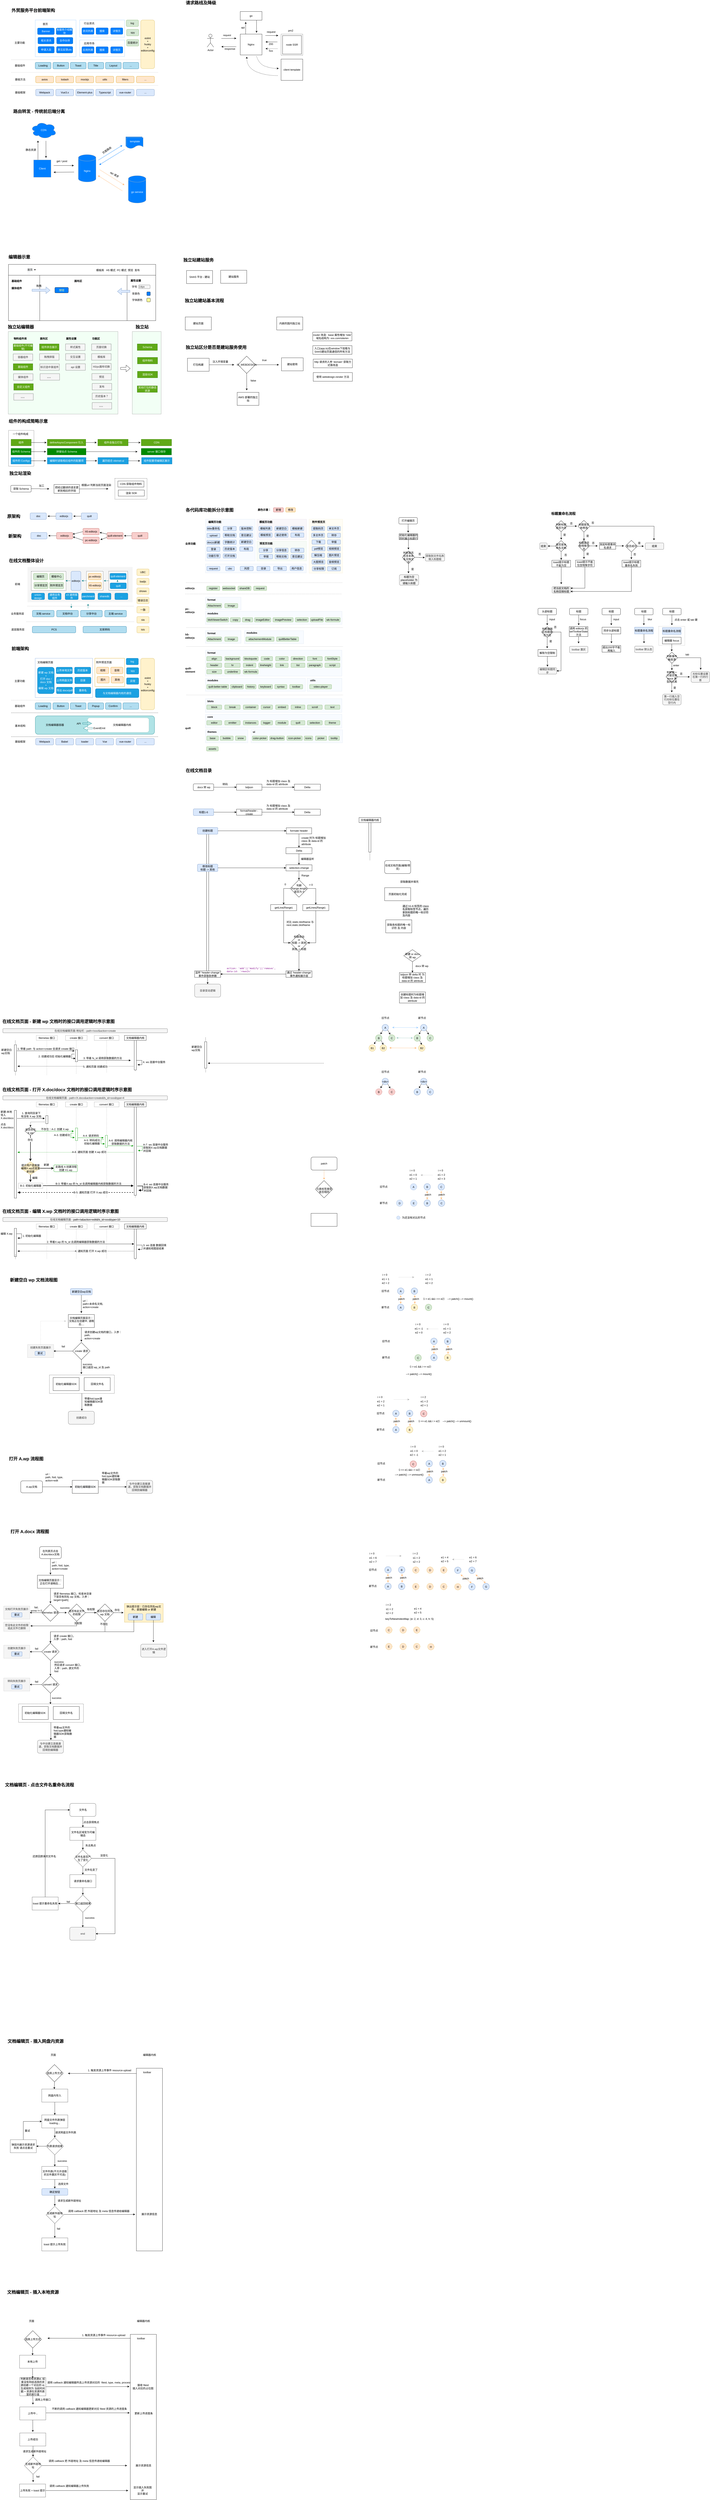 <mxfile version="15.2.9" type="github">
  <diagram id="Zyiit8WRXVwheUQ-SJ99" name="Page-1">
    <mxGraphModel dx="1298" dy="6623" grid="0" gridSize="10" guides="1" tooltips="1" connect="1" arrows="0" fold="1" page="1" pageScale="1" pageWidth="827" pageHeight="1169" math="0" shadow="0">
      <root>
        <mxCell id="0" />
        <mxCell id="1" parent="0" />
        <mxCell id="21kXz7Jb1ZqmiS64gKgB-116" value="" style="rounded=0;whiteSpace=wrap;html=1;dashed=1;" parent="1" vertex="1">
          <mxGeometry x="60.25" y="-3841" width="117" height="165" as="geometry" />
        </mxCell>
        <mxCell id="21kXz7Jb1ZqmiS64gKgB-94" value="" style="rounded=0;whiteSpace=wrap;html=1;dashed=1;" parent="1" vertex="1">
          <mxGeometry x="550" y="-3620" width="148" height="96" as="geometry" />
        </mxCell>
        <mxCell id="l-1fMhdVeKgt6MWq-b3_-58" value="" style="rounded=0;whiteSpace=wrap;html=1;" parent="1" vertex="1">
          <mxGeometry x="60" y="-4555" width="678" height="209" as="geometry" />
        </mxCell>
        <mxCell id="B4BRyZq-kbHg67kYiR5R-99" value="" style="rounded=0;whiteSpace=wrap;html=1;dashed=1;strokeColor=#999999;fontSize=12;align=left;" parent="1" vertex="1">
          <mxGeometry x="3054" y="-2939" width="120" height="88" as="geometry" />
        </mxCell>
        <mxCell id="B4BRyZq-kbHg67kYiR5R-1" value="" style="rounded=0;whiteSpace=wrap;html=1;fontSize=12;align=left;fillColor=#dae8fc;strokeColor=#6c8ebf;opacity=20;" parent="1" vertex="1">
          <mxGeometry x="967.13" y="-3226" width="463.87" height="41" as="geometry" />
        </mxCell>
        <mxCell id="QEKkw8-dhY_-sb61ujyQ-127" value="" style="rounded=0;whiteSpace=wrap;html=1;fontSize=12;align=left;fillColor=#dae8fc;strokeColor=#6c8ebf;opacity=20;" parent="1" vertex="1">
          <mxGeometry x="967.13" y="-3008" width="628.62" height="60" as="geometry" />
        </mxCell>
        <mxCell id="QEKkw8-dhY_-sb61ujyQ-126" value="" style="rounded=0;whiteSpace=wrap;html=1;fontSize=12;align=left;fillColor=#dae8fc;strokeColor=#6c8ebf;opacity=20;" parent="1" vertex="1">
          <mxGeometry x="967.13" y="-3073" width="163.62" height="58" as="geometry" />
        </mxCell>
        <mxCell id="QEKkw8-dhY_-sb61ujyQ-100" value="" style="rounded=0;whiteSpace=wrap;html=1;fontSize=12;align=left;fillColor=#e1d5e7;strokeColor=#9673a6;opacity=20;" parent="1" vertex="1">
          <mxGeometry x="1203.65" y="-3432" width="228.62" height="94" as="geometry" />
        </mxCell>
        <mxCell id="QEKkw8-dhY_-sb61ujyQ-101" value="" style="rounded=0;whiteSpace=wrap;html=1;fontSize=12;align=left;fillColor=#d5e8d4;strokeColor=#82b366;opacity=20;" parent="1" vertex="1">
          <mxGeometry x="1203.65" y="-3331" width="228.62" height="91" as="geometry" />
        </mxCell>
        <mxCell id="QEKkw8-dhY_-sb61ujyQ-102" value="" style="rounded=0;whiteSpace=wrap;html=1;fontSize=12;align=left;fillColor=#fff2cc;strokeColor=#d6b656;opacity=20;" parent="1" vertex="1">
          <mxGeometry x="1444" y="-3432" width="154.75" height="248" as="geometry" />
        </mxCell>
        <mxCell id="QEKkw8-dhY_-sb61ujyQ-99" value="" style="rounded=0;whiteSpace=wrap;html=1;fontSize=12;align=left;fillColor=#dae8fc;strokeColor=#6c8ebf;opacity=20;" parent="1" vertex="1">
          <mxGeometry x="967.13" y="-3432" width="228.62" height="192" as="geometry" />
        </mxCell>
        <mxCell id="p73eoNOFYtfQ93ewcaSX-28" value="" style="rounded=0;whiteSpace=wrap;html=1;dashed=1;strokeWidth=1;fillColor=#f5f5f5;fontColor=#333333;strokeColor=none;" parent="1" vertex="1">
          <mxGeometry x="147.75" y="-3212" width="484" height="162" as="geometry" />
        </mxCell>
        <mxCell id="p73eoNOFYtfQ93ewcaSX-25" value="" style="rounded=0;whiteSpace=wrap;html=1;dashed=1;strokeWidth=1;" parent="1" vertex="1">
          <mxGeometry x="522" y="-3192.5" width="87" height="88" as="geometry" />
        </mxCell>
        <mxCell id="p73eoNOFYtfQ93ewcaSX-20" value="" style="rounded=0;whiteSpace=wrap;html=1;dashed=1;strokeWidth=1;" parent="1" vertex="1">
          <mxGeometry x="419" y="-3192.5" width="77" height="88" as="geometry" />
        </mxCell>
        <mxCell id="p73eoNOFYtfQ93ewcaSX-19" value="" style="rounded=0;whiteSpace=wrap;html=1;dashed=1;" parent="1" vertex="1">
          <mxGeometry x="165" y="-3192" width="160" height="88" as="geometry" />
        </mxCell>
        <mxCell id="NaXR2AlaeonDrs-Q8GLM-70" value="" style="html=1;points=[];perimeter=orthogonalPerimeter;rounded=0;shadow=0;glass=0;strokeColor=#000000;fillColor=#ffffff;fontSize=12;fontColor=#000000;align=center;" parent="1" vertex="1">
          <mxGeometry x="972" y="-2012" width="10" height="680.75" as="geometry" />
        </mxCell>
        <mxCell id="1aMFZUBl64lX4fMlub7T-537" value="convert 接口" style="shape=umlLifeline;perimeter=lifelinePerimeter;whiteSpace=wrap;html=1;container=1;collapsible=0;recursiveResize=0;outlineConnect=0;size=23;strokeColor=#A3A3A3;" parent="1" vertex="1">
          <mxGeometry x="455" y="-750" width="114" height="442" as="geometry" />
        </mxCell>
        <mxCell id="1aMFZUBl64lX4fMlub7T-535" value="create 接口" style="shape=umlLifeline;perimeter=lifelinePerimeter;whiteSpace=wrap;html=1;container=1;collapsible=0;recursiveResize=0;outlineConnect=0;size=23;strokeColor=#A3A3A3;" parent="1" vertex="1">
          <mxGeometry x="322.5" y="-750" width="99.5" height="442" as="geometry" />
        </mxCell>
        <mxCell id="1aMFZUBl64lX4fMlub7T-391" value="" style="rounded=1;whiteSpace=wrap;html=1;shadow=0;glass=0;strokeColor=#0e8088;strokeWidth=1;fillColor=#b0e3e6;fontSize=12;align=center;" parent="1" vertex="1">
          <mxGeometry x="183.57" y="-2527" width="549" height="85" as="geometry" />
        </mxCell>
        <mxCell id="1aMFZUBl64lX4fMlub7T-316" value="" style="endArrow=none;dashed=1;html=1;strokeColor=#000000;fontSize=12;fontColor=#CCCCCC;" parent="1" edge="1">
          <mxGeometry width="50" height="50" relative="1" as="geometry">
            <mxPoint x="92" y="-873" as="sourcePoint" />
            <mxPoint x="91.5" y="-1035" as="targetPoint" />
          </mxGeometry>
        </mxCell>
        <mxCell id="1aMFZUBl64lX4fMlub7T-208" value="弹出提示层：已存在同名wp文件，直接编辑 or 新建" style="rounded=0;fontSize=12;align=center;labelPosition=center;verticalLabelPosition=middle;verticalAlign=top;horizontal=1;whiteSpace=wrap;html=1;glass=0;shadow=0;strokeColor=#d6b656;fillColor=#fff2cc;" parent="1" vertex="1">
          <mxGeometry x="594.25" y="1559" width="178" height="86" as="geometry" />
        </mxCell>
        <mxCell id="1aMFZUBl64lX4fMlub7T-167" value="" style="edgeStyle=orthogonalEdgeStyle;rounded=0;orthogonalLoop=1;jettySize=auto;html=1;strokeColor=#000000;fontSize=12;" parent="1" source="1aMFZUBl64lX4fMlub7T-161" edge="1">
          <mxGeometry relative="1" as="geometry">
            <mxPoint x="398" y="672" as="targetPoint" />
          </mxGeometry>
        </mxCell>
        <mxCell id="1aMFZUBl64lX4fMlub7T-161" value="" style="rounded=0;whiteSpace=wrap;html=1;fillColor=#ffffff;fontSize=12;align=center;dashed=1;" parent="1" vertex="1">
          <mxGeometry x="248.5" y="507" width="299" height="85" as="geometry" />
        </mxCell>
        <mxCell id="XxC4l4LAaYLKOjhg_-a7-3" value="文档编辑页 - 点击文件名重命名流程" style="text;html=1;align=left;verticalAlign=middle;resizable=0;points=[];autosize=1;fontSize=20;fontStyle=1" parent="1" vertex="1">
          <mxGeometry x="42" y="2379" width="328" height="28" as="geometry" />
        </mxCell>
        <mxCell id="XxC4l4LAaYLKOjhg_-a7-44" style="edgeStyle=orthogonalEdgeStyle;rounded=0;orthogonalLoop=1;jettySize=auto;html=1;entryX=0.5;entryY=0;entryDx=0;entryDy=0;fontSize=12;" parent="1" source="XxC4l4LAaYLKOjhg_-a7-36" target="XxC4l4LAaYLKOjhg_-a7-43" edge="1">
          <mxGeometry relative="1" as="geometry" />
        </mxCell>
        <mxCell id="XxC4l4LAaYLKOjhg_-a7-36" value="请求重命名接口" style="rounded=0;whiteSpace=wrap;html=1;strokeColor=#4D4D4D;fillColor=#ffffff;fontSize=12;align=center;" parent="1" vertex="1">
          <mxGeometry x="342.5" y="2807" width="120" height="60" as="geometry" />
        </mxCell>
        <mxCell id="XxC4l4LAaYLKOjhg_-a7-41" style="edgeStyle=orthogonalEdgeStyle;rounded=0;orthogonalLoop=1;jettySize=auto;html=1;entryX=0.5;entryY=0;entryDx=0;entryDy=0;fontSize=12;" parent="1" source="XxC4l4LAaYLKOjhg_-a7-37" target="XxC4l4LAaYLKOjhg_-a7-36" edge="1">
          <mxGeometry relative="1" as="geometry" />
        </mxCell>
        <mxCell id="XxC4l4LAaYLKOjhg_-a7-64" style="edgeStyle=orthogonalEdgeStyle;rounded=0;orthogonalLoop=1;jettySize=auto;html=1;fontSize=12;" parent="1" source="XxC4l4LAaYLKOjhg_-a7-37" target="XxC4l4LAaYLKOjhg_-a7-56" edge="1">
          <mxGeometry relative="1" as="geometry">
            <mxPoint x="642.5" y="3071" as="targetPoint" />
            <Array as="points">
              <mxPoint x="550.5" y="2732" />
              <mxPoint x="550.5" y="3079" />
            </Array>
          </mxGeometry>
        </mxCell>
        <mxCell id="XxC4l4LAaYLKOjhg_-a7-37" value="文件名是否产生了变化" style="rhombus;whiteSpace=wrap;html=1;strokeColor=#4D4D4D;fillColor=#ffffff;fontSize=12;align=center;" parent="1" vertex="1">
          <mxGeometry x="362.5" y="2692" width="80" height="80" as="geometry" />
        </mxCell>
        <mxCell id="XxC4l4LAaYLKOjhg_-a7-59" style="edgeStyle=orthogonalEdgeStyle;rounded=0;orthogonalLoop=1;jettySize=auto;html=1;entryX=0.5;entryY=0;entryDx=0;entryDy=0;fontSize=12;" parent="1" source="XxC4l4LAaYLKOjhg_-a7-38" target="XxC4l4LAaYLKOjhg_-a7-58" edge="1">
          <mxGeometry relative="1" as="geometry" />
        </mxCell>
        <mxCell id="XxC4l4LAaYLKOjhg_-a7-38" value="文件名" style="rounded=1;whiteSpace=wrap;html=1;strokeColor=#4D4D4D;fillColor=#ffffff;fontSize=12;align=center;" parent="1" vertex="1">
          <mxGeometry x="342.5" y="2479" width="120" height="60" as="geometry" />
        </mxCell>
        <mxCell id="XxC4l4LAaYLKOjhg_-a7-39" value="失去焦点" style="text;html=1;align=center;verticalAlign=middle;resizable=0;points=[];autosize=1;fontSize=12;" parent="1" vertex="1">
          <mxGeometry x="409" y="2664" width="58" height="18" as="geometry" />
        </mxCell>
        <mxCell id="XxC4l4LAaYLKOjhg_-a7-42" value="文件名变了" style="text;html=1;align=center;verticalAlign=middle;resizable=0;points=[];autosize=1;fontSize=12;" parent="1" vertex="1">
          <mxGeometry x="404.5" y="2776" width="70" height="18" as="geometry" />
        </mxCell>
        <mxCell id="XxC4l4LAaYLKOjhg_-a7-47" style="edgeStyle=orthogonalEdgeStyle;rounded=0;orthogonalLoop=1;jettySize=auto;html=1;exitX=0.5;exitY=1;exitDx=0;exitDy=0;entryX=0.5;entryY=0;entryDx=0;entryDy=0;fontSize=12;" parent="1" source="XxC4l4LAaYLKOjhg_-a7-43" target="XxC4l4LAaYLKOjhg_-a7-56" edge="1">
          <mxGeometry relative="1" as="geometry">
            <mxPoint x="402.5" y="3041" as="targetPoint" />
          </mxGeometry>
        </mxCell>
        <mxCell id="XxC4l4LAaYLKOjhg_-a7-68" style="edgeStyle=orthogonalEdgeStyle;rounded=0;orthogonalLoop=1;jettySize=auto;html=1;entryX=1;entryY=0.5;entryDx=0;entryDy=0;fontSize=12;" parent="1" source="XxC4l4LAaYLKOjhg_-a7-43" target="XxC4l4LAaYLKOjhg_-a7-66" edge="1">
          <mxGeometry relative="1" as="geometry" />
        </mxCell>
        <mxCell id="XxC4l4LAaYLKOjhg_-a7-43" value="接口返回结果" style="rhombus;whiteSpace=wrap;html=1;strokeColor=#4D4D4D;fillColor=#ffffff;fontSize=12;align=center;" parent="1" vertex="1">
          <mxGeometry x="362.5" y="2900" width="80" height="80" as="geometry" />
        </mxCell>
        <mxCell id="XxC4l4LAaYLKOjhg_-a7-48" value="success" style="text;html=1;align=center;verticalAlign=middle;resizable=0;points=[];autosize=1;fontSize=12;" parent="1" vertex="1">
          <mxGeometry x="407" y="2997" width="53" height="18" as="geometry" />
        </mxCell>
        <mxCell id="XxC4l4LAaYLKOjhg_-a7-56" value="end" style="rounded=1;whiteSpace=wrap;html=1;strokeColor=#666666;fillColor=#f5f5f5;fontSize=12;align=center;fontColor=#333333;" parent="1" vertex="1">
          <mxGeometry x="342" y="3049" width="120" height="60" as="geometry" />
        </mxCell>
        <mxCell id="XxC4l4LAaYLKOjhg_-a7-61" style="edgeStyle=orthogonalEdgeStyle;rounded=0;orthogonalLoop=1;jettySize=auto;html=1;fontSize=12;" parent="1" source="XxC4l4LAaYLKOjhg_-a7-58" target="XxC4l4LAaYLKOjhg_-a7-37" edge="1">
          <mxGeometry relative="1" as="geometry" />
        </mxCell>
        <mxCell id="XxC4l4LAaYLKOjhg_-a7-58" value="文件名区域变为可编辑态" style="rounded=0;whiteSpace=wrap;html=1;strokeColor=#4D4D4D;fillColor=#ffffff;fontSize=12;align=center;" parent="1" vertex="1">
          <mxGeometry x="342.5" y="2589" width="120" height="60" as="geometry" />
        </mxCell>
        <mxCell id="XxC4l4LAaYLKOjhg_-a7-60" value="点击获得焦点" style="text;html=1;align=center;verticalAlign=middle;resizable=0;points=[];autosize=1;fontSize=12;" parent="1" vertex="1">
          <mxGeometry x="399.5" y="2557" width="82" height="18" as="geometry" />
        </mxCell>
        <mxCell id="XxC4l4LAaYLKOjhg_-a7-65" value="没变化" style="text;html=1;align=center;verticalAlign=middle;resizable=0;points=[];autosize=1;fontSize=12;" parent="1" vertex="1">
          <mxGeometry x="476.5" y="2710" width="46" height="18" as="geometry" />
        </mxCell>
        <mxCell id="XxC4l4LAaYLKOjhg_-a7-67" style="edgeStyle=orthogonalEdgeStyle;rounded=0;orthogonalLoop=1;jettySize=auto;html=1;entryX=0;entryY=0.5;entryDx=0;entryDy=0;fontSize=12;exitX=0.5;exitY=0;exitDx=0;exitDy=0;" parent="1" source="XxC4l4LAaYLKOjhg_-a7-66" target="XxC4l4LAaYLKOjhg_-a7-38" edge="1">
          <mxGeometry relative="1" as="geometry">
            <Array as="points">
              <mxPoint x="229" y="2509" />
            </Array>
          </mxGeometry>
        </mxCell>
        <mxCell id="XxC4l4LAaYLKOjhg_-a7-66" value="toast 提示重命名失败" style="rounded=0;whiteSpace=wrap;html=1;strokeColor=#4D4D4D;fillColor=#ffffff;fontSize=12;align=center;" parent="1" vertex="1">
          <mxGeometry x="169" y="2910" width="120" height="60" as="geometry" />
        </mxCell>
        <mxCell id="XxC4l4LAaYLKOjhg_-a7-69" value="fail" style="text;html=1;align=center;verticalAlign=middle;resizable=0;points=[];autosize=1;fontSize=12;" parent="1" vertex="1">
          <mxGeometry x="322" y="2923" width="25" height="18" as="geometry" />
        </mxCell>
        <mxCell id="XxC4l4LAaYLKOjhg_-a7-70" value="&lt;h1&gt;&lt;span style=&quot;font-size: 12px ; font-weight: normal&quot;&gt;还原回原来的文件名&lt;/span&gt;&lt;br&gt;&lt;/h1&gt;" style="text;html=1;strokeColor=none;fillColor=none;spacing=5;spacingTop=-20;whiteSpace=wrap;overflow=hidden;rounded=0;fontSize=12;align=center;" parent="1" vertex="1">
          <mxGeometry x="156" y="2699" width="138" height="40" as="geometry" />
        </mxCell>
        <mxCell id="XxC4l4LAaYLKOjhg_-a7-79" value="文档编辑页 - 插入网盘内资源" style="text;html=1;align=left;verticalAlign=middle;resizable=0;points=[];autosize=1;fontSize=20;fontStyle=1" parent="1" vertex="1">
          <mxGeometry x="54" y="3559" width="268" height="28" as="geometry" />
        </mxCell>
        <mxCell id="1aMFZUBl64lX4fMlub7T-413" style="edgeStyle=orthogonalEdgeStyle;rounded=1;orthogonalLoop=1;jettySize=auto;html=1;exitX=0.5;exitY=1;exitDx=0;exitDy=0;fillColor=#ffffff;fontSize=12;fontColor=#000000;" parent="1" source="XxC4l4LAaYLKOjhg_-a7-83" edge="1">
          <mxGeometry relative="1" as="geometry">
            <mxPoint x="171.353" y="5125.059" as="targetPoint" />
          </mxGeometry>
        </mxCell>
        <mxCell id="XxC4l4LAaYLKOjhg_-a7-83" value="本地上传" style="rounded=0;whiteSpace=wrap;html=1;labelBackgroundColor=none;strokeColor=#4D4D4D;fillColor=#ffffff;fontSize=12;fontColor=#000000;align=center;" parent="1" vertex="1">
          <mxGeometry x="111" y="5019" width="120" height="60" as="geometry" />
        </mxCell>
        <mxCell id="XxC4l4LAaYLKOjhg_-a7-114" style="edgeStyle=orthogonalEdgeStyle;rounded=0;orthogonalLoop=1;jettySize=auto;html=1;exitX=0.5;exitY=1;exitDx=0;exitDy=0;fontSize=12;fontColor=#000000;" parent="1" source="XxC4l4LAaYLKOjhg_-a7-84" target="XxC4l4LAaYLKOjhg_-a7-85" edge="1">
          <mxGeometry relative="1" as="geometry" />
        </mxCell>
        <mxCell id="XxC4l4LAaYLKOjhg_-a7-84" value="网盘内导入" style="rounded=0;whiteSpace=wrap;html=1;labelBackgroundColor=none;strokeColor=#4D4D4D;fillColor=#ffffff;fontSize=12;fontColor=#000000;align=center;" parent="1" vertex="1">
          <mxGeometry x="213.25" y="3794" width="120" height="60" as="geometry" />
        </mxCell>
        <mxCell id="XxC4l4LAaYLKOjhg_-a7-90" style="edgeStyle=orthogonalEdgeStyle;rounded=0;orthogonalLoop=1;jettySize=auto;html=1;exitX=0.5;exitY=1;exitDx=0;exitDy=0;fontSize=12;fontColor=#000000;" parent="1" source="XxC4l4LAaYLKOjhg_-a7-85" target="XxC4l4LAaYLKOjhg_-a7-88" edge="1">
          <mxGeometry relative="1" as="geometry" />
        </mxCell>
        <mxCell id="XxC4l4LAaYLKOjhg_-a7-85" value="网盘文件列表弹层&lt;br&gt;loading..." style="rounded=0;whiteSpace=wrap;html=1;labelBackgroundColor=none;strokeColor=#4D4D4D;fillColor=#ffffff;fontSize=12;fontColor=#000000;align=center;" parent="1" vertex="1">
          <mxGeometry x="213.25" y="3913" width="120" height="60" as="geometry" />
        </mxCell>
        <mxCell id="XxC4l4LAaYLKOjhg_-a7-116" style="edgeStyle=orthogonalEdgeStyle;rounded=0;orthogonalLoop=1;jettySize=auto;html=1;exitX=0.5;exitY=1;exitDx=0;exitDy=0;fontSize=12;fontColor=#000000;" parent="1" source="XxC4l4LAaYLKOjhg_-a7-86" target="XxC4l4LAaYLKOjhg_-a7-97" edge="1">
          <mxGeometry relative="1" as="geometry" />
        </mxCell>
        <mxCell id="XxC4l4LAaYLKOjhg_-a7-86" value="文件列表(不允许选取的文件置灰不可选)" style="rounded=0;whiteSpace=wrap;html=1;labelBackgroundColor=none;strokeColor=#4D4D4D;fillColor=#ffffff;fontSize=12;fontColor=#000000;align=center;" parent="1" vertex="1">
          <mxGeometry x="213.25" y="4150" width="120" height="60" as="geometry" />
        </mxCell>
        <mxCell id="XxC4l4LAaYLKOjhg_-a7-91" style="edgeStyle=orthogonalEdgeStyle;rounded=0;orthogonalLoop=1;jettySize=auto;html=1;exitX=0.5;exitY=1;exitDx=0;exitDy=0;fontSize=12;fontColor=#000000;" parent="1" source="XxC4l4LAaYLKOjhg_-a7-88" target="XxC4l4LAaYLKOjhg_-a7-86" edge="1">
          <mxGeometry relative="1" as="geometry" />
        </mxCell>
        <mxCell id="XxC4l4LAaYLKOjhg_-a7-94" style="edgeStyle=orthogonalEdgeStyle;rounded=0;orthogonalLoop=1;jettySize=auto;html=1;exitX=0;exitY=0.5;exitDx=0;exitDy=0;entryX=1;entryY=0.5;entryDx=0;entryDy=0;fontSize=12;fontColor=#000000;" parent="1" source="XxC4l4LAaYLKOjhg_-a7-88" target="XxC4l4LAaYLKOjhg_-a7-93" edge="1">
          <mxGeometry relative="1" as="geometry" />
        </mxCell>
        <mxCell id="XxC4l4LAaYLKOjhg_-a7-88" value="列表请求结果" style="rhombus;whiteSpace=wrap;html=1;labelBackgroundColor=none;strokeColor=#4D4D4D;fillColor=#ffffff;fontSize=12;fontColor=#000000;align=center;" parent="1" vertex="1">
          <mxGeometry x="233.25" y="4017" width="80" height="80" as="geometry" />
        </mxCell>
        <mxCell id="XxC4l4LAaYLKOjhg_-a7-89" value="请求网盘文件列表" style="text;html=1;align=center;verticalAlign=middle;resizable=0;points=[];autosize=1;fontSize=12;fontColor=#000000;" parent="1" vertex="1">
          <mxGeometry x="270.25" y="3985" width="106" height="18" as="geometry" />
        </mxCell>
        <mxCell id="XxC4l4LAaYLKOjhg_-a7-92" value="success" style="text;html=1;align=center;verticalAlign=middle;resizable=0;points=[];autosize=1;fontSize=12;fontColor=#000000;" parent="1" vertex="1">
          <mxGeometry x="280.25" y="4116" width="53" height="18" as="geometry" />
        </mxCell>
        <mxCell id="XxC4l4LAaYLKOjhg_-a7-95" style="edgeStyle=orthogonalEdgeStyle;rounded=0;orthogonalLoop=1;jettySize=auto;html=1;exitX=0.5;exitY=0;exitDx=0;exitDy=0;entryX=0;entryY=0.5;entryDx=0;entryDy=0;fontSize=12;fontColor=#000000;" parent="1" source="XxC4l4LAaYLKOjhg_-a7-93" target="XxC4l4LAaYLKOjhg_-a7-85" edge="1">
          <mxGeometry relative="1" as="geometry" />
        </mxCell>
        <mxCell id="XxC4l4LAaYLKOjhg_-a7-93" value="弹层内展示资源请求失败 请点击重试" style="rounded=0;whiteSpace=wrap;html=1;labelBackgroundColor=none;strokeColor=#4D4D4D;fillColor=#ffffff;fontSize=12;fontColor=#000000;align=center;" parent="1" vertex="1">
          <mxGeometry x="68.25" y="4027" width="120" height="60" as="geometry" />
        </mxCell>
        <mxCell id="XxC4l4LAaYLKOjhg_-a7-96" value="重试" style="text;html=1;align=left;verticalAlign=middle;resizable=0;points=[];autosize=1;fontSize=12;fontColor=#000000;" parent="1" vertex="1">
          <mxGeometry x="133.25" y="3977" width="34" height="18" as="geometry" />
        </mxCell>
        <mxCell id="XxC4l4LAaYLKOjhg_-a7-101" value="" style="edgeStyle=orthogonalEdgeStyle;rounded=0;orthogonalLoop=1;jettySize=auto;html=1;fontSize=12;fontColor=#000000;" parent="1" source="XxC4l4LAaYLKOjhg_-a7-97" edge="1">
          <mxGeometry relative="1" as="geometry">
            <mxPoint x="273.25" y="4332" as="targetPoint" />
          </mxGeometry>
        </mxCell>
        <mxCell id="XxC4l4LAaYLKOjhg_-a7-97" value="确定按钮" style="rounded=1;whiteSpace=wrap;html=1;labelBackgroundColor=none;strokeColor=#6c8ebf;fillColor=#dae8fc;fontSize=12;align=center;" parent="1" vertex="1">
          <mxGeometry x="213.25" y="4252" width="120" height="31" as="geometry" />
        </mxCell>
        <mxCell id="XxC4l4LAaYLKOjhg_-a7-104" value="" style="edgeStyle=orthogonalEdgeStyle;rounded=0;orthogonalLoop=1;jettySize=auto;html=1;fontSize=12;fontColor=#000000;" parent="1" source="XxC4l4LAaYLKOjhg_-a7-99" target="XxC4l4LAaYLKOjhg_-a7-100" edge="1">
          <mxGeometry relative="1" as="geometry" />
        </mxCell>
        <mxCell id="XxC4l4LAaYLKOjhg_-a7-99" value="生成新外链地址" style="rhombus;whiteSpace=wrap;html=1;labelBackgroundColor=none;strokeColor=#4D4D4D;fillColor=#ffffff;fontSize=12;fontColor=#000000;align=center;" parent="1" vertex="1">
          <mxGeometry x="233.25" y="4333" width="80" height="80" as="geometry" />
        </mxCell>
        <mxCell id="XxC4l4LAaYLKOjhg_-a7-100" value="toast 提示上传失败" style="rounded=0;whiteSpace=wrap;html=1;labelBackgroundColor=none;strokeColor=#4D4D4D;fillColor=#ffffff;fontSize=12;fontColor=#000000;align=center;" parent="1" vertex="1">
          <mxGeometry x="213.25" y="4479" width="120" height="60" as="geometry" />
        </mxCell>
        <mxCell id="XxC4l4LAaYLKOjhg_-a7-102" value="请求生成新外链地址" style="text;html=1;align=center;verticalAlign=middle;resizable=0;points=[];autosize=1;fontSize=12;fontColor=#000000;" parent="1" vertex="1">
          <mxGeometry x="280.75" y="4299" width="118" height="18" as="geometry" />
        </mxCell>
        <mxCell id="XxC4l4LAaYLKOjhg_-a7-109" value="fail" style="text;html=1;align=left;verticalAlign=middle;resizable=0;points=[];autosize=1;fontSize=12;fontColor=#000000;" parent="1" vertex="1">
          <mxGeometry x="280.75" y="4428" width="25" height="18" as="geometry" />
        </mxCell>
        <mxCell id="1aMFZUBl64lX4fMlub7T-427" style="edgeStyle=orthogonalEdgeStyle;rounded=1;orthogonalLoop=1;jettySize=auto;html=1;exitX=1;exitY=0.5;exitDx=0;exitDy=0;strokeColor=#000000;fillColor=#ffffff;fontSize=12;fontColor=#000000;" parent="1" source="XxC4l4LAaYLKOjhg_-a7-117" edge="1">
          <mxGeometry relative="1" as="geometry">
            <mxPoint x="611" y="5642" as="targetPoint" />
          </mxGeometry>
        </mxCell>
        <mxCell id="XxC4l4LAaYLKOjhg_-a7-117" value="上传失败 + toast 提示" style="rounded=0;whiteSpace=wrap;html=1;labelBackgroundColor=none;strokeColor=#4D4D4D;fillColor=#ffffff;fontSize=12;fontColor=#000000;align=center;" parent="1" vertex="1">
          <mxGeometry x="110.88" y="5612" width="120" height="60" as="geometry" />
        </mxCell>
        <mxCell id="XxC4l4LAaYLKOjhg_-a7-120" value="调用上传接口" style="text;html=1;align=center;verticalAlign=middle;resizable=0;points=[];autosize=1;fontSize=12;fontColor=#000000;" parent="1" vertex="1">
          <mxGeometry x="177" y="5215" width="82" height="18" as="geometry" />
        </mxCell>
        <mxCell id="XxC4l4LAaYLKOjhg_-a7-122" value="调用 callback 把 外链地址 及 meta 信息传递给编辑器" style="text;html=1;align=left;verticalAlign=middle;resizable=0;points=[];autosize=1;fontSize=12;fontColor=#000000;" parent="1" vertex="1">
          <mxGeometry x="242.88" y="5497" width="292" height="18" as="geometry" />
        </mxCell>
        <mxCell id="XxC4l4LAaYLKOjhg_-a7-127" value="文档编辑页 - 插入本地资源" style="text;html=1;align=left;verticalAlign=middle;resizable=0;points=[];autosize=1;fontSize=20;fontStyle=1" parent="1" vertex="1">
          <mxGeometry x="51.5" y="4714" width="248" height="28" as="geometry" />
        </mxCell>
        <mxCell id="1aMFZUBl64lX4fMlub7T-2" value="在线文档页面 - 新建 wp 文档时的接口调用逻辑时序示意图" style="text;html=1;align=left;verticalAlign=middle;resizable=0;points=[];autosize=1;fontSize=20;fontStyle=1" parent="1" vertex="1">
          <mxGeometry x="30" y="-1135" width="527" height="28" as="geometry" />
        </mxCell>
        <mxCell id="1aMFZUBl64lX4fMlub7T-14" value="filemetas 接口" style="shape=umlLifeline;perimeter=lifelinePerimeter;whiteSpace=wrap;html=1;container=1;collapsible=0;recursiveResize=0;outlineConnect=0;size=23;strokeColor=#B3B3B3;" parent="1" vertex="1">
          <mxGeometry x="188" y="-1056" width="97" height="183" as="geometry" />
        </mxCell>
        <mxCell id="1aMFZUBl64lX4fMlub7T-28" value="新建-本地导入X.doc/docx&lt;br&gt;&lt;br&gt;点击 X.doc/docx" style="rounded=1;whiteSpace=wrap;html=1;align=left;strokeColor=none;" parent="1" vertex="1">
          <mxGeometry x="21.75" y="-715" width="62" height="94" as="geometry" />
        </mxCell>
        <mxCell id="1aMFZUBl64lX4fMlub7T-56" value="新建空白 wp 文档流程图" style="text;html=1;align=left;verticalAlign=middle;resizable=0;points=[];autosize=1;fontSize=20;fontStyle=1" parent="1" vertex="1">
          <mxGeometry x="65.13" y="55" width="229" height="28" as="geometry" />
        </mxCell>
        <mxCell id="1aMFZUBl64lX4fMlub7T-158" style="edgeStyle=orthogonalEdgeStyle;rounded=0;orthogonalLoop=1;jettySize=auto;html=1;strokeColor=#000000;fontSize=12;" parent="1" source="1aMFZUBl64lX4fMlub7T-57" edge="1">
          <mxGeometry relative="1" as="geometry">
            <mxPoint x="395.5" y="222" as="targetPoint" />
          </mxGeometry>
        </mxCell>
        <mxCell id="1aMFZUBl64lX4fMlub7T-57" value="新建空白wp文档" style="rounded=1;whiteSpace=wrap;html=1;fillColor=#dae8fc;strokeColor=#6c8ebf;" parent="1" vertex="1">
          <mxGeometry x="345.5" y="109" width="100" height="29.37" as="geometry" />
        </mxCell>
        <mxCell id="1aMFZUBl64lX4fMlub7T-157" style="edgeStyle=orthogonalEdgeStyle;rounded=0;orthogonalLoop=1;jettySize=auto;html=1;strokeColor=#000000;fontSize=12;" parent="1" source="1aMFZUBl64lX4fMlub7T-58" edge="1">
          <mxGeometry relative="1" as="geometry">
            <mxPoint x="395.5" y="354" as="targetPoint" />
          </mxGeometry>
        </mxCell>
        <mxCell id="1aMFZUBl64lX4fMlub7T-58" value="文档编辑页面显示：&lt;br&gt;文档正在创建中, 请稍后...." style="rounded=0;whiteSpace=wrap;html=1;fillColor=#ffffff;fontSize=12;align=center;" parent="1" vertex="1">
          <mxGeometry x="335.5" y="228.69" width="120" height="60" as="geometry" />
        </mxCell>
        <mxCell id="1aMFZUBl64lX4fMlub7T-59" value="url：&#xa;path=未命名文档,&#xa;action=create" style="text;strokeColor=none;fillColor=#ffffff;spacing=0;spacingTop=0;overflow=hidden;rounded=0;dashed=1;fontSize=12;verticalAlign=top;horizontal=1;whiteSpace=wrap;" parent="1" vertex="1">
          <mxGeometry x="402" y="154" width="103" height="46" as="geometry" />
        </mxCell>
        <mxCell id="1aMFZUBl64lX4fMlub7T-160" style="edgeStyle=orthogonalEdgeStyle;rounded=0;orthogonalLoop=1;jettySize=auto;html=1;strokeColor=#000000;fontSize=12;" parent="1" source="1aMFZUBl64lX4fMlub7T-60" edge="1">
          <mxGeometry relative="1" as="geometry">
            <mxPoint x="395.5" y="503" as="targetPoint" />
          </mxGeometry>
        </mxCell>
        <mxCell id="1aMFZUBl64lX4fMlub7T-169" value="" style="edgeStyle=orthogonalEdgeStyle;rounded=0;orthogonalLoop=1;jettySize=auto;html=1;strokeColor=#000000;fontSize=12;" parent="1" source="1aMFZUBl64lX4fMlub7T-60" target="1aMFZUBl64lX4fMlub7T-168" edge="1">
          <mxGeometry relative="1" as="geometry" />
        </mxCell>
        <mxCell id="1aMFZUBl64lX4fMlub7T-60" value="create 请求" style="rhombus;whiteSpace=wrap;html=1;fillColor=#ffffff;fontSize=12;align=center;" parent="1" vertex="1">
          <mxGeometry x="355.5" y="357" width="80" height="80" as="geometry" />
        </mxCell>
        <mxCell id="1aMFZUBl64lX4fMlub7T-61" value="请求创建wp文档的接口，入参：&#xa;path,&#xa;action=create" style="text;strokeColor=none;fillColor=#ffffff;spacing=0;spacingTop=0;overflow=hidden;rounded=0;dashed=1;fontSize=12;verticalAlign=top;horizontal=1;whiteSpace=wrap;" parent="1" vertex="1">
          <mxGeometry x="410" y="298" width="182" height="56" as="geometry" />
        </mxCell>
        <mxCell id="1aMFZUBl64lX4fMlub7T-125" value="初始化编辑器SDK" style="rounded=0;whiteSpace=wrap;html=1;fillColor=#ffffff;fontSize=12;align=center;" parent="1" vertex="1">
          <mxGeometry x="265.5" y="519" width="120" height="60" as="geometry" />
        </mxCell>
        <mxCell id="1aMFZUBl64lX4fMlub7T-126" value="创建成功" style="rounded=1;whiteSpace=wrap;html=1;fillColor=#f5f5f5;fontSize=12;align=center;strokeColor=#666666;fontColor=#333333;" parent="1" vertex="1">
          <mxGeometry x="335.5" y="674" width="120" height="60" as="geometry" />
        </mxCell>
        <mxCell id="1aMFZUBl64lX4fMlub7T-129" value="success&#xa;接口返回 wp_id 及 path" style="text;strokeColor=none;fillColor=#ffffff;spacing=0;spacingTop=0;overflow=hidden;rounded=0;dashed=1;fontSize=12;verticalAlign=top;horizontal=1;whiteSpace=wrap;" parent="1" vertex="1">
          <mxGeometry x="402" y="446" width="163" height="46" as="geometry" />
        </mxCell>
        <mxCell id="1aMFZUBl64lX4fMlub7T-136" value="带着fsid,type通知编辑器SDK获取数据" style="text;strokeColor=none;fillColor=#ffffff;spacing=0;spacingTop=0;overflow=hidden;rounded=0;dashed=1;fontSize=12;verticalAlign=top;horizontal=1;whiteSpace=wrap;" parent="1" vertex="1">
          <mxGeometry x="410" y="603.5" width="88" height="53" as="geometry" />
        </mxCell>
        <mxCell id="1aMFZUBl64lX4fMlub7T-163" value="回填文件名" style="rounded=0;whiteSpace=wrap;html=1;fillColor=#ffffff;fontSize=12;align=center;" parent="1" vertex="1">
          <mxGeometry x="408.5" y="519" width="120" height="60" as="geometry" />
        </mxCell>
        <mxCell id="1aMFZUBl64lX4fMlub7T-216" style="edgeStyle=orthogonalEdgeStyle;rounded=0;orthogonalLoop=1;jettySize=auto;html=1;fontSize=12;fontColor=#000000;dashed=1;strokeColor=#CCCCCC;" parent="1" source="1aMFZUBl64lX4fMlub7T-168" edge="1">
          <mxGeometry relative="1" as="geometry">
            <mxPoint x="325.5" y="259" as="targetPoint" />
            <Array as="points">
              <mxPoint x="208.5" y="259" />
            </Array>
          </mxGeometry>
        </mxCell>
        <mxCell id="1aMFZUBl64lX4fMlub7T-168" value="创建失败页面展示" style="rounded=0;whiteSpace=wrap;html=1;fillColor=#f5f5f5;fontSize=12;align=center;verticalAlign=top;fontColor=#333333;strokeColor=#CCCCCC;" parent="1" vertex="1">
          <mxGeometry x="148" y="367" width="120" height="60" as="geometry" />
        </mxCell>
        <mxCell id="1aMFZUBl64lX4fMlub7T-170" value="重试" style="rounded=1;whiteSpace=wrap;html=1;fillColor=#dae8fc;strokeColor=#6c8ebf;" parent="1" vertex="1">
          <mxGeometry x="182" y="398" width="47" height="18.69" as="geometry" />
        </mxCell>
        <mxCell id="1aMFZUBl64lX4fMlub7T-175" value="" style="edgeStyle=orthogonalEdgeStyle;rounded=0;orthogonalLoop=1;jettySize=auto;html=1;strokeColor=#000000;fontSize=12;" parent="1" source="1aMFZUBl64lX4fMlub7T-176" edge="1">
          <mxGeometry relative="1" as="geometry">
            <mxPoint x="255.25" y="2187" as="targetPoint" />
          </mxGeometry>
        </mxCell>
        <mxCell id="1aMFZUBl64lX4fMlub7T-176" value="" style="rounded=0;whiteSpace=wrap;html=1;fillColor=#ffffff;fontSize=12;align=center;dashed=1;" parent="1" vertex="1">
          <mxGeometry x="106.25" y="2021" width="299" height="85" as="geometry" />
        </mxCell>
        <mxCell id="1aMFZUBl64lX4fMlub7T-177" style="edgeStyle=orthogonalEdgeStyle;rounded=0;orthogonalLoop=1;jettySize=auto;html=1;strokeColor=#000000;fontSize=12;" parent="1" source="1aMFZUBl64lX4fMlub7T-178" edge="1">
          <mxGeometry relative="1" as="geometry">
            <mxPoint x="253.25" y="1426" as="targetPoint" />
          </mxGeometry>
        </mxCell>
        <mxCell id="1aMFZUBl64lX4fMlub7T-178" value="在列表页点击A.doc/docx文档" style="rounded=1;whiteSpace=wrap;html=1;" parent="1" vertex="1">
          <mxGeometry x="203.25" y="1297" width="100" height="55.37" as="geometry" />
        </mxCell>
        <mxCell id="1aMFZUBl64lX4fMlub7T-179" style="edgeStyle=orthogonalEdgeStyle;rounded=0;orthogonalLoop=1;jettySize=auto;html=1;strokeColor=#000000;fontSize=12;" parent="1" source="1aMFZUBl64lX4fMlub7T-180" edge="1">
          <mxGeometry relative="1" as="geometry">
            <mxPoint x="253.25" y="1558" as="targetPoint" />
          </mxGeometry>
        </mxCell>
        <mxCell id="1aMFZUBl64lX4fMlub7T-180" value="文档编辑页面显示：&lt;br&gt;正在打开请稍后...." style="rounded=0;whiteSpace=wrap;html=1;fillColor=#ffffff;fontSize=12;align=center;" parent="1" vertex="1">
          <mxGeometry x="193.25" y="1428.69" width="120" height="60" as="geometry" />
        </mxCell>
        <mxCell id="1aMFZUBl64lX4fMlub7T-181" value="url：&#xa;path, fsid, type,&#xa;action=create" style="text;strokeColor=none;fillColor=#ffffff;spacing=0;spacingTop=0;overflow=hidden;rounded=0;dashed=1;fontSize=12;verticalAlign=top;horizontal=1;whiteSpace=wrap;" parent="1" vertex="1">
          <mxGeometry x="259.75" y="1358" width="103" height="65" as="geometry" />
        </mxCell>
        <mxCell id="1aMFZUBl64lX4fMlub7T-182" style="edgeStyle=orthogonalEdgeStyle;rounded=0;orthogonalLoop=1;jettySize=auto;html=1;strokeColor=#000000;fontSize=12;" parent="1" source="1aMFZUBl64lX4fMlub7T-184" edge="1">
          <mxGeometry relative="1" as="geometry">
            <mxPoint x="253.25" y="2022" as="targetPoint" />
          </mxGeometry>
        </mxCell>
        <mxCell id="1aMFZUBl64lX4fMlub7T-240" value="" style="edgeStyle=orthogonalEdgeStyle;rounded=0;orthogonalLoop=1;jettySize=auto;html=1;strokeColor=#000000;fontSize=12;fontColor=#000000;" parent="1" source="1aMFZUBl64lX4fMlub7T-184" target="1aMFZUBl64lX4fMlub7T-238" edge="1">
          <mxGeometry relative="1" as="geometry" />
        </mxCell>
        <mxCell id="1aMFZUBl64lX4fMlub7T-184" value="convert 请求" style="rhombus;whiteSpace=wrap;html=1;fillColor=#ffffff;fontSize=12;align=center;" parent="1" vertex="1">
          <mxGeometry x="213.25" y="1892" width="80" height="80" as="geometry" />
        </mxCell>
        <mxCell id="1aMFZUBl64lX4fMlub7T-185" value="请求 filemetas 接口，检查本目录下是否有同名 wp 文档，入参：&#xa;target=[path]" style="text;strokeColor=none;fillColor=#ffffff;spacing=0;spacingTop=0;overflow=hidden;rounded=0;dashed=1;fontSize=12;verticalAlign=top;horizontal=1;whiteSpace=wrap;" parent="1" vertex="1">
          <mxGeometry x="267.75" y="1502" width="182" height="53" as="geometry" />
        </mxCell>
        <mxCell id="1aMFZUBl64lX4fMlub7T-186" value="初始化编辑器SDK" style="rounded=0;whiteSpace=wrap;html=1;fillColor=#ffffff;fontSize=12;align=center;" parent="1" vertex="1">
          <mxGeometry x="123.25" y="2033" width="120" height="60" as="geometry" />
        </mxCell>
        <mxCell id="1aMFZUBl64lX4fMlub7T-187" value="与中台建立连接通道，获取文档数据并回填到编辑器" style="rounded=1;whiteSpace=wrap;html=1;fillColor=#f5f5f5;fontSize=12;align=center;strokeColor=#666666;fontColor=#333333;" parent="1" vertex="1">
          <mxGeometry x="193.25" y="2188" width="120" height="60" as="geometry" />
        </mxCell>
        <mxCell id="1aMFZUBl64lX4fMlub7T-188" value="success" style="text;strokeColor=none;fillColor=#ffffff;spacing=0;spacingTop=0;overflow=hidden;rounded=0;dashed=1;fontSize=12;verticalAlign=top;horizontal=1;whiteSpace=wrap;" parent="1" vertex="1">
          <mxGeometry x="259.75" y="1982" width="163" height="37" as="geometry" />
        </mxCell>
        <mxCell id="1aMFZUBl64lX4fMlub7T-189" value="带着wp文件的fsid,type通知编辑器SDK获取数据" style="text;strokeColor=none;fillColor=#ffffff;spacing=0;spacingTop=0;overflow=hidden;rounded=0;dashed=1;fontSize=12;verticalAlign=top;horizontal=1;whiteSpace=wrap;" parent="1" vertex="1">
          <mxGeometry x="267.75" y="2117.5" width="88" height="58.5" as="geometry" />
        </mxCell>
        <mxCell id="1aMFZUBl64lX4fMlub7T-190" value="回填文件名" style="rounded=0;whiteSpace=wrap;html=1;fillColor=#ffffff;fontSize=12;align=center;" parent="1" vertex="1">
          <mxGeometry x="266.25" y="2033" width="120" height="60" as="geometry" />
        </mxCell>
        <mxCell id="1aMFZUBl64lX4fMlub7T-199" value="" style="edgeStyle=orthogonalEdgeStyle;rounded=0;orthogonalLoop=1;jettySize=auto;html=1;strokeColor=#000000;fontSize=12;" parent="1" source="1aMFZUBl64lX4fMlub7T-196" edge="1">
          <mxGeometry relative="1" as="geometry">
            <mxPoint x="328.25" y="1601" as="targetPoint" />
          </mxGeometry>
        </mxCell>
        <mxCell id="1aMFZUBl64lX4fMlub7T-223" value="" style="edgeStyle=orthogonalEdgeStyle;rounded=0;orthogonalLoop=1;jettySize=auto;html=1;strokeColor=#000000;fontSize=12;fontColor=#000000;" parent="1" source="1aMFZUBl64lX4fMlub7T-196" target="1aMFZUBl64lX4fMlub7T-214" edge="1">
          <mxGeometry relative="1" as="geometry" />
        </mxCell>
        <mxCell id="1aMFZUBl64lX4fMlub7T-196" value="filemetas 请求" style="rhombus;whiteSpace=wrap;html=1;fillColor=#ffffff;fontSize=12;align=center;" parent="1" vertex="1">
          <mxGeometry x="213.25" y="1561" width="80" height="80" as="geometry" />
        </mxCell>
        <mxCell id="1aMFZUBl64lX4fMlub7T-203" value="" style="edgeStyle=orthogonalEdgeStyle;rounded=0;orthogonalLoop=1;jettySize=auto;html=1;strokeColor=#000000;fontSize=12;" parent="1" source="1aMFZUBl64lX4fMlub7T-198" edge="1">
          <mxGeometry relative="1" as="geometry">
            <mxPoint x="589.25" y="1601" as="targetPoint" />
          </mxGeometry>
        </mxCell>
        <mxCell id="1aMFZUBl64lX4fMlub7T-219" style="edgeStyle=orthogonalEdgeStyle;rounded=0;orthogonalLoop=1;jettySize=auto;html=1;entryX=0.5;entryY=0;entryDx=0;entryDy=0;strokeColor=#000000;fontSize=12;fontColor=#000000;" parent="1" source="1aMFZUBl64lX4fMlub7T-198" target="1aMFZUBl64lX4fMlub7T-211" edge="1">
          <mxGeometry relative="1" as="geometry">
            <Array as="points">
              <mxPoint x="504.25" y="1689" />
              <mxPoint x="253.25" y="1689" />
            </Array>
          </mxGeometry>
        </mxCell>
        <mxCell id="1aMFZUBl64lX4fMlub7T-198" value="是否存在同名 wp 文档" style="rhombus;whiteSpace=wrap;html=1;fillColor=#ffffff;fontSize=12;align=center;" parent="1" vertex="1">
          <mxGeometry x="464.25" y="1561" width="80" height="80" as="geometry" />
        </mxCell>
        <mxCell id="1aMFZUBl64lX4fMlub7T-201" value="success" style="text;strokeColor=none;fillColor=#ffffff;spacing=0;spacingTop=0;overflow=hidden;rounded=0;dashed=1;fontSize=12;verticalAlign=top;horizontal=1;whiteSpace=wrap;" parent="1" vertex="1">
          <mxGeometry x="297.5" y="1567" width="46.75" height="27" as="geometry" />
        </mxCell>
        <mxCell id="1aMFZUBl64lX4fMlub7T-206" value="存在" style="text;html=1;align=center;verticalAlign=middle;resizable=0;points=[];autosize=1;fontSize=12;" parent="1" vertex="1">
          <mxGeometry x="543.25" y="1580" width="34" height="18" as="geometry" />
        </mxCell>
        <mxCell id="1aMFZUBl64lX4fMlub7T-218" style="edgeStyle=orthogonalEdgeStyle;rounded=0;orthogonalLoop=1;jettySize=auto;html=1;entryX=0.5;entryY=0;entryDx=0;entryDy=0;strokeColor=#000000;fontSize=12;fontColor=#000000;" parent="1" source="1aMFZUBl64lX4fMlub7T-207" target="1aMFZUBl64lX4fMlub7T-211" edge="1">
          <mxGeometry relative="1" as="geometry">
            <Array as="points">
              <mxPoint x="637.25" y="1689" />
              <mxPoint x="253.25" y="1689" />
            </Array>
          </mxGeometry>
        </mxCell>
        <mxCell id="1aMFZUBl64lX4fMlub7T-207" value="新建" style="rounded=1;whiteSpace=wrap;html=1;fillColor=#dae8fc;strokeColor=#6c8ebf;" parent="1" vertex="1">
          <mxGeometry x="611.25" y="1606" width="67" height="29.37" as="geometry" />
        </mxCell>
        <mxCell id="1aMFZUBl64lX4fMlub7T-245" value="" style="edgeStyle=orthogonalEdgeStyle;rounded=0;orthogonalLoop=1;jettySize=auto;html=1;strokeColor=#000000;fontSize=12;fontColor=#000000;" parent="1" source="1aMFZUBl64lX4fMlub7T-210" edge="1">
          <mxGeometry relative="1" as="geometry">
            <mxPoint x="727.25" y="1737" as="targetPoint" />
            <Array as="points">
              <mxPoint x="727.25" y="1737" />
            </Array>
          </mxGeometry>
        </mxCell>
        <mxCell id="1aMFZUBl64lX4fMlub7T-210" value="编辑" style="rounded=1;whiteSpace=wrap;html=1;fillColor=#dae8fc;strokeColor=#6c8ebf;" parent="1" vertex="1">
          <mxGeometry x="693.25" y="1606" width="67" height="29.37" as="geometry" />
        </mxCell>
        <mxCell id="1aMFZUBl64lX4fMlub7T-234" value="" style="edgeStyle=orthogonalEdgeStyle;rounded=0;orthogonalLoop=1;jettySize=auto;html=1;strokeColor=#000000;fontSize=12;fontColor=#000000;" parent="1" source="1aMFZUBl64lX4fMlub7T-211" target="1aMFZUBl64lX4fMlub7T-184" edge="1">
          <mxGeometry relative="1" as="geometry" />
        </mxCell>
        <mxCell id="1aMFZUBl64lX4fMlub7T-236" value="" style="edgeStyle=orthogonalEdgeStyle;rounded=0;orthogonalLoop=1;jettySize=auto;html=1;strokeColor=#000000;fontSize=12;fontColor=#000000;" parent="1" source="1aMFZUBl64lX4fMlub7T-211" target="1aMFZUBl64lX4fMlub7T-232" edge="1">
          <mxGeometry relative="1" as="geometry" />
        </mxCell>
        <mxCell id="1aMFZUBl64lX4fMlub7T-211" value="create 请求" style="rhombus;whiteSpace=wrap;html=1;rounded=0;shadow=0;glass=0;strokeColor=#000000;fillColor=none;fontSize=12;fontColor=#000000;align=center;" parent="1" vertex="1">
          <mxGeometry x="213.25" y="1741" width="80" height="80" as="geometry" />
        </mxCell>
        <mxCell id="1aMFZUBl64lX4fMlub7T-214" value="文档打开失败页展示" style="rounded=0;whiteSpace=wrap;html=1;fillColor=#f5f5f5;fontSize=12;align=center;verticalAlign=top;fontColor=#333333;strokeColor=#CCCCCC;" parent="1" vertex="1">
          <mxGeometry x="38.25" y="1571" width="120" height="60" as="geometry" />
        </mxCell>
        <mxCell id="1aMFZUBl64lX4fMlub7T-215" value="重试" style="rounded=1;whiteSpace=wrap;html=1;fillColor=#dae8fc;strokeColor=#6c8ebf;" parent="1" vertex="1">
          <mxGeometry x="73.75" y="1601" width="49" height="20.37" as="geometry" />
        </mxCell>
        <mxCell id="1aMFZUBl64lX4fMlub7T-220" value="不存在" style="text;html=1;align=center;verticalAlign=middle;resizable=0;points=[];autosize=1;fontSize=12;fontColor=#000000;" parent="1" vertex="1">
          <mxGeometry x="476.25" y="1645" width="46" height="18" as="geometry" />
        </mxCell>
        <mxCell id="1aMFZUBl64lX4fMlub7T-221" value="请求 create 接口，&#xa;入参：path, fsid" style="text;strokeColor=none;fillColor=#ffffff;spacing=0;spacingTop=0;overflow=hidden;rounded=0;dashed=1;fontSize=12;verticalAlign=top;horizontal=1;whiteSpace=wrap;" parent="1" vertex="1">
          <mxGeometry x="267.75" y="1697" width="106.5" height="36" as="geometry" />
        </mxCell>
        <mxCell id="1aMFZUBl64lX4fMlub7T-222" value="fail" style="text;html=1;align=center;verticalAlign=middle;resizable=0;points=[];autosize=1;fontSize=12;fontColor=#000000;" parent="1" vertex="1">
          <mxGeometry x="299.5" y="367" width="25" height="18" as="geometry" />
        </mxCell>
        <mxCell id="1aMFZUBl64lX4fMlub7T-226" value="fail, &lt;br&gt;errno != 0" style="text;html=1;align=center;verticalAlign=middle;resizable=0;points=[];autosize=1;fontSize=12;fontColor=#000000;" parent="1" vertex="1">
          <mxGeometry x="157.25" y="1568" width="62" height="32" as="geometry" />
        </mxCell>
        <mxCell id="1aMFZUBl64lX4fMlub7T-232" value="创建失败页展示" style="rounded=0;whiteSpace=wrap;html=1;fillColor=#f5f5f5;fontSize=12;align=center;verticalAlign=top;fontColor=#333333;strokeColor=#CCCCCC;" parent="1" vertex="1">
          <mxGeometry x="38.25" y="1751" width="120" height="60" as="geometry" />
        </mxCell>
        <mxCell id="1aMFZUBl64lX4fMlub7T-233" value="重试" style="rounded=1;whiteSpace=wrap;html=1;fillColor=#dae8fc;strokeColor=#6c8ebf;" parent="1" vertex="1">
          <mxGeometry x="73.75" y="1781" width="49" height="20.37" as="geometry" />
        </mxCell>
        <mxCell id="1aMFZUBl64lX4fMlub7T-235" value="success&#xa;然后请求 convert 接口，&#xa;入参：path, 源文件的fsid" style="text;strokeColor=none;fillColor=#ffffff;spacing=0;spacingTop=0;overflow=hidden;rounded=0;dashed=1;fontSize=12;verticalAlign=top;horizontal=1;whiteSpace=wrap;" parent="1" vertex="1">
          <mxGeometry x="271.25" y="1816" width="129" height="73" as="geometry" />
        </mxCell>
        <mxCell id="1aMFZUBl64lX4fMlub7T-237" value="fail" style="text;html=1;align=center;verticalAlign=middle;resizable=0;points=[];autosize=1;fontSize=12;fontColor=#000000;" parent="1" vertex="1">
          <mxGeometry x="176.25" y="1758" width="25" height="18" as="geometry" />
        </mxCell>
        <mxCell id="1aMFZUBl64lX4fMlub7T-238" value="转码失败页展示" style="rounded=0;whiteSpace=wrap;html=1;fillColor=#f5f5f5;fontSize=12;align=center;verticalAlign=top;fontColor=#333333;strokeColor=#CCCCCC;" parent="1" vertex="1">
          <mxGeometry x="38.25" y="1902" width="120" height="60" as="geometry" />
        </mxCell>
        <mxCell id="1aMFZUBl64lX4fMlub7T-239" value="重试" style="rounded=1;whiteSpace=wrap;html=1;fillColor=#dae8fc;strokeColor=#6c8ebf;" parent="1" vertex="1">
          <mxGeometry x="73.75" y="1932" width="49" height="20.37" as="geometry" />
        </mxCell>
        <mxCell id="1aMFZUBl64lX4fMlub7T-241" value="fail" style="text;html=1;align=center;verticalAlign=middle;resizable=0;points=[];autosize=1;fontSize=12;fontColor=#000000;" parent="1" vertex="1">
          <mxGeometry x="176.25" y="1910" width="25" height="18" as="geometry" />
        </mxCell>
        <mxCell id="1aMFZUBl64lX4fMlub7T-243" value="进入打开A.wp文件逻辑" style="rounded=1;whiteSpace=wrap;html=1;shadow=0;glass=0;strokeColor=#666666;fillColor=#f5f5f5;fontSize=12;fontColor=#333333;align=center;" parent="1" vertex="1">
          <mxGeometry x="668.75" y="1746" width="120" height="60" as="geometry" />
        </mxCell>
        <mxCell id="1aMFZUBl64lX4fMlub7T-246" value="打开 A.docx 流程图" style="text;html=1;align=left;verticalAlign=middle;resizable=0;points=[];autosize=1;fontSize=20;fontStyle=1" parent="1" vertex="1">
          <mxGeometry x="67.25" y="1213" width="188" height="28" as="geometry" />
        </mxCell>
        <mxCell id="1aMFZUBl64lX4fMlub7T-260" value="在线文档编辑页面-地址栏 -&amp;nbsp;&lt;span style=&quot;text-align: left&quot;&gt;path=/xxx/&amp;amp;action=create&lt;/span&gt;" style="rounded=1;whiteSpace=wrap;html=1;shadow=0;glass=0;strokeColor=#666666;fillColor=#f5f5f5;fontSize=12;fontColor=#333333;align=center;" parent="1" vertex="1">
          <mxGeometry x="34" y="-1087" width="758" height="19" as="geometry" />
        </mxCell>
        <mxCell id="1aMFZUBl64lX4fMlub7T-264" value="create 接口" style="shape=umlLifeline;perimeter=lifelinePerimeter;whiteSpace=wrap;html=1;container=1;collapsible=0;recursiveResize=0;outlineConnect=0;size=23;strokeColor=#A3A3A3;" parent="1" vertex="1">
          <mxGeometry x="322.5" y="-1056" width="99.5" height="178" as="geometry" />
        </mxCell>
        <mxCell id="1aMFZUBl64lX4fMlub7T-279" value="" style="html=1;points=[];perimeter=orthogonalPerimeter;rounded=0;shadow=0;glass=0;strokeColor=#000000;fillColor=#ffffff;fontSize=12;fontColor=#000000;align=left;" parent="1aMFZUBl64lX4fMlub7T-264" vertex="1">
          <mxGeometry x="45.5" y="66" width="10" height="55" as="geometry" />
        </mxCell>
        <mxCell id="1aMFZUBl64lX4fMlub7T-265" value="convert 接口" style="shape=umlLifeline;perimeter=lifelinePerimeter;whiteSpace=wrap;html=1;container=1;collapsible=0;recursiveResize=0;outlineConnect=0;size=23;strokeColor=#A3A3A3;" parent="1" vertex="1">
          <mxGeometry x="455" y="-1056" width="114" height="171" as="geometry" />
        </mxCell>
        <mxCell id="1aMFZUBl64lX4fMlub7T-19" value="新建空白wp文档" style="rounded=1;whiteSpace=wrap;html=1;strokeColor=none;align=left;" parent="1" vertex="1">
          <mxGeometry x="25" y="-1008" width="55.5" height="52" as="geometry" />
        </mxCell>
        <mxCell id="1aMFZUBl64lX4fMlub7T-277" value="" style="html=1;points=[];perimeter=orthogonalPerimeter;rounded=0;shadow=0;glass=0;strokeColor=#000000;fillColor=#ffffff;fontSize=12;fontColor=#000000;align=center;" parent="1" vertex="1">
          <mxGeometry x="87" y="-1013" width="10" height="122" as="geometry" />
        </mxCell>
        <mxCell id="1aMFZUBl64lX4fMlub7T-278" value="1. 带着 path&amp;nbsp; 与 action=create 去请求 create 接口" style="html=1;verticalAlign=bottom;endArrow=block;strokeColor=#000000;fontSize=12;fontColor=#000000;" parent="1" edge="1">
          <mxGeometry width="80" relative="1" as="geometry">
            <mxPoint x="99" y="-985" as="sourcePoint" />
            <mxPoint x="364" y="-985" as="targetPoint" />
          </mxGeometry>
        </mxCell>
        <mxCell id="1aMFZUBl64lX4fMlub7T-282" value="" style="html=1;verticalAlign=bottom;endArrow=block;strokeColor=#000000;fontSize=12;fontColor=#000000;" parent="1" edge="1">
          <mxGeometry width="80" relative="1" as="geometry">
            <mxPoint x="380.5" y="-941" as="sourcePoint" />
            <mxPoint x="623" y="-941" as="targetPoint" />
          </mxGeometry>
        </mxCell>
        <mxCell id="1aMFZUBl64lX4fMlub7T-283" value="文档编辑器内核" style="shape=umlLifeline;perimeter=lifelinePerimeter;whiteSpace=wrap;html=1;container=1;collapsible=0;recursiveResize=0;outlineConnect=0;size=23;" parent="1" vertex="1">
          <mxGeometry x="594" y="-1056" width="100" height="167" as="geometry" />
        </mxCell>
        <mxCell id="1aMFZUBl64lX4fMlub7T-253" value="" style="html=1;points=[];perimeter=orthogonalPerimeter;rounded=0;shadow=0;glass=0;strokeColor=#000000;fillColor=#ffffff;fontSize=12;fontColor=#000000;align=center;" parent="1aMFZUBl64lX4fMlub7T-283" vertex="1">
          <mxGeometry x="45" y="23" width="10" height="136" as="geometry" />
        </mxCell>
        <mxCell id="1aMFZUBl64lX4fMlub7T-285" value="4. ws 连接中台服务" style="edgeStyle=orthogonalEdgeStyle;html=1;align=left;spacingLeft=2;endArrow=block;rounded=0;entryX=1;entryY=0;strokeColor=#000000;fontSize=12;fontColor=#000000;" parent="1aMFZUBl64lX4fMlub7T-283" edge="1">
          <mxGeometry relative="1" as="geometry">
            <mxPoint x="55.5" y="115" as="sourcePoint" />
            <Array as="points">
              <mxPoint x="80.5" y="115" />
            </Array>
            <mxPoint x="60.5" y="135" as="targetPoint" />
          </mxGeometry>
        </mxCell>
        <mxCell id="1aMFZUBl64lX4fMlub7T-287" value="1. 查询同目录下&lt;br&gt;有没有 X.wp 文档" style="html=1;verticalAlign=bottom;endArrow=block;strokeColor=#000000;fontSize=12;fontColor=#000000;" parent="1" edge="1">
          <mxGeometry width="80" relative="1" as="geometry">
            <mxPoint x="99.5" y="-674" as="sourcePoint" />
            <mxPoint x="227" y="-674" as="targetPoint" />
          </mxGeometry>
        </mxCell>
        <mxCell id="1aMFZUBl64lX4fMlub7T-294" value="" style="edgeStyle=orthogonalEdgeStyle;rounded=0;orthogonalLoop=1;jettySize=auto;html=1;strokeColor=#000000;fontSize=12;fontColor=#000000;" parent="1" source="1aMFZUBl64lX4fMlub7T-293" target="1aMFZUBl64lX4fMlub7T-198" edge="1">
          <mxGeometry relative="1" as="geometry" />
        </mxCell>
        <mxCell id="1aMFZUBl64lX4fMlub7T-296" style="edgeStyle=orthogonalEdgeStyle;rounded=0;orthogonalLoop=1;jettySize=auto;html=1;strokeColor=#000000;fontSize=12;fontColor=#000000;" parent="1" source="1aMFZUBl64lX4fMlub7T-293" edge="1">
          <mxGeometry relative="1" as="geometry">
            <mxPoint x="161.25" y="1662" as="targetPoint" />
            <Array as="points">
              <mxPoint x="374.25" y="1662" />
            </Array>
          </mxGeometry>
        </mxCell>
        <mxCell id="1aMFZUBl64lX4fMlub7T-293" value="是否有此文件的权限" style="rhombus;whiteSpace=wrap;html=1;fillColor=#ffffff;fontSize=12;align=center;" parent="1" vertex="1">
          <mxGeometry x="334.25" y="1561" width="80" height="80" as="geometry" />
        </mxCell>
        <mxCell id="1aMFZUBl64lX4fMlub7T-295" value="有权限" style="text;html=1;align=center;verticalAlign=middle;resizable=0;points=[];autosize=1;fontSize=12;fontColor=#000000;" parent="1" vertex="1">
          <mxGeometry x="416.25" y="1577" width="46" height="18" as="geometry" />
        </mxCell>
        <mxCell id="1aMFZUBl64lX4fMlub7T-297" value="您没有此文件的权限或此文件已删除" style="rounded=0;whiteSpace=wrap;html=1;fillColor=#f5f5f5;fontSize=12;align=center;verticalAlign=top;fontColor=#333333;strokeColor=#CCCCCC;" parent="1" vertex="1">
          <mxGeometry x="38.25" y="1645" width="120" height="42" as="geometry" />
        </mxCell>
        <mxCell id="1aMFZUBl64lX4fMlub7T-298" value="无权限" style="text;html=1;align=center;verticalAlign=middle;resizable=0;points=[];autosize=1;fontSize=12;fontColor=#000000;" parent="1" vertex="1">
          <mxGeometry x="356.75" y="1641" width="46" height="18" as="geometry" />
        </mxCell>
        <mxCell id="1aMFZUBl64lX4fMlub7T-300" value="打开 A.wp 流程图" style="text;html=1;align=left;verticalAlign=middle;resizable=0;points=[];autosize=1;fontSize=20;fontStyle=1" parent="1" vertex="1">
          <mxGeometry x="60" y="878" width="169" height="28" as="geometry" />
        </mxCell>
        <mxCell id="1aMFZUBl64lX4fMlub7T-301" style="edgeStyle=orthogonalEdgeStyle;rounded=0;orthogonalLoop=1;jettySize=auto;html=1;strokeColor=#000000;fontSize=12;entryX=0;entryY=0.5;entryDx=0;entryDy=0;" parent="1" source="1aMFZUBl64lX4fMlub7T-302" target="1aMFZUBl64lX4fMlub7T-332" edge="1">
          <mxGeometry relative="1" as="geometry">
            <mxPoint x="969.5" y="1107.31" as="targetPoint" />
          </mxGeometry>
        </mxCell>
        <mxCell id="1aMFZUBl64lX4fMlub7T-302" value="A.wp文档" style="rounded=1;whiteSpace=wrap;html=1;" parent="1" vertex="1">
          <mxGeometry x="116.5" y="994.31" width="100" height="55.37" as="geometry" />
        </mxCell>
        <mxCell id="1aMFZUBl64lX4fMlub7T-304" value="url：&#xa;path, fsid, type,&#xa;action=edit" style="text;strokeColor=none;fillColor=#ffffff;spacing=0;spacingTop=0;overflow=hidden;rounded=0;dashed=1;fontSize=12;verticalAlign=top;horizontal=1;whiteSpace=wrap;" parent="1" vertex="1">
          <mxGeometry x="230" y="952.31" width="103" height="65" as="geometry" />
        </mxCell>
        <mxCell id="1aMFZUBl64lX4fMlub7T-317" value="" style="html=1;points=[];perimeter=orthogonalPerimeter;rounded=0;shadow=0;glass=0;strokeColor=#000000;fillColor=#ffffff;fontSize=12;fontColor=#000000;align=center;" parent="1" vertex="1">
          <mxGeometry x="87" y="-711" width="10" height="404" as="geometry" />
        </mxCell>
        <mxCell id="1aMFZUBl64lX4fMlub7T-321" value="编辑 X.wp" style="rounded=1;whiteSpace=wrap;html=1;align=left;strokeColor=none;" parent="1" vertex="1">
          <mxGeometry x="21.75" y="-158" width="62" height="30" as="geometry" />
        </mxCell>
        <mxCell id="1aMFZUBl64lX4fMlub7T-326" value="2. 带着X.wp 的 fs_id 去调用编辑器获取数据的方法" style="html=1;verticalAlign=bottom;endArrow=block;strokeColor=#000000;fontSize=12;fontColor=#000000;" parent="1" edge="1">
          <mxGeometry width="80" relative="1" as="geometry">
            <mxPoint x="101" y="-96" as="sourcePoint" />
            <mxPoint x="638" y="-96" as="targetPoint" />
          </mxGeometry>
        </mxCell>
        <mxCell id="1aMFZUBl64lX4fMlub7T-327" value="3. ws 连接 数据回填&lt;br&gt;并通知视图层结果" style="edgeStyle=orthogonalEdgeStyle;html=1;align=left;spacingLeft=2;endArrow=block;rounded=0;entryX=1;entryY=0;strokeColor=#000000;fontSize=12;fontColor=#000000;" parent="1" edge="1">
          <mxGeometry relative="1" as="geometry">
            <mxPoint x="650.5" y="-91" as="sourcePoint" />
            <Array as="points">
              <mxPoint x="675.5" y="-91" />
            </Array>
            <mxPoint x="655.5" y="-71" as="targetPoint" />
          </mxGeometry>
        </mxCell>
        <mxCell id="1aMFZUBl64lX4fMlub7T-328" value="" style="html=1;points=[];perimeter=orthogonalPerimeter;rounded=0;shadow=0;glass=0;strokeColor=#000000;fontSize=12;fontColor=#000000;align=center;" parent="1" vertex="1">
          <mxGeometry x="87" y="-168" width="10" height="130" as="geometry" />
        </mxCell>
        <mxCell id="1aMFZUBl64lX4fMlub7T-329" value="" style="endArrow=none;dashed=1;html=1;strokeColor=#000000;fontSize=12;fontColor=#CCCCCC;" parent="1" edge="1">
          <mxGeometry width="50" height="50" relative="1" as="geometry">
            <mxPoint x="92" y="-47" as="sourcePoint" />
            <mxPoint x="92" y="-27" as="targetPoint" />
          </mxGeometry>
        </mxCell>
        <mxCell id="1aMFZUBl64lX4fMlub7T-471" style="edgeStyle=orthogonalEdgeStyle;rounded=1;jumpSize=6;orthogonalLoop=1;jettySize=auto;html=1;exitX=1;exitY=0.5;exitDx=0;exitDy=0;entryX=0;entryY=0.5;entryDx=0;entryDy=0;startFill=1;endSize=6;strokeColor=#000000;fillColor=#ffffff;fontSize=12;fontColor=#000000;" parent="1" source="1aMFZUBl64lX4fMlub7T-332" target="1aMFZUBl64lX4fMlub7T-472" edge="1">
          <mxGeometry relative="1" as="geometry">
            <mxPoint x="973.5" y="1246.31" as="targetPoint" />
            <Array as="points" />
          </mxGeometry>
        </mxCell>
        <mxCell id="1aMFZUBl64lX4fMlub7T-332" value="&lt;span style=&quot;color: rgb(0 , 0 , 0) ; font-family: &amp;#34;helvetica&amp;#34; ; font-size: 12px ; font-style: normal ; font-weight: 400 ; letter-spacing: normal ; text-align: center ; text-indent: 0px ; text-transform: none ; word-spacing: 0px ; background-color: rgb(248 , 249 , 250) ; display: inline ; float: none&quot;&gt;初始化编辑器SDK&lt;/span&gt;" style="rounded=0;whiteSpace=wrap;html=1;fillColor=#ffffff;fontSize=12;align=center;" parent="1" vertex="1">
          <mxGeometry x="353.5" y="991.99" width="120" height="60" as="geometry" />
        </mxCell>
        <mxCell id="1aMFZUBl64lX4fMlub7T-334" value="前端架构" style="text;html=1;align=left;verticalAlign=middle;resizable=0;points=[];autosize=1;fontSize=20;fontStyle=1" parent="1" vertex="1">
          <mxGeometry x="71.75" y="-2851" width="90" height="28" as="geometry" />
        </mxCell>
        <mxCell id="1aMFZUBl64lX4fMlub7T-342" value="基础框架" style="rounded=1;whiteSpace=wrap;html=1;shadow=0;glass=0;strokeWidth=1;fontSize=12;align=center;strokeColor=none;" parent="1" vertex="1">
          <mxGeometry x="74.07" y="-2423" width="80" height="30" as="geometry" />
        </mxCell>
        <mxCell id="1aMFZUBl64lX4fMlub7T-372" value="主要功能" style="rounded=1;whiteSpace=wrap;html=1;shadow=0;glass=0;strokeWidth=1;fontSize=12;align=center;strokeColor=none;" parent="1" vertex="1">
          <mxGeometry x="72.07" y="-2702" width="80" height="30" as="geometry" />
        </mxCell>
        <mxCell id="1aMFZUBl64lX4fMlub7T-373" value="基础组件" style="rounded=1;whiteSpace=wrap;html=1;shadow=0;glass=0;strokeWidth=1;fontSize=12;align=center;strokeColor=none;" parent="1" vertex="1">
          <mxGeometry x="73.07" y="-2587" width="80" height="30" as="geometry" />
        </mxCell>
        <mxCell id="1aMFZUBl64lX4fMlub7T-377" value="" style="line;strokeWidth=1;fillColor=none;align=left;verticalAlign=middle;spacingTop=-1;spacingLeft=3;spacingRight=3;rotatable=0;labelPosition=right;points=[];portConstraint=eastwest;rounded=0;shadow=0;glass=0;dashed=1;fontSize=12;fontColor=#000000;html=1;strokeColor=#A3A3A3;" parent="1" vertex="1">
          <mxGeometry x="73.07" y="-2603" width="642" height="8" as="geometry" />
        </mxCell>
        <mxCell id="1aMFZUBl64lX4fMlub7T-378" value="" style="line;strokeWidth=1;fillColor=none;align=left;verticalAlign=middle;spacingTop=-1;spacingLeft=3;spacingRight=3;rotatable=0;labelPosition=right;points=[];portConstraint=eastwest;rounded=0;shadow=0;glass=0;dashed=1;fontSize=12;fontColor=#000000;html=1;" parent="1" vertex="1">
          <mxGeometry x="73.07" y="-2435" width="677.5" height="8" as="geometry" />
        </mxCell>
        <mxCell id="1aMFZUBl64lX4fMlub7T-380" value="基本结构" style="rounded=1;whiteSpace=wrap;html=1;shadow=0;glass=0;strokeWidth=1;fontSize=12;align=center;strokeColor=none;" parent="1" vertex="1">
          <mxGeometry x="74.07" y="-2496" width="80" height="30" as="geometry" />
        </mxCell>
        <mxCell id="1aMFZUBl64lX4fMlub7T-384" value="文档编辑器容器" style="rounded=0;whiteSpace=wrap;html=1;shadow=0;glass=0;strokeWidth=1;fontSize=12;fontColor=#000000;align=center;fillColor=none;strokeColor=none;" parent="1" vertex="1">
          <mxGeometry x="193.57" y="-2515" width="158.5" height="60" as="geometry" />
        </mxCell>
        <mxCell id="1aMFZUBl64lX4fMlub7T-393" value="" style="rounded=1;whiteSpace=wrap;html=1;shadow=0;glass=0;strokeWidth=1;fontSize=12;align=center;strokeColor=#9AC7BF;" parent="1" vertex="1">
          <mxGeometry x="424.07" y="-2518" width="283" height="67" as="geometry" />
        </mxCell>
        <mxCell id="1aMFZUBl64lX4fMlub7T-388" value="" style="shape=flexArrow;endArrow=classic;html=1;fillColor=#b0e3e6;fontSize=12;fontColor=#000000;strokeColor=#0e8088;width=7.039;endSize=6.045;endWidth=11.392;" parent="1" edge="1">
          <mxGeometry width="50" height="50" relative="1" as="geometry">
            <mxPoint x="401.07" y="-2492" as="sourcePoint" />
            <mxPoint x="444.07" y="-2492" as="targetPoint" />
          </mxGeometry>
        </mxCell>
        <mxCell id="1aMFZUBl64lX4fMlub7T-395" value="文档编辑器内核" style="rounded=0;whiteSpace=wrap;html=1;shadow=0;glass=0;strokeWidth=1;fontSize=12;fontColor=#000000;align=center;fillColor=none;strokeColor=none;" parent="1" vertex="1">
          <mxGeometry x="479.57" y="-2515" width="205.5" height="60" as="geometry" />
        </mxCell>
        <mxCell id="1aMFZUBl64lX4fMlub7T-396" value="" style="shape=flexArrow;endArrow=classic;html=1;fontSize=12;fontColor=#000000;strokeColor=#0e8088;width=7.039;endSize=6.045;endWidth=11.392;fillColor=#ffffff;" parent="1" edge="1">
          <mxGeometry width="50" height="50" relative="1" as="geometry">
            <mxPoint x="447.07" y="-2470.06" as="sourcePoint" />
            <mxPoint x="404.07" y="-2470.06" as="targetPoint" />
          </mxGeometry>
        </mxCell>
        <mxCell id="1aMFZUBl64lX4fMlub7T-397" value="API" style="text;html=1;align=center;verticalAlign=middle;resizable=0;points=[];autosize=1;fontSize=12;fontColor=#000000;" parent="1" vertex="1">
          <mxGeometry x="368.07" y="-2500" width="29" height="18" as="geometry" />
        </mxCell>
        <mxCell id="1aMFZUBl64lX4fMlub7T-398" value="EventEmit" style="text;html=1;align=center;verticalAlign=middle;resizable=0;points=[];autosize=1;fontSize=12;fontColor=#000000;" parent="1" vertex="1">
          <mxGeometry x="445.07" y="-2479" width="65" height="18" as="geometry" />
        </mxCell>
        <mxCell id="1aMFZUBl64lX4fMlub7T-399" value="" style="line;strokeWidth=1;fillColor=none;align=left;verticalAlign=middle;spacingTop=-1;spacingLeft=3;spacingRight=3;rotatable=0;labelPosition=right;points=[];portConstraint=eastwest;rounded=0;shadow=0;glass=0;dashed=1;fontSize=12;fontColor=#000000;html=1;" parent="1" vertex="1">
          <mxGeometry x="73.07" y="-2545" width="676.5" height="8" as="geometry" />
        </mxCell>
        <mxCell id="1aMFZUBl64lX4fMlub7T-401" value="" style="group" parent="1" vertex="1" connectable="0">
          <mxGeometry x="183.07" y="-2587" width="476.5" height="30" as="geometry" />
        </mxCell>
        <mxCell id="1aMFZUBl64lX4fMlub7T-364" value="Loading" style="rounded=1;whiteSpace=wrap;html=1;shadow=0;glass=0;strokeColor=#10739e;strokeWidth=1;fillColor=#b1ddf0;fontSize=12;align=center;" parent="1aMFZUBl64lX4fMlub7T-401" vertex="1">
          <mxGeometry width="72.471" height="30" as="geometry" />
        </mxCell>
        <mxCell id="1aMFZUBl64lX4fMlub7T-365" value="Button" style="rounded=1;whiteSpace=wrap;html=1;shadow=0;glass=0;strokeColor=#10739e;strokeWidth=1;fillColor=#b1ddf0;fontSize=12;align=center;" parent="1aMFZUBl64lX4fMlub7T-401" vertex="1">
          <mxGeometry x="81.53" width="72.471" height="30" as="geometry" />
        </mxCell>
        <mxCell id="1aMFZUBl64lX4fMlub7T-366" value="Toast" style="rounded=1;whiteSpace=wrap;html=1;shadow=0;glass=0;strokeColor=#10739e;strokeWidth=1;fillColor=#b1ddf0;fontSize=12;align=center;" parent="1aMFZUBl64lX4fMlub7T-401" vertex="1">
          <mxGeometry x="161.702" width="72.471" height="30" as="geometry" />
        </mxCell>
        <mxCell id="1aMFZUBl64lX4fMlub7T-367" value="Popup" style="rounded=1;whiteSpace=wrap;html=1;shadow=0;glass=0;strokeColor=#10739e;strokeWidth=1;fillColor=#b1ddf0;fontSize=12;align=center;" parent="1aMFZUBl64lX4fMlub7T-401" vertex="1">
          <mxGeometry x="242.779" width="72.471" height="30" as="geometry" />
        </mxCell>
        <mxCell id="1aMFZUBl64lX4fMlub7T-368" value="Confirm" style="rounded=1;whiteSpace=wrap;html=1;shadow=0;glass=0;strokeColor=#10739e;strokeWidth=1;fillColor=#b1ddf0;fontSize=12;align=center;" parent="1aMFZUBl64lX4fMlub7T-401" vertex="1">
          <mxGeometry x="323.404" width="72.471" height="30" as="geometry" />
        </mxCell>
        <mxCell id="1aMFZUBl64lX4fMlub7T-369" value="..." style="rounded=1;whiteSpace=wrap;html=1;shadow=0;glass=0;strokeColor=#10739e;strokeWidth=1;fillColor=#b1ddf0;fontSize=12;align=center;" parent="1aMFZUBl64lX4fMlub7T-401" vertex="1">
          <mxGeometry x="404.029" width="72.471" height="30" as="geometry" />
        </mxCell>
        <mxCell id="1aMFZUBl64lX4fMlub7T-403" value="eslint&lt;br&gt;+&lt;br&gt;husky&lt;br&gt;+&lt;br&gt;editorconfig" style="rounded=1;whiteSpace=wrap;html=1;shadow=0;glass=0;strokeWidth=1;fontSize=12;align=center;fillColor=#fff2cc;horizontal=1;strokeColor=#d6b656;" parent="1" vertex="1">
          <mxGeometry x="668.57" y="-2792" width="64" height="237" as="geometry" />
        </mxCell>
        <mxCell id="1aMFZUBl64lX4fMlub7T-361" value="" style="rounded=0;whiteSpace=wrap;html=1;shadow=0;glass=0;strokeWidth=1;fontSize=12;align=center;strokeColor=#d79b00;fillColor=none;" parent="1" vertex="1">
          <mxGeometry x="457.97" y="-2792" width="136.6" height="130" as="geometry" />
        </mxCell>
        <mxCell id="1aMFZUBl64lX4fMlub7T-362" value="附件预览页面" style="text;html=1;align=center;verticalAlign=middle;resizable=0;points=[];autosize=1;fontSize=12;" parent="1" vertex="1">
          <mxGeometry x="458.109" y="-2782" width="82" height="18" as="geometry" />
        </mxCell>
        <mxCell id="1aMFZUBl64lX4fMlub7T-359" value="" style="rounded=0;whiteSpace=wrap;html=1;shadow=0;glass=0;strokeWidth=1;fillColor=#ffffff;fontSize=12;fontColor=#CCCCCC;align=center;strokeColor=#7EA6E0;" parent="1" vertex="1">
          <mxGeometry x="183.07" y="-2792" width="264.169" height="181" as="geometry" />
        </mxCell>
        <mxCell id="1aMFZUBl64lX4fMlub7T-347" value="上传本地文件" style="rounded=1;whiteSpace=wrap;html=1;shadow=0;glass=0;strokeColor=#006EAF;strokeWidth=1;fillColor=#1ba1e2;fontSize=12;align=center;fontColor=#ffffff;" parent="1" vertex="1">
          <mxGeometry x="279.683" y="-2751" width="74.677" height="30" as="geometry" />
        </mxCell>
        <mxCell id="1aMFZUBl64lX4fMlub7T-348" value="重命名" style="rounded=1;whiteSpace=wrap;html=1;shadow=0;glass=0;strokeColor=#006EAF;strokeWidth=1;fillColor=#1ba1e2;fontSize=12;align=center;fontColor=#ffffff;" parent="1" vertex="1">
          <mxGeometry x="364.628" y="-2659" width="74.677" height="30" as="geometry" />
        </mxCell>
        <mxCell id="1aMFZUBl64lX4fMlub7T-349" value="导出 docx/pdf" style="rounded=1;whiteSpace=wrap;html=1;shadow=0;glass=0;strokeColor=#006EAF;strokeWidth=1;fillColor=#1ba1e2;fontSize=12;align=center;fontColor=#ffffff;" parent="1" vertex="1">
          <mxGeometry x="280.617" y="-2659" width="74.677" height="30" as="geometry" />
        </mxCell>
        <mxCell id="1aMFZUBl64lX4fMlub7T-351" value="新建 wp 文档&lt;br&gt;+&lt;br&gt;打开 doc / docx 文档&lt;br&gt;+&lt;br&gt;编辑 wp 文档" style="rounded=1;whiteSpace=wrap;html=1;shadow=0;glass=0;strokeColor=#006EAF;strokeWidth=1;fillColor=#1ba1e2;fontSize=12;align=center;fontColor=#ffffff;" parent="1" vertex="1">
          <mxGeometry x="193.57" y="-2751" width="77.25" height="122" as="geometry" />
        </mxCell>
        <mxCell id="1aMFZUBl64lX4fMlub7T-352" value="历史版本" style="rounded=1;whiteSpace=wrap;html=1;shadow=0;glass=0;strokeColor=#006EAF;strokeWidth=1;fillColor=#1ba1e2;fontSize=12;align=center;fontColor=#ffffff;" parent="1" vertex="1">
          <mxGeometry x="364.16" y="-2751" width="74.68" height="30" as="geometry" />
        </mxCell>
        <mxCell id="1aMFZUBl64lX4fMlub7T-353" value="上传网盘文件" style="rounded=1;whiteSpace=wrap;html=1;shadow=0;glass=0;strokeColor=#006EAF;strokeWidth=1;fillColor=#1ba1e2;fontSize=12;align=center;fontColor=#ffffff;" parent="1" vertex="1">
          <mxGeometry x="280.383" y="-2705" width="74.677" height="30" as="geometry" />
        </mxCell>
        <mxCell id="1aMFZUBl64lX4fMlub7T-355" value="视频" style="rounded=1;whiteSpace=wrap;html=1;shadow=0;glass=0;strokeColor=#d79b00;strokeWidth=1;fillColor=#ffe6cc;fontSize=12;align=center;" parent="1" vertex="1">
          <mxGeometry x="465.776" y="-2751" width="56.008" height="30" as="geometry" />
        </mxCell>
        <mxCell id="1aMFZUBl64lX4fMlub7T-356" value="音频" style="rounded=1;whiteSpace=wrap;html=1;shadow=0;glass=0;strokeColor=#d79b00;strokeWidth=1;fillColor=#ffe6cc;fontSize=12;align=center;" parent="1" vertex="1">
          <mxGeometry x="530.918" y="-2751" width="56.008" height="30" as="geometry" />
        </mxCell>
        <mxCell id="1aMFZUBl64lX4fMlub7T-357" value="图片" style="rounded=1;whiteSpace=wrap;html=1;shadow=0;glass=0;strokeColor=#d79b00;strokeWidth=1;fillColor=#ffe6cc;fontSize=12;align=center;" parent="1" vertex="1">
          <mxGeometry x="467.643" y="-2708" width="56.008" height="30" as="geometry" />
        </mxCell>
        <mxCell id="1aMFZUBl64lX4fMlub7T-358" value="其他" style="rounded=1;whiteSpace=wrap;html=1;shadow=0;glass=0;strokeColor=#d79b00;strokeWidth=1;fillColor=#ffe6cc;fontSize=12;align=center;" parent="1" vertex="1">
          <mxGeometry x="532.785" y="-2708" width="56.008" height="30" as="geometry" />
        </mxCell>
        <mxCell id="1aMFZUBl64lX4fMlub7T-360" value="文档编辑页面" style="text;html=1;align=center;verticalAlign=middle;resizable=0;points=[];autosize=1;fontSize=12;" parent="1" vertex="1">
          <mxGeometry x="187.872" y="-2782" width="82" height="18" as="geometry" />
        </mxCell>
        <mxCell id="1aMFZUBl64lX4fMlub7T-363" value="与文档编辑器内核的通信" style="rounded=1;whiteSpace=wrap;html=1;shadow=0;glass=0;strokeColor=#006EAF;strokeWidth=1;fillColor=#1ba1e2;fontSize=12;align=center;fontColor=#ffffff;" parent="1" vertex="1">
          <mxGeometry x="460.31" y="-2652" width="200.26" height="41" as="geometry" />
        </mxCell>
        <mxCell id="1aMFZUBl64lX4fMlub7T-374" value="log" style="rounded=1;whiteSpace=wrap;html=1;shadow=0;glass=0;strokeColor=#006EAF;strokeWidth=1;fillColor=#1ba1e2;fontSize=12;align=center;fontColor=#ffffff;" parent="1" vertex="1">
          <mxGeometry x="602.162" y="-2792" width="56.008" height="30" as="geometry" />
        </mxCell>
        <mxCell id="1aMFZUBl64lX4fMlub7T-375" value="spy" style="rounded=1;whiteSpace=wrap;html=1;shadow=0;glass=0;strokeColor=#006EAF;strokeWidth=1;fillColor=#1ba1e2;fontSize=12;align=center;fontColor=#ffffff;" parent="1" vertex="1">
          <mxGeometry x="603.562" y="-2749" width="56.008" height="30" as="geometry" />
        </mxCell>
        <mxCell id="1aMFZUBl64lX4fMlub7T-376" value="异常" style="rounded=1;whiteSpace=wrap;html=1;shadow=0;glass=0;strokeColor=#006EAF;strokeWidth=1;fillColor=#1ba1e2;fontSize=12;align=center;fontColor=#ffffff;" parent="1" vertex="1">
          <mxGeometry x="603.562" y="-2702" width="56.008" height="30" as="geometry" />
        </mxCell>
        <mxCell id="1aMFZUBl64lX4fMlub7T-405" value="" style="group" parent="1" vertex="1" connectable="0">
          <mxGeometry x="185.07" y="-2423" width="546.5" height="30" as="geometry" />
        </mxCell>
        <mxCell id="1aMFZUBl64lX4fMlub7T-335" value="Webpack" style="rounded=1;whiteSpace=wrap;html=1;shadow=0;glass=0;strokeColor=#6c8ebf;strokeWidth=1;fillColor=#dae8fc;fontSize=12;align=center;" parent="1aMFZUBl64lX4fMlub7T-405" vertex="1">
          <mxGeometry width="82.568" height="30" as="geometry" />
        </mxCell>
        <mxCell id="1aMFZUBl64lX4fMlub7T-336" value="Babel" style="rounded=1;whiteSpace=wrap;html=1;shadow=0;glass=0;strokeColor=#6c8ebf;strokeWidth=1;fillColor=#dae8fc;fontSize=12;align=center;" parent="1aMFZUBl64lX4fMlub7T-405" vertex="1">
          <mxGeometry x="92.373" width="82.568" height="30" as="geometry" />
        </mxCell>
        <mxCell id="1aMFZUBl64lX4fMlub7T-337" value="loader" style="rounded=1;whiteSpace=wrap;html=1;shadow=0;glass=0;strokeColor=#6c8ebf;strokeWidth=1;fillColor=#dae8fc;fontSize=12;align=center;" parent="1aMFZUBl64lX4fMlub7T-405" vertex="1">
          <mxGeometry x="184.747" width="82.568" height="30" as="geometry" />
        </mxCell>
        <mxCell id="1aMFZUBl64lX4fMlub7T-338" value="Vue" style="rounded=1;whiteSpace=wrap;html=1;shadow=0;glass=0;strokeColor=#6c8ebf;strokeWidth=1;fillColor=#dae8fc;fontSize=12;align=center;" parent="1aMFZUBl64lX4fMlub7T-405" vertex="1">
          <mxGeometry x="276.604" width="82.568" height="30" as="geometry" />
        </mxCell>
        <mxCell id="1aMFZUBl64lX4fMlub7T-339" value="vue-router" style="rounded=1;whiteSpace=wrap;html=1;shadow=0;glass=0;strokeColor=#6c8ebf;strokeWidth=1;fillColor=#dae8fc;fontSize=12;align=center;" parent="1aMFZUBl64lX4fMlub7T-405" vertex="1">
          <mxGeometry x="370.526" width="82.568" height="30" as="geometry" />
        </mxCell>
        <mxCell id="1aMFZUBl64lX4fMlub7T-340" value="..." style="rounded=1;whiteSpace=wrap;html=1;shadow=0;glass=0;strokeColor=#6c8ebf;strokeWidth=1;fillColor=#dae8fc;fontSize=12;align=center;" parent="1aMFZUBl64lX4fMlub7T-405" vertex="1">
          <mxGeometry x="463.932" width="82.568" height="30" as="geometry" />
        </mxCell>
        <mxCell id="1aMFZUBl64lX4fMlub7T-406" value="选择文件" style="text;html=1;align=center;verticalAlign=middle;resizable=0;points=[];autosize=1;fontSize=12;fontColor=#000000;" parent="1" vertex="1">
          <mxGeometry x="283.25" y="4222" width="58" height="18" as="geometry" />
        </mxCell>
        <mxCell id="1aMFZUBl64lX4fMlub7T-414" style="edgeStyle=orthogonalEdgeStyle;rounded=1;orthogonalLoop=1;jettySize=auto;html=1;exitX=0.5;exitY=1;exitDx=0;exitDy=0;strokeColor=#000000;fillColor=#ffffff;fontSize=12;fontColor=#000000;" parent="1" source="1aMFZUBl64lX4fMlub7T-407" edge="1">
          <mxGeometry relative="1" as="geometry">
            <mxPoint x="172.529" y="5246.235" as="targetPoint" />
          </mxGeometry>
        </mxCell>
        <mxCell id="1aMFZUBl64lX4fMlub7T-444" style="edgeStyle=orthogonalEdgeStyle;rounded=1;orthogonalLoop=1;jettySize=auto;html=1;exitX=1;exitY=0.5;exitDx=0;exitDy=0;strokeColor=#000000;fillColor=#ffffff;fontSize=12;fontColor=#000000;" parent="1" source="1aMFZUBl64lX4fMlub7T-407" edge="1">
          <mxGeometry relative="1" as="geometry">
            <mxPoint x="616.586" y="5163.345" as="targetPoint" />
          </mxGeometry>
        </mxCell>
        <mxCell id="1aMFZUBl64lX4fMlub7T-407" value="判断是否有资源id, 如果没有则给选择的资源创建一个对应的 id, 生成规则为 当前时间戳 + 资源在资源列表里的索引值" style="rounded=0;whiteSpace=wrap;html=1;labelBackgroundColor=none;strokeColor=#4D4D4D;fillColor=#ffffff;fontSize=12;fontColor=#000000;align=center;" parent="1" vertex="1">
          <mxGeometry x="112" y="5122" width="120" height="84" as="geometry" />
        </mxCell>
        <mxCell id="1aMFZUBl64lX4fMlub7T-411" value="调用 callback 通知编辑器所选上传资源对应的&amp;nbsp;&amp;nbsp;fileid, type, meta, process" style="text;html=1;align=center;verticalAlign=middle;resizable=0;points=[];autosize=1;fontSize=12;fontColor=#000000;" parent="1" vertex="1">
          <mxGeometry x="233" y="5136" width="395" height="18" as="geometry" />
        </mxCell>
        <mxCell id="1aMFZUBl64lX4fMlub7T-415" value="上传成功" style="rounded=0;whiteSpace=wrap;html=1;labelBackgroundColor=none;strokeColor=#4D4D4D;fillColor=#ffffff;fontSize=12;fontColor=#000000;align=center;" parent="1" vertex="1">
          <mxGeometry x="111.88" y="5377" width="120" height="60" as="geometry" />
        </mxCell>
        <mxCell id="1aMFZUBl64lX4fMlub7T-417" value="" style="edgeStyle=orthogonalEdgeStyle;rounded=0;orthogonalLoop=1;jettySize=auto;html=1;fontSize=12;fontColor=#000000;" parent="1" edge="1">
          <mxGeometry relative="1" as="geometry">
            <mxPoint x="173.13" y="5437.0" as="sourcePoint" />
            <mxPoint x="173.13" y="5486" as="targetPoint" />
          </mxGeometry>
        </mxCell>
        <mxCell id="1aMFZUBl64lX4fMlub7T-423" style="edgeStyle=orthogonalEdgeStyle;rounded=1;orthogonalLoop=1;jettySize=auto;html=1;exitX=1;exitY=0.5;exitDx=0;exitDy=0;strokeColor=#000000;fillColor=#ffffff;fontSize=12;fontColor=#000000;" parent="1" source="1aMFZUBl64lX4fMlub7T-419" edge="1">
          <mxGeometry relative="1" as="geometry">
            <mxPoint x="606" y="5527" as="targetPoint" />
          </mxGeometry>
        </mxCell>
        <mxCell id="1aMFZUBl64lX4fMlub7T-425" style="edgeStyle=orthogonalEdgeStyle;rounded=1;orthogonalLoop=1;jettySize=auto;html=1;exitX=0.5;exitY=1;exitDx=0;exitDy=0;strokeColor=#000000;fillColor=#ffffff;fontSize=12;fontColor=#000000;" parent="1" source="1aMFZUBl64lX4fMlub7T-419" edge="1">
          <mxGeometry relative="1" as="geometry">
            <mxPoint x="173.586" y="5603" as="targetPoint" />
          </mxGeometry>
        </mxCell>
        <mxCell id="1aMFZUBl64lX4fMlub7T-419" value="生成新外链地址" style="rhombus;whiteSpace=wrap;html=1;labelBackgroundColor=none;strokeColor=#4D4D4D;fillColor=#ffffff;fontSize=12;fontColor=#000000;align=center;" parent="1" vertex="1">
          <mxGeometry x="133.13" y="5487" width="80" height="80" as="geometry" />
        </mxCell>
        <mxCell id="1aMFZUBl64lX4fMlub7T-421" value="请求生成新外链地址" style="text;html=1;align=center;verticalAlign=middle;resizable=0;points=[];autosize=1;fontSize=12;fontColor=#000000;" parent="1" vertex="1">
          <mxGeometry x="120.63" y="5453" width="118" height="18" as="geometry" />
        </mxCell>
        <mxCell id="1aMFZUBl64lX4fMlub7T-426" value="fail" style="text;html=1;align=center;verticalAlign=middle;resizable=0;points=[];autosize=1;fontSize=12;fontColor=#000000;" parent="1" vertex="1">
          <mxGeometry x="182.88" y="5569" width="25" height="18" as="geometry" />
        </mxCell>
        <mxCell id="1aMFZUBl64lX4fMlub7T-428" value="调用 callback 通知编辑器上传失败" style="text;html=1;align=left;verticalAlign=middle;resizable=0;points=[];autosize=1;fontSize=12;fontColor=#000000;" parent="1" vertex="1">
          <mxGeometry x="246.88" y="5612" width="192" height="18" as="geometry" />
        </mxCell>
        <mxCell id="1aMFZUBl64lX4fMlub7T-429" value="" style="rounded=0;whiteSpace=wrap;html=1;shadow=0;glass=0;strokeWidth=1;fontSize=12;align=center;" parent="1" vertex="1">
          <mxGeometry x="621" y="4923" width="120" height="761" as="geometry" />
        </mxCell>
        <mxCell id="1aMFZUBl64lX4fMlub7T-431" value="接收 fileid &lt;br&gt;插入对应的占位图" style="text;html=1;align=center;verticalAlign=middle;resizable=0;points=[];autosize=1;fontSize=12;fontColor=#000000;" parent="1" vertex="1">
          <mxGeometry x="626" y="5147.5" width="106" height="32" as="geometry" />
        </mxCell>
        <mxCell id="1aMFZUBl64lX4fMlub7T-432" value="更新上传进度条" style="text;html=1;align=center;verticalAlign=middle;resizable=0;points=[];autosize=1;fontSize=12;fontColor=#000000;" parent="1" vertex="1">
          <mxGeometry x="635" y="5278" width="94" height="18" as="geometry" />
        </mxCell>
        <mxCell id="1aMFZUBl64lX4fMlub7T-433" value="展示资源信息" style="text;html=1;align=center;verticalAlign=middle;resizable=0;points=[];autosize=1;fontSize=12;fontColor=#000000;" parent="1" vertex="1">
          <mxGeometry x="640" y="5518" width="82" height="18" as="geometry" />
        </mxCell>
        <mxCell id="1aMFZUBl64lX4fMlub7T-434" value="显示插入失败图&lt;br&gt;并&lt;br&gt;显示重试" style="text;html=1;align=center;verticalAlign=middle;resizable=0;points=[];autosize=1;fontSize=12;fontColor=#000000;" parent="1" vertex="1">
          <mxGeometry x="630" y="5619" width="94" height="46" as="geometry" />
        </mxCell>
        <mxCell id="1aMFZUBl64lX4fMlub7T-435" value="编辑器内核" style="text;html=1;align=center;verticalAlign=middle;resizable=0;points=[];autosize=1;fontSize=12;fontColor=#000000;" parent="1" vertex="1">
          <mxGeometry x="646" y="4853" width="70" height="18" as="geometry" />
        </mxCell>
        <mxCell id="1aMFZUBl64lX4fMlub7T-436" value="toolbar" style="text;html=1;align=center;verticalAlign=middle;resizable=0;points=[];autosize=1;fontSize=12;fontColor=#000000;" parent="1" vertex="1">
          <mxGeometry x="646" y="4933" width="47" height="18" as="geometry" />
        </mxCell>
        <mxCell id="1aMFZUBl64lX4fMlub7T-437" value="" style="endArrow=classic;html=1;strokeColor=#000000;fillColor=#ffffff;fontSize=12;fontColor=#000000;" parent="1" edge="1">
          <mxGeometry width="50" height="50" relative="1" as="geometry">
            <mxPoint x="622" y="4941.29" as="sourcePoint" />
            <mxPoint x="240" y="4941" as="targetPoint" />
          </mxGeometry>
        </mxCell>
        <mxCell id="1aMFZUBl64lX4fMlub7T-438" value="1. 触发资源上传事件 resource-upload" style="text;html=1;align=center;verticalAlign=middle;resizable=0;points=[];autosize=1;fontSize=12;fontColor=#000000;" parent="1" vertex="1">
          <mxGeometry x="393" y="4918" width="209" height="18" as="geometry" />
        </mxCell>
        <mxCell id="1aMFZUBl64lX4fMlub7T-442" style="edgeStyle=orthogonalEdgeStyle;rounded=1;orthogonalLoop=1;jettySize=auto;html=1;exitX=0.5;exitY=1;exitDx=0;exitDy=0;entryX=0.5;entryY=0;entryDx=0;entryDy=0;strokeColor=#000000;fillColor=#ffffff;fontSize=12;fontColor=#000000;" parent="1" source="1aMFZUBl64lX4fMlub7T-439" target="XxC4l4LAaYLKOjhg_-a7-83" edge="1">
          <mxGeometry relative="1" as="geometry" />
        </mxCell>
        <mxCell id="1aMFZUBl64lX4fMlub7T-439" value="选择上传方式" style="rhombus;whiteSpace=wrap;html=1;rounded=0;shadow=0;glass=0;strokeWidth=1;fontSize=12;align=center;" parent="1" vertex="1">
          <mxGeometry x="132" y="4906" width="80" height="80" as="geometry" />
        </mxCell>
        <mxCell id="1aMFZUBl64lX4fMlub7T-441" value="页面" style="text;html=1;align=center;verticalAlign=middle;resizable=0;points=[];autosize=1;fontSize=12;fontColor=#000000;" parent="1" vertex="1">
          <mxGeometry x="149" y="4853" width="34" height="18" as="geometry" />
        </mxCell>
        <mxCell id="1aMFZUBl64lX4fMlub7T-448" style="edgeStyle=orthogonalEdgeStyle;rounded=1;orthogonalLoop=1;jettySize=auto;html=1;exitX=0.5;exitY=1;exitDx=0;exitDy=0;strokeColor=#000000;fillColor=#ffffff;fontSize=12;fontColor=#000000;" parent="1" source="1aMFZUBl64lX4fMlub7T-445" edge="1">
          <mxGeometry relative="1" as="geometry">
            <mxPoint x="172.143" y="5372.286" as="targetPoint" />
          </mxGeometry>
        </mxCell>
        <mxCell id="1aMFZUBl64lX4fMlub7T-445" value="上传中..." style="rounded=0;whiteSpace=wrap;html=1;labelBackgroundColor=none;strokeColor=#4D4D4D;fillColor=#ffffff;fontSize=12;fontColor=#000000;align=center;" parent="1" vertex="1">
          <mxGeometry x="111.88" y="5257" width="120" height="60" as="geometry" />
        </mxCell>
        <mxCell id="1aMFZUBl64lX4fMlub7T-446" style="edgeStyle=orthogonalEdgeStyle;rounded=1;orthogonalLoop=1;jettySize=auto;html=1;exitX=1;exitY=0.5;exitDx=0;exitDy=0;strokeColor=#000000;fillColor=#ffffff;fontSize=12;fontColor=#000000;" parent="1" edge="1">
          <mxGeometry relative="1" as="geometry">
            <mxPoint x="617.586" y="5284.345" as="targetPoint" />
            <mxPoint x="233" y="5284.5" as="sourcePoint" />
            <Array as="points">
              <mxPoint x="425" y="5285" />
              <mxPoint x="618" y="5284" />
            </Array>
          </mxGeometry>
        </mxCell>
        <mxCell id="1aMFZUBl64lX4fMlub7T-447" value="不断的调用 callback 通知编辑器更新对应 fileid 资源的上传进度条" style="text;html=1;align=center;verticalAlign=middle;resizable=0;points=[];autosize=1;fontSize=12;fontColor=#000000;" parent="1" vertex="1">
          <mxGeometry x="254" y="5257" width="355" height="18" as="geometry" />
        </mxCell>
        <mxCell id="1aMFZUBl64lX4fMlub7T-452" value="" style="rounded=0;whiteSpace=wrap;html=1;shadow=0;glass=0;strokeWidth=1;fontSize=12;align=center;" parent="1" vertex="1">
          <mxGeometry x="649" y="3698" width="120" height="841" as="geometry" />
        </mxCell>
        <mxCell id="1aMFZUBl64lX4fMlub7T-455" value="展示资源信息" style="text;html=1;align=center;verticalAlign=middle;resizable=0;points=[];autosize=1;fontSize=12;fontColor=#000000;" parent="1" vertex="1">
          <mxGeometry x="667" y="4361" width="82" height="18" as="geometry" />
        </mxCell>
        <mxCell id="1aMFZUBl64lX4fMlub7T-457" value="编辑器内核" style="text;html=1;align=center;verticalAlign=middle;resizable=0;points=[];autosize=1;fontSize=12;fontColor=#000000;" parent="1" vertex="1">
          <mxGeometry x="674" y="3628" width="70" height="18" as="geometry" />
        </mxCell>
        <mxCell id="1aMFZUBl64lX4fMlub7T-458" value="toolbar" style="text;html=1;align=center;verticalAlign=middle;resizable=0;points=[];autosize=1;fontSize=12;fontColor=#000000;" parent="1" vertex="1">
          <mxGeometry x="674" y="3708" width="47" height="18" as="geometry" />
        </mxCell>
        <mxCell id="1aMFZUBl64lX4fMlub7T-466" value="" style="endArrow=classic;html=1;strokeColor=#000000;fillColor=#ffffff;fontSize=12;fontColor=#000000;" parent="1" edge="1">
          <mxGeometry width="50" height="50" relative="1" as="geometry">
            <mxPoint x="649" y="3722.29" as="sourcePoint" />
            <mxPoint x="334" y="3722" as="targetPoint" />
          </mxGeometry>
        </mxCell>
        <mxCell id="1aMFZUBl64lX4fMlub7T-467" value="1. 触发资源上传事件 resource-upload" style="text;html=1;align=center;verticalAlign=middle;resizable=0;points=[];autosize=1;fontSize=12;fontColor=#000000;" parent="1" vertex="1">
          <mxGeometry x="420" y="3699" width="209" height="18" as="geometry" />
        </mxCell>
        <mxCell id="1aMFZUBl64lX4fMlub7T-468" style="edgeStyle=orthogonalEdgeStyle;rounded=1;orthogonalLoop=1;jettySize=auto;html=1;exitX=0.5;exitY=1;exitDx=0;exitDy=0;entryX=0.5;entryY=0;entryDx=0;entryDy=0;strokeColor=#000000;fillColor=#ffffff;fontSize=12;fontColor=#000000;" parent="1" source="1aMFZUBl64lX4fMlub7T-469" edge="1">
          <mxGeometry relative="1" as="geometry">
            <mxPoint x="270.88" y="3794" as="targetPoint" />
          </mxGeometry>
        </mxCell>
        <mxCell id="1aMFZUBl64lX4fMlub7T-469" value="选择上传方式" style="rhombus;whiteSpace=wrap;html=1;rounded=0;shadow=0;glass=0;strokeWidth=1;fontSize=12;align=center;" parent="1" vertex="1">
          <mxGeometry x="231.88" y="3681" width="80" height="80" as="geometry" />
        </mxCell>
        <mxCell id="1aMFZUBl64lX4fMlub7T-470" value="页面" style="text;html=1;align=center;verticalAlign=middle;resizable=0;points=[];autosize=1;fontSize=12;fontColor=#000000;" parent="1" vertex="1">
          <mxGeometry x="248.88" y="3628" width="34" height="18" as="geometry" />
        </mxCell>
        <mxCell id="1aMFZUBl64lX4fMlub7T-472" value="与中台建立连接通道，获取文档数据并回填到编辑器" style="rounded=1;whiteSpace=wrap;html=1;fillColor=#f5f5f5;fontSize=12;align=center;strokeColor=#666666;fontColor=#333333;" parent="1" vertex="1">
          <mxGeometry x="604" y="992" width="120" height="60" as="geometry" />
        </mxCell>
        <mxCell id="1aMFZUBl64lX4fMlub7T-473" value="带着wp文件的fsid,type通知编辑器SDK获取数据" style="text;strokeColor=none;fillColor=#ffffff;spacing=0;spacingTop=0;overflow=hidden;rounded=0;dashed=1;fontSize=12;verticalAlign=top;horizontal=1;whiteSpace=wrap;" parent="1" vertex="1">
          <mxGeometry x="490" y="947.31" width="88" height="58.5" as="geometry" />
        </mxCell>
        <mxCell id="1aMFZUBl64lX4fMlub7T-478" value="调用 callback 把 外链地址 及 meta 信息传递给编辑器" style="text;html=1;align=left;verticalAlign=middle;resizable=0;points=[];autosize=1;fontSize=12;fontColor=#000000;" parent="1" vertex="1">
          <mxGeometry x="333.25" y="4347" width="292" height="18" as="geometry" />
        </mxCell>
        <mxCell id="1aMFZUBl64lX4fMlub7T-479" style="edgeStyle=orthogonalEdgeStyle;rounded=1;orthogonalLoop=1;jettySize=auto;html=1;exitX=1;exitY=0.5;exitDx=0;exitDy=0;strokeColor=#000000;fillColor=#ffffff;fontSize=12;fontColor=#000000;" parent="1" edge="1">
          <mxGeometry relative="1" as="geometry">
            <mxPoint x="643" y="4371" as="targetPoint" />
            <mxPoint x="315.0" y="4371" as="sourcePoint" />
          </mxGeometry>
        </mxCell>
        <mxCell id="1aMFZUBl64lX4fMlub7T-480" value="" style="rounded=0;whiteSpace=wrap;html=1;shadow=0;glass=0;strokeWidth=1;fontSize=12;align=center;strokeColor=none;" parent="1" vertex="1">
          <mxGeometry x="78" y="-1783" width="214" height="25" as="geometry" />
        </mxCell>
        <mxCell id="1aMFZUBl64lX4fMlub7T-487" value="" style="html=1;verticalAlign=bottom;endArrow=block;strokeColor=#000000;fontSize=12;fontColor=#000000;dashed=1;" parent="1" edge="1">
          <mxGeometry width="80" relative="1" as="geometry">
            <mxPoint x="635" y="-914" as="sourcePoint" />
            <mxPoint x="102" y="-914" as="targetPoint" />
          </mxGeometry>
        </mxCell>
        <mxCell id="1aMFZUBl64lX4fMlub7T-488" value="&lt;span style=&quot;background-color: rgb(255 , 255 , 255)&quot;&gt;5. 通知页面 创建成功&amp;nbsp;&lt;/span&gt;" style="text;html=1;align=center;verticalAlign=middle;resizable=0;points=[];autosize=1;fontSize=12;fontColor=#000000;" parent="1" vertex="1">
          <mxGeometry x="398.38" y="-921" width="126" height="18" as="geometry" />
        </mxCell>
        <mxCell id="1aMFZUBl64lX4fMlub7T-490" value="&lt;span style=&quot;background-color: rgb(255 , 255 , 255)&quot;&gt;3. 带着 fs_id 调用获取数据的方法&lt;/span&gt;" style="text;html=1;align=center;verticalAlign=middle;resizable=0;points=[];autosize=1;fontSize=12;fontColor=#000000;" parent="1" vertex="1">
          <mxGeometry x="399.5" y="-960" width="187" height="18" as="geometry" />
        </mxCell>
        <mxCell id="1aMFZUBl64lX4fMlub7T-512" style="edgeStyle=orthogonalEdgeStyle;rounded=1;jumpSize=6;orthogonalLoop=1;jettySize=auto;html=1;exitX=0.5;exitY=1;exitDx=0;exitDy=0;startFill=1;endSize=6;fillColor=#ffffff;fontSize=12;fontColor=#000000;strokeWidth=2;" parent="1" source="1aMFZUBl64lX4fMlub7T-494" edge="1">
          <mxGeometry relative="1" as="geometry">
            <mxPoint x="161.034" y="-477.138" as="targetPoint" />
          </mxGeometry>
        </mxCell>
        <mxCell id="1aMFZUBl64lX4fMlub7T-494" value="是否存在X.wp" style="rhombus;whiteSpace=wrap;html=1;rounded=0;shadow=0;glass=0;strokeWidth=1;fontSize=12;align=center;" parent="1" vertex="1">
          <mxGeometry x="136" y="-635" width="50.5" height="39" as="geometry" />
        </mxCell>
        <mxCell id="1aMFZUBl64lX4fMlub7T-517" style="edgeStyle=orthogonalEdgeStyle;rounded=1;jumpSize=6;orthogonalLoop=1;jettySize=auto;html=1;exitX=0.5;exitY=1;exitDx=0;exitDy=0;startFill=1;endSize=6;strokeWidth=2;fillColor=#ffffff;fontSize=12;fontColor=#000000;" parent="1" source="1aMFZUBl64lX4fMlub7T-495" edge="1">
          <mxGeometry relative="1" as="geometry">
            <mxPoint x="161" y="-381" as="targetPoint" />
          </mxGeometry>
        </mxCell>
        <mxCell id="1aMFZUBl64lX4fMlub7T-524" style="edgeStyle=orthogonalEdgeStyle;rounded=1;jumpSize=6;orthogonalLoop=1;jettySize=auto;html=1;exitX=1;exitY=0.5;exitDx=0;exitDy=0;entryX=0;entryY=0.5;entryDx=0;entryDy=0;startFill=1;endSize=6;strokeColor=#000000;strokeWidth=2;fillColor=#ffffff;fontSize=12;fontColor=#000000;" parent="1" source="1aMFZUBl64lX4fMlub7T-495" target="1aMFZUBl64lX4fMlub7T-523" edge="1">
          <mxGeometry relative="1" as="geometry" />
        </mxCell>
        <mxCell id="1aMFZUBl64lX4fMlub7T-495" value="提示用户是直接编辑X.wp还是重新创建" style="rhombus;whiteSpace=wrap;html=1;rounded=0;shadow=0;glass=0;strokeWidth=1;fontSize=12;align=center;fillColor=#fff2cc;strokeColor=#d6b656;" parent="1" vertex="1">
          <mxGeometry x="116.75" y="-474" width="89" height="59" as="geometry" />
        </mxCell>
        <mxCell id="1aMFZUBl64lX4fMlub7T-289" value="" style="html=1;points=[];perimeter=orthogonalPerimeter;rounded=0;shadow=0;glass=0;fillColor=#ffffff;fontSize=12;fontColor=#000000;align=left;strokeColor=#009900;" parent="1" vertex="1">
          <mxGeometry x="368.38" y="-630" width="10" height="58" as="geometry" />
        </mxCell>
        <mxCell id="1aMFZUBl64lX4fMlub7T-307" value="" style="html=1;points=[];perimeter=orthogonalPerimeter;rounded=0;shadow=0;glass=0;fillColor=#ffffff;fontSize=12;fontColor=#000000;align=left;strokeColor=#009900;" parent="1" vertex="1">
          <mxGeometry x="505.88" y="-596" width="10" height="55" as="geometry" />
        </mxCell>
        <mxCell id="1aMFZUBl64lX4fMlub7T-291" value="不存在：A-2. 创建 X.wp" style="html=1;verticalAlign=bottom;endArrow=block;fontSize=12;fontColor=#000000;exitX=1;exitY=0.5;exitDx=0;exitDy=0;strokeColor=#009900;" parent="1" source="1aMFZUBl64lX4fMlub7T-494" edge="1">
          <mxGeometry width="80" relative="1" as="geometry">
            <mxPoint x="247.88" y="-615" as="sourcePoint" />
            <mxPoint x="360.88" y="-615" as="targetPoint" />
          </mxGeometry>
        </mxCell>
        <mxCell id="1aMFZUBl64lX4fMlub7T-306" value="A-4. 请求转码" style="html=1;verticalAlign=bottom;endArrow=block;fontSize=12;fontColor=#000000;strokeColor=#009900;" parent="1" edge="1">
          <mxGeometry width="80" relative="1" as="geometry">
            <mxPoint x="379.38" y="-585" as="sourcePoint" />
            <mxPoint x="497.88" y="-585" as="targetPoint" />
          </mxGeometry>
        </mxCell>
        <mxCell id="1aMFZUBl64lX4fMlub7T-311" value="A-6. 调用编辑器内核&lt;br&gt;获取数据的方法" style="html=1;verticalAlign=bottom;endArrow=block;fontSize=12;fontColor=#000000;strokeColor=#009900;" parent="1" edge="1">
          <mxGeometry width="80" relative="1" as="geometry">
            <mxPoint x="516.88" y="-548" as="sourcePoint" />
            <mxPoint x="635.38" y="-548" as="targetPoint" />
          </mxGeometry>
        </mxCell>
        <mxCell id="1aMFZUBl64lX4fMlub7T-315" value="A-7. ws 连接中台服务&lt;br&gt;获取到X.wp文档数据&lt;br&gt;并回填" style="edgeStyle=orthogonalEdgeStyle;html=1;align=left;spacingLeft=2;endArrow=block;rounded=0;entryX=1;entryY=0;fontSize=12;fontColor=#000000;strokeColor=#009900;" parent="1" edge="1">
          <mxGeometry relative="1" as="geometry">
            <mxPoint x="651.38" y="-546" as="sourcePoint" />
            <Array as="points">
              <mxPoint x="676.38" y="-546" />
            </Array>
            <mxPoint x="656.38" y="-526" as="targetPoint" />
          </mxGeometry>
        </mxCell>
        <mxCell id="1aMFZUBl64lX4fMlub7T-500" style="edgeStyle=orthogonalEdgeStyle;rounded=1;jumpSize=6;orthogonalLoop=1;jettySize=auto;html=1;entryX=0.5;entryY=0;entryDx=0;entryDy=0;dashed=1;startFill=1;endSize=6;strokeColor=#000000;fillColor=#ffffff;fontSize=12;fontColor=#000000;arcSize=0;" parent="1" target="1aMFZUBl64lX4fMlub7T-494" edge="1">
          <mxGeometry relative="1" as="geometry">
            <mxPoint x="226" y="-658" as="sourcePoint" />
          </mxGeometry>
        </mxCell>
        <mxCell id="1aMFZUBl64lX4fMlub7T-501" value="" style="edgeStyle=orthogonalEdgeStyle;html=1;align=left;spacingLeft=2;endArrow=block;rounded=0;entryX=1;entryY=0;strokeColor=#000000;fontSize=12;fontColor=#000000;" parent="1" edge="1">
          <mxGeometry relative="1" as="geometry">
            <mxPoint x="363.38" y="-970.0" as="sourcePoint" />
            <Array as="points">
              <mxPoint x="351.18" y="-970" />
              <mxPoint x="351.18" y="-950" />
            </Array>
            <mxPoint x="368.38" y="-950" as="targetPoint" />
          </mxGeometry>
        </mxCell>
        <mxCell id="1aMFZUBl64lX4fMlub7T-485" value="&lt;span style=&quot;background-color: rgb(255 , 255 , 255)&quot;&gt;2. 创建成功后 初始化编辑器&lt;/span&gt;" style="text;html=1;align=center;verticalAlign=middle;resizable=0;points=[];autosize=1;fontSize=12;fontColor=#000000;" parent="1" vertex="1">
          <mxGeometry x="192" y="-968.5" width="159" height="18" as="geometry" />
        </mxCell>
        <mxCell id="1aMFZUBl64lX4fMlub7T-503" value="" style="edgeStyle=orthogonalEdgeStyle;html=1;align=left;spacingLeft=2;endArrow=block;rounded=0;entryX=1;entryY=0;fontSize=12;fontColor=#000000;strokeColor=#009900;" parent="1" edge="1">
          <mxGeometry relative="1" as="geometry">
            <mxPoint x="359.63" y="-606.0" as="sourcePoint" />
            <Array as="points">
              <mxPoint x="347.43" y="-606" />
              <mxPoint x="347.43" y="-586" />
            </Array>
            <mxPoint x="364.63" y="-586" as="targetPoint" />
          </mxGeometry>
        </mxCell>
        <mxCell id="1aMFZUBl64lX4fMlub7T-504" value="&lt;span style=&quot;background-color: rgb(255 , 255 , 255)&quot;&gt;A-3. 创建成功&lt;/span&gt;" style="text;html=1;align=center;verticalAlign=middle;resizable=0;points=[];autosize=1;fontSize=12;fontColor=#000000;" parent="1" vertex="1">
          <mxGeometry x="264" y="-606" width="83" height="18" as="geometry" />
        </mxCell>
        <mxCell id="1aMFZUBl64lX4fMlub7T-505" value="" style="edgeStyle=orthogonalEdgeStyle;html=1;align=left;spacingLeft=2;endArrow=block;rounded=0;entryX=1;entryY=0;fontSize=12;fontColor=#000000;strokeColor=#009900;" parent="1" edge="1">
          <mxGeometry relative="1" as="geometry">
            <mxPoint x="498.38" y="-577.02" as="sourcePoint" />
            <Array as="points">
              <mxPoint x="486.18" y="-577.02" />
              <mxPoint x="486.18" y="-557.02" />
            </Array>
            <mxPoint x="503.38" y="-557.02" as="targetPoint" />
          </mxGeometry>
        </mxCell>
        <mxCell id="1aMFZUBl64lX4fMlub7T-506" value="&lt;span style=&quot;background-color: rgb(255 , 255 , 255)&quot;&gt;A-5. 转码成功&lt;br&gt;初始化编辑器&lt;br&gt;&lt;/span&gt;" style="text;html=1;align=center;verticalAlign=middle;resizable=0;points=[];autosize=1;fontSize=12;fontColor=#000000;" parent="1" vertex="1">
          <mxGeometry x="402.75" y="-582.02" width="83" height="32" as="geometry" />
        </mxCell>
        <mxCell id="1aMFZUBl64lX4fMlub7T-507" value="" style="html=1;verticalAlign=bottom;endArrow=block;fontSize=12;fontColor=#000000;dashed=1;strokeColor=#009900;" parent="1" edge="1">
          <mxGeometry width="80" relative="1" as="geometry">
            <mxPoint x="635" y="-518" as="sourcePoint" />
            <mxPoint x="102.0" y="-518" as="targetPoint" />
          </mxGeometry>
        </mxCell>
        <mxCell id="1aMFZUBl64lX4fMlub7T-508" value="&lt;span style=&quot;background-color: rgb(255 , 255 , 255)&quot;&gt;A-8. 通知页面 创建 X.wp 成功&amp;nbsp;&lt;/span&gt;" style="text;html=1;align=center;verticalAlign=middle;resizable=0;points=[];autosize=1;fontSize=12;fontColor=#000000;" parent="1" vertex="1">
          <mxGeometry x="347.75" y="-528" width="171" height="18" as="geometry" />
        </mxCell>
        <mxCell id="1aMFZUBl64lX4fMlub7T-513" value="存在" style="text;html=1;align=center;verticalAlign=middle;resizable=0;points=[];autosize=1;fontSize=12;fontColor=#000000;fillColor=#ffffff;" parent="1" vertex="1">
          <mxGeometry x="142.88" y="-584" width="34" height="18" as="geometry" />
        </mxCell>
        <mxCell id="1aMFZUBl64lX4fMlub7T-514" value="B-2. 初始化编辑器" style="rounded=0;whiteSpace=wrap;html=1;shadow=0;glass=0;strokeColor=#A3A3A3;strokeWidth=1;fillColor=#ffffff;fontSize=12;fontColor=#000000;align=center;" parent="1" vertex="1">
          <mxGeometry x="105.75" y="-376" width="112.5" height="24" as="geometry" />
        </mxCell>
        <mxCell id="1aMFZUBl64lX4fMlub7T-518" value="B-3. 带着X.wp 的 fs_id 去调用编辑器内核获取数据的方法" style="html=1;verticalAlign=bottom;endArrow=block;strokeColor=#000000;fontSize=12;fontColor=#000000;strokeWidth=2;" parent="1" edge="1">
          <mxGeometry width="80" relative="1" as="geometry">
            <mxPoint x="219.5" y="-364.5" as="sourcePoint" />
            <mxPoint x="636" y="-364" as="targetPoint" />
          </mxGeometry>
        </mxCell>
        <mxCell id="1aMFZUBl64lX4fMlub7T-519" value="B-4. ws 连接中台服务&lt;br&gt;获取到X.wp文档数据&lt;br&gt;并回填" style="edgeStyle=orthogonalEdgeStyle;html=1;align=left;spacingLeft=2;endArrow=block;rounded=0;entryX=1;entryY=0;strokeColor=#000000;fontSize=12;fontColor=#000000;strokeWidth=2;" parent="1" edge="1">
          <mxGeometry relative="1" as="geometry">
            <mxPoint x="653.23" y="-363" as="sourcePoint" />
            <Array as="points">
              <mxPoint x="678.23" y="-363" />
            </Array>
            <mxPoint x="658.23" y="-343" as="targetPoint" />
          </mxGeometry>
        </mxCell>
        <mxCell id="1aMFZUBl64lX4fMlub7T-520" value="" style="html=1;verticalAlign=bottom;endArrow=block;strokeColor=#000000;fontSize=12;fontColor=#000000;dashed=1;strokeWidth=2;" parent="1" edge="1">
          <mxGeometry width="80" relative="1" as="geometry">
            <mxPoint x="635" y="-333" as="sourcePoint" />
            <mxPoint x="102" y="-333" as="targetPoint" />
          </mxGeometry>
        </mxCell>
        <mxCell id="1aMFZUBl64lX4fMlub7T-521" value="&lt;span style=&quot;background-color: rgb(255 , 255 , 255)&quot;&gt;B-5. 通知页面 打开 X.wp 成功&amp;nbsp;&lt;/span&gt;" style="text;html=1;align=center;verticalAlign=middle;resizable=0;points=[];autosize=1;fontSize=12;fontColor=#000000;" parent="1" vertex="1">
          <mxGeometry x="354" y="-342" width="171" height="18" as="geometry" />
        </mxCell>
        <mxCell id="1aMFZUBl64lX4fMlub7T-522" value="编辑" style="text;html=1;align=center;verticalAlign=middle;resizable=0;points=[];autosize=1;fontSize=12;fontColor=#000000;" parent="1" vertex="1">
          <mxGeometry x="164.3" y="-409" width="34" height="18" as="geometry" />
        </mxCell>
        <mxCell id="1aMFZUBl64lX4fMlub7T-523" value="&amp;nbsp;走路线 A 创建流程&lt;br&gt;创建 X1.wp" style="shape=ext;rounded=1;html=1;whiteSpace=wrap;shadow=0;glass=0;strokeWidth=1;fontSize=12;align=center;fillColor=none;strokeColor=#009900;" parent="1" vertex="1">
          <mxGeometry x="268.88" y="-460.5" width="109" height="32" as="geometry" />
        </mxCell>
        <mxCell id="1aMFZUBl64lX4fMlub7T-525" style="edgeStyle=orthogonalEdgeStyle;rounded=1;jumpSize=6;orthogonalLoop=1;jettySize=auto;html=1;exitX=0.5;exitY=1;exitDx=0;exitDy=0;startFill=1;endSize=6;strokeColor=#000000;strokeWidth=2;fillColor=#ffffff;fontSize=12;fontColor=#000000;" parent="1" source="1aMFZUBl64lX4fMlub7T-523" target="1aMFZUBl64lX4fMlub7T-523" edge="1">
          <mxGeometry relative="1" as="geometry" />
        </mxCell>
        <mxCell id="1aMFZUBl64lX4fMlub7T-528" value="" style="edgeStyle=orthogonalEdgeStyle;html=1;align=left;spacingLeft=2;endArrow=block;rounded=0;entryX=1;entryY=0;strokeColor=#000000;fontSize=12;fontColor=#000000;" parent="1" edge="1">
          <mxGeometry relative="1" as="geometry">
            <mxPoint x="97.0" y="-143" as="sourcePoint" />
            <Array as="points">
              <mxPoint x="119.91" y="-143" />
              <mxPoint x="119.91" y="-123" />
            </Array>
            <mxPoint x="102.0" y="-123" as="targetPoint" />
          </mxGeometry>
        </mxCell>
        <mxCell id="1aMFZUBl64lX4fMlub7T-529" value="&lt;span style=&quot;background-color: rgb(255 , 255 , 255)&quot;&gt;1. 初始化编辑器&lt;/span&gt;" style="text;html=1;align=center;verticalAlign=middle;resizable=0;points=[];autosize=1;fontSize=12;fontColor=#000000;" parent="1" vertex="1">
          <mxGeometry x="119" y="-142" width="95" height="18" as="geometry" />
        </mxCell>
        <mxCell id="1aMFZUBl64lX4fMlub7T-530" value="" style="html=1;verticalAlign=bottom;endArrow=block;strokeColor=#000000;fontSize=12;fontColor=#000000;dashed=1;strokeWidth=1;" parent="1" edge="1">
          <mxGeometry width="80" relative="1" as="geometry">
            <mxPoint x="635" y="-63" as="sourcePoint" />
            <mxPoint x="102" y="-63" as="targetPoint" />
          </mxGeometry>
        </mxCell>
        <mxCell id="1aMFZUBl64lX4fMlub7T-531" value="&lt;span style=&quot;background-color: rgb(255 , 255 , 255)&quot;&gt;4. 通知页面 打开 X.wp 成功&amp;nbsp;&lt;/span&gt;" style="text;html=1;align=center;verticalAlign=middle;resizable=0;points=[];autosize=1;fontSize=12;fontColor=#000000;" parent="1" vertex="1">
          <mxGeometry x="360" y="-72" width="159" height="18" as="geometry" />
        </mxCell>
        <mxCell id="1aMFZUBl64lX4fMlub7T-532" value="filemetas 接口" style="shape=umlLifeline;perimeter=lifelinePerimeter;whiteSpace=wrap;html=1;container=1;collapsible=0;recursiveResize=0;outlineConnect=0;size=23;strokeColor=#B3B3B3;" parent="1" vertex="1">
          <mxGeometry x="188" y="-750" width="97" height="446" as="geometry" />
        </mxCell>
        <mxCell id="1aMFZUBl64lX4fMlub7T-538" value="文档编辑器内核" style="shape=umlLifeline;perimeter=lifelinePerimeter;whiteSpace=wrap;html=1;container=1;collapsible=0;recursiveResize=0;outlineConnect=0;size=23;" parent="1" vertex="1">
          <mxGeometry x="594" y="-750" width="100" height="439" as="geometry" />
        </mxCell>
        <mxCell id="1aMFZUBl64lX4fMlub7T-539" value="" style="html=1;points=[];perimeter=orthogonalPerimeter;rounded=0;shadow=0;glass=0;strokeColor=#000000;fillColor=#ffffff;fontSize=12;fontColor=#000000;align=center;" parent="1aMFZUBl64lX4fMlub7T-538" vertex="1">
          <mxGeometry x="45" y="23" width="10" height="407" as="geometry" />
        </mxCell>
        <mxCell id="1aMFZUBl64lX4fMlub7T-546" value="在线文档编辑页面 -&amp;nbsp;&lt;span style=&quot;text-align: left&quot;&gt;path=/X.docx&amp;amp;action=create&amp;amp;fs_id=xxx&amp;amp;type=4&lt;/span&gt;" style="rounded=1;whiteSpace=wrap;html=1;shadow=0;glass=0;strokeColor=#666666;fillColor=#f5f5f5;fontSize=12;fontColor=#333333;align=center;" parent="1" vertex="1">
          <mxGeometry x="34" y="-778" width="758" height="19" as="geometry" />
        </mxCell>
        <mxCell id="1aMFZUBl64lX4fMlub7T-547" value="在线文档页面 -&amp;nbsp;打开 X.doc/docx 文档时的接口调用逻辑时序示意图" style="text;html=1;align=left;verticalAlign=middle;resizable=0;points=[];autosize=1;fontSize=20;fontStyle=1" parent="1" vertex="1">
          <mxGeometry x="30" y="-821" width="606" height="28" as="geometry" />
        </mxCell>
        <mxCell id="1aMFZUBl64lX4fMlub7T-548" value="在线文档编辑页面 -&amp;nbsp;&lt;span style=&quot;color: rgb(0 , 0 , 0) ; text-align: left&quot;&gt;path=/a&amp;amp;action=edit&amp;amp;fs_id=xxx&amp;amp;&lt;/span&gt;&lt;span style=&quot;color: rgb(0 , 0 , 0) ; text-align: left&quot;&gt;type=10&lt;/span&gt;" style="rounded=1;whiteSpace=wrap;html=1;shadow=0;glass=0;strokeColor=#666666;fillColor=#f5f5f5;fontSize=12;fontColor=#333333;align=center;" parent="1" vertex="1">
          <mxGeometry x="34" y="-218" width="758" height="19" as="geometry" />
        </mxCell>
        <mxCell id="1aMFZUBl64lX4fMlub7T-549" value="在线文档页面 - 编辑 X.wp 文档时的接口调用逻辑时序示意图" style="text;html=1;align=left;verticalAlign=middle;resizable=0;points=[];autosize=1;fontSize=20;fontStyle=1" parent="1" vertex="1">
          <mxGeometry x="30" y="-261" width="546" height="28" as="geometry" />
        </mxCell>
        <mxCell id="1aMFZUBl64lX4fMlub7T-550" value="" style="html=1;points=[];perimeter=orthogonalPerimeter;rounded=0;shadow=0;glass=0;strokeColor=#000000;fillColor=#ffffff;fontSize=12;fontColor=#000000;align=left;" parent="1" vertex="1">
          <mxGeometry x="231.88" y="-687" width="10" height="37" as="geometry" />
        </mxCell>
        <mxCell id="1aMFZUBl64lX4fMlub7T-551" value="filemetas 接口" style="shape=umlLifeline;perimeter=lifelinePerimeter;whiteSpace=wrap;html=1;container=1;collapsible=0;recursiveResize=0;outlineConnect=0;size=23;strokeColor=#B3B3B3;" parent="1" vertex="1">
          <mxGeometry x="188" y="-188" width="97" height="162" as="geometry" />
        </mxCell>
        <mxCell id="1aMFZUBl64lX4fMlub7T-553" value="create 接口" style="shape=umlLifeline;perimeter=lifelinePerimeter;whiteSpace=wrap;html=1;container=1;collapsible=0;recursiveResize=0;outlineConnect=0;size=23;strokeColor=#A3A3A3;" parent="1" vertex="1">
          <mxGeometry x="322.5" y="-188" width="99.5" height="162" as="geometry" />
        </mxCell>
        <mxCell id="1aMFZUBl64lX4fMlub7T-555" value="convert 接口" style="shape=umlLifeline;perimeter=lifelinePerimeter;whiteSpace=wrap;html=1;container=1;collapsible=0;recursiveResize=0;outlineConnect=0;size=23;strokeColor=#A3A3A3;" parent="1" vertex="1">
          <mxGeometry x="455" y="-188" width="114" height="159" as="geometry" />
        </mxCell>
        <mxCell id="1aMFZUBl64lX4fMlub7T-556" value="文档编辑器内核" style="shape=umlLifeline;perimeter=lifelinePerimeter;whiteSpace=wrap;html=1;container=1;collapsible=0;recursiveResize=0;outlineConnect=0;size=23;" parent="1" vertex="1">
          <mxGeometry x="594" y="-188" width="100" height="167" as="geometry" />
        </mxCell>
        <mxCell id="1aMFZUBl64lX4fMlub7T-557" value="" style="html=1;points=[];perimeter=orthogonalPerimeter;rounded=0;shadow=0;glass=0;strokeColor=#000000;fillColor=#ffffff;fontSize=12;fontColor=#000000;align=center;" parent="1aMFZUBl64lX4fMlub7T-556" vertex="1">
          <mxGeometry x="45" y="23" width="10" height="136" as="geometry" />
        </mxCell>
        <mxCell id="1aMFZUBl64lX4fMlub7T-559" value="新建" style="text;html=1;align=center;verticalAlign=middle;resizable=0;points=[];autosize=1;fontSize=12;fontColor=#000000;" parent="1" vertex="1">
          <mxGeometry x="217" y="-469" width="34" height="18" as="geometry" />
        </mxCell>
        <mxCell id="NaXR2AlaeonDrs-Q8GLM-1" value="在线文档目录" style="text;html=1;align=left;verticalAlign=middle;resizable=0;points=[];autosize=1;fontSize=20;fontStyle=1" parent="1" vertex="1">
          <mxGeometry x="874" y="-2290" width="130" height="28" as="geometry" />
        </mxCell>
        <mxCell id="NaXR2AlaeonDrs-Q8GLM-2" value="在线文档页面(编辑/预览)" style="rounded=1;whiteSpace=wrap;html=1;" parent="1" vertex="1">
          <mxGeometry x="1792" y="-1861" width="120" height="60" as="geometry" />
        </mxCell>
        <mxCell id="NaXR2AlaeonDrs-Q8GLM-3" value="页面初始化完成" style="rounded=0;whiteSpace=wrap;html=1;" parent="1" vertex="1">
          <mxGeometry x="1792" y="-1736" width="120" height="60" as="geometry" />
        </mxCell>
        <mxCell id="NaXR2AlaeonDrs-Q8GLM-4" value="&lt;h1&gt;&lt;span style=&quot;font-size: 12px ; font-weight: 400&quot;&gt;获取数据并填充&lt;/span&gt;&lt;/h1&gt;" style="text;html=1;strokeColor=none;fillColor=none;spacing=0;spacingTop=-20;whiteSpace=wrap;overflow=hidden;rounded=0;verticalAlign=middle;" parent="1" vertex="1">
          <mxGeometry x="1864" y="-1778" width="90" height="27" as="geometry" />
        </mxCell>
        <mxCell id="NaXR2AlaeonDrs-Q8GLM-5" value="获取各标题的唯一标识符 及 内容" style="rounded=0;whiteSpace=wrap;html=1;" parent="1" vertex="1">
          <mxGeometry x="1797" y="-1588" width="120" height="60" as="geometry" />
        </mxCell>
        <mxCell id="NaXR2AlaeonDrs-Q8GLM-6" value="&lt;meta charset=&quot;utf-8&quot;&gt;&lt;span style=&quot;color: rgb(0, 0, 0); font-family: helvetica; font-size: 12px; font-style: normal; font-weight: 400; letter-spacing: normal; text-align: center; text-indent: 0px; text-transform: none; word-spacing: 0px; background-color: rgb(248, 249, 250); display: inline; float: none;&quot;&gt;通过 h1-6 标签的 class 名获取标签节点，遍历拿到标题的唯一标识符及内容&lt;/span&gt;" style="text;whiteSpace=wrap;html=1;" parent="1" vertex="1">
          <mxGeometry x="1872" y="-1665" width="133" height="69" as="geometry" />
        </mxCell>
        <mxCell id="NaXR2AlaeonDrs-Q8GLM-16" style="edgeStyle=orthogonalEdgeStyle;rounded=0;orthogonalLoop=1;jettySize=auto;html=1;exitX=1;exitY=0.5;exitDx=0;exitDy=0;entryX=0;entryY=0.5;entryDx=0;entryDy=0;" parent="1" source="NaXR2AlaeonDrs-Q8GLM-7" target="NaXR2AlaeonDrs-Q8GLM-15" edge="1">
          <mxGeometry relative="1" as="geometry">
            <mxPoint x="1117" y="-2198" as="targetPoint" />
          </mxGeometry>
        </mxCell>
        <mxCell id="NaXR2AlaeonDrs-Q8GLM-7" value="&amp;nbsp;docx 转 wp" style="rounded=1;whiteSpace=wrap;html=1;" parent="1" vertex="1">
          <mxGeometry x="911" y="-2214" width="94" height="31" as="geometry" />
        </mxCell>
        <mxCell id="NaXR2AlaeonDrs-Q8GLM-8" value="创建标题时为标题增加 class 及 data-id 的 attribute" style="rounded=0;whiteSpace=wrap;html=1;" parent="1" vertex="1">
          <mxGeometry x="1860" y="-1256" width="120" height="51" as="geometry" />
        </mxCell>
        <mxCell id="NaXR2AlaeonDrs-Q8GLM-13" style="edgeStyle=orthogonalEdgeStyle;rounded=0;orthogonalLoop=1;jettySize=auto;html=1;exitX=0.5;exitY=1;exitDx=0;exitDy=0;entryX=0.5;entryY=0;entryDx=0;entryDy=0;" parent="1" source="NaXR2AlaeonDrs-Q8GLM-9" target="NaXR2AlaeonDrs-Q8GLM-10" edge="1">
          <mxGeometry relative="1" as="geometry" />
        </mxCell>
        <mxCell id="NaXR2AlaeonDrs-Q8GLM-9" value="新建 or docx 转 wp" style="rhombus;whiteSpace=wrap;html=1;" parent="1" vertex="1">
          <mxGeometry x="1880" y="-1451" width="80" height="56" as="geometry" />
        </mxCell>
        <mxCell id="NaXR2AlaeonDrs-Q8GLM-10" value="bdjson 转 delta 时 为 标题增加 class 及 data-id 的 attribute" style="rounded=0;whiteSpace=wrap;html=1;" parent="1" vertex="1">
          <mxGeometry x="1860" y="-1345.25" width="120" height="46" as="geometry" />
        </mxCell>
        <mxCell id="NaXR2AlaeonDrs-Q8GLM-12" value="&lt;div style=&quot;text-align: center&quot;&gt;&lt;span&gt;&lt;font face=&quot;helvetica&quot;&gt;docx 转 wp&lt;/font&gt;&lt;/span&gt;&lt;/div&gt;" style="text;whiteSpace=wrap;html=1;" parent="1" vertex="1">
          <mxGeometry x="1932" y="-1389" width="73" height="27.5" as="geometry" />
        </mxCell>
        <mxCell id="NaXR2AlaeonDrs-Q8GLM-20" style="edgeStyle=orthogonalEdgeStyle;rounded=0;orthogonalLoop=1;jettySize=auto;html=1;exitX=1;exitY=0.5;exitDx=0;exitDy=0;" parent="1" source="NaXR2AlaeonDrs-Q8GLM-15" target="NaXR2AlaeonDrs-Q8GLM-18" edge="1">
          <mxGeometry relative="1" as="geometry" />
        </mxCell>
        <mxCell id="NaXR2AlaeonDrs-Q8GLM-15" value="bdjson" style="rounded=0;whiteSpace=wrap;html=1;" parent="1" vertex="1">
          <mxGeometry x="1110" y="-2212.5" width="117" height="28" as="geometry" />
        </mxCell>
        <mxCell id="NaXR2AlaeonDrs-Q8GLM-17" value="转码" style="text;html=1;align=center;verticalAlign=middle;resizable=0;points=[];autosize=1;" parent="1" vertex="1">
          <mxGeometry x="1040" y="-2221" width="34" height="18" as="geometry" />
        </mxCell>
        <mxCell id="NaXR2AlaeonDrs-Q8GLM-18" value="Delta" style="rounded=0;whiteSpace=wrap;html=1;" parent="1" vertex="1">
          <mxGeometry x="1376" y="-2212.5" width="120" height="28" as="geometry" />
        </mxCell>
        <mxCell id="NaXR2AlaeonDrs-Q8GLM-22" value="&lt;span style=&quot;text-align: center&quot;&gt;为 标题增加 class 及 data-id 的 attribute&lt;/span&gt;" style="text;whiteSpace=wrap;html=1;" parent="1" vertex="1">
          <mxGeometry x="1246" y="-2240" width="118" height="39" as="geometry" />
        </mxCell>
        <mxCell id="NaXR2AlaeonDrs-Q8GLM-23" value="" style="endArrow=none;dashed=1;html=1;strokeColor=#000000;fontSize=12;fontColor=#CCCCCC;" parent="1" edge="1">
          <mxGeometry width="50" height="50" relative="1" as="geometry">
            <mxPoint x="968" y="-887" as="sourcePoint" />
            <mxPoint x="967.5" y="-1049" as="targetPoint" />
          </mxGeometry>
        </mxCell>
        <mxCell id="NaXR2AlaeonDrs-Q8GLM-28" value="新建空白wp文档" style="rounded=1;whiteSpace=wrap;html=1;strokeColor=none;align=left;" parent="1" vertex="1">
          <mxGeometry x="901" y="-1022" width="55.5" height="52" as="geometry" />
        </mxCell>
        <mxCell id="NaXR2AlaeonDrs-Q8GLM-29" value="" style="html=1;points=[];perimeter=orthogonalPerimeter;rounded=0;shadow=0;glass=0;strokeColor=#000000;fillColor=#ffffff;fontSize=12;fontColor=#000000;align=center;" parent="1" vertex="1">
          <mxGeometry x="963" y="-1027" width="10" height="122" as="geometry" />
        </mxCell>
        <mxCell id="NaXR2AlaeonDrs-Q8GLM-32" value="文档编辑器内核" style="shape=umlLifeline;perimeter=lifelinePerimeter;whiteSpace=wrap;html=1;container=1;collapsible=0;recursiveResize=0;outlineConnect=0;size=23;" parent="1" vertex="1">
          <mxGeometry x="1674" y="-2058.75" width="100" height="198" as="geometry" />
        </mxCell>
        <mxCell id="NaXR2AlaeonDrs-Q8GLM-33" value="" style="html=1;points=[];perimeter=orthogonalPerimeter;rounded=0;shadow=0;glass=0;strokeColor=#000000;fillColor=#ffffff;fontSize=12;fontColor=#000000;align=center;" parent="NaXR2AlaeonDrs-Q8GLM-32" vertex="1">
          <mxGeometry x="45" y="23" width="10" height="136" as="geometry" />
        </mxCell>
        <mxCell id="NaXR2AlaeonDrs-Q8GLM-35" value="" style="html=1;verticalAlign=bottom;endArrow=block;strokeColor=#000000;fontSize=12;fontColor=#000000;dashed=1;" parent="1" edge="1">
          <mxGeometry width="80" relative="1" as="geometry">
            <mxPoint x="1511" y="-928" as="sourcePoint" />
            <mxPoint x="978" y="-928" as="targetPoint" />
          </mxGeometry>
        </mxCell>
        <mxCell id="NaXR2AlaeonDrs-Q8GLM-41" style="edgeStyle=orthogonalEdgeStyle;rounded=0;orthogonalLoop=1;jettySize=auto;html=1;exitX=1;exitY=0.5;exitDx=0;exitDy=0;entryX=0;entryY=0.5;entryDx=0;entryDy=0;" parent="1" source="NaXR2AlaeonDrs-Q8GLM-42" target="NaXR2AlaeonDrs-Q8GLM-44" edge="1">
          <mxGeometry relative="1" as="geometry">
            <mxPoint x="1346" y="-1997.25" as="targetPoint" />
            <mxPoint x="1234" y="-1997.75" as="sourcePoint" />
          </mxGeometry>
        </mxCell>
        <mxCell id="NaXR2AlaeonDrs-Q8GLM-42" value="创建标题" style="rounded=1;whiteSpace=wrap;html=1;fillColor=#dae8fc;strokeColor=#6c8ebf;" parent="1" vertex="1">
          <mxGeometry x="930" y="-2013.25" width="94" height="31" as="geometry" />
        </mxCell>
        <mxCell id="NaXR2AlaeonDrs-Q8GLM-43" style="edgeStyle=orthogonalEdgeStyle;rounded=0;orthogonalLoop=1;jettySize=auto;html=1;exitX=0.5;exitY=1;exitDx=0;exitDy=0;" parent="1" source="NaXR2AlaeonDrs-Q8GLM-44" target="NaXR2AlaeonDrs-Q8GLM-46" edge="1">
          <mxGeometry relative="1" as="geometry" />
        </mxCell>
        <mxCell id="NaXR2AlaeonDrs-Q8GLM-44" value="formate header" style="rounded=0;whiteSpace=wrap;html=1;" parent="1" vertex="1">
          <mxGeometry x="1339" y="-2011.75" width="117" height="28" as="geometry" />
        </mxCell>
        <mxCell id="NaXR2AlaeonDrs-Q8GLM-49" style="edgeStyle=orthogonalEdgeStyle;rounded=0;orthogonalLoop=1;jettySize=auto;html=1;exitX=0.5;exitY=1;exitDx=0;exitDy=0;entryX=0.5;entryY=0;entryDx=0;entryDy=0;" parent="1" source="NaXR2AlaeonDrs-Q8GLM-46" target="NaXR2AlaeonDrs-Q8GLM-48" edge="1">
          <mxGeometry relative="1" as="geometry" />
        </mxCell>
        <mxCell id="NaXR2AlaeonDrs-Q8GLM-46" value="Delta" style="rounded=0;whiteSpace=wrap;html=1;" parent="1" vertex="1">
          <mxGeometry x="1337.5" y="-1920.25" width="120" height="28" as="geometry" />
        </mxCell>
        <mxCell id="NaXR2AlaeonDrs-Q8GLM-47" value="&lt;span style=&quot;text-align: center&quot;&gt;create 时为 标题增加 class 及 data-id 的 attribute&lt;/span&gt;" style="text;whiteSpace=wrap;html=1;" parent="1" vertex="1">
          <mxGeometry x="1407" y="-1979.25" width="118" height="39" as="geometry" />
        </mxCell>
        <mxCell id="NaXR2AlaeonDrs-Q8GLM-71" style="edgeStyle=orthogonalEdgeStyle;rounded=0;orthogonalLoop=1;jettySize=auto;html=1;exitX=0.5;exitY=1;exitDx=0;exitDy=0;entryX=0.5;entryY=0;entryDx=0;entryDy=0;" parent="1" source="NaXR2AlaeonDrs-Q8GLM-48" target="NaXR2AlaeonDrs-Q8GLM-56" edge="1">
          <mxGeometry relative="1" as="geometry" />
        </mxCell>
        <mxCell id="NaXR2AlaeonDrs-Q8GLM-48" value="selection-change" style="rounded=0;whiteSpace=wrap;html=1;" parent="1" vertex="1">
          <mxGeometry x="1337.5" y="-1841.25" width="120" height="28" as="geometry" />
        </mxCell>
        <mxCell id="NaXR2AlaeonDrs-Q8GLM-50" value="&lt;div style=&quot;text-align: center&quot;&gt;编辑器监听&lt;/div&gt;" style="text;whiteSpace=wrap;html=1;" parent="1" vertex="1">
          <mxGeometry x="1405" y="-1882.25" width="118" height="24" as="geometry" />
        </mxCell>
        <mxCell id="NaXR2AlaeonDrs-Q8GLM-63" style="edgeStyle=orthogonalEdgeStyle;rounded=0;orthogonalLoop=1;jettySize=auto;html=1;exitX=0.5;exitY=1;exitDx=0;exitDy=0;entryX=0;entryY=0.5;entryDx=0;entryDy=0;" parent="1" source="NaXR2AlaeonDrs-Q8GLM-51" target="NaXR2AlaeonDrs-Q8GLM-62" edge="1">
          <mxGeometry relative="1" as="geometry" />
        </mxCell>
        <mxCell id="NaXR2AlaeonDrs-Q8GLM-51" value="getLine(Range)" style="rounded=0;whiteSpace=wrap;html=1;" parent="1" vertex="1">
          <mxGeometry x="1267" y="-1658.25" width="120" height="28" as="geometry" />
        </mxCell>
        <mxCell id="NaXR2AlaeonDrs-Q8GLM-72" style="edgeStyle=orthogonalEdgeStyle;rounded=0;orthogonalLoop=1;jettySize=auto;html=1;exitX=0;exitY=0.5;exitDx=0;exitDy=0;" parent="1" source="NaXR2AlaeonDrs-Q8GLM-52" edge="1">
          <mxGeometry relative="1" as="geometry">
            <mxPoint x="1036" y="-1338.25" as="targetPoint" />
          </mxGeometry>
        </mxCell>
        <mxCell id="NaXR2AlaeonDrs-Q8GLM-52" value="通过 &#39;header-change&#39; 事件通知展示层" style="rounded=0;whiteSpace=wrap;html=1;" parent="1" vertex="1">
          <mxGeometry x="1337.5" y="-1353.25" width="120" height="30" as="geometry" />
        </mxCell>
        <mxCell id="NaXR2AlaeonDrs-Q8GLM-54" value="&lt;div style=&quot;text-align: center&quot;&gt;Range&lt;/div&gt;" style="text;whiteSpace=wrap;html=1;" parent="1" vertex="1">
          <mxGeometry x="1407" y="-1806.25" width="118" height="24" as="geometry" />
        </mxCell>
        <mxCell id="NaXR2AlaeonDrs-Q8GLM-55" value="&lt;span style=&quot;text-align: center&quot;&gt;对比 static.blotName 与 next.static.blotName&lt;/span&gt;" style="text;whiteSpace=wrap;html=1;" parent="1" vertex="1">
          <mxGeometry x="1337.5" y="-1592.25" width="150" height="39" as="geometry" />
        </mxCell>
        <mxCell id="NaXR2AlaeonDrs-Q8GLM-58" style="edgeStyle=orthogonalEdgeStyle;rounded=0;orthogonalLoop=1;jettySize=auto;html=1;exitX=0;exitY=0.5;exitDx=0;exitDy=0;entryX=0.5;entryY=0;entryDx=0;entryDy=0;" parent="1" source="NaXR2AlaeonDrs-Q8GLM-56" target="NaXR2AlaeonDrs-Q8GLM-51" edge="1">
          <mxGeometry relative="1" as="geometry" />
        </mxCell>
        <mxCell id="NaXR2AlaeonDrs-Q8GLM-60" style="edgeStyle=orthogonalEdgeStyle;rounded=0;orthogonalLoop=1;jettySize=auto;html=1;exitX=1;exitY=0.5;exitDx=0;exitDy=0;entryX=0.5;entryY=0;entryDx=0;entryDy=0;" parent="1" source="NaXR2AlaeonDrs-Q8GLM-56" target="NaXR2AlaeonDrs-Q8GLM-57" edge="1">
          <mxGeometry relative="1" as="geometry" />
        </mxCell>
        <mxCell id="NaXR2AlaeonDrs-Q8GLM-56" value="判断 Range.length 是否为 0" style="rhombus;whiteSpace=wrap;html=1;" parent="1" vertex="1">
          <mxGeometry x="1357.5" y="-1772.25" width="80" height="80" as="geometry" />
        </mxCell>
        <mxCell id="NaXR2AlaeonDrs-Q8GLM-64" style="edgeStyle=orthogonalEdgeStyle;rounded=0;orthogonalLoop=1;jettySize=auto;html=1;exitX=0.5;exitY=1;exitDx=0;exitDy=0;entryX=1;entryY=0.5;entryDx=0;entryDy=0;" parent="1" source="NaXR2AlaeonDrs-Q8GLM-57" target="NaXR2AlaeonDrs-Q8GLM-62" edge="1">
          <mxGeometry relative="1" as="geometry" />
        </mxCell>
        <mxCell id="NaXR2AlaeonDrs-Q8GLM-57" value="getLines(Range)" style="rounded=0;whiteSpace=wrap;html=1;" parent="1" vertex="1">
          <mxGeometry x="1415" y="-1658.25" width="120" height="28" as="geometry" />
        </mxCell>
        <mxCell id="NaXR2AlaeonDrs-Q8GLM-59" value="0" style="text;html=1;align=center;verticalAlign=middle;resizable=0;points=[];autosize=1;" parent="1" vertex="1">
          <mxGeometry x="1325" y="-1760.25" width="17" height="18" as="geometry" />
        </mxCell>
        <mxCell id="NaXR2AlaeonDrs-Q8GLM-61" value="&amp;gt; 0" style="text;html=1;align=center;verticalAlign=middle;resizable=0;points=[];autosize=1;" parent="1" vertex="1">
          <mxGeometry x="1438" y="-1758.25" width="27" height="18" as="geometry" />
        </mxCell>
        <mxCell id="NaXR2AlaeonDrs-Q8GLM-69" style="edgeStyle=orthogonalEdgeStyle;rounded=0;orthogonalLoop=1;jettySize=auto;html=1;exitX=0.5;exitY=1;exitDx=0;exitDy=0;entryX=0.5;entryY=0;entryDx=0;entryDy=0;" parent="1" source="NaXR2AlaeonDrs-Q8GLM-62" target="NaXR2AlaeonDrs-Q8GLM-52" edge="1">
          <mxGeometry relative="1" as="geometry" />
        </mxCell>
        <mxCell id="NaXR2AlaeonDrs-Q8GLM-62" value="标题改动&lt;br&gt;or&lt;br&gt;标题 -&amp;gt; 其他&lt;br&gt;or&lt;br&gt;其他 -&amp;gt; 标题" style="rhombus;whiteSpace=wrap;html=1;" parent="1" vertex="1">
          <mxGeometry x="1357.5" y="-1522.25" width="80" height="80" as="geometry" />
        </mxCell>
        <mxCell id="NaXR2AlaeonDrs-Q8GLM-73" value="&lt;span style=&quot;color: rgb(136 , 19 , 145) ; font-family: &amp;#34;menlo&amp;#34; , monospace ; font-size: 11px&quot;&gt;action: &#39;add&#39;||&#39;modify&#39;||&#39;remove&#39;,&lt;br&gt;data-id: &#39;rewx2s&#39;&lt;br&gt;&lt;/span&gt;" style="text;whiteSpace=wrap;html=1;" parent="1" vertex="1">
          <mxGeometry x="1063" y="-1378.75" width="260" height="39" as="geometry" />
        </mxCell>
        <mxCell id="NaXR2AlaeonDrs-Q8GLM-74" style="edgeStyle=orthogonalEdgeStyle;rounded=0;orthogonalLoop=1;jettySize=auto;html=1;exitX=1;exitY=0.5;exitDx=0;exitDy=0;entryX=0;entryY=0.5;entryDx=0;entryDy=0;" parent="1" source="NaXR2AlaeonDrs-Q8GLM-75" target="NaXR2AlaeonDrs-Q8GLM-77" edge="1">
          <mxGeometry relative="1" as="geometry">
            <mxPoint x="1117" y="-2083" as="targetPoint" />
          </mxGeometry>
        </mxCell>
        <mxCell id="NaXR2AlaeonDrs-Q8GLM-75" value="标题1-6" style="rounded=1;whiteSpace=wrap;html=1;fillColor=#dae8fc;strokeColor=#6c8ebf;" parent="1" vertex="1">
          <mxGeometry x="911" y="-2099" width="94" height="31" as="geometry" />
        </mxCell>
        <mxCell id="NaXR2AlaeonDrs-Q8GLM-76" style="edgeStyle=orthogonalEdgeStyle;rounded=0;orthogonalLoop=1;jettySize=auto;html=1;exitX=1;exitY=0.5;exitDx=0;exitDy=0;" parent="1" source="NaXR2AlaeonDrs-Q8GLM-77" target="NaXR2AlaeonDrs-Q8GLM-79" edge="1">
          <mxGeometry relative="1" as="geometry" />
        </mxCell>
        <mxCell id="NaXR2AlaeonDrs-Q8GLM-77" value="format/header - create" style="rounded=0;whiteSpace=wrap;html=1;" parent="1" vertex="1">
          <mxGeometry x="1110" y="-2097.5" width="117" height="28" as="geometry" />
        </mxCell>
        <mxCell id="NaXR2AlaeonDrs-Q8GLM-79" value="Delta" style="rounded=0;whiteSpace=wrap;html=1;" parent="1" vertex="1">
          <mxGeometry x="1376" y="-2097.5" width="120" height="28" as="geometry" />
        </mxCell>
        <mxCell id="NaXR2AlaeonDrs-Q8GLM-80" value="&lt;span style=&quot;text-align: center&quot;&gt;为 标题增加 class 及 data-id 的 attribute&lt;/span&gt;" style="text;whiteSpace=wrap;html=1;" parent="1" vertex="1">
          <mxGeometry x="1246" y="-2127" width="118" height="39" as="geometry" />
        </mxCell>
        <mxCell id="NaXR2AlaeonDrs-Q8GLM-82" style="edgeStyle=orthogonalEdgeStyle;rounded=0;orthogonalLoop=1;jettySize=auto;html=1;exitX=1;exitY=0.5;exitDx=0;exitDy=0;entryX=0;entryY=0.5;entryDx=0;entryDy=0;" parent="1" source="NaXR2AlaeonDrs-Q8GLM-81" target="NaXR2AlaeonDrs-Q8GLM-48" edge="1">
          <mxGeometry relative="1" as="geometry" />
        </mxCell>
        <mxCell id="NaXR2AlaeonDrs-Q8GLM-81" value="修改标题&lt;br&gt;标题 -&amp;gt; 其他" style="rounded=1;whiteSpace=wrap;html=1;fillColor=#dae8fc;strokeColor=#6c8ebf;" parent="1" vertex="1">
          <mxGeometry x="930" y="-1844.25" width="94" height="34" as="geometry" />
        </mxCell>
        <mxCell id="NaXR2AlaeonDrs-Q8GLM-85" style="edgeStyle=orthogonalEdgeStyle;rounded=0;orthogonalLoop=1;jettySize=auto;html=1;exitX=0.5;exitY=1;exitDx=0;exitDy=0;entryX=0.5;entryY=0;entryDx=0;entryDy=0;" parent="1" source="NaXR2AlaeonDrs-Q8GLM-83" target="NaXR2AlaeonDrs-Q8GLM-84" edge="1">
          <mxGeometry relative="1" as="geometry" />
        </mxCell>
        <mxCell id="NaXR2AlaeonDrs-Q8GLM-83" value="监听 &#39;header-change&#39; 事件获取到参数" style="rounded=0;whiteSpace=wrap;html=1;" parent="1" vertex="1">
          <mxGeometry x="917" y="-1353.25" width="120" height="30" as="geometry" />
        </mxCell>
        <mxCell id="NaXR2AlaeonDrs-Q8GLM-84" value="目录变动逻辑" style="rounded=1;whiteSpace=wrap;html=1;fillColor=#f5f5f5;strokeColor=#666666;fontColor=#333333;" parent="1" vertex="1">
          <mxGeometry x="917" y="-1292.25" width="120" height="60" as="geometry" />
        </mxCell>
        <mxCell id="8wnd32OLx7rxMP6oPiPN-14" style="edgeStyle=none;rounded=0;jumpStyle=none;orthogonalLoop=1;jettySize=auto;html=1;exitX=0;exitY=1;exitDx=0;exitDy=0;" parent="1" source="8wnd32OLx7rxMP6oPiPN-2" edge="1">
          <mxGeometry relative="1" as="geometry">
            <mxPoint x="1773" y="-1061" as="targetPoint" />
          </mxGeometry>
        </mxCell>
        <mxCell id="8wnd32OLx7rxMP6oPiPN-16" style="edgeStyle=none;rounded=0;jumpStyle=none;orthogonalLoop=1;jettySize=auto;html=1;exitX=1;exitY=1;exitDx=0;exitDy=0;" parent="1" source="8wnd32OLx7rxMP6oPiPN-2" edge="1">
          <mxGeometry relative="1" as="geometry">
            <mxPoint x="1818" y="-1060" as="targetPoint" />
          </mxGeometry>
        </mxCell>
        <mxCell id="8wnd32OLx7rxMP6oPiPN-2" value="A" style="ellipse;fillColor=#dae8fc;strokeColor=#6c8ebf;" parent="1" vertex="1">
          <mxGeometry x="1780" y="-1107" width="30" height="30" as="geometry" />
        </mxCell>
        <mxCell id="8wnd32OLx7rxMP6oPiPN-15" style="edgeStyle=none;rounded=0;jumpStyle=none;orthogonalLoop=1;jettySize=auto;html=1;exitX=0;exitY=1;exitDx=0;exitDy=0;" parent="1" source="8wnd32OLx7rxMP6oPiPN-3" edge="1">
          <mxGeometry relative="1" as="geometry">
            <mxPoint x="1743" y="-1016" as="targetPoint" />
          </mxGeometry>
        </mxCell>
        <mxCell id="8wnd32OLx7rxMP6oPiPN-17" style="edgeStyle=none;rounded=0;jumpStyle=none;orthogonalLoop=1;jettySize=auto;html=1;exitX=1;exitY=1;exitDx=0;exitDy=0;entryX=0.5;entryY=0;entryDx=0;entryDy=0;" parent="1" source="8wnd32OLx7rxMP6oPiPN-3" target="8wnd32OLx7rxMP6oPiPN-7" edge="1">
          <mxGeometry relative="1" as="geometry" />
        </mxCell>
        <mxCell id="8wnd32OLx7rxMP6oPiPN-3" value="B" style="ellipse;fillColor=#d5e8d4;strokeColor=#82b366;" parent="1" vertex="1">
          <mxGeometry x="1750" y="-1059" width="30" height="30" as="geometry" />
        </mxCell>
        <mxCell id="8wnd32OLx7rxMP6oPiPN-4" value="C" style="ellipse;fillColor=#d5e8d4;strokeColor=#82b366;" parent="1" vertex="1">
          <mxGeometry x="1810" y="-1059" width="30" height="30" as="geometry" />
        </mxCell>
        <mxCell id="8wnd32OLx7rxMP6oPiPN-5" value="B1" style="ellipse;fillColor=#fff2cc;strokeColor=#d6b656;" parent="1" vertex="1">
          <mxGeometry x="1720" y="-1013" width="30" height="30" as="geometry" />
        </mxCell>
        <mxCell id="8wnd32OLx7rxMP6oPiPN-7" value="B2" style="ellipse;fillColor=#fff2cc;strokeColor=#d6b656;" parent="1" vertex="1">
          <mxGeometry x="1771" y="-1013" width="30" height="30" as="geometry" />
        </mxCell>
        <mxCell id="8wnd32OLx7rxMP6oPiPN-18" style="edgeStyle=none;rounded=0;jumpStyle=none;orthogonalLoop=1;jettySize=auto;html=1;exitX=0;exitY=1;exitDx=0;exitDy=0;" parent="1" source="8wnd32OLx7rxMP6oPiPN-20" edge="1">
          <mxGeometry relative="1" as="geometry">
            <mxPoint x="1950" y="-1061" as="targetPoint" />
          </mxGeometry>
        </mxCell>
        <mxCell id="8wnd32OLx7rxMP6oPiPN-19" style="edgeStyle=none;rounded=0;jumpStyle=none;orthogonalLoop=1;jettySize=auto;html=1;exitX=1;exitY=1;exitDx=0;exitDy=0;" parent="1" source="8wnd32OLx7rxMP6oPiPN-20" edge="1">
          <mxGeometry relative="1" as="geometry">
            <mxPoint x="1995" y="-1060" as="targetPoint" />
          </mxGeometry>
        </mxCell>
        <mxCell id="8wnd32OLx7rxMP6oPiPN-20" value="A" style="ellipse;fillColor=#dae8fc;strokeColor=#6c8ebf;" parent="1" vertex="1">
          <mxGeometry x="1957" y="-1107" width="30" height="30" as="geometry" />
        </mxCell>
        <mxCell id="8wnd32OLx7rxMP6oPiPN-22" style="edgeStyle=none;rounded=0;jumpStyle=none;orthogonalLoop=1;jettySize=auto;html=1;exitX=1;exitY=1;exitDx=0;exitDy=0;entryX=0.5;entryY=0;entryDx=0;entryDy=0;" parent="1" source="8wnd32OLx7rxMP6oPiPN-23" target="8wnd32OLx7rxMP6oPiPN-26" edge="1">
          <mxGeometry relative="1" as="geometry" />
        </mxCell>
        <mxCell id="8wnd32OLx7rxMP6oPiPN-23" value="B" style="ellipse;fillColor=#d5e8d4;strokeColor=#82b366;" parent="1" vertex="1">
          <mxGeometry x="1927" y="-1059" width="30" height="30" as="geometry" />
        </mxCell>
        <mxCell id="8wnd32OLx7rxMP6oPiPN-24" value="C" style="ellipse;fillColor=#d5e8d4;strokeColor=#82b366;" parent="1" vertex="1">
          <mxGeometry x="1987" y="-1059" width="30" height="30" as="geometry" />
        </mxCell>
        <mxCell id="8wnd32OLx7rxMP6oPiPN-26" value="B2" style="ellipse;fillColor=#fff2cc;strokeColor=#d6b656;" parent="1" vertex="1">
          <mxGeometry x="1948" y="-1013" width="30" height="30" as="geometry" />
        </mxCell>
        <mxCell id="8wnd32OLx7rxMP6oPiPN-27" value="旧节点" style="text;html=1;align=center;verticalAlign=middle;resizable=0;points=[];autosize=1;" parent="1" vertex="1">
          <mxGeometry x="1772" y="-1145" width="46" height="18" as="geometry" />
        </mxCell>
        <mxCell id="8wnd32OLx7rxMP6oPiPN-28" value="新节点" style="text;html=1;align=center;verticalAlign=middle;resizable=0;points=[];autosize=1;" parent="1" vertex="1">
          <mxGeometry x="1941" y="-1145" width="46" height="18" as="geometry" />
        </mxCell>
        <mxCell id="8wnd32OLx7rxMP6oPiPN-30" value="" style="endArrow=classic;startArrow=classic;html=1;strokeColor=#99CCFF;" parent="1" edge="1">
          <mxGeometry width="50" height="50" relative="1" as="geometry">
            <mxPoint x="1827" y="-1092.5" as="sourcePoint" />
            <mxPoint x="1947" y="-1092" as="targetPoint" />
          </mxGeometry>
        </mxCell>
        <mxCell id="8wnd32OLx7rxMP6oPiPN-31" value="" style="endArrow=classic;startArrow=classic;html=1;strokeColor=#9AC7BF;" parent="1" edge="1">
          <mxGeometry width="50" height="50" relative="1" as="geometry">
            <mxPoint x="1846" y="-1044.5" as="sourcePoint" />
            <mxPoint x="1922" y="-1044" as="targetPoint" />
          </mxGeometry>
        </mxCell>
        <mxCell id="8wnd32OLx7rxMP6oPiPN-32" value="" style="endArrow=classic;startArrow=classic;html=1;strokeColor=#FFB570;" parent="1" edge="1">
          <mxGeometry width="50" height="50" relative="1" as="geometry">
            <mxPoint x="1814" y="-998.5" as="sourcePoint" />
            <mxPoint x="1939" y="-998" as="targetPoint" />
          </mxGeometry>
        </mxCell>
        <mxCell id="8wnd32OLx7rxMP6oPiPN-33" style="edgeStyle=none;rounded=0;jumpStyle=none;orthogonalLoop=1;jettySize=auto;html=1;exitX=0;exitY=1;exitDx=0;exitDy=0;" parent="1" source="8wnd32OLx7rxMP6oPiPN-35" edge="1">
          <mxGeometry relative="1" as="geometry">
            <mxPoint x="1773" y="-813" as="targetPoint" />
          </mxGeometry>
        </mxCell>
        <mxCell id="8wnd32OLx7rxMP6oPiPN-34" style="edgeStyle=none;rounded=0;jumpStyle=none;orthogonalLoop=1;jettySize=auto;html=1;exitX=1;exitY=1;exitDx=0;exitDy=0;" parent="1" source="8wnd32OLx7rxMP6oPiPN-35" edge="1">
          <mxGeometry relative="1" as="geometry">
            <mxPoint x="1818" y="-812" as="targetPoint" />
          </mxGeometry>
        </mxCell>
        <mxCell id="8wnd32OLx7rxMP6oPiPN-35" value="&lt;div&gt;" style="ellipse;fillColor=#dae8fc;strokeColor=#6c8ebf;" parent="1" vertex="1">
          <mxGeometry x="1780" y="-859" width="30" height="30" as="geometry" />
        </mxCell>
        <mxCell id="8wnd32OLx7rxMP6oPiPN-38" value="B" style="ellipse;fillColor=#f8cecc;strokeColor=#b85450;dashed=1;" parent="1" vertex="1">
          <mxGeometry x="1750" y="-811" width="30" height="30" as="geometry" />
        </mxCell>
        <mxCell id="8wnd32OLx7rxMP6oPiPN-39" value="C" style="ellipse;fillColor=#f8cecc;strokeColor=#b85450;dashed=1;" parent="1" vertex="1">
          <mxGeometry x="1810" y="-811" width="30" height="30" as="geometry" />
        </mxCell>
        <mxCell id="8wnd32OLx7rxMP6oPiPN-42" style="edgeStyle=none;rounded=0;jumpStyle=none;orthogonalLoop=1;jettySize=auto;html=1;exitX=0;exitY=1;exitDx=0;exitDy=0;" parent="1" source="8wnd32OLx7rxMP6oPiPN-44" edge="1">
          <mxGeometry relative="1" as="geometry">
            <mxPoint x="1950" y="-813" as="targetPoint" />
          </mxGeometry>
        </mxCell>
        <mxCell id="8wnd32OLx7rxMP6oPiPN-43" style="edgeStyle=none;rounded=0;jumpStyle=none;orthogonalLoop=1;jettySize=auto;html=1;exitX=1;exitY=1;exitDx=0;exitDy=0;" parent="1" source="8wnd32OLx7rxMP6oPiPN-44" edge="1">
          <mxGeometry relative="1" as="geometry">
            <mxPoint x="1995" y="-812" as="targetPoint" />
          </mxGeometry>
        </mxCell>
        <mxCell id="8wnd32OLx7rxMP6oPiPN-44" value="&lt;div&gt;" style="ellipse;fillColor=#dae8fc;strokeColor=#6c8ebf;" parent="1" vertex="1">
          <mxGeometry x="1957" y="-859" width="30" height="30" as="geometry" />
        </mxCell>
        <mxCell id="8wnd32OLx7rxMP6oPiPN-46" value="B" style="ellipse;fillColor=#dae8fc;strokeColor=#6c8ebf;" parent="1" vertex="1">
          <mxGeometry x="1927" y="-811" width="30" height="30" as="geometry" />
        </mxCell>
        <mxCell id="8wnd32OLx7rxMP6oPiPN-47" value="C" style="ellipse;fillColor=#dae8fc;strokeColor=#6c8ebf;" parent="1" vertex="1">
          <mxGeometry x="1987" y="-811" width="30" height="30" as="geometry" />
        </mxCell>
        <mxCell id="8wnd32OLx7rxMP6oPiPN-49" value="旧节点" style="text;html=1;align=center;verticalAlign=middle;resizable=0;points=[];autosize=1;" parent="1" vertex="1">
          <mxGeometry x="1772" y="-897" width="46" height="18" as="geometry" />
        </mxCell>
        <mxCell id="8wnd32OLx7rxMP6oPiPN-50" value="新节点" style="text;html=1;align=center;verticalAlign=middle;resizable=0;points=[];autosize=1;" parent="1" vertex="1">
          <mxGeometry x="1941" y="-897" width="46" height="18" as="geometry" />
        </mxCell>
        <mxCell id="8wnd32OLx7rxMP6oPiPN-57" style="edgeStyle=none;rounded=0;jumpStyle=none;orthogonalLoop=1;jettySize=auto;html=1;exitX=0.5;exitY=1;exitDx=0;exitDy=0;strokeColor=#FFB570;" parent="1" source="8wnd32OLx7rxMP6oPiPN-54" edge="1">
          <mxGeometry relative="1" as="geometry">
            <mxPoint x="1513" y="-392" as="targetPoint" />
          </mxGeometry>
        </mxCell>
        <mxCell id="8wnd32OLx7rxMP6oPiPN-54" value="patch" style="rounded=1;whiteSpace=wrap;html=1;fillColor=none;" parent="1" vertex="1">
          <mxGeometry x="1453" y="-496" width="120" height="60" as="geometry" />
        </mxCell>
        <mxCell id="8wnd32OLx7rxMP6oPiPN-55" value="" style="rhombus;whiteSpace=wrap;html=1;fillColor=none;" parent="1" vertex="1">
          <mxGeometry x="1473" y="-388" width="80" height="80" as="geometry" />
        </mxCell>
        <mxCell id="8wnd32OLx7rxMP6oPiPN-56" value="&lt;h1 style=&quot;font-size: 12px;&quot;&gt;&lt;span style=&quot;font-size: 12px; font-weight: 400;&quot;&gt;元素标签类型是否相同&lt;/span&gt;&lt;/h1&gt;" style="text;html=1;strokeColor=none;fillColor=none;spacing=0;spacingTop=0;whiteSpace=wrap;overflow=hidden;rounded=0;verticalAlign=middle;horizontal=1;fontSize=12;labelPosition=center;verticalLabelPosition=middle;align=center;" parent="1" vertex="1">
          <mxGeometry x="1475.63" y="-365" width="74.75" height="43" as="geometry" />
        </mxCell>
        <mxCell id="8wnd32OLx7rxMP6oPiPN-58" value="" style="rounded=0;whiteSpace=wrap;html=1;fillColor=none;fontSize=12;" parent="1" vertex="1">
          <mxGeometry x="1453.01" y="-237" width="120" height="60" as="geometry" />
        </mxCell>
        <mxCell id="8wnd32OLx7rxMP6oPiPN-59" value="A" style="ellipse;fillColor=#dae8fc;strokeColor=#6c8ebf;" parent="1" vertex="1">
          <mxGeometry x="1851" y="106" width="30" height="30" as="geometry" />
        </mxCell>
        <mxCell id="8wnd32OLx7rxMP6oPiPN-60" value="B" style="ellipse;fillColor=#dae8fc;strokeColor=#6c8ebf;" parent="1" vertex="1">
          <mxGeometry x="1914" y="106" width="30" height="30" as="geometry" />
        </mxCell>
        <mxCell id="8wnd32OLx7rxMP6oPiPN-62" value="A" style="ellipse;fillColor=#dae8fc;strokeColor=#6c8ebf;" parent="1" vertex="1">
          <mxGeometry x="1851" y="181" width="30" height="30" as="geometry" />
        </mxCell>
        <mxCell id="8wnd32OLx7rxMP6oPiPN-63" value="B" style="ellipse;fillColor=#fff2cc;strokeColor=#d6b656;" parent="1" vertex="1">
          <mxGeometry x="1914" y="181" width="30" height="30" as="geometry" />
        </mxCell>
        <mxCell id="8wnd32OLx7rxMP6oPiPN-64" value="C" style="ellipse;fillColor=#d5e8d4;strokeColor=#82b366;" parent="1" vertex="1">
          <mxGeometry x="1979" y="181" width="30" height="30" as="geometry" />
        </mxCell>
        <mxCell id="8wnd32OLx7rxMP6oPiPN-66" value="旧节点" style="text;html=1;align=center;verticalAlign=middle;resizable=0;points=[];autosize=1;" parent="1" vertex="1">
          <mxGeometry x="1772" y="112" width="46" height="18" as="geometry" />
        </mxCell>
        <mxCell id="8wnd32OLx7rxMP6oPiPN-67" value="新节点" style="text;html=1;align=center;verticalAlign=middle;resizable=0;points=[];autosize=1;" parent="1" vertex="1">
          <mxGeometry x="1772" y="187" width="46" height="18" as="geometry" />
        </mxCell>
        <mxCell id="8wnd32OLx7rxMP6oPiPN-68" value="i = 0" style="text;html=1;align=center;verticalAlign=middle;resizable=0;points=[];autosize=1;" parent="1" vertex="1">
          <mxGeometry x="1775" y="37" width="33" height="18" as="geometry" />
        </mxCell>
        <mxCell id="8wnd32OLx7rxMP6oPiPN-69" value="e1 = 1" style="text;html=1;align=center;verticalAlign=middle;resizable=0;points=[];autosize=1;" parent="1" vertex="1">
          <mxGeometry x="1774" y="57" width="44" height="18" as="geometry" />
        </mxCell>
        <mxCell id="8wnd32OLx7rxMP6oPiPN-70" value="e2 = 2" style="text;html=1;align=center;verticalAlign=middle;resizable=0;points=[];autosize=1;" parent="1" vertex="1">
          <mxGeometry x="1774" y="75" width="44" height="18" as="geometry" />
        </mxCell>
        <mxCell id="8wnd32OLx7rxMP6oPiPN-71" value="" style="endArrow=classic;startArrow=classic;html=1;fontSize=12;strokeColor=#FFB570;" parent="1" edge="1">
          <mxGeometry width="50" height="50" relative="1" as="geometry">
            <mxPoint x="1866" y="179" as="sourcePoint" />
            <mxPoint x="1865.5" y="140" as="targetPoint" />
          </mxGeometry>
        </mxCell>
        <mxCell id="8wnd32OLx7rxMP6oPiPN-73" value="" style="endArrow=classic;startArrow=classic;html=1;fontSize=12;strokeColor=#FFB570;" parent="1" edge="1">
          <mxGeometry width="50" height="50" relative="1" as="geometry">
            <mxPoint x="1931" y="179" as="sourcePoint" />
            <mxPoint x="1930.5" y="140" as="targetPoint" />
          </mxGeometry>
        </mxCell>
        <mxCell id="8wnd32OLx7rxMP6oPiPN-74" value="i = 2" style="text;html=1;align=center;verticalAlign=middle;resizable=0;points=[];autosize=1;" parent="1" vertex="1">
          <mxGeometry x="1975" y="37" width="33" height="18" as="geometry" />
        </mxCell>
        <mxCell id="8wnd32OLx7rxMP6oPiPN-75" value="e1 = 1" style="text;html=1;align=center;verticalAlign=middle;resizable=0;points=[];autosize=1;" parent="1" vertex="1">
          <mxGeometry x="1974" y="57" width="44" height="18" as="geometry" />
        </mxCell>
        <mxCell id="8wnd32OLx7rxMP6oPiPN-76" value="e2 = 2" style="text;html=1;align=center;verticalAlign=middle;resizable=0;points=[];autosize=1;" parent="1" vertex="1">
          <mxGeometry x="1974" y="75" width="44" height="18" as="geometry" />
        </mxCell>
        <mxCell id="8wnd32OLx7rxMP6oPiPN-80" value="&lt;div style=&quot;text-align: center&quot;&gt;&lt;font face=&quot;helvetica&quot;&gt;patch&lt;/font&gt;&lt;/div&gt;" style="text;whiteSpace=wrap;html=1;" parent="1" vertex="1">
          <mxGeometry x="1853" y="143" width="35" height="27.5" as="geometry" />
        </mxCell>
        <mxCell id="8wnd32OLx7rxMP6oPiPN-82" value="&lt;div style=&quot;text-align: center&quot;&gt;&lt;font face=&quot;helvetica&quot;&gt;patch&lt;/font&gt;&lt;/div&gt;" style="text;whiteSpace=wrap;html=1;" parent="1" vertex="1">
          <mxGeometry x="1919" y="143" width="35" height="27.5" as="geometry" />
        </mxCell>
        <mxCell id="8wnd32OLx7rxMP6oPiPN-84" value="" style="endArrow=classic;html=1;fontSize=12;strokeColor=#B3B3B3;dashed=1;dashPattern=1 1;" parent="1" edge="1">
          <mxGeometry width="50" height="50" relative="1" as="geometry">
            <mxPoint x="1856" y="57" as="sourcePoint" />
            <mxPoint x="1928" y="57" as="targetPoint" />
          </mxGeometry>
        </mxCell>
        <mxCell id="8wnd32OLx7rxMP6oPiPN-85" value="A" style="ellipse;fillColor=#dae8fc;strokeColor=#6c8ebf;dashed=1;" parent="1" vertex="1">
          <mxGeometry x="1910" y="-374" width="30" height="30" as="geometry" />
        </mxCell>
        <mxCell id="8wnd32OLx7rxMP6oPiPN-86" value="B" style="ellipse;fillColor=#dae8fc;strokeColor=#6c8ebf;" parent="1" vertex="1">
          <mxGeometry x="1973" y="-374" width="30" height="30" as="geometry" />
        </mxCell>
        <mxCell id="8wnd32OLx7rxMP6oPiPN-87" value="C" style="ellipse;fillColor=#dae8fc;strokeColor=#6c8ebf;" parent="1" vertex="1">
          <mxGeometry x="2038" y="-374" width="30" height="30" as="geometry" />
        </mxCell>
        <mxCell id="8wnd32OLx7rxMP6oPiPN-88" value="D" style="ellipse;fillColor=#dae8fc;strokeColor=#6c8ebf;dashed=1;" parent="1" vertex="1">
          <mxGeometry x="1846" y="-299" width="30" height="30" as="geometry" />
        </mxCell>
        <mxCell id="8wnd32OLx7rxMP6oPiPN-89" value="E" style="ellipse;fillColor=#dae8fc;strokeColor=#6c8ebf;dashed=1;" parent="1" vertex="1">
          <mxGeometry x="1911" y="-299" width="30" height="30" as="geometry" />
        </mxCell>
        <mxCell id="8wnd32OLx7rxMP6oPiPN-90" value="B" style="ellipse;fillColor=#dae8fc;strokeColor=#6c8ebf;" parent="1" vertex="1">
          <mxGeometry x="1973" y="-299" width="30" height="30" as="geometry" />
        </mxCell>
        <mxCell id="8wnd32OLx7rxMP6oPiPN-91" value="C" style="ellipse;fillColor=#dae8fc;strokeColor=#6c8ebf;" parent="1" vertex="1">
          <mxGeometry x="2039" y="-299" width="30" height="30" as="geometry" />
        </mxCell>
        <mxCell id="8wnd32OLx7rxMP6oPiPN-92" value="旧节点" style="text;html=1;align=center;verticalAlign=middle;resizable=0;points=[];autosize=1;" parent="1" vertex="1">
          <mxGeometry x="1764" y="-368" width="46" height="18" as="geometry" />
        </mxCell>
        <mxCell id="8wnd32OLx7rxMP6oPiPN-93" value="新节点" style="text;html=1;align=center;verticalAlign=middle;resizable=0;points=[];autosize=1;" parent="1" vertex="1">
          <mxGeometry x="1764" y="-293" width="46" height="18" as="geometry" />
        </mxCell>
        <mxCell id="8wnd32OLx7rxMP6oPiPN-94" value="i = 0" style="text;html=1;align=center;verticalAlign=middle;resizable=0;points=[];autosize=1;" parent="1" vertex="1">
          <mxGeometry x="1902" y="-443" width="33" height="18" as="geometry" />
        </mxCell>
        <mxCell id="8wnd32OLx7rxMP6oPiPN-95" value="e1 = 0" style="text;html=1;align=center;verticalAlign=middle;resizable=0;points=[];autosize=1;" parent="1" vertex="1">
          <mxGeometry x="1901" y="-423" width="44" height="18" as="geometry" />
        </mxCell>
        <mxCell id="8wnd32OLx7rxMP6oPiPN-96" value="e2 = 1" style="text;html=1;align=center;verticalAlign=middle;resizable=0;points=[];autosize=1;" parent="1" vertex="1">
          <mxGeometry x="1901" y="-405" width="44" height="18" as="geometry" />
        </mxCell>
        <mxCell id="8wnd32OLx7rxMP6oPiPN-97" value="" style="endArrow=classic;startArrow=classic;html=1;fontSize=12;strokeColor=#FFB570;" parent="1" edge="1">
          <mxGeometry width="50" height="50" relative="1" as="geometry">
            <mxPoint x="1988" y="-301" as="sourcePoint" />
            <mxPoint x="1987.5" y="-340" as="targetPoint" />
          </mxGeometry>
        </mxCell>
        <mxCell id="8wnd32OLx7rxMP6oPiPN-98" value="" style="endArrow=classic;startArrow=classic;html=1;fontSize=12;strokeColor=#FFB570;" parent="1" edge="1">
          <mxGeometry width="50" height="50" relative="1" as="geometry">
            <mxPoint x="2053" y="-301" as="sourcePoint" />
            <mxPoint x="2052.5" y="-340" as="targetPoint" />
          </mxGeometry>
        </mxCell>
        <mxCell id="8wnd32OLx7rxMP6oPiPN-99" value="i = 0" style="text;html=1;align=center;verticalAlign=middle;resizable=0;points=[];autosize=1;" parent="1" vertex="1">
          <mxGeometry x="2032" y="-443" width="33" height="18" as="geometry" />
        </mxCell>
        <mxCell id="8wnd32OLx7rxMP6oPiPN-100" value="e1 = 2" style="text;html=1;align=center;verticalAlign=middle;resizable=0;points=[];autosize=1;" parent="1" vertex="1">
          <mxGeometry x="2031" y="-423" width="44" height="18" as="geometry" />
        </mxCell>
        <mxCell id="8wnd32OLx7rxMP6oPiPN-101" value="e2 = 3" style="text;html=1;align=center;verticalAlign=middle;resizable=0;points=[];autosize=1;" parent="1" vertex="1">
          <mxGeometry x="2031" y="-405" width="44" height="18" as="geometry" />
        </mxCell>
        <mxCell id="8wnd32OLx7rxMP6oPiPN-102" value="" style="ellipse;fillColor=#dae8fc;strokeColor=#6c8ebf;dashed=1;" parent="1" vertex="1">
          <mxGeometry x="1847" y="-225" width="16" height="16" as="geometry" />
        </mxCell>
        <mxCell id="8wnd32OLx7rxMP6oPiPN-103" value="&lt;div style=&quot;text-align: center&quot;&gt;&lt;font face=&quot;helvetica&quot;&gt;为还没有对比的节点&lt;/font&gt;&lt;/div&gt;" style="text;whiteSpace=wrap;html=1;" parent="1" vertex="1">
          <mxGeometry x="1870" y="-230.75" width="117" height="27.5" as="geometry" />
        </mxCell>
        <mxCell id="8wnd32OLx7rxMP6oPiPN-104" value="&lt;div style=&quot;text-align: center&quot;&gt;&lt;font face=&quot;helvetica&quot;&gt;patch&lt;/font&gt;&lt;/div&gt;" style="text;whiteSpace=wrap;html=1;" parent="1" vertex="1">
          <mxGeometry x="1975" y="-337" width="35" height="27.5" as="geometry" />
        </mxCell>
        <mxCell id="8wnd32OLx7rxMP6oPiPN-105" value="&lt;div style=&quot;text-align: center&quot;&gt;&lt;font face=&quot;helvetica&quot;&gt;patch&lt;/font&gt;&lt;/div&gt;" style="text;whiteSpace=wrap;html=1;" parent="1" vertex="1">
          <mxGeometry x="2038" y="-337" width="35" height="27.5" as="geometry" />
        </mxCell>
        <mxCell id="8wnd32OLx7rxMP6oPiPN-106" value="" style="endArrow=classic;html=1;fontSize=12;strokeColor=#B3B3B3;dashed=1;dashPattern=1 1;" parent="1" edge="1">
          <mxGeometry width="50" height="50" relative="1" as="geometry">
            <mxPoint x="2013" y="-413" as="sourcePoint" />
            <mxPoint x="1958" y="-413" as="targetPoint" />
          </mxGeometry>
        </mxCell>
        <mxCell id="8wnd32OLx7rxMP6oPiPN-107" value="（i &amp;gt; e1 &amp;amp;&amp;amp; i &amp;lt;= e2）&amp;nbsp;" style="text;html=1;align=center;verticalAlign=middle;resizable=0;points=[];autosize=1;" parent="1" vertex="1">
          <mxGeometry x="1957" y="147.75" width="126" height="18" as="geometry" />
        </mxCell>
        <mxCell id="8wnd32OLx7rxMP6oPiPN-108" value="&lt;div style=&quot;text-align: center&quot;&gt;&lt;font face=&quot;helvetica&quot;&gt;--&amp;gt; patch() --&amp;gt; mount()&lt;/font&gt;&lt;/div&gt;" style="text;whiteSpace=wrap;html=1;" parent="1" vertex="1">
          <mxGeometry x="2079" y="143" width="155" height="27.5" as="geometry" />
        </mxCell>
        <mxCell id="8wnd32OLx7rxMP6oPiPN-129" value="A" style="ellipse;fillColor=#dae8fc;strokeColor=#6c8ebf;" parent="1" vertex="1">
          <mxGeometry x="2004" y="337" width="30" height="30" as="geometry" />
        </mxCell>
        <mxCell id="8wnd32OLx7rxMP6oPiPN-130" value="B" style="ellipse;fillColor=#dae8fc;strokeColor=#6c8ebf;" parent="1" vertex="1">
          <mxGeometry x="2067" y="337" width="30" height="30" as="geometry" />
        </mxCell>
        <mxCell id="8wnd32OLx7rxMP6oPiPN-131" value="A" style="ellipse;fillColor=#dae8fc;strokeColor=#6c8ebf;" parent="1" vertex="1">
          <mxGeometry x="2004" y="412" width="30" height="30" as="geometry" />
        </mxCell>
        <mxCell id="8wnd32OLx7rxMP6oPiPN-132" value="B" style="ellipse;fillColor=#fff2cc;strokeColor=#d6b656;" parent="1" vertex="1">
          <mxGeometry x="2067" y="412" width="30" height="30" as="geometry" />
        </mxCell>
        <mxCell id="8wnd32OLx7rxMP6oPiPN-133" value="C" style="ellipse;fillColor=#d5e8d4;strokeColor=#82b366;" parent="1" vertex="1">
          <mxGeometry x="1931" y="413" width="30" height="30" as="geometry" />
        </mxCell>
        <mxCell id="8wnd32OLx7rxMP6oPiPN-134" value="旧节点" style="text;html=1;align=center;verticalAlign=middle;resizable=0;points=[];autosize=1;" parent="1" vertex="1">
          <mxGeometry x="1775" y="343" width="46" height="18" as="geometry" />
        </mxCell>
        <mxCell id="8wnd32OLx7rxMP6oPiPN-135" value="新节点" style="text;html=1;align=center;verticalAlign=middle;resizable=0;points=[];autosize=1;" parent="1" vertex="1">
          <mxGeometry x="1775" y="418" width="46" height="18" as="geometry" />
        </mxCell>
        <mxCell id="8wnd32OLx7rxMP6oPiPN-139" value="" style="endArrow=classic;startArrow=classic;html=1;fontSize=12;strokeColor=#FFB570;" parent="1" edge="1">
          <mxGeometry width="50" height="50" relative="1" as="geometry">
            <mxPoint x="2019" y="410" as="sourcePoint" />
            <mxPoint x="2018.5" y="371" as="targetPoint" />
          </mxGeometry>
        </mxCell>
        <mxCell id="8wnd32OLx7rxMP6oPiPN-140" value="" style="endArrow=classic;startArrow=classic;html=1;fontSize=12;strokeColor=#FFB570;" parent="1" edge="1">
          <mxGeometry width="50" height="50" relative="1" as="geometry">
            <mxPoint x="2084" y="410" as="sourcePoint" />
            <mxPoint x="2083.5" y="371" as="targetPoint" />
          </mxGeometry>
        </mxCell>
        <mxCell id="8wnd32OLx7rxMP6oPiPN-144" value="&lt;div style=&quot;text-align: center&quot;&gt;&lt;font face=&quot;helvetica&quot;&gt;patch&lt;/font&gt;&lt;/div&gt;" style="text;whiteSpace=wrap;html=1;" parent="1" vertex="1">
          <mxGeometry x="2006" y="374" width="35" height="27.5" as="geometry" />
        </mxCell>
        <mxCell id="8wnd32OLx7rxMP6oPiPN-145" value="&lt;div style=&quot;text-align: center&quot;&gt;&lt;font face=&quot;helvetica&quot;&gt;patch&lt;/font&gt;&lt;/div&gt;" style="text;whiteSpace=wrap;html=1;" parent="1" vertex="1">
          <mxGeometry x="2072" y="374" width="35" height="27.5" as="geometry" />
        </mxCell>
        <mxCell id="8wnd32OLx7rxMP6oPiPN-147" value="（i &amp;gt; e1 &amp;amp;&amp;amp; i &amp;lt;= e2）&amp;nbsp;" style="text;html=1;align=center;verticalAlign=middle;resizable=0;points=[];autosize=1;" parent="1" vertex="1">
          <mxGeometry x="1895" y="460" width="126" height="18" as="geometry" />
        </mxCell>
        <mxCell id="8wnd32OLx7rxMP6oPiPN-148" value="&lt;div style=&quot;text-align: center&quot;&gt;&lt;font face=&quot;helvetica&quot;&gt;--&amp;gt; patch() --&amp;gt; mount()&lt;/font&gt;&lt;/div&gt;" style="text;whiteSpace=wrap;html=1;" parent="1" vertex="1">
          <mxGeometry x="1888" y="489" width="156" height="27.75" as="geometry" />
        </mxCell>
        <mxCell id="8wnd32OLx7rxMP6oPiPN-150" value="i = 0" style="text;html=1;align=center;verticalAlign=middle;resizable=0;points=[];autosize=1;" parent="1" vertex="1">
          <mxGeometry x="1928" y="265" width="33" height="18" as="geometry" />
        </mxCell>
        <mxCell id="8wnd32OLx7rxMP6oPiPN-151" value="e1 = -1" style="text;html=1;align=center;verticalAlign=middle;resizable=0;points=[];autosize=1;" parent="1" vertex="1">
          <mxGeometry x="1925" y="285" width="48" height="18" as="geometry" />
        </mxCell>
        <mxCell id="8wnd32OLx7rxMP6oPiPN-152" value="e2 = 0" style="text;html=1;align=center;verticalAlign=middle;resizable=0;points=[];autosize=1;" parent="1" vertex="1">
          <mxGeometry x="1927" y="303" width="44" height="18" as="geometry" />
        </mxCell>
        <mxCell id="8wnd32OLx7rxMP6oPiPN-153" value="i = 0" style="text;html=1;align=center;verticalAlign=middle;resizable=0;points=[];autosize=1;" parent="1" vertex="1">
          <mxGeometry x="2058" y="265" width="33" height="18" as="geometry" />
        </mxCell>
        <mxCell id="8wnd32OLx7rxMP6oPiPN-154" value="e1 = 1" style="text;html=1;align=center;verticalAlign=middle;resizable=0;points=[];autosize=1;" parent="1" vertex="1">
          <mxGeometry x="2057" y="285" width="44" height="18" as="geometry" />
        </mxCell>
        <mxCell id="8wnd32OLx7rxMP6oPiPN-155" value="e2 = 2" style="text;html=1;align=center;verticalAlign=middle;resizable=0;points=[];autosize=1;" parent="1" vertex="1">
          <mxGeometry x="2057" y="303" width="44" height="18" as="geometry" />
        </mxCell>
        <mxCell id="8wnd32OLx7rxMP6oPiPN-156" value="" style="endArrow=classic;html=1;fontSize=12;strokeColor=#B3B3B3;dashed=1;dashPattern=1 1;" parent="1" edge="1">
          <mxGeometry width="50" height="50" relative="1" as="geometry">
            <mxPoint x="2039" y="295" as="sourcePoint" />
            <mxPoint x="1984" y="295" as="targetPoint" />
          </mxGeometry>
        </mxCell>
        <mxCell id="8wnd32OLx7rxMP6oPiPN-157" value="A" style="ellipse;fillColor=#dae8fc;strokeColor=#6c8ebf;" parent="1" vertex="1">
          <mxGeometry x="1829" y="669" width="30" height="30" as="geometry" />
        </mxCell>
        <mxCell id="8wnd32OLx7rxMP6oPiPN-158" value="B" style="ellipse;fillColor=#dae8fc;strokeColor=#6c8ebf;" parent="1" vertex="1">
          <mxGeometry x="1892" y="669" width="30" height="30" as="geometry" />
        </mxCell>
        <mxCell id="8wnd32OLx7rxMP6oPiPN-159" value="A" style="ellipse;fillColor=#dae8fc;strokeColor=#6c8ebf;" parent="1" vertex="1">
          <mxGeometry x="1829" y="744" width="30" height="30" as="geometry" />
        </mxCell>
        <mxCell id="8wnd32OLx7rxMP6oPiPN-160" value="B" style="ellipse;fillColor=#fff2cc;strokeColor=#d6b656;" parent="1" vertex="1">
          <mxGeometry x="1892" y="744" width="30" height="30" as="geometry" />
        </mxCell>
        <mxCell id="8wnd32OLx7rxMP6oPiPN-161" value="C" style="ellipse;fillColor=#f8cecc;strokeColor=#b85450;" parent="1" vertex="1">
          <mxGeometry x="1957" y="670" width="30" height="30" as="geometry" />
        </mxCell>
        <mxCell id="8wnd32OLx7rxMP6oPiPN-162" value="旧节点" style="text;html=1;align=center;verticalAlign=middle;resizable=0;points=[];autosize=1;" parent="1" vertex="1">
          <mxGeometry x="1750" y="675" width="46" height="18" as="geometry" />
        </mxCell>
        <mxCell id="8wnd32OLx7rxMP6oPiPN-163" value="新节点" style="text;html=1;align=center;verticalAlign=middle;resizable=0;points=[];autosize=1;" parent="1" vertex="1">
          <mxGeometry x="1750" y="750" width="46" height="18" as="geometry" />
        </mxCell>
        <mxCell id="8wnd32OLx7rxMP6oPiPN-164" value="i = 0" style="text;html=1;align=center;verticalAlign=middle;resizable=0;points=[];autosize=1;" parent="1" vertex="1">
          <mxGeometry x="1753" y="600" width="33" height="18" as="geometry" />
        </mxCell>
        <mxCell id="8wnd32OLx7rxMP6oPiPN-165" value="e1 = 2" style="text;html=1;align=center;verticalAlign=middle;resizable=0;points=[];autosize=1;" parent="1" vertex="1">
          <mxGeometry x="1752" y="620" width="44" height="18" as="geometry" />
        </mxCell>
        <mxCell id="8wnd32OLx7rxMP6oPiPN-166" value="e2 = 1" style="text;html=1;align=center;verticalAlign=middle;resizable=0;points=[];autosize=1;" parent="1" vertex="1">
          <mxGeometry x="1752" y="638" width="44" height="18" as="geometry" />
        </mxCell>
        <mxCell id="8wnd32OLx7rxMP6oPiPN-167" value="" style="endArrow=classic;startArrow=classic;html=1;fontSize=12;strokeColor=#FFB570;" parent="1" edge="1">
          <mxGeometry width="50" height="50" relative="1" as="geometry">
            <mxPoint x="1844" y="742" as="sourcePoint" />
            <mxPoint x="1843.5" y="703" as="targetPoint" />
          </mxGeometry>
        </mxCell>
        <mxCell id="8wnd32OLx7rxMP6oPiPN-168" value="" style="endArrow=classic;startArrow=classic;html=1;fontSize=12;strokeColor=#FFB570;" parent="1" edge="1">
          <mxGeometry width="50" height="50" relative="1" as="geometry">
            <mxPoint x="1909" y="742" as="sourcePoint" />
            <mxPoint x="1908.5" y="703" as="targetPoint" />
          </mxGeometry>
        </mxCell>
        <mxCell id="8wnd32OLx7rxMP6oPiPN-169" value="i = 2" style="text;html=1;align=center;verticalAlign=middle;resizable=0;points=[];autosize=1;" parent="1" vertex="1">
          <mxGeometry x="1953" y="600" width="33" height="18" as="geometry" />
        </mxCell>
        <mxCell id="8wnd32OLx7rxMP6oPiPN-170" value="e1 = 2" style="text;html=1;align=center;verticalAlign=middle;resizable=0;points=[];autosize=1;" parent="1" vertex="1">
          <mxGeometry x="1952" y="620" width="44" height="18" as="geometry" />
        </mxCell>
        <mxCell id="8wnd32OLx7rxMP6oPiPN-171" value="e2 = 1" style="text;html=1;align=center;verticalAlign=middle;resizable=0;points=[];autosize=1;" parent="1" vertex="1">
          <mxGeometry x="1952" y="638" width="44" height="18" as="geometry" />
        </mxCell>
        <mxCell id="8wnd32OLx7rxMP6oPiPN-172" value="&lt;div style=&quot;text-align: center&quot;&gt;&lt;font face=&quot;helvetica&quot;&gt;patch&lt;/font&gt;&lt;/div&gt;" style="text;whiteSpace=wrap;html=1;" parent="1" vertex="1">
          <mxGeometry x="1831" y="706" width="35" height="27.5" as="geometry" />
        </mxCell>
        <mxCell id="8wnd32OLx7rxMP6oPiPN-173" value="&lt;div style=&quot;text-align: center&quot;&gt;&lt;font face=&quot;helvetica&quot;&gt;patch&lt;/font&gt;&lt;/div&gt;" style="text;whiteSpace=wrap;html=1;" parent="1" vertex="1">
          <mxGeometry x="1897" y="706" width="35" height="27.5" as="geometry" />
        </mxCell>
        <mxCell id="8wnd32OLx7rxMP6oPiPN-174" value="" style="endArrow=classic;html=1;fontSize=12;strokeColor=#B3B3B3;dashed=1;dashPattern=1 1;" parent="1" edge="1">
          <mxGeometry width="50" height="50" relative="1" as="geometry">
            <mxPoint x="1834" y="620" as="sourcePoint" />
            <mxPoint x="1906" y="620" as="targetPoint" />
          </mxGeometry>
        </mxCell>
        <mxCell id="8wnd32OLx7rxMP6oPiPN-175" value="（i &amp;lt;= e1 &amp;amp;&amp;amp; i &amp;gt; e2）&amp;nbsp;" style="text;html=1;align=center;verticalAlign=middle;resizable=0;points=[];autosize=1;" parent="1" vertex="1">
          <mxGeometry x="1935" y="710.75" width="126" height="18" as="geometry" />
        </mxCell>
        <mxCell id="8wnd32OLx7rxMP6oPiPN-176" value="&lt;div style=&quot;text-align: center&quot;&gt;&lt;font face=&quot;helvetica&quot;&gt;--&amp;gt; patch() --&amp;gt; unmount()&lt;/font&gt;&lt;/div&gt;" style="text;whiteSpace=wrap;html=1;" parent="1" vertex="1">
          <mxGeometry x="2057" y="706" width="155" height="27.5" as="geometry" />
        </mxCell>
        <mxCell id="8wnd32OLx7rxMP6oPiPN-177" value="A" style="ellipse;fillColor=#dae8fc;strokeColor=#6c8ebf;" parent="1" vertex="1">
          <mxGeometry x="1982" y="900" width="30" height="30" as="geometry" />
        </mxCell>
        <mxCell id="8wnd32OLx7rxMP6oPiPN-178" value="B" style="ellipse;fillColor=#dae8fc;strokeColor=#6c8ebf;" parent="1" vertex="1">
          <mxGeometry x="2045" y="900" width="30" height="30" as="geometry" />
        </mxCell>
        <mxCell id="8wnd32OLx7rxMP6oPiPN-179" value="A" style="ellipse;fillColor=#dae8fc;strokeColor=#6c8ebf;" parent="1" vertex="1">
          <mxGeometry x="1982" y="975" width="30" height="30" as="geometry" />
        </mxCell>
        <mxCell id="8wnd32OLx7rxMP6oPiPN-180" value="B" style="ellipse;fillColor=#fff2cc;strokeColor=#d6b656;" parent="1" vertex="1">
          <mxGeometry x="2045" y="975" width="30" height="30" as="geometry" />
        </mxCell>
        <mxCell id="8wnd32OLx7rxMP6oPiPN-181" value="C" style="ellipse;fillColor=#f8cecc;strokeColor=#b85450;" parent="1" vertex="1">
          <mxGeometry x="1909" y="902" width="30" height="30" as="geometry" />
        </mxCell>
        <mxCell id="8wnd32OLx7rxMP6oPiPN-182" value="旧节点" style="text;html=1;align=center;verticalAlign=middle;resizable=0;points=[];autosize=1;" parent="1" vertex="1">
          <mxGeometry x="1753" y="906" width="46" height="18" as="geometry" />
        </mxCell>
        <mxCell id="8wnd32OLx7rxMP6oPiPN-183" value="新节点" style="text;html=1;align=center;verticalAlign=middle;resizable=0;points=[];autosize=1;" parent="1" vertex="1">
          <mxGeometry x="1753" y="981" width="46" height="18" as="geometry" />
        </mxCell>
        <mxCell id="8wnd32OLx7rxMP6oPiPN-184" value="" style="endArrow=classic;startArrow=classic;html=1;fontSize=12;strokeColor=#FFB570;" parent="1" edge="1">
          <mxGeometry width="50" height="50" relative="1" as="geometry">
            <mxPoint x="1997" y="973" as="sourcePoint" />
            <mxPoint x="1996.5" y="934" as="targetPoint" />
          </mxGeometry>
        </mxCell>
        <mxCell id="8wnd32OLx7rxMP6oPiPN-185" value="" style="endArrow=classic;startArrow=classic;html=1;fontSize=12;strokeColor=#FFB570;" parent="1" edge="1">
          <mxGeometry width="50" height="50" relative="1" as="geometry">
            <mxPoint x="2062" y="973" as="sourcePoint" />
            <mxPoint x="2061.5" y="934" as="targetPoint" />
          </mxGeometry>
        </mxCell>
        <mxCell id="8wnd32OLx7rxMP6oPiPN-186" value="&lt;div style=&quot;text-align: center&quot;&gt;&lt;font face=&quot;helvetica&quot;&gt;patch&lt;/font&gt;&lt;/div&gt;" style="text;whiteSpace=wrap;html=1;" parent="1" vertex="1">
          <mxGeometry x="1984" y="937" width="35" height="27.5" as="geometry" />
        </mxCell>
        <mxCell id="8wnd32OLx7rxMP6oPiPN-187" value="&lt;div style=&quot;text-align: center&quot;&gt;&lt;font face=&quot;helvetica&quot;&gt;patch&lt;/font&gt;&lt;/div&gt;" style="text;whiteSpace=wrap;html=1;" parent="1" vertex="1">
          <mxGeometry x="2050" y="937" width="35" height="27.5" as="geometry" />
        </mxCell>
        <mxCell id="8wnd32OLx7rxMP6oPiPN-188" value="（i &amp;lt;= e1 &amp;amp;&amp;amp; i &amp;gt; e2）&amp;nbsp;" style="text;html=1;align=center;verticalAlign=middle;resizable=0;points=[];autosize=1;" parent="1" vertex="1">
          <mxGeometry x="1843.5" y="935.25" width="126" height="18" as="geometry" />
        </mxCell>
        <mxCell id="8wnd32OLx7rxMP6oPiPN-189" value="&lt;div style=&quot;text-align: center&quot;&gt;&lt;font face=&quot;helvetica&quot;&gt;--&amp;gt; patch() --&amp;gt; unmount()&lt;/font&gt;&lt;/div&gt;" style="text;whiteSpace=wrap;html=1;" parent="1" vertex="1">
          <mxGeometry x="1836.5" y="952.25" width="156" height="27.75" as="geometry" />
        </mxCell>
        <mxCell id="8wnd32OLx7rxMP6oPiPN-190" value="i = 0" style="text;html=1;align=center;verticalAlign=middle;resizable=0;points=[];autosize=1;" parent="1" vertex="1">
          <mxGeometry x="1906" y="828" width="33" height="18" as="geometry" />
        </mxCell>
        <mxCell id="8wnd32OLx7rxMP6oPiPN-191" value="e1 = 0" style="text;html=1;align=center;verticalAlign=middle;resizable=0;points=[];autosize=1;" parent="1" vertex="1">
          <mxGeometry x="1905" y="848" width="44" height="18" as="geometry" />
        </mxCell>
        <mxCell id="8wnd32OLx7rxMP6oPiPN-192" value="e2 = -1" style="text;html=1;align=center;verticalAlign=middle;resizable=0;points=[];autosize=1;" parent="1" vertex="1">
          <mxGeometry x="1903" y="866" width="48" height="18" as="geometry" />
        </mxCell>
        <mxCell id="8wnd32OLx7rxMP6oPiPN-193" value="i = 0" style="text;html=1;align=center;verticalAlign=middle;resizable=0;points=[];autosize=1;" parent="1" vertex="1">
          <mxGeometry x="2036" y="828" width="33" height="18" as="geometry" />
        </mxCell>
        <mxCell id="8wnd32OLx7rxMP6oPiPN-194" value="e1 = 2" style="text;html=1;align=center;verticalAlign=middle;resizable=0;points=[];autosize=1;" parent="1" vertex="1">
          <mxGeometry x="2035" y="848" width="44" height="18" as="geometry" />
        </mxCell>
        <mxCell id="8wnd32OLx7rxMP6oPiPN-195" value="e2 = 1" style="text;html=1;align=center;verticalAlign=middle;resizable=0;points=[];autosize=1;" parent="1" vertex="1">
          <mxGeometry x="2035" y="866" width="44" height="18" as="geometry" />
        </mxCell>
        <mxCell id="8wnd32OLx7rxMP6oPiPN-196" value="" style="endArrow=classic;html=1;fontSize=12;strokeColor=#B3B3B3;dashed=1;dashPattern=1 1;" parent="1" edge="1">
          <mxGeometry width="50" height="50" relative="1" as="geometry">
            <mxPoint x="2017" y="858" as="sourcePoint" />
            <mxPoint x="1962" y="858" as="targetPoint" />
          </mxGeometry>
        </mxCell>
        <mxCell id="8wnd32OLx7rxMP6oPiPN-197" value="A" style="ellipse;fillColor=#dae8fc;strokeColor=#6c8ebf;" parent="1" vertex="1">
          <mxGeometry x="1792.5" y="1389" width="30" height="30" as="geometry" />
        </mxCell>
        <mxCell id="8wnd32OLx7rxMP6oPiPN-198" value="B" style="ellipse;fillColor=#dae8fc;strokeColor=#6c8ebf;" parent="1" vertex="1">
          <mxGeometry x="1855.5" y="1389" width="30" height="30" as="geometry" />
        </mxCell>
        <mxCell id="8wnd32OLx7rxMP6oPiPN-201" value="C" style="ellipse;fillColor=#ffe6cc;strokeColor=#d79b00;dashed=1;" parent="1" vertex="1">
          <mxGeometry x="1920.5" y="1390" width="30" height="30" as="geometry" />
        </mxCell>
        <mxCell id="8wnd32OLx7rxMP6oPiPN-202" value="旧节点" style="text;html=1;align=center;verticalAlign=middle;resizable=0;points=[];autosize=1;" parent="1" vertex="1">
          <mxGeometry x="1713.5" y="1395" width="46" height="18" as="geometry" />
        </mxCell>
        <mxCell id="8wnd32OLx7rxMP6oPiPN-203" value="新节点" style="text;html=1;align=center;verticalAlign=middle;resizable=0;points=[];autosize=1;" parent="1" vertex="1">
          <mxGeometry x="1713.5" y="1470" width="46" height="18" as="geometry" />
        </mxCell>
        <mxCell id="8wnd32OLx7rxMP6oPiPN-204" value="i = 0" style="text;html=1;align=center;verticalAlign=middle;resizable=0;points=[];autosize=1;" parent="1" vertex="1">
          <mxGeometry x="1716.5" y="1320" width="33" height="18" as="geometry" />
        </mxCell>
        <mxCell id="8wnd32OLx7rxMP6oPiPN-205" value="e1 = 6" style="text;html=1;align=center;verticalAlign=middle;resizable=0;points=[];autosize=1;" parent="1" vertex="1">
          <mxGeometry x="1715.5" y="1340" width="44" height="18" as="geometry" />
        </mxCell>
        <mxCell id="8wnd32OLx7rxMP6oPiPN-206" value="e2 = 7" style="text;html=1;align=center;verticalAlign=middle;resizable=0;points=[];autosize=1;" parent="1" vertex="1">
          <mxGeometry x="1715.5" y="1358" width="44" height="18" as="geometry" />
        </mxCell>
        <mxCell id="8wnd32OLx7rxMP6oPiPN-207" value="" style="endArrow=classic;startArrow=classic;html=1;fontSize=12;strokeColor=#FFB570;" parent="1" edge="1">
          <mxGeometry width="50" height="50" relative="1" as="geometry">
            <mxPoint x="1807.5" y="1462" as="sourcePoint" />
            <mxPoint x="1807" y="1423" as="targetPoint" />
          </mxGeometry>
        </mxCell>
        <mxCell id="8wnd32OLx7rxMP6oPiPN-208" value="" style="endArrow=classic;startArrow=classic;html=1;fontSize=12;strokeColor=#FFB570;" parent="1" edge="1">
          <mxGeometry width="50" height="50" relative="1" as="geometry">
            <mxPoint x="1872.5" y="1462" as="sourcePoint" />
            <mxPoint x="1872" y="1423" as="targetPoint" />
          </mxGeometry>
        </mxCell>
        <mxCell id="8wnd32OLx7rxMP6oPiPN-209" value="i = 2" style="text;html=1;align=center;verticalAlign=middle;resizable=0;points=[];autosize=1;" parent="1" vertex="1">
          <mxGeometry x="1916.5" y="1320" width="33" height="18" as="geometry" />
        </mxCell>
        <mxCell id="8wnd32OLx7rxMP6oPiPN-210" value="s1 = 2" style="text;html=1;align=center;verticalAlign=middle;resizable=0;points=[];autosize=1;" parent="1" vertex="1">
          <mxGeometry x="1916.5" y="1340" width="43" height="18" as="geometry" />
        </mxCell>
        <mxCell id="8wnd32OLx7rxMP6oPiPN-211" value="s2 = 2" style="text;html=1;align=center;verticalAlign=middle;resizable=0;points=[];autosize=1;" parent="1" vertex="1">
          <mxGeometry x="1916.5" y="1358" width="43" height="18" as="geometry" />
        </mxCell>
        <mxCell id="8wnd32OLx7rxMP6oPiPN-212" value="&lt;div style=&quot;text-align: center&quot;&gt;&lt;font face=&quot;helvetica&quot;&gt;patch&lt;/font&gt;&lt;/div&gt;" style="text;whiteSpace=wrap;html=1;" parent="1" vertex="1">
          <mxGeometry x="1794.5" y="1426" width="35" height="27.5" as="geometry" />
        </mxCell>
        <mxCell id="8wnd32OLx7rxMP6oPiPN-213" value="&lt;div style=&quot;text-align: center&quot;&gt;&lt;font face=&quot;helvetica&quot;&gt;patch&lt;/font&gt;&lt;/div&gt;" style="text;whiteSpace=wrap;html=1;" parent="1" vertex="1">
          <mxGeometry x="1860.5" y="1426" width="35" height="27.5" as="geometry" />
        </mxCell>
        <mxCell id="8wnd32OLx7rxMP6oPiPN-214" value="" style="endArrow=classic;html=1;fontSize=12;strokeColor=#B3B3B3;dashed=1;dashPattern=1 1;" parent="1" edge="1">
          <mxGeometry width="50" height="50" relative="1" as="geometry">
            <mxPoint x="1797.5" y="1340" as="sourcePoint" />
            <mxPoint x="1869.5" y="1340" as="targetPoint" />
          </mxGeometry>
        </mxCell>
        <mxCell id="8wnd32OLx7rxMP6oPiPN-217" value="D" style="ellipse;fillColor=#ffe6cc;strokeColor=#d79b00;dashed=1;" parent="1" vertex="1">
          <mxGeometry x="1986" y="1390" width="30" height="30" as="geometry" />
        </mxCell>
        <mxCell id="8wnd32OLx7rxMP6oPiPN-218" value="E" style="ellipse;fillColor=#ffe6cc;strokeColor=#d79b00;dashed=1;" parent="1" vertex="1">
          <mxGeometry x="2049" y="1390" width="30" height="30" as="geometry" />
        </mxCell>
        <mxCell id="8wnd32OLx7rxMP6oPiPN-219" value="F" style="ellipse;fillColor=#dae8fc;strokeColor=#6c8ebf;" parent="1" vertex="1">
          <mxGeometry x="2114" y="1391" width="30" height="30" as="geometry" />
        </mxCell>
        <mxCell id="8wnd32OLx7rxMP6oPiPN-220" value="G" style="ellipse;fillColor=#dae8fc;strokeColor=#6c8ebf;" parent="1" vertex="1">
          <mxGeometry x="2179" y="1391" width="30" height="30" as="geometry" />
        </mxCell>
        <mxCell id="8wnd32OLx7rxMP6oPiPN-221" value="A" style="ellipse;fillColor=#dae8fc;strokeColor=#6c8ebf;" parent="1" vertex="1">
          <mxGeometry x="1792.5" y="1465" width="30" height="30" as="geometry" />
        </mxCell>
        <mxCell id="8wnd32OLx7rxMP6oPiPN-222" value="B" style="ellipse;fillColor=#dae8fc;strokeColor=#6c8ebf;" parent="1" vertex="1">
          <mxGeometry x="1855.5" y="1465" width="30" height="30" as="geometry" />
        </mxCell>
        <mxCell id="8wnd32OLx7rxMP6oPiPN-223" value="E" style="ellipse;fillColor=#ffe6cc;strokeColor=#d79b00;dashed=1;" parent="1" vertex="1">
          <mxGeometry x="1920.5" y="1466" width="30" height="30" as="geometry" />
        </mxCell>
        <mxCell id="8wnd32OLx7rxMP6oPiPN-224" value="D" style="ellipse;fillColor=#ffe6cc;strokeColor=#d79b00;dashed=1;" parent="1" vertex="1">
          <mxGeometry x="1986" y="1466" width="30" height="30" as="geometry" />
        </mxCell>
        <mxCell id="8wnd32OLx7rxMP6oPiPN-225" value="C" style="ellipse;fillColor=#ffe6cc;strokeColor=#d79b00;dashed=1;" parent="1" vertex="1">
          <mxGeometry x="2049" y="1466" width="30" height="30" as="geometry" />
        </mxCell>
        <mxCell id="8wnd32OLx7rxMP6oPiPN-226" value="H" style="ellipse;fillColor=#ffe6cc;strokeColor=#d79b00;dashed=1;" parent="1" vertex="1">
          <mxGeometry x="2114" y="1467" width="30" height="30" as="geometry" />
        </mxCell>
        <mxCell id="8wnd32OLx7rxMP6oPiPN-227" value="F" style="ellipse;fillColor=#dae8fc;strokeColor=#6c8ebf;" parent="1" vertex="1">
          <mxGeometry x="2179" y="1467" width="30" height="30" as="geometry" />
        </mxCell>
        <mxCell id="8wnd32OLx7rxMP6oPiPN-228" value="G" style="ellipse;fillColor=#dae8fc;strokeColor=#6c8ebf;" parent="1" vertex="1">
          <mxGeometry x="2244" y="1466" width="30" height="30" as="geometry" />
        </mxCell>
        <mxCell id="8wnd32OLx7rxMP6oPiPN-229" value="" style="endArrow=classic;startArrow=classic;html=1;fontSize=12;strokeColor=#FFB570;" parent="1" edge="1">
          <mxGeometry width="50" height="50" relative="1" as="geometry">
            <mxPoint x="2192" y="1465" as="sourcePoint" />
            <mxPoint x="2142" y="1426" as="targetPoint" />
          </mxGeometry>
        </mxCell>
        <mxCell id="8wnd32OLx7rxMP6oPiPN-230" value="" style="endArrow=classic;startArrow=classic;html=1;fontSize=12;strokeColor=#FFB570;" parent="1" edge="1">
          <mxGeometry width="50" height="50" relative="1" as="geometry">
            <mxPoint x="2257" y="1465" as="sourcePoint" />
            <mxPoint x="2211" y="1426" as="targetPoint" />
          </mxGeometry>
        </mxCell>
        <mxCell id="8wnd32OLx7rxMP6oPiPN-231" value="&lt;div style=&quot;text-align: center&quot;&gt;&lt;font face=&quot;helvetica&quot;&gt;patch&lt;/font&gt;&lt;/div&gt;" style="text;whiteSpace=wrap;html=1;" parent="1" vertex="1">
          <mxGeometry x="2149" y="1430" width="35" height="20.5" as="geometry" />
        </mxCell>
        <mxCell id="8wnd32OLx7rxMP6oPiPN-232" value="&lt;div style=&quot;text-align: center&quot;&gt;&lt;font face=&quot;helvetica&quot;&gt;patch&lt;/font&gt;&lt;/div&gt;" style="text;whiteSpace=wrap;html=1;" parent="1" vertex="1">
          <mxGeometry x="2215" y="1428.69" width="35" height="16.5" as="geometry" />
        </mxCell>
        <mxCell id="8wnd32OLx7rxMP6oPiPN-235" value="e1 = 4" style="text;html=1;align=center;verticalAlign=middle;resizable=0;points=[];autosize=1;" parent="1" vertex="1">
          <mxGeometry x="2046" y="1338" width="44" height="18" as="geometry" />
        </mxCell>
        <mxCell id="8wnd32OLx7rxMP6oPiPN-236" value="e2 = 5" style="text;html=1;align=center;verticalAlign=middle;resizable=0;points=[];autosize=1;" parent="1" vertex="1">
          <mxGeometry x="2046" y="1356" width="44" height="18" as="geometry" />
        </mxCell>
        <mxCell id="8wnd32OLx7rxMP6oPiPN-238" value="e1 = 6" style="text;html=1;align=center;verticalAlign=middle;resizable=0;points=[];autosize=1;" parent="1" vertex="1">
          <mxGeometry x="2176" y="1338" width="44" height="18" as="geometry" />
        </mxCell>
        <mxCell id="8wnd32OLx7rxMP6oPiPN-239" value="e2 = 7" style="text;html=1;align=center;verticalAlign=middle;resizable=0;points=[];autosize=1;" parent="1" vertex="1">
          <mxGeometry x="2176" y="1356" width="44" height="18" as="geometry" />
        </mxCell>
        <mxCell id="8wnd32OLx7rxMP6oPiPN-240" value="" style="endArrow=classic;html=1;fontSize=12;strokeColor=#B3B3B3;dashed=1;dashPattern=1 1;" parent="1" edge="1">
          <mxGeometry width="50" height="50" relative="1" as="geometry">
            <mxPoint x="2158" y="1356" as="sourcePoint" />
            <mxPoint x="2103" y="1356" as="targetPoint" />
          </mxGeometry>
        </mxCell>
        <mxCell id="8wnd32OLx7rxMP6oPiPN-241" value="C" style="ellipse;fillColor=#ffe6cc;strokeColor=#d79b00;dashed=1;" parent="1" vertex="1">
          <mxGeometry x="1796.5" y="1666" width="30" height="30" as="geometry" />
        </mxCell>
        <mxCell id="8wnd32OLx7rxMP6oPiPN-242" value="i = 2" style="text;html=1;align=center;verticalAlign=middle;resizable=0;points=[];autosize=1;" parent="1" vertex="1">
          <mxGeometry x="1792.5" y="1556" width="33" height="18" as="geometry" />
        </mxCell>
        <mxCell id="8wnd32OLx7rxMP6oPiPN-243" value="s1 = 2" style="text;html=1;align=center;verticalAlign=middle;resizable=0;points=[];autosize=1;" parent="1" vertex="1">
          <mxGeometry x="1792.5" y="1576" width="43" height="18" as="geometry" />
        </mxCell>
        <mxCell id="8wnd32OLx7rxMP6oPiPN-244" value="s2 = 2" style="text;html=1;align=center;verticalAlign=middle;resizable=0;points=[];autosize=1;" parent="1" vertex="1">
          <mxGeometry x="1792.5" y="1594" width="43" height="18" as="geometry" />
        </mxCell>
        <mxCell id="8wnd32OLx7rxMP6oPiPN-245" value="D" style="ellipse;fillColor=#ffe6cc;strokeColor=#d79b00;dashed=1;" parent="1" vertex="1">
          <mxGeometry x="1862" y="1666" width="30" height="30" as="geometry" />
        </mxCell>
        <mxCell id="8wnd32OLx7rxMP6oPiPN-246" value="E" style="ellipse;fillColor=#ffe6cc;strokeColor=#d79b00;dashed=1;" parent="1" vertex="1">
          <mxGeometry x="1925" y="1666" width="30" height="30" as="geometry" />
        </mxCell>
        <mxCell id="8wnd32OLx7rxMP6oPiPN-248" value="E" style="ellipse;fillColor=#ffe6cc;strokeColor=#d79b00;dashed=1;" parent="1" vertex="1">
          <mxGeometry x="1796.5" y="1742" width="30" height="30" as="geometry" />
        </mxCell>
        <mxCell id="8wnd32OLx7rxMP6oPiPN-249" value="D" style="ellipse;fillColor=#ffe6cc;strokeColor=#d79b00;dashed=1;" parent="1" vertex="1">
          <mxGeometry x="1862" y="1742" width="30" height="30" as="geometry" />
        </mxCell>
        <mxCell id="8wnd32OLx7rxMP6oPiPN-250" value="C" style="ellipse;fillColor=#ffe6cc;strokeColor=#d79b00;dashed=1;" parent="1" vertex="1">
          <mxGeometry x="1925" y="1742" width="30" height="30" as="geometry" />
        </mxCell>
        <mxCell id="8wnd32OLx7rxMP6oPiPN-251" value="H" style="ellipse;fillColor=#ffe6cc;strokeColor=#d79b00;dashed=1;" parent="1" vertex="1">
          <mxGeometry x="1990" y="1743" width="30" height="30" as="geometry" />
        </mxCell>
        <mxCell id="8wnd32OLx7rxMP6oPiPN-252" value="e1 = 4" style="text;html=1;align=center;verticalAlign=middle;resizable=0;points=[];autosize=1;" parent="1" vertex="1">
          <mxGeometry x="1922" y="1574" width="44" height="18" as="geometry" />
        </mxCell>
        <mxCell id="8wnd32OLx7rxMP6oPiPN-253" value="e2 = 5" style="text;html=1;align=center;verticalAlign=middle;resizable=0;points=[];autosize=1;" parent="1" vertex="1">
          <mxGeometry x="1922" y="1592" width="44" height="18" as="geometry" />
        </mxCell>
        <mxCell id="8wnd32OLx7rxMP6oPiPN-254" value="旧节点" style="text;html=1;align=center;verticalAlign=middle;resizable=0;points=[];autosize=1;" parent="1" vertex="1">
          <mxGeometry x="1720" y="1675.37" width="46" height="18" as="geometry" />
        </mxCell>
        <mxCell id="8wnd32OLx7rxMP6oPiPN-255" value="新节点" style="text;html=1;align=center;verticalAlign=middle;resizable=0;points=[];autosize=1;" parent="1" vertex="1">
          <mxGeometry x="1720" y="1750.37" width="46" height="18" as="geometry" />
        </mxCell>
        <mxCell id="8wnd32OLx7rxMP6oPiPN-256" value="keyToNewIndexMap: {e: 2, d: 3, c: 4, h: 5}" style="text;strokeColor=none;fillColor=none;spacing=0;spacingTop=0;overflow=hidden;rounded=0;dashed=1;fontSize=12;labelPosition=center;verticalLabelPosition=middle;align=center;verticalAlign=middle;html=1;" parent="1" vertex="1">
          <mxGeometry x="1782" y="1619" width="249" height="22" as="geometry" />
        </mxCell>
        <mxCell id="p73eoNOFYtfQ93ewcaSX-1" value="编辑页" style="rounded=1;whiteSpace=wrap;html=1;shadow=0;glass=0;strokeColor=#82b366;strokeWidth=1;fillColor=#d5e8d4;fontSize=12;align=center;" parent="1" vertex="1">
          <mxGeometry x="174.883" y="-3183" width="65" height="30" as="geometry" />
        </mxCell>
        <mxCell id="p73eoNOFYtfQ93ewcaSX-2" value="分享预览页" style="rounded=1;whiteSpace=wrap;html=1;shadow=0;glass=0;strokeColor=#82b366;strokeWidth=1;fillColor=#d5e8d4;fontSize=12;align=center;" parent="1" vertex="1">
          <mxGeometry x="176.913" y="-3142" width="65" height="30" as="geometry" />
        </mxCell>
        <mxCell id="p73eoNOFYtfQ93ewcaSX-3" value="附件预览页" style="rounded=1;whiteSpace=wrap;html=1;shadow=0;glass=0;strokeColor=#82b366;strokeWidth=1;fillColor=#d5e8d4;fontSize=12;align=center;" parent="1" vertex="1">
          <mxGeometry x="249.253" y="-3142" width="65" height="30" as="geometry" />
        </mxCell>
        <mxCell id="p73eoNOFYtfQ93ewcaSX-4" value="模板中心" style="rounded=1;whiteSpace=wrap;html=1;shadow=0;glass=0;strokeColor=#82b366;strokeWidth=1;fillColor=#d5e8d4;fontSize=12;align=center;" parent="1" vertex="1">
          <mxGeometry x="249.253" y="-3183" width="65" height="30" as="geometry" />
        </mxCell>
        <mxCell id="p73eoNOFYtfQ93ewcaSX-5" value="union-design" style="rounded=1;whiteSpace=wrap;html=1;shadow=0;glass=0;strokeColor=#006EAF;strokeWidth=1;fillColor=#1ba1e2;fontSize=12;align=center;fontColor=#ffffff;" parent="1" vertex="1">
          <mxGeometry x="166.203" y="-3092" width="60" height="30" as="geometry" />
        </mxCell>
        <mxCell id="p73eoNOFYtfQ93ewcaSX-6" value="v3 通用插件" style="rounded=1;whiteSpace=wrap;html=1;shadow=0;glass=0;strokeColor=#006EAF;strokeWidth=1;fillColor=#1ba1e2;fontSize=12;align=center;fontColor=#ffffff;" parent="1" vertex="1">
          <mxGeometry x="321.003" y="-3092" width="60" height="30" as="geometry" />
        </mxCell>
        <mxCell id="p73eoNOFYtfQ93ewcaSX-7" value="parchment" style="rounded=1;whiteSpace=wrap;html=1;shadow=0;glass=0;strokeColor=#006EAF;strokeWidth=1;fillColor=#1ba1e2;fontSize=12;align=center;fontColor=#ffffff;" parent="1" vertex="1">
          <mxGeometry x="397.003" y="-3092" width="60" height="30" as="geometry" />
        </mxCell>
        <mxCell id="p73eoNOFYtfQ93ewcaSX-8" value="通用业务组件" style="rounded=1;whiteSpace=wrap;html=1;shadow=0;glass=0;strokeColor=#006EAF;strokeWidth=1;fillColor=#1ba1e2;fontSize=12;align=center;fontColor=#ffffff;" parent="1" vertex="1">
          <mxGeometry x="242.633" y="-3092" width="60" height="30" as="geometry" />
        </mxCell>
        <mxCell id="p73eoNOFYtfQ93ewcaSX-9" value="pc-editorjs" style="rounded=1;whiteSpace=wrap;html=1;shadow=0;glass=0;strokeColor=#d79b00;strokeWidth=1;fillColor=#ffe6cc;fontSize=12;align=center;" parent="1" vertex="1">
          <mxGeometry x="427.163" y="-3183" width="60" height="30" as="geometry" />
        </mxCell>
        <mxCell id="p73eoNOFYtfQ93ewcaSX-10" value="h5-editorjs" style="rounded=1;whiteSpace=wrap;html=1;shadow=0;glass=0;strokeColor=#d79b00;strokeWidth=1;fillColor=#ffe6cc;fontSize=12;align=center;" parent="1" vertex="1">
          <mxGeometry x="428.413" y="-3142" width="60" height="30" as="geometry" />
        </mxCell>
        <mxCell id="p73eoNOFYtfQ93ewcaSX-11" value="quill-element" style="rounded=1;whiteSpace=wrap;html=1;shadow=0;glass=0;strokeColor=#006EAF;strokeWidth=1;fillColor=#1ba1e2;fontSize=12;align=center;fontColor=#ffffff;horizontal=1;" parent="1" vertex="1">
          <mxGeometry x="527.28" y="-3183" width="74.68" height="28" as="geometry" />
        </mxCell>
        <mxCell id="p73eoNOFYtfQ93ewcaSX-12" value="quill" style="rounded=1;whiteSpace=wrap;html=1;shadow=0;glass=0;strokeColor=#006EAF;strokeWidth=1;fillColor=#1ba1e2;fontSize=12;align=center;fontColor=#ffffff;" parent="1" vertex="1">
          <mxGeometry x="528.07" y="-3139" width="74.68" height="27" as="geometry" />
        </mxCell>
        <mxCell id="p73eoNOFYtfQ93ewcaSX-13" value="UBC" style="rounded=1;whiteSpace=wrap;html=1;shadow=0;glass=0;strokeColor=#d6b656;strokeWidth=1;fillColor=#fff2cc;fontSize=12;align=center;" parent="1" vertex="1">
          <mxGeometry x="651.222" y="-3203" width="56.008" height="30" as="geometry" />
        </mxCell>
        <mxCell id="p73eoNOFYtfQ93ewcaSX-14" value="badjs" style="rounded=1;whiteSpace=wrap;html=1;shadow=0;glass=0;strokeColor=#d6b656;strokeWidth=1;fillColor=#fff2cc;fontSize=12;align=center;" parent="1" vertex="1">
          <mxGeometry x="651.222" y="-3160" width="56.008" height="30" as="geometry" />
        </mxCell>
        <mxCell id="p73eoNOFYtfQ93ewcaSX-15" value="showx" style="rounded=1;whiteSpace=wrap;html=1;shadow=0;glass=0;strokeColor=#d6b656;strokeWidth=1;fillColor=#fff2cc;fontSize=12;align=center;" parent="1" vertex="1">
          <mxGeometry x="651.222" y="-3116" width="56.008" height="30" as="geometry" />
        </mxCell>
        <mxCell id="p73eoNOFYtfQ93ewcaSX-17" value="错误日志" style="rounded=1;whiteSpace=wrap;html=1;shadow=0;glass=0;strokeColor=#d6b656;strokeWidth=1;fillColor=#fff2cc;fontSize=12;align=center;" parent="1" vertex="1">
          <mxGeometry x="651.222" y="-3073" width="56.008" height="30" as="geometry" />
        </mxCell>
        <mxCell id="p73eoNOFYtfQ93ewcaSX-18" value="一脉" style="rounded=1;whiteSpace=wrap;html=1;shadow=0;glass=0;strokeColor=#d6b656;strokeWidth=1;fillColor=#fff2cc;fontSize=12;align=center;" parent="1" vertex="1">
          <mxGeometry x="651.222" y="-3030.5" width="56.008" height="30" as="geometry" />
        </mxCell>
        <mxCell id="p73eoNOFYtfQ93ewcaSX-21" value="" style="endArrow=classic;html=1;fontSize=12;fontColor=#000000;strokeColor=#0e8088;endSize=5.8;endWidth=4.384;fillColor=#ffffff;" parent="1" edge="1">
          <mxGeometry width="50" height="50" relative="1" as="geometry">
            <mxPoint x="345" y="-3149" as="sourcePoint" />
            <mxPoint x="323" y="-3148.6" as="targetPoint" />
          </mxGeometry>
        </mxCell>
        <mxCell id="p73eoNOFYtfQ93ewcaSX-23" value="" style="endArrow=classic;html=1;fontSize=12;fontColor=#000000;strokeColor=#0e8088;endSize=5.8;endWidth=4.384;fillColor=#ffffff;" parent="1" edge="1">
          <mxGeometry width="50" height="50" relative="1" as="geometry">
            <mxPoint x="521.0" y="-3149" as="sourcePoint" />
            <mxPoint x="499" y="-3148.6" as="targetPoint" />
          </mxGeometry>
        </mxCell>
        <mxCell id="p73eoNOFYtfQ93ewcaSX-24" value="" style="endArrow=classic;html=1;fontSize=12;fontColor=#000000;strokeColor=#0e8088;endSize=5.8;endWidth=4.384;fillColor=#ffffff;" parent="1" edge="1">
          <mxGeometry width="50" height="50" relative="1" as="geometry">
            <mxPoint x="562" y="-3141" as="sourcePoint" />
            <mxPoint x="562" y="-3153" as="targetPoint" />
          </mxGeometry>
        </mxCell>
        <mxCell id="p73eoNOFYtfQ93ewcaSX-26" value="..." style="rounded=1;whiteSpace=wrap;html=1;shadow=0;glass=0;strokeColor=#006EAF;strokeWidth=1;fillColor=#1ba1e2;fontSize=12;align=center;fontColor=#ffffff;" parent="1" vertex="1">
          <mxGeometry x="549.753" y="-3092" width="60" height="30" as="geometry" />
        </mxCell>
        <mxCell id="p73eoNOFYtfQ93ewcaSX-27" value="sharedb" style="rounded=1;whiteSpace=wrap;html=1;shadow=0;glass=0;strokeColor=#006EAF;strokeWidth=1;fillColor=#1ba1e2;fontSize=12;align=center;fontColor=#ffffff;" parent="1" vertex="1">
          <mxGeometry x="472.003" y="-3092" width="60" height="30" as="geometry" />
        </mxCell>
        <mxCell id="p73eoNOFYtfQ93ewcaSX-29" value="前端" style="text;html=1;align=center;verticalAlign=middle;resizable=0;points=[];autosize=1;fontSize=12;" parent="1" vertex="1">
          <mxGeometry x="84.002" y="-3142.5" width="34" height="18" as="geometry" />
        </mxCell>
        <mxCell id="p73eoNOFYtfQ93ewcaSX-30" value="" style="line;strokeWidth=1;fillColor=none;align=left;verticalAlign=middle;spacingTop=-1;spacingLeft=3;spacingRight=3;rotatable=0;labelPosition=right;points=[];portConstraint=eastwest;rounded=0;shadow=0;glass=0;dashed=1;fontSize=12;fontColor=#000000;html=1;strokeColor=#A3A3A3;" parent="1" vertex="1">
          <mxGeometry x="147.75" y="-3036" width="488.25" height="8" as="geometry" />
        </mxCell>
        <mxCell id="p73eoNOFYtfQ93ewcaSX-32" value="文档 service" style="rounded=1;whiteSpace=wrap;html=1;shadow=0;glass=0;strokeColor=#10739e;strokeWidth=1;fillColor=#b1ddf0;fontSize=12;align=center;" parent="1" vertex="1">
          <mxGeometry x="170.25" y="-3012.5" width="100" height="30" as="geometry" />
        </mxCell>
        <mxCell id="p73eoNOFYtfQ93ewcaSX-33" value="文档中台" style="rounded=1;whiteSpace=wrap;html=1;shadow=0;glass=0;strokeColor=#10739e;strokeWidth=1;fillColor=#b1ddf0;fontSize=12;align=center;" parent="1" vertex="1">
          <mxGeometry x="281.78" y="-3012.5" width="100" height="30" as="geometry" />
        </mxCell>
        <mxCell id="p73eoNOFYtfQ93ewcaSX-34" value="分享中台" style="rounded=1;whiteSpace=wrap;html=1;shadow=0;glass=0;strokeColor=#10739e;strokeWidth=1;fillColor=#b1ddf0;fontSize=12;align=center;" parent="1" vertex="1">
          <mxGeometry x="391.952" y="-3012.5" width="100" height="30" as="geometry" />
        </mxCell>
        <mxCell id="p73eoNOFYtfQ93ewcaSX-35" value="主端 service" style="rounded=1;whiteSpace=wrap;html=1;shadow=0;glass=0;strokeColor=#10739e;strokeWidth=1;fillColor=#b1ddf0;fontSize=12;align=center;" parent="1" vertex="1">
          <mxGeometry x="503.029" y="-3012.5" width="100" height="30" as="geometry" />
        </mxCell>
        <mxCell id="p73eoNOFYtfQ93ewcaSX-38" value="" style="line;strokeWidth=1;fillColor=none;align=left;verticalAlign=middle;spacingTop=-1;spacingLeft=3;spacingRight=3;rotatable=0;labelPosition=right;points=[];portConstraint=eastwest;rounded=0;shadow=0;glass=0;dashed=1;fontSize=12;fontColor=#000000;html=1;strokeColor=#A3A3A3;" parent="1" vertex="1">
          <mxGeometry x="143.12" y="-2964" width="494.88" height="8" as="geometry" />
        </mxCell>
        <mxCell id="p73eoNOFYtfQ93ewcaSX-39" value="PCS" style="rounded=1;whiteSpace=wrap;html=1;shadow=0;glass=0;strokeColor=#10739e;strokeWidth=1;fillColor=#b1ddf0;fontSize=12;align=center;" parent="1" vertex="1">
          <mxGeometry x="169.75" y="-2939" width="200" height="30" as="geometry" />
        </mxCell>
        <mxCell id="p73eoNOFYtfQ93ewcaSX-40" value="文库转码" style="rounded=1;whiteSpace=wrap;html=1;shadow=0;glass=0;strokeColor=#10739e;strokeWidth=1;fillColor=#b1ddf0;fontSize=12;align=center;" parent="1" vertex="1">
          <mxGeometry x="403.28" y="-2939" width="200" height="30" as="geometry" />
        </mxCell>
        <mxCell id="p73eoNOFYtfQ93ewcaSX-43" value="" style="endArrow=classic;html=1;fontSize=12;fontColor=#000000;strokeColor=#0e8088;endSize=5.8;endWidth=4.384;fillColor=#ffffff;" parent="1" edge="1">
          <mxGeometry width="50" height="50" relative="1" as="geometry">
            <mxPoint x="426.42" y="-3021.5" as="sourcePoint" />
            <mxPoint x="426.42" y="-3042.5" as="targetPoint" />
          </mxGeometry>
        </mxCell>
        <mxCell id="p73eoNOFYtfQ93ewcaSX-44" value="" style="endArrow=classic;html=1;fontSize=12;fontColor=#000000;strokeColor=#0e8088;endSize=5.8;endWidth=4.384;fillColor=#ffffff;" parent="1" edge="1">
          <mxGeometry width="50" height="50" relative="1" as="geometry">
            <mxPoint x="349" y="-3043" as="sourcePoint" />
            <mxPoint x="349.5" y="-3023" as="targetPoint" />
          </mxGeometry>
        </mxCell>
        <mxCell id="p73eoNOFYtfQ93ewcaSX-45" value="sia" style="rounded=1;whiteSpace=wrap;html=1;shadow=0;glass=0;strokeColor=#d6b656;strokeWidth=1;fillColor=#fff2cc;fontSize=12;align=center;" parent="1" vertex="1">
          <mxGeometry x="651.222" y="-2984" width="56.008" height="30" as="geometry" />
        </mxCell>
        <mxCell id="p73eoNOFYtfQ93ewcaSX-46" value="isis" style="rounded=1;whiteSpace=wrap;html=1;shadow=0;glass=0;strokeColor=#d6b656;strokeWidth=1;fillColor=#fff2cc;fontSize=12;align=center;" parent="1" vertex="1">
          <mxGeometry x="651.222" y="-2939" width="56.008" height="30" as="geometry" />
        </mxCell>
        <mxCell id="p73eoNOFYtfQ93ewcaSX-47" value="业务服务层" style="text;html=1;align=center;verticalAlign=middle;resizable=0;points=[];autosize=1;fontSize=12;" parent="1" vertex="1">
          <mxGeometry x="66.002" y="-3006.5" width="70" height="18" as="geometry" />
        </mxCell>
        <mxCell id="p73eoNOFYtfQ93ewcaSX-48" value="底层服务层" style="text;html=1;align=center;verticalAlign=middle;resizable=0;points=[];autosize=1;fontSize=12;" parent="1" vertex="1">
          <mxGeometry x="67.752" y="-2933" width="70" height="18" as="geometry" />
        </mxCell>
        <mxCell id="QEKkw8-dhY_-sb61ujyQ-1" value="doc" style="rounded=1;whiteSpace=wrap;html=1;shadow=0;glass=0;strokeColor=#6c8ebf;strokeWidth=1;fillColor=#dae8fc;fontSize=12;align=center;" parent="1" vertex="1">
          <mxGeometry x="159.833" y="-3461" width="74.677" height="30" as="geometry" />
        </mxCell>
        <mxCell id="QEKkw8-dhY_-sb61ujyQ-5" style="edgeStyle=orthogonalEdgeStyle;rounded=0;orthogonalLoop=1;jettySize=auto;html=1;exitX=0;exitY=0.5;exitDx=0;exitDy=0;" parent="1" source="QEKkw8-dhY_-sb61ujyQ-2" edge="1">
          <mxGeometry relative="1" as="geometry">
            <mxPoint x="240.413" y="-3446" as="targetPoint" />
          </mxGeometry>
        </mxCell>
        <mxCell id="QEKkw8-dhY_-sb61ujyQ-2" value="editorjs" style="rounded=1;whiteSpace=wrap;html=1;shadow=0;glass=0;strokeColor=#6c8ebf;strokeWidth=1;fillColor=#dae8fc;fontSize=12;align=center;" parent="1" vertex="1">
          <mxGeometry x="278.243" y="-3461" width="74.677" height="30" as="geometry" />
        </mxCell>
        <mxCell id="QEKkw8-dhY_-sb61ujyQ-6" style="edgeStyle=orthogonalEdgeStyle;rounded=0;orthogonalLoop=1;jettySize=auto;html=1;exitX=0;exitY=0.5;exitDx=0;exitDy=0;" parent="1" source="QEKkw8-dhY_-sb61ujyQ-3" edge="1">
          <mxGeometry relative="1" as="geometry">
            <mxPoint x="358.747" y="-3446" as="targetPoint" />
          </mxGeometry>
        </mxCell>
        <mxCell id="QEKkw8-dhY_-sb61ujyQ-3" value="quill" style="rounded=1;whiteSpace=wrap;html=1;shadow=0;glass=0;strokeColor=#6c8ebf;strokeWidth=1;fillColor=#dae8fc;fontSize=12;align=center;" parent="1" vertex="1">
          <mxGeometry x="394.963" y="-3461" width="74.677" height="30" as="geometry" />
        </mxCell>
        <mxCell id="QEKkw8-dhY_-sb61ujyQ-7" value="原架构" style="text;html=1;strokeColor=none;fillColor=none;align=left;verticalAlign=middle;whiteSpace=wrap;rounded=0;fontSize=20;fontStyle=1" parent="1" vertex="1">
          <mxGeometry x="51.5" y="-3456" width="76.5" height="20" as="geometry" />
        </mxCell>
        <mxCell id="QEKkw8-dhY_-sb61ujyQ-8" value="新架构" style="text;html=1;strokeColor=none;fillColor=none;align=left;verticalAlign=middle;whiteSpace=wrap;rounded=0;fontSize=20;fontStyle=1" parent="1" vertex="1">
          <mxGeometry x="56.99" y="-3365" width="91" height="20" as="geometry" />
        </mxCell>
        <mxCell id="QEKkw8-dhY_-sb61ujyQ-9" value="doc" style="rounded=1;whiteSpace=wrap;html=1;shadow=0;glass=0;strokeColor=#6c8ebf;strokeWidth=1;fillColor=#dae8fc;fontSize=12;align=center;" parent="1" vertex="1">
          <mxGeometry x="162.823" y="-3371" width="74.677" height="30" as="geometry" />
        </mxCell>
        <mxCell id="QEKkw8-dhY_-sb61ujyQ-10" style="edgeStyle=orthogonalEdgeStyle;rounded=0;orthogonalLoop=1;jettySize=auto;html=1;exitX=0;exitY=0.5;exitDx=0;exitDy=0;" parent="1" source="QEKkw8-dhY_-sb61ujyQ-11" edge="1">
          <mxGeometry relative="1" as="geometry">
            <mxPoint x="243.403" y="-3356" as="targetPoint" />
          </mxGeometry>
        </mxCell>
        <mxCell id="QEKkw8-dhY_-sb61ujyQ-11" value="editorjs" style="rounded=1;whiteSpace=wrap;html=1;shadow=0;glass=0;strokeColor=#b85450;strokeWidth=1;fillColor=#f8cecc;fontSize=12;align=center;" parent="1" vertex="1">
          <mxGeometry x="281.233" y="-3371" width="74.677" height="30" as="geometry" />
        </mxCell>
        <mxCell id="QEKkw8-dhY_-sb61ujyQ-14" style="rounded=0;orthogonalLoop=1;jettySize=auto;html=1;exitX=0;exitY=0.5;exitDx=0;exitDy=0;" parent="1" source="QEKkw8-dhY_-sb61ujyQ-12" edge="1">
          <mxGeometry relative="1" as="geometry">
            <mxPoint x="355.82" y="-3363" as="targetPoint" />
          </mxGeometry>
        </mxCell>
        <mxCell id="QEKkw8-dhY_-sb61ujyQ-12" value="h5-editorjs" style="rounded=1;whiteSpace=wrap;html=1;shadow=0;glass=0;strokeColor=#b85450;strokeWidth=1;fillColor=#f8cecc;fontSize=12;align=center;" parent="1" vertex="1">
          <mxGeometry x="402.953" y="-3390" width="74.677" height="30" as="geometry" />
        </mxCell>
        <mxCell id="QEKkw8-dhY_-sb61ujyQ-15" style="edgeStyle=none;rounded=0;orthogonalLoop=1;jettySize=auto;html=1;exitX=0;exitY=0.5;exitDx=0;exitDy=0;" parent="1" source="QEKkw8-dhY_-sb61ujyQ-13" edge="1">
          <mxGeometry relative="1" as="geometry">
            <mxPoint x="356.82" y="-3351" as="targetPoint" />
          </mxGeometry>
        </mxCell>
        <mxCell id="QEKkw8-dhY_-sb61ujyQ-13" value="pc-editorjs" style="rounded=1;whiteSpace=wrap;html=1;shadow=0;glass=0;strokeColor=#b85450;strokeWidth=1;fillColor=#f8cecc;fontSize=12;align=center;" parent="1" vertex="1">
          <mxGeometry x="403.203" y="-3350" width="74.677" height="30" as="geometry" />
        </mxCell>
        <mxCell id="QEKkw8-dhY_-sb61ujyQ-18" style="edgeStyle=none;rounded=0;orthogonalLoop=1;jettySize=auto;html=1;exitX=0;exitY=0.25;exitDx=0;exitDy=0;" parent="1" source="QEKkw8-dhY_-sb61ujyQ-16" edge="1">
          <mxGeometry relative="1" as="geometry">
            <mxPoint x="479.963" y="-3371.286" as="targetPoint" />
          </mxGeometry>
        </mxCell>
        <mxCell id="QEKkw8-dhY_-sb61ujyQ-19" style="edgeStyle=none;rounded=0;orthogonalLoop=1;jettySize=auto;html=1;exitX=0;exitY=0.75;exitDx=0;exitDy=0;" parent="1" source="QEKkw8-dhY_-sb61ujyQ-16" edge="1">
          <mxGeometry relative="1" as="geometry">
            <mxPoint x="483.391" y="-3337.571" as="targetPoint" />
          </mxGeometry>
        </mxCell>
        <mxCell id="QEKkw8-dhY_-sb61ujyQ-16" value="quill-element" style="rounded=1;whiteSpace=wrap;html=1;shadow=0;glass=0;strokeColor=#b85450;strokeWidth=1;fillColor=#f8cecc;fontSize=12;align=center;" parent="1" vertex="1">
          <mxGeometry x="513.323" y="-3371" width="74.677" height="30" as="geometry" />
        </mxCell>
        <mxCell id="QEKkw8-dhY_-sb61ujyQ-20" style="edgeStyle=none;rounded=0;orthogonalLoop=1;jettySize=auto;html=1;exitX=0;exitY=0.5;exitDx=0;exitDy=0;" parent="1" source="QEKkw8-dhY_-sb61ujyQ-17" edge="1">
          <mxGeometry relative="1" as="geometry">
            <mxPoint x="591.963" y="-3355.857" as="targetPoint" />
          </mxGeometry>
        </mxCell>
        <mxCell id="QEKkw8-dhY_-sb61ujyQ-17" value="quill" style="rounded=1;whiteSpace=wrap;html=1;shadow=0;glass=0;strokeColor=#b85450;strokeWidth=1;fillColor=#f8cecc;fontSize=12;align=center;" parent="1" vertex="1">
          <mxGeometry x="627.823" y="-3371" width="74.677" height="30" as="geometry" />
        </mxCell>
        <mxCell id="QEKkw8-dhY_-sb61ujyQ-21" value="在线文档整体设计" style="text;html=1;strokeColor=none;fillColor=none;align=left;verticalAlign=middle;whiteSpace=wrap;rounded=0;fontSize=20;fontStyle=1" parent="1" vertex="1">
          <mxGeometry x="60" y="-3252" width="179" height="20" as="geometry" />
        </mxCell>
        <mxCell id="QEKkw8-dhY_-sb61ujyQ-22" value="tittle重命名" style="rounded=1;whiteSpace=wrap;html=1;shadow=0;glass=0;strokeColor=#6c8ebf;strokeWidth=1;fillColor=#dae8fc;fontSize=12;align=center;" parent="1" vertex="1">
          <mxGeometry x="973.633" y="-3399" width="60" height="20" as="geometry" />
        </mxCell>
        <mxCell id="QEKkw8-dhY_-sb61ujyQ-23" value="editorjs" style="rounded=1;whiteSpace=wrap;html=1;shadow=0;glass=0;strokeColor=#6c8ebf;strokeWidth=1;fillColor=#dae8fc;fontSize=12;align=center;" parent="1" vertex="1">
          <mxGeometry x="348" y="-3192.5" width="45.25" height="88.5" as="geometry" />
        </mxCell>
        <mxCell id="QEKkw8-dhY_-sb61ujyQ-24" value="" style="endArrow=classic;html=1;fontSize=12;fontColor=#000000;strokeColor=#0e8088;endSize=5.8;endWidth=4.384;fillColor=#ffffff;" parent="1" edge="1">
          <mxGeometry width="50" height="50" relative="1" as="geometry">
            <mxPoint x="419" y="-3149" as="sourcePoint" />
            <mxPoint x="397" y="-3148.6" as="targetPoint" />
          </mxGeometry>
        </mxCell>
        <mxCell id="QEKkw8-dhY_-sb61ujyQ-25" value="业务功能" style="text;html=1;strokeColor=none;fillColor=none;align=left;verticalAlign=middle;whiteSpace=wrap;rounded=0;fontStyle=1" parent="1" vertex="1">
          <mxGeometry x="871.75" y="-3329" width="54" height="20" as="geometry" />
        </mxCell>
        <mxCell id="QEKkw8-dhY_-sb61ujyQ-26" value="分享" style="rounded=1;whiteSpace=wrap;html=1;shadow=0;glass=0;strokeColor=#6c8ebf;strokeWidth=1;fillColor=#dae8fc;fontSize=12;align=center;" parent="1" vertex="1">
          <mxGeometry x="1048.75" y="-3399" width="60" height="20" as="geometry" />
        </mxCell>
        <mxCell id="QEKkw8-dhY_-sb61ujyQ-27" value="版本控制" style="rounded=1;whiteSpace=wrap;html=1;shadow=0;glass=0;strokeColor=#6c8ebf;strokeWidth=1;fillColor=#dae8fc;fontSize=12;align=center;" parent="1" vertex="1">
          <mxGeometry x="1124.75" y="-3399" width="60" height="20" as="geometry" />
        </mxCell>
        <mxCell id="QEKkw8-dhY_-sb61ujyQ-28" value="导出" style="rounded=1;whiteSpace=wrap;html=1;shadow=0;glass=0;strokeColor=#6c8ebf;strokeWidth=1;fillColor=#dae8fc;fontSize=12;align=center;" parent="1" vertex="1">
          <mxGeometry x="1280" y="-3215" width="60" height="20" as="geometry" />
        </mxCell>
        <mxCell id="QEKkw8-dhY_-sb61ujyQ-29" value="帮助文档" style="rounded=1;whiteSpace=wrap;html=1;shadow=0;glass=0;strokeColor=#6c8ebf;strokeWidth=1;fillColor=#dae8fc;fontSize=12;align=center;" parent="1" vertex="1">
          <mxGeometry x="1048.75" y="-3368" width="60" height="20" as="geometry" />
        </mxCell>
        <mxCell id="QEKkw8-dhY_-sb61ujyQ-30" value="意见建议" style="rounded=1;whiteSpace=wrap;html=1;shadow=0;glass=0;strokeColor=#6c8ebf;strokeWidth=1;fillColor=#dae8fc;fontSize=12;align=center;" parent="1" vertex="1">
          <mxGeometry x="1124.75" y="-3368" width="60" height="20" as="geometry" />
        </mxCell>
        <mxCell id="QEKkw8-dhY_-sb61ujyQ-32" value="字数统计" style="rounded=1;whiteSpace=wrap;html=1;shadow=0;glass=0;strokeColor=#6c8ebf;strokeWidth=1;fillColor=#dae8fc;fontSize=12;align=center;" parent="1" vertex="1">
          <mxGeometry x="1048.75" y="-3336" width="60" height="20" as="geometry" />
        </mxCell>
        <mxCell id="QEKkw8-dhY_-sb61ujyQ-33" value="upload" style="rounded=1;whiteSpace=wrap;html=1;shadow=0;glass=0;strokeColor=#6c8ebf;strokeWidth=1;fillColor=#dae8fc;fontSize=12;align=center;" parent="1" vertex="1">
          <mxGeometry x="973.633" y="-3367" width="60" height="20" as="geometry" />
        </mxCell>
        <mxCell id="QEKkw8-dhY_-sb61ujyQ-34" value="用户信息" style="rounded=1;whiteSpace=wrap;html=1;shadow=0;glass=0;strokeColor=#6c8ebf;strokeWidth=1;fillColor=#dae8fc;fontSize=12;align=center;" parent="1" vertex="1">
          <mxGeometry x="1357" y="-3215.5" width="60" height="20" as="geometry" />
        </mxCell>
        <mxCell id="QEKkw8-dhY_-sb61ujyQ-35" value="历史版本" style="rounded=1;whiteSpace=wrap;html=1;shadow=0;glass=0;strokeColor=#6c8ebf;strokeWidth=1;fillColor=#dae8fc;fontSize=12;align=center;" parent="1" vertex="1">
          <mxGeometry x="1048.75" y="-3305" width="60" height="20" as="geometry" />
        </mxCell>
        <mxCell id="QEKkw8-dhY_-sb61ujyQ-36" value="新建空白" style="rounded=1;whiteSpace=wrap;html=1;shadow=0;glass=0;strokeColor=#6c8ebf;strokeWidth=1;fillColor=#dae8fc;fontSize=12;align=center;" parent="1" vertex="1">
          <mxGeometry x="1124.75" y="-3337" width="60" height="20" as="geometry" />
        </mxCell>
        <mxCell id="QEKkw8-dhY_-sb61ujyQ-37" value="doc(x)新建" style="rounded=1;whiteSpace=wrap;html=1;shadow=0;glass=0;strokeColor=#6c8ebf;strokeWidth=1;fillColor=#dae8fc;fontSize=12;align=center;" parent="1" vertex="1">
          <mxGeometry x="973.633" y="-3335" width="60" height="20" as="geometry" />
        </mxCell>
        <mxCell id="QEKkw8-dhY_-sb61ujyQ-38" value="打开文档" style="rounded=1;whiteSpace=wrap;html=1;shadow=0;glass=0;strokeColor=#6c8ebf;strokeWidth=1;fillColor=#dae8fc;fontSize=12;align=center;" parent="1" vertex="1">
          <mxGeometry x="1048.75" y="-3273" width="60" height="20" as="geometry" />
        </mxCell>
        <mxCell id="QEKkw8-dhY_-sb61ujyQ-39" value="布局" style="rounded=1;whiteSpace=wrap;html=1;shadow=0;glass=0;strokeColor=#6c8ebf;strokeWidth=1;fillColor=#dae8fc;fontSize=12;align=center;" parent="1" vertex="1">
          <mxGeometry x="1124.75" y="-3305" width="60" height="20" as="geometry" />
        </mxCell>
        <mxCell id="QEKkw8-dhY_-sb61ujyQ-41" value="编辑页功能" style="text;html=1;strokeColor=none;fillColor=none;align=left;verticalAlign=middle;whiteSpace=wrap;rounded=0;fontStyle=1" parent="1" vertex="1">
          <mxGeometry x="978.19" y="-3429" width="123" height="20" as="geometry" />
        </mxCell>
        <mxCell id="QEKkw8-dhY_-sb61ujyQ-42" value="模板列表" style="rounded=1;whiteSpace=wrap;html=1;shadow=0;glass=0;strokeColor=#6c8ebf;strokeWidth=1;fillColor=#dae8fc;fontSize=12;align=center;" parent="1" vertex="1">
          <mxGeometry x="1213.003" y="-3399" width="60" height="20" as="geometry" />
        </mxCell>
        <mxCell id="QEKkw8-dhY_-sb61ujyQ-43" value="新建空白" style="rounded=1;whiteSpace=wrap;html=1;shadow=0;glass=0;strokeColor=#6c8ebf;strokeWidth=1;fillColor=#dae8fc;fontSize=12;align=center;" parent="1" vertex="1">
          <mxGeometry x="1286.56" y="-3399" width="60" height="20" as="geometry" />
        </mxCell>
        <mxCell id="QEKkw8-dhY_-sb61ujyQ-44" value="模板新建" style="rounded=1;whiteSpace=wrap;html=1;shadow=0;glass=0;strokeColor=#6c8ebf;strokeWidth=1;fillColor=#dae8fc;fontSize=12;align=center;" parent="1" vertex="1">
          <mxGeometry x="1359.56" y="-3399" width="60" height="20" as="geometry" />
        </mxCell>
        <mxCell id="QEKkw8-dhY_-sb61ujyQ-45" value="模板预览" style="rounded=1;whiteSpace=wrap;html=1;shadow=0;glass=0;strokeColor=#6c8ebf;strokeWidth=1;fillColor=#dae8fc;fontSize=12;align=center;" parent="1" vertex="1">
          <mxGeometry x="1214" y="-3369" width="60" height="20" as="geometry" />
        </mxCell>
        <mxCell id="QEKkw8-dhY_-sb61ujyQ-46" value="最近使用" style="rounded=1;whiteSpace=wrap;html=1;shadow=0;glass=0;strokeColor=#6c8ebf;strokeWidth=1;fillColor=#dae8fc;fontSize=12;align=center;" parent="1" vertex="1">
          <mxGeometry x="1287" y="-3369" width="60" height="20" as="geometry" />
        </mxCell>
        <mxCell id="QEKkw8-dhY_-sb61ujyQ-47" value="布局" style="rounded=1;whiteSpace=wrap;html=1;shadow=0;glass=0;strokeColor=#6c8ebf;strokeWidth=1;fillColor=#dae8fc;fontSize=12;align=center;" parent="1" vertex="1">
          <mxGeometry x="1360" y="-3369" width="60" height="20" as="geometry" />
        </mxCell>
        <mxCell id="QEKkw8-dhY_-sb61ujyQ-58" value="模板页功能" style="text;html=1;strokeColor=none;fillColor=none;align=left;verticalAlign=middle;whiteSpace=wrap;rounded=0;fontStyle=1" parent="1" vertex="1">
          <mxGeometry x="1213" y="-3429" width="123" height="20" as="geometry" />
        </mxCell>
        <mxCell id="QEKkw8-dhY_-sb61ujyQ-59" value="分享" style="rounded=1;whiteSpace=wrap;html=1;shadow=0;glass=0;strokeColor=#6c8ebf;strokeWidth=1;fillColor=#dae8fc;fontSize=12;align=center;" parent="1" vertex="1">
          <mxGeometry x="1214.003" y="-3299" width="60" height="20" as="geometry" />
        </mxCell>
        <mxCell id="QEKkw8-dhY_-sb61ujyQ-60" value="分享信息" style="rounded=1;whiteSpace=wrap;html=1;shadow=0;glass=0;strokeColor=#6c8ebf;strokeWidth=1;fillColor=#dae8fc;fontSize=12;align=center;" parent="1" vertex="1">
          <mxGeometry x="1287.43" y="-3299" width="60" height="20" as="geometry" />
        </mxCell>
        <mxCell id="QEKkw8-dhY_-sb61ujyQ-61" value="转存" style="rounded=1;whiteSpace=wrap;html=1;shadow=0;glass=0;strokeColor=#6c8ebf;strokeWidth=1;fillColor=#dae8fc;fontSize=12;align=center;" parent="1" vertex="1">
          <mxGeometry x="1360.43" y="-3299" width="60" height="20" as="geometry" />
        </mxCell>
        <mxCell id="QEKkw8-dhY_-sb61ujyQ-63" value="帮助文档" style="rounded=1;whiteSpace=wrap;html=1;shadow=0;glass=0;strokeColor=#6c8ebf;strokeWidth=1;fillColor=#dae8fc;fontSize=12;align=center;" parent="1" vertex="1">
          <mxGeometry x="1287.43" y="-3270" width="60" height="20" as="geometry" />
        </mxCell>
        <mxCell id="QEKkw8-dhY_-sb61ujyQ-64" value="意见建议" style="rounded=1;whiteSpace=wrap;html=1;shadow=0;glass=0;strokeColor=#6c8ebf;strokeWidth=1;fillColor=#dae8fc;fontSize=12;align=center;" parent="1" vertex="1">
          <mxGeometry x="1360.43" y="-3270" width="60" height="20" as="geometry" />
        </mxCell>
        <mxCell id="QEKkw8-dhY_-sb61ujyQ-65" value="目录" style="rounded=1;whiteSpace=wrap;html=1;shadow=0;glass=0;strokeColor=#6c8ebf;strokeWidth=1;fillColor=#dae8fc;fontSize=12;align=center;" parent="1" vertex="1">
          <mxGeometry x="1204" y="-3215" width="60" height="20" as="geometry" />
        </mxCell>
        <mxCell id="QEKkw8-dhY_-sb61ujyQ-66" value="举报" style="rounded=1;whiteSpace=wrap;html=1;shadow=0;glass=0;strokeColor=#6c8ebf;strokeWidth=1;fillColor=#dae8fc;fontSize=12;align=center;" parent="1" vertex="1">
          <mxGeometry x="1216.43" y="-3270" width="60" height="20" as="geometry" />
        </mxCell>
        <mxCell id="QEKkw8-dhY_-sb61ujyQ-75" value="预览页功能" style="text;html=1;strokeColor=none;fillColor=none;align=left;verticalAlign=middle;whiteSpace=wrap;rounded=0;fontStyle=1" parent="1" vertex="1">
          <mxGeometry x="1214" y="-3330" width="123" height="20" as="geometry" />
        </mxCell>
        <mxCell id="QEKkw8-dhY_-sb61ujyQ-76" value="提取码页" style="rounded=1;whiteSpace=wrap;html=1;shadow=0;glass=0;strokeColor=#6c8ebf;strokeWidth=1;fillColor=#dae8fc;fontSize=12;align=center;" parent="1" vertex="1">
          <mxGeometry x="1455.753" y="-3399" width="60" height="20" as="geometry" />
        </mxCell>
        <mxCell id="QEKkw8-dhY_-sb61ujyQ-77" value="多文件页" style="rounded=1;whiteSpace=wrap;html=1;shadow=0;glass=0;strokeColor=#6c8ebf;strokeWidth=1;fillColor=#dae8fc;fontSize=12;align=center;" parent="1" vertex="1">
          <mxGeometry x="1455.75" y="-3368" width="60" height="20" as="geometry" />
        </mxCell>
        <mxCell id="QEKkw8-dhY_-sb61ujyQ-78" value="转存" style="rounded=1;whiteSpace=wrap;html=1;shadow=0;glass=0;strokeColor=#6c8ebf;strokeWidth=1;fillColor=#dae8fc;fontSize=12;align=center;" parent="1" vertex="1">
          <mxGeometry x="1528.75" y="-3368" width="60" height="20" as="geometry" />
        </mxCell>
        <mxCell id="QEKkw8-dhY_-sb61ujyQ-79" value="下载" style="rounded=1;whiteSpace=wrap;html=1;shadow=0;glass=0;strokeColor=#6c8ebf;strokeWidth=1;fillColor=#dae8fc;fontSize=12;align=center;" parent="1" vertex="1">
          <mxGeometry x="1457.43" y="-3337" width="60" height="20" as="geometry" />
        </mxCell>
        <mxCell id="QEKkw8-dhY_-sb61ujyQ-80" value="举报" style="rounded=1;whiteSpace=wrap;html=1;shadow=0;glass=0;strokeColor=#6c8ebf;strokeWidth=1;fillColor=#dae8fc;fontSize=12;align=center;" parent="1" vertex="1">
          <mxGeometry x="1528.75" y="-3337" width="60" height="20" as="geometry" />
        </mxCell>
        <mxCell id="QEKkw8-dhY_-sb61ujyQ-81" value="pdf预览" style="rounded=1;whiteSpace=wrap;html=1;shadow=0;glass=0;strokeColor=#6c8ebf;strokeWidth=1;fillColor=#dae8fc;fontSize=12;align=center;" parent="1" vertex="1">
          <mxGeometry x="1457.75" y="-3306" width="60" height="20" as="geometry" />
        </mxCell>
        <mxCell id="QEKkw8-dhY_-sb61ujyQ-83" value="视频预览" style="rounded=1;whiteSpace=wrap;html=1;shadow=0;glass=0;strokeColor=#6c8ebf;strokeWidth=1;fillColor=#dae8fc;fontSize=12;align=center;" parent="1" vertex="1">
          <mxGeometry x="1528.75" y="-3306" width="60" height="20" as="geometry" />
        </mxCell>
        <mxCell id="QEKkw8-dhY_-sb61ujyQ-85" value="附件预览页" style="text;html=1;strokeColor=none;fillColor=none;align=left;verticalAlign=middle;whiteSpace=wrap;rounded=0;fontStyle=1" parent="1" vertex="1">
          <mxGeometry x="1455.75" y="-3429" width="123" height="20" as="geometry" />
        </mxCell>
        <mxCell id="QEKkw8-dhY_-sb61ujyQ-87" value="解压缩" style="rounded=1;whiteSpace=wrap;html=1;shadow=0;glass=0;strokeColor=#6c8ebf;strokeWidth=1;fillColor=#dae8fc;fontSize=12;align=center;" parent="1" vertex="1">
          <mxGeometry x="1455.753" y="-3276" width="60" height="20" as="geometry" />
        </mxCell>
        <mxCell id="QEKkw8-dhY_-sb61ujyQ-88" value="图片预览" style="rounded=1;whiteSpace=wrap;html=1;shadow=0;glass=0;strokeColor=#6c8ebf;strokeWidth=1;fillColor=#dae8fc;fontSize=12;align=center;" parent="1" vertex="1">
          <mxGeometry x="1528.75" y="-3276" width="60" height="20" as="geometry" />
        </mxCell>
        <mxCell id="QEKkw8-dhY_-sb61ujyQ-89" value="大图预览" style="rounded=1;whiteSpace=wrap;html=1;shadow=0;glass=0;strokeColor=#6c8ebf;strokeWidth=1;fillColor=#dae8fc;fontSize=12;align=center;" parent="1" vertex="1">
          <mxGeometry x="1457.43" y="-3245" width="60" height="20" as="geometry" />
        </mxCell>
        <mxCell id="QEKkw8-dhY_-sb61ujyQ-90" value="音频预览" style="rounded=1;whiteSpace=wrap;html=1;shadow=0;glass=0;strokeColor=#6c8ebf;strokeWidth=1;fillColor=#dae8fc;fontSize=12;align=center;" parent="1" vertex="1">
          <mxGeometry x="1528.75" y="-3245" width="60" height="20" as="geometry" />
        </mxCell>
        <mxCell id="QEKkw8-dhY_-sb61ujyQ-91" value="分享权限" style="rounded=1;whiteSpace=wrap;html=1;shadow=0;glass=0;strokeColor=#6c8ebf;strokeWidth=1;fillColor=#dae8fc;fontSize=12;align=center;" parent="1" vertex="1">
          <mxGeometry x="1458.75" y="-3214" width="60" height="20" as="geometry" />
        </mxCell>
        <mxCell id="QEKkw8-dhY_-sb61ujyQ-95" value="单文件页" style="rounded=1;whiteSpace=wrap;html=1;shadow=0;glass=0;strokeColor=#6c8ebf;strokeWidth=1;fillColor=#dae8fc;fontSize=12;align=center;" parent="1" vertex="1">
          <mxGeometry x="1528.75" y="-3399" width="60" height="20" as="geometry" />
        </mxCell>
        <mxCell id="QEKkw8-dhY_-sb61ujyQ-96" value="ubc" style="rounded=1;whiteSpace=wrap;html=1;shadow=0;glass=0;strokeColor=#6c8ebf;strokeWidth=1;fillColor=#dae8fc;fontSize=12;align=center;" parent="1" vertex="1">
          <mxGeometry x="1060" y="-3215" width="40.25" height="20" as="geometry" />
        </mxCell>
        <mxCell id="QEKkw8-dhY_-sb61ujyQ-97" value="登录" style="rounded=1;whiteSpace=wrap;html=1;shadow=0;glass=0;strokeColor=#6c8ebf;strokeWidth=1;fillColor=#dae8fc;fontSize=12;align=center;" parent="1" vertex="1">
          <mxGeometry x="973.63" y="-3304" width="60" height="20" as="geometry" />
        </mxCell>
        <mxCell id="QEKkw8-dhY_-sb61ujyQ-98" value="订阅" style="rounded=1;whiteSpace=wrap;html=1;shadow=0;glass=0;strokeColor=#6c8ebf;strokeWidth=1;fillColor=#dae8fc;fontSize=12;align=center;" parent="1" vertex="1">
          <mxGeometry x="1528.75" y="-3214" width="60" height="20" as="geometry" />
        </mxCell>
        <mxCell id="QEKkw8-dhY_-sb61ujyQ-103" value="editorjs" style="text;html=1;strokeColor=none;fillColor=none;align=left;verticalAlign=middle;whiteSpace=wrap;rounded=0;fontStyle=1" parent="1" vertex="1">
          <mxGeometry x="871.75" y="-3124" width="54" height="20" as="geometry" />
        </mxCell>
        <mxCell id="QEKkw8-dhY_-sb61ujyQ-104" value="" style="line;strokeWidth=1;fillColor=none;align=left;verticalAlign=middle;spacingTop=-1;spacingLeft=3;spacingRight=3;rotatable=0;labelPosition=right;points=[];portConstraint=eastwest;rounded=0;shadow=0;glass=0;dashed=1;fontSize=12;fontColor=#000000;html=1;strokeColor=#A3A3A3;" parent="1" vertex="1">
          <mxGeometry x="877.75" y="-3144" width="721" height="8" as="geometry" />
        </mxCell>
        <mxCell id="QEKkw8-dhY_-sb61ujyQ-105" value="register" style="rounded=1;whiteSpace=wrap;html=1;shadow=0;glass=0;strokeColor=#82b366;strokeWidth=1;fillColor=#d5e8d4;fontSize=12;align=center;" parent="1" vertex="1">
          <mxGeometry x="972.87" y="-3124" width="60" height="20" as="geometry" />
        </mxCell>
        <mxCell id="QEKkw8-dhY_-sb61ujyQ-106" value="websocket" style="rounded=1;whiteSpace=wrap;html=1;shadow=0;glass=0;strokeColor=#82b366;strokeWidth=1;fillColor=#d5e8d4;fontSize=12;align=center;" parent="1" vertex="1">
          <mxGeometry x="1044.75" y="-3124" width="60" height="20" as="geometry" />
        </mxCell>
        <mxCell id="QEKkw8-dhY_-sb61ujyQ-107" value="request" style="rounded=1;whiteSpace=wrap;html=1;shadow=0;glass=0;strokeColor=#82b366;strokeWidth=1;fillColor=#d5e8d4;fontSize=12;align=center;" parent="1" vertex="1">
          <mxGeometry x="1188.75" y="-3124" width="60" height="20" as="geometry" />
        </mxCell>
        <mxCell id="QEKkw8-dhY_-sb61ujyQ-108" value="shareDB" style="rounded=1;whiteSpace=wrap;html=1;shadow=0;glass=0;strokeColor=#82b366;strokeWidth=1;fillColor=#d5e8d4;fontSize=12;align=center;" parent="1" vertex="1">
          <mxGeometry x="1116.75" y="-3124" width="60" height="20" as="geometry" />
        </mxCell>
        <mxCell id="QEKkw8-dhY_-sb61ujyQ-110" value="" style="line;strokeWidth=1;fillColor=none;align=left;verticalAlign=middle;spacingTop=-1;spacingLeft=3;spacingRight=3;rotatable=0;labelPosition=right;points=[];portConstraint=eastwest;rounded=0;shadow=0;glass=0;dashed=1;fontSize=12;fontColor=#000000;html=1;strokeColor=#A3A3A3;" parent="1" vertex="1">
          <mxGeometry x="874" y="-3092" width="721" height="8" as="geometry" />
        </mxCell>
        <mxCell id="QEKkw8-dhY_-sb61ujyQ-111" value="pc-editorjs" style="text;html=1;strokeColor=none;fillColor=none;align=left;verticalAlign=middle;whiteSpace=wrap;rounded=0;fontStyle=1" parent="1" vertex="1">
          <mxGeometry x="871.75" y="-3022" width="63" height="20" as="geometry" />
        </mxCell>
        <mxCell id="QEKkw8-dhY_-sb61ujyQ-112" value="Attachment" style="rounded=1;whiteSpace=wrap;html=1;shadow=0;glass=0;strokeColor=#82b366;strokeWidth=1;fillColor=#d5e8d4;fontSize=12;align=center;" parent="1" vertex="1">
          <mxGeometry x="972.87" y="-3044" width="68.88" height="20" as="geometry" />
        </mxCell>
        <mxCell id="QEKkw8-dhY_-sb61ujyQ-113" value="Image" style="rounded=1;whiteSpace=wrap;html=1;shadow=0;glass=0;strokeColor=#82b366;strokeWidth=1;fillColor=#d5e8d4;fontSize=12;align=center;" parent="1" vertex="1">
          <mxGeometry x="1055.75" y="-3044" width="60" height="20" as="geometry" />
        </mxCell>
        <mxCell id="QEKkw8-dhY_-sb61ujyQ-116" value="blotViewerSwitch" style="rounded=1;whiteSpace=wrap;html=1;shadow=0;glass=0;strokeColor=#82b366;strokeWidth=1;fillColor=#d5e8d4;fontSize=12;align=center;" parent="1" vertex="1">
          <mxGeometry x="972.87" y="-2979" width="100.88" height="20" as="geometry" />
        </mxCell>
        <mxCell id="QEKkw8-dhY_-sb61ujyQ-117" value="copy" style="rounded=1;whiteSpace=wrap;html=1;shadow=0;glass=0;strokeColor=#82b366;strokeWidth=1;fillColor=#d5e8d4;fontSize=12;align=center;" parent="1" vertex="1">
          <mxGeometry x="1081.75" y="-2979" width="46" height="20" as="geometry" />
        </mxCell>
        <mxCell id="QEKkw8-dhY_-sb61ujyQ-118" value="drag" style="rounded=1;whiteSpace=wrap;html=1;shadow=0;glass=0;strokeColor=#82b366;strokeWidth=1;fillColor=#d5e8d4;fontSize=12;align=center;" parent="1" vertex="1">
          <mxGeometry x="1136.75" y="-2979" width="48" height="20" as="geometry" />
        </mxCell>
        <mxCell id="QEKkw8-dhY_-sb61ujyQ-119" value="imageEditor" style="rounded=1;whiteSpace=wrap;html=1;shadow=0;glass=0;strokeColor=#82b366;strokeWidth=1;fillColor=#d5e8d4;fontSize=12;align=center;" parent="1" vertex="1">
          <mxGeometry x="1192.75" y="-2979" width="75.12" height="20" as="geometry" />
        </mxCell>
        <mxCell id="QEKkw8-dhY_-sb61ujyQ-120" value="imagePreview" style="rounded=1;whiteSpace=wrap;html=1;shadow=0;glass=0;strokeColor=#82b366;strokeWidth=1;fillColor=#d5e8d4;fontSize=12;align=center;" parent="1" vertex="1">
          <mxGeometry x="1277.75" y="-2979" width="92.94" height="20" as="geometry" />
        </mxCell>
        <mxCell id="QEKkw8-dhY_-sb61ujyQ-121" value="selection" style="rounded=1;whiteSpace=wrap;html=1;shadow=0;glass=0;strokeColor=#82b366;strokeWidth=1;fillColor=#d5e8d4;fontSize=12;align=center;" parent="1" vertex="1">
          <mxGeometry x="1380.75" y="-2979" width="60" height="20" as="geometry" />
        </mxCell>
        <mxCell id="QEKkw8-dhY_-sb61ujyQ-122" value="uploadFile" style="rounded=1;whiteSpace=wrap;html=1;shadow=0;glass=0;strokeColor=#82b366;strokeWidth=1;fillColor=#d5e8d4;fontSize=12;align=center;" parent="1" vertex="1">
          <mxGeometry x="1449.75" y="-2979" width="60" height="20" as="geometry" />
        </mxCell>
        <mxCell id="QEKkw8-dhY_-sb61ujyQ-123" value="wk-formule" style="rounded=1;whiteSpace=wrap;html=1;shadow=0;glass=0;strokeColor=#82b366;strokeWidth=1;fillColor=#d5e8d4;fontSize=12;align=center;" parent="1" vertex="1">
          <mxGeometry x="1518.75" y="-2979" width="69" height="20" as="geometry" />
        </mxCell>
        <mxCell id="QEKkw8-dhY_-sb61ujyQ-124" value="format" style="text;html=1;strokeColor=none;fillColor=none;align=left;verticalAlign=middle;whiteSpace=wrap;rounded=0;fontStyle=1" parent="1" vertex="1">
          <mxGeometry x="973.63" y="-3071" width="63" height="20" as="geometry" />
        </mxCell>
        <mxCell id="QEKkw8-dhY_-sb61ujyQ-125" value="modules" style="text;html=1;strokeColor=none;fillColor=none;align=left;verticalAlign=middle;whiteSpace=wrap;rounded=0;fontStyle=1" parent="1" vertex="1">
          <mxGeometry x="973.63" y="-3008" width="63" height="20" as="geometry" />
        </mxCell>
        <mxCell id="QEKkw8-dhY_-sb61ujyQ-128" value="" style="line;strokeWidth=1;fillColor=none;align=left;verticalAlign=middle;spacingTop=-1;spacingLeft=3;spacingRight=3;rotatable=0;labelPosition=right;points=[];portConstraint=eastwest;rounded=0;shadow=0;glass=0;dashed=1;fontSize=12;fontColor=#000000;html=1;strokeColor=#A3A3A3;" parent="1" vertex="1">
          <mxGeometry x="879.75" y="-2850" width="721" height="8" as="geometry" />
        </mxCell>
        <mxCell id="QEKkw8-dhY_-sb61ujyQ-129" value="" style="rounded=0;whiteSpace=wrap;html=1;fontSize=12;align=left;fillColor=#dae8fc;strokeColor=#6c8ebf;opacity=20;" parent="1" vertex="1">
          <mxGeometry x="967.13" y="-2700" width="459.87" height="60" as="geometry" />
        </mxCell>
        <mxCell id="QEKkw8-dhY_-sb61ujyQ-130" value="" style="rounded=0;whiteSpace=wrap;html=1;fontSize=12;align=left;fillColor=#dae8fc;strokeColor=#6c8ebf;opacity=20;" parent="1" vertex="1">
          <mxGeometry x="967.13" y="-2829" width="627.87" height="119" as="geometry" />
        </mxCell>
        <mxCell id="QEKkw8-dhY_-sb61ujyQ-131" value="quill-element" style="text;html=1;strokeColor=none;fillColor=none;align=left;verticalAlign=middle;whiteSpace=wrap;rounded=0;fontStyle=1" parent="1" vertex="1">
          <mxGeometry x="871.75" y="-2748" width="73.25" height="20" as="geometry" />
        </mxCell>
        <mxCell id="QEKkw8-dhY_-sb61ujyQ-132" value="align" style="rounded=1;whiteSpace=wrap;html=1;shadow=0;glass=0;strokeColor=#82b366;strokeWidth=1;fillColor=#d5e8d4;fontSize=12;align=center;" parent="1" vertex="1">
          <mxGeometry x="972.87" y="-2800" width="68.88" height="20" as="geometry" />
        </mxCell>
        <mxCell id="QEKkw8-dhY_-sb61ujyQ-133" value="background" style="rounded=1;whiteSpace=wrap;html=1;shadow=0;glass=0;strokeColor=#82b366;strokeWidth=1;fillColor=#d5e8d4;fontSize=12;align=center;" parent="1" vertex="1">
          <mxGeometry x="1055.75" y="-2800" width="71.25" height="20" as="geometry" />
        </mxCell>
        <mxCell id="QEKkw8-dhY_-sb61ujyQ-134" value="quill-better-table" style="rounded=1;whiteSpace=wrap;html=1;shadow=0;glass=0;strokeColor=#82b366;strokeWidth=1;fillColor=#d5e8d4;fontSize=12;align=center;" parent="1" vertex="1">
          <mxGeometry x="972.87" y="-2671" width="100.88" height="20" as="geometry" />
        </mxCell>
        <mxCell id="QEKkw8-dhY_-sb61ujyQ-135" value="clipboard" style="rounded=1;whiteSpace=wrap;html=1;shadow=0;glass=0;strokeColor=#82b366;strokeWidth=1;fillColor=#d5e8d4;fontSize=12;align=center;" parent="1" vertex="1">
          <mxGeometry x="1081.75" y="-2671" width="60.25" height="20" as="geometry" />
        </mxCell>
        <mxCell id="QEKkw8-dhY_-sb61ujyQ-136" value="history" style="rounded=1;whiteSpace=wrap;html=1;shadow=0;glass=0;strokeColor=#82b366;strokeWidth=1;fillColor=#d5e8d4;fontSize=12;align=center;" parent="1" vertex="1">
          <mxGeometry x="1151.75" y="-2671" width="48" height="20" as="geometry" />
        </mxCell>
        <mxCell id="QEKkw8-dhY_-sb61ujyQ-137" value="keyboard" style="rounded=1;whiteSpace=wrap;html=1;shadow=0;glass=0;strokeColor=#82b366;strokeWidth=1;fillColor=#d5e8d4;fontSize=12;align=center;" parent="1" vertex="1">
          <mxGeometry x="1212" y="-2671" width="63.87" height="20" as="geometry" />
        </mxCell>
        <mxCell id="QEKkw8-dhY_-sb61ujyQ-138" value="syntax" style="rounded=1;whiteSpace=wrap;html=1;shadow=0;glass=0;strokeColor=#82b366;strokeWidth=1;fillColor=#d5e8d4;fontSize=12;align=center;" parent="1" vertex="1">
          <mxGeometry x="1286" y="-2671" width="56" height="20" as="geometry" />
        </mxCell>
        <mxCell id="QEKkw8-dhY_-sb61ujyQ-139" value="toolbar" style="rounded=1;whiteSpace=wrap;html=1;shadow=0;glass=0;strokeColor=#82b366;strokeWidth=1;fillColor=#d5e8d4;fontSize=12;align=center;" parent="1" vertex="1">
          <mxGeometry x="1354.75" y="-2671" width="60" height="20" as="geometry" />
        </mxCell>
        <mxCell id="QEKkw8-dhY_-sb61ujyQ-142" value="format" style="text;html=1;strokeColor=none;fillColor=none;align=left;verticalAlign=middle;whiteSpace=wrap;rounded=0;fontStyle=1" parent="1" vertex="1">
          <mxGeometry x="973.63" y="-2827" width="63" height="20" as="geometry" />
        </mxCell>
        <mxCell id="QEKkw8-dhY_-sb61ujyQ-143" value="modules" style="text;html=1;strokeColor=none;fillColor=none;align=left;verticalAlign=middle;whiteSpace=wrap;rounded=0;fontStyle=1" parent="1" vertex="1">
          <mxGeometry x="973.63" y="-2700" width="63" height="20" as="geometry" />
        </mxCell>
        <mxCell id="QEKkw8-dhY_-sb61ujyQ-144" value="" style="line;strokeWidth=1;fillColor=none;align=left;verticalAlign=middle;spacingTop=-1;spacingLeft=3;spacingRight=3;rotatable=0;labelPosition=right;points=[];portConstraint=eastwest;rounded=0;shadow=0;glass=0;dashed=1;fontSize=12;fontColor=#000000;html=1;strokeColor=#A3A3A3;" parent="1" vertex="1">
          <mxGeometry x="879.75" y="-2627" width="721" height="8" as="geometry" />
        </mxCell>
        <mxCell id="QEKkw8-dhY_-sb61ujyQ-145" value="blockquote" style="rounded=1;whiteSpace=wrap;html=1;shadow=0;glass=0;strokeColor=#82b366;strokeWidth=1;fillColor=#d5e8d4;fontSize=12;align=center;" parent="1" vertex="1">
          <mxGeometry x="1141.12" y="-2800" width="68.88" height="20" as="geometry" />
        </mxCell>
        <mxCell id="QEKkw8-dhY_-sb61ujyQ-146" value="code" style="rounded=1;whiteSpace=wrap;html=1;shadow=0;glass=0;strokeColor=#82b366;strokeWidth=1;fillColor=#d5e8d4;fontSize=12;align=center;" parent="1" vertex="1">
          <mxGeometry x="1223" y="-2800" width="53" height="20" as="geometry" />
        </mxCell>
        <mxCell id="QEKkw8-dhY_-sb61ujyQ-147" value="color" style="rounded=1;whiteSpace=wrap;html=1;shadow=0;glass=0;strokeColor=#82b366;strokeWidth=1;fillColor=#d5e8d4;fontSize=12;align=center;" parent="1" vertex="1">
          <mxGeometry x="1290" y="-2800" width="58" height="20" as="geometry" />
        </mxCell>
        <mxCell id="QEKkw8-dhY_-sb61ujyQ-148" value="direction" style="rounded=1;whiteSpace=wrap;html=1;shadow=0;glass=0;strokeColor=#82b366;strokeWidth=1;fillColor=#d5e8d4;fontSize=12;align=center;" parent="1" vertex="1">
          <mxGeometry x="1361" y="-2800" width="64" height="20" as="geometry" />
        </mxCell>
        <mxCell id="QEKkw8-dhY_-sb61ujyQ-149" value="font" style="rounded=1;whiteSpace=wrap;html=1;shadow=0;glass=0;strokeColor=#82b366;strokeWidth=1;fillColor=#d5e8d4;fontSize=12;align=center;" parent="1" vertex="1">
          <mxGeometry x="1436" y="-2800" width="68.88" height="20" as="geometry" />
        </mxCell>
        <mxCell id="QEKkw8-dhY_-sb61ujyQ-150" value="fontStyle" style="rounded=1;whiteSpace=wrap;html=1;shadow=0;glass=0;strokeColor=#82b366;strokeWidth=1;fillColor=#d5e8d4;fontSize=12;align=center;" parent="1" vertex="1">
          <mxGeometry x="1517" y="-2800" width="68.88" height="20" as="geometry" />
        </mxCell>
        <mxCell id="QEKkw8-dhY_-sb61ujyQ-151" value="header" style="rounded=1;whiteSpace=wrap;html=1;shadow=0;glass=0;strokeColor=#82b366;strokeWidth=1;fillColor=#d5e8d4;fontSize=12;align=center;" parent="1" vertex="1">
          <mxGeometry x="972.87" y="-2770" width="68.88" height="20" as="geometry" />
        </mxCell>
        <mxCell id="QEKkw8-dhY_-sb61ujyQ-152" value="hr" style="rounded=1;whiteSpace=wrap;html=1;shadow=0;glass=0;strokeColor=#82b366;strokeWidth=1;fillColor=#d5e8d4;fontSize=12;align=center;" parent="1" vertex="1">
          <mxGeometry x="1055.75" y="-2770" width="71.25" height="20" as="geometry" />
        </mxCell>
        <mxCell id="QEKkw8-dhY_-sb61ujyQ-153" value="indent" style="rounded=1;whiteSpace=wrap;html=1;shadow=0;glass=0;strokeColor=#82b366;strokeWidth=1;fillColor=#d5e8d4;fontSize=12;align=center;" parent="1" vertex="1">
          <mxGeometry x="1141.12" y="-2770" width="57.88" height="20" as="geometry" />
        </mxCell>
        <mxCell id="QEKkw8-dhY_-sb61ujyQ-154" value="lineheight" style="rounded=1;whiteSpace=wrap;html=1;shadow=0;glass=0;strokeColor=#82b366;strokeWidth=1;fillColor=#d5e8d4;fontSize=12;align=center;" parent="1" vertex="1">
          <mxGeometry x="1212" y="-2770" width="64" height="20" as="geometry" />
        </mxCell>
        <mxCell id="QEKkw8-dhY_-sb61ujyQ-155" value="link" style="rounded=1;whiteSpace=wrap;html=1;shadow=0;glass=0;strokeColor=#82b366;strokeWidth=1;fillColor=#d5e8d4;fontSize=12;align=center;" parent="1" vertex="1">
          <mxGeometry x="1290" y="-2770" width="58" height="20" as="geometry" />
        </mxCell>
        <mxCell id="QEKkw8-dhY_-sb61ujyQ-156" value="list" style="rounded=1;whiteSpace=wrap;html=1;shadow=0;glass=0;strokeColor=#82b366;strokeWidth=1;fillColor=#d5e8d4;fontSize=12;align=center;" parent="1" vertex="1">
          <mxGeometry x="1361" y="-2770" width="64" height="20" as="geometry" />
        </mxCell>
        <mxCell id="QEKkw8-dhY_-sb61ujyQ-157" value="paragraph" style="rounded=1;whiteSpace=wrap;html=1;shadow=0;glass=0;strokeColor=#82b366;strokeWidth=1;fillColor=#d5e8d4;fontSize=12;align=center;" parent="1" vertex="1">
          <mxGeometry x="1436" y="-2770" width="68.88" height="20" as="geometry" />
        </mxCell>
        <mxCell id="QEKkw8-dhY_-sb61ujyQ-158" value="script" style="rounded=1;whiteSpace=wrap;html=1;shadow=0;glass=0;strokeColor=#82b366;strokeWidth=1;fillColor=#d5e8d4;fontSize=12;align=center;" parent="1" vertex="1">
          <mxGeometry x="1517" y="-2770" width="68.88" height="20" as="geometry" />
        </mxCell>
        <mxCell id="QEKkw8-dhY_-sb61ujyQ-159" value="size" style="rounded=1;whiteSpace=wrap;html=1;shadow=0;glass=0;strokeColor=#82b366;strokeWidth=1;fillColor=#d5e8d4;fontSize=12;align=center;" parent="1" vertex="1">
          <mxGeometry x="972.87" y="-2740" width="68.88" height="20" as="geometry" />
        </mxCell>
        <mxCell id="QEKkw8-dhY_-sb61ujyQ-160" value="underline" style="rounded=1;whiteSpace=wrap;html=1;shadow=0;glass=0;strokeColor=#82b366;strokeWidth=1;fillColor=#d5e8d4;fontSize=12;align=center;" parent="1" vertex="1">
          <mxGeometry x="1055.75" y="-2740" width="71.25" height="20" as="geometry" />
        </mxCell>
        <mxCell id="QEKkw8-dhY_-sb61ujyQ-161" value="wk-formula" style="rounded=1;whiteSpace=wrap;html=1;shadow=0;glass=0;strokeColor=#82b366;strokeWidth=1;fillColor=#d5e8d4;fontSize=12;align=center;" parent="1" vertex="1">
          <mxGeometry x="1141.12" y="-2740" width="68.88" height="20" as="geometry" />
        </mxCell>
        <mxCell id="QEKkw8-dhY_-sb61ujyQ-162" value="" style="rounded=0;whiteSpace=wrap;html=1;fontSize=12;align=left;fillColor=#dae8fc;strokeColor=#6c8ebf;opacity=20;" parent="1" vertex="1">
          <mxGeometry x="967.13" y="-2463" width="194.87" height="60" as="geometry" />
        </mxCell>
        <mxCell id="QEKkw8-dhY_-sb61ujyQ-163" value="" style="rounded=0;whiteSpace=wrap;html=1;fontSize=12;align=left;fillColor=#dae8fc;strokeColor=#6c8ebf;opacity=20;" parent="1" vertex="1">
          <mxGeometry x="967.13" y="-2606" width="627.87" height="63" as="geometry" />
        </mxCell>
        <mxCell id="QEKkw8-dhY_-sb61ujyQ-164" value="quill" style="text;html=1;strokeColor=none;fillColor=none;align=left;verticalAlign=middle;whiteSpace=wrap;rounded=0;fontStyle=1" parent="1" vertex="1">
          <mxGeometry x="871.75" y="-2480" width="73.25" height="20" as="geometry" />
        </mxCell>
        <mxCell id="QEKkw8-dhY_-sb61ujyQ-165" value="block" style="rounded=1;whiteSpace=wrap;html=1;shadow=0;glass=0;strokeColor=#82b366;strokeWidth=1;fillColor=#d5e8d4;fontSize=12;align=center;" parent="1" vertex="1">
          <mxGeometry x="972.87" y="-2577" width="68.88" height="20" as="geometry" />
        </mxCell>
        <mxCell id="QEKkw8-dhY_-sb61ujyQ-166" value="break" style="rounded=1;whiteSpace=wrap;html=1;shadow=0;glass=0;strokeColor=#82b366;strokeWidth=1;fillColor=#d5e8d4;fontSize=12;align=center;" parent="1" vertex="1">
          <mxGeometry x="1055.75" y="-2577" width="71.25" height="20" as="geometry" />
        </mxCell>
        <mxCell id="QEKkw8-dhY_-sb61ujyQ-167" value="base" style="rounded=1;whiteSpace=wrap;html=1;shadow=0;glass=0;strokeColor=#82b366;strokeWidth=1;fillColor=#d5e8d4;fontSize=12;align=center;" parent="1" vertex="1">
          <mxGeometry x="972.87" y="-2434" width="54.13" height="20" as="geometry" />
        </mxCell>
        <mxCell id="QEKkw8-dhY_-sb61ujyQ-168" value="bubble" style="rounded=1;whiteSpace=wrap;html=1;shadow=0;glass=0;strokeColor=#82b366;strokeWidth=1;fillColor=#d5e8d4;fontSize=12;align=center;" parent="1" vertex="1">
          <mxGeometry x="1034.75" y="-2434" width="60.25" height="20" as="geometry" />
        </mxCell>
        <mxCell id="QEKkw8-dhY_-sb61ujyQ-169" value="snow" style="rounded=1;whiteSpace=wrap;html=1;shadow=0;glass=0;strokeColor=#82b366;strokeWidth=1;fillColor=#d5e8d4;fontSize=12;align=center;" parent="1" vertex="1">
          <mxGeometry x="1104.75" y="-2434" width="48" height="20" as="geometry" />
        </mxCell>
        <mxCell id="QEKkw8-dhY_-sb61ujyQ-173" value="blots" style="text;html=1;strokeColor=none;fillColor=none;align=left;verticalAlign=middle;whiteSpace=wrap;rounded=0;fontStyle=1" parent="1" vertex="1">
          <mxGeometry x="973.63" y="-2604" width="63" height="20" as="geometry" />
        </mxCell>
        <mxCell id="QEKkw8-dhY_-sb61ujyQ-174" value="themes" style="text;html=1;strokeColor=none;fillColor=none;align=left;verticalAlign=middle;whiteSpace=wrap;rounded=0;fontStyle=1" parent="1" vertex="1">
          <mxGeometry x="973.63" y="-2463" width="63" height="20" as="geometry" />
        </mxCell>
        <mxCell id="QEKkw8-dhY_-sb61ujyQ-175" value="" style="line;strokeWidth=1;fillColor=none;align=left;verticalAlign=middle;spacingTop=-1;spacingLeft=3;spacingRight=3;rotatable=0;labelPosition=right;points=[];portConstraint=eastwest;rounded=0;shadow=0;glass=0;dashed=1;fontSize=12;fontColor=#000000;html=1;strokeColor=#A3A3A3;" parent="1" vertex="1">
          <mxGeometry x="879.75" y="-2937" width="721" height="8" as="geometry" />
        </mxCell>
        <mxCell id="QEKkw8-dhY_-sb61ujyQ-176" value="container" style="rounded=1;whiteSpace=wrap;html=1;shadow=0;glass=0;strokeColor=#82b366;strokeWidth=1;fillColor=#d5e8d4;fontSize=12;align=center;" parent="1" vertex="1">
          <mxGeometry x="1141.12" y="-2577" width="68.88" height="20" as="geometry" />
        </mxCell>
        <mxCell id="QEKkw8-dhY_-sb61ujyQ-177" value="cursor" style="rounded=1;whiteSpace=wrap;html=1;shadow=0;glass=0;strokeColor=#82b366;strokeWidth=1;fillColor=#d5e8d4;fontSize=12;align=center;" parent="1" vertex="1">
          <mxGeometry x="1223" y="-2577" width="53" height="20" as="geometry" />
        </mxCell>
        <mxCell id="QEKkw8-dhY_-sb61ujyQ-178" value="embed" style="rounded=1;whiteSpace=wrap;html=1;shadow=0;glass=0;strokeColor=#82b366;strokeWidth=1;fillColor=#d5e8d4;fontSize=12;align=center;" parent="1" vertex="1">
          <mxGeometry x="1290" y="-2577" width="58" height="20" as="geometry" />
        </mxCell>
        <mxCell id="QEKkw8-dhY_-sb61ujyQ-179" value="inline" style="rounded=1;whiteSpace=wrap;html=1;shadow=0;glass=0;strokeColor=#82b366;strokeWidth=1;fillColor=#d5e8d4;fontSize=12;align=center;" parent="1" vertex="1">
          <mxGeometry x="1361" y="-2577" width="64" height="20" as="geometry" />
        </mxCell>
        <mxCell id="QEKkw8-dhY_-sb61ujyQ-180" value="scroll" style="rounded=1;whiteSpace=wrap;html=1;shadow=0;glass=0;strokeColor=#82b366;strokeWidth=1;fillColor=#d5e8d4;fontSize=12;align=center;" parent="1" vertex="1">
          <mxGeometry x="1436" y="-2577" width="68.88" height="20" as="geometry" />
        </mxCell>
        <mxCell id="QEKkw8-dhY_-sb61ujyQ-181" value="text" style="rounded=1;whiteSpace=wrap;html=1;shadow=0;glass=0;strokeColor=#82b366;strokeWidth=1;fillColor=#d5e8d4;fontSize=12;align=center;" parent="1" vertex="1">
          <mxGeometry x="1517" y="-2577" width="68.88" height="20" as="geometry" />
        </mxCell>
        <mxCell id="QEKkw8-dhY_-sb61ujyQ-194" value="" style="rounded=0;whiteSpace=wrap;html=1;fontSize=12;align=left;fillColor=#dae8fc;strokeColor=#6c8ebf;opacity=20;" parent="1" vertex="1">
          <mxGeometry x="967.13" y="-2534" width="627.87" height="63" as="geometry" />
        </mxCell>
        <mxCell id="QEKkw8-dhY_-sb61ujyQ-195" value="editor" style="rounded=1;whiteSpace=wrap;html=1;shadow=0;glass=0;strokeColor=#82b366;strokeWidth=1;fillColor=#d5e8d4;fontSize=12;align=center;" parent="1" vertex="1">
          <mxGeometry x="972.87" y="-2505" width="68.88" height="20" as="geometry" />
        </mxCell>
        <mxCell id="QEKkw8-dhY_-sb61ujyQ-196" value="emitter" style="rounded=1;whiteSpace=wrap;html=1;shadow=0;glass=0;strokeColor=#82b366;strokeWidth=1;fillColor=#d5e8d4;fontSize=12;align=center;" parent="1" vertex="1">
          <mxGeometry x="1055.75" y="-2505" width="71.25" height="20" as="geometry" />
        </mxCell>
        <mxCell id="QEKkw8-dhY_-sb61ujyQ-197" value="core" style="text;html=1;strokeColor=none;fillColor=none;align=left;verticalAlign=middle;whiteSpace=wrap;rounded=0;fontStyle=1" parent="1" vertex="1">
          <mxGeometry x="973.63" y="-2532" width="63" height="20" as="geometry" />
        </mxCell>
        <mxCell id="QEKkw8-dhY_-sb61ujyQ-198" value="instances" style="rounded=1;whiteSpace=wrap;html=1;shadow=0;glass=0;strokeColor=#82b366;strokeWidth=1;fillColor=#d5e8d4;fontSize=12;align=center;" parent="1" vertex="1">
          <mxGeometry x="1141.12" y="-2505" width="68.88" height="20" as="geometry" />
        </mxCell>
        <mxCell id="QEKkw8-dhY_-sb61ujyQ-199" value="logger" style="rounded=1;whiteSpace=wrap;html=1;shadow=0;glass=0;strokeColor=#82b366;strokeWidth=1;fillColor=#d5e8d4;fontSize=12;align=center;" parent="1" vertex="1">
          <mxGeometry x="1223" y="-2505" width="53" height="20" as="geometry" />
        </mxCell>
        <mxCell id="QEKkw8-dhY_-sb61ujyQ-200" value="module" style="rounded=1;whiteSpace=wrap;html=1;shadow=0;glass=0;strokeColor=#82b366;strokeWidth=1;fillColor=#d5e8d4;fontSize=12;align=center;" parent="1" vertex="1">
          <mxGeometry x="1290" y="-2505" width="58" height="20" as="geometry" />
        </mxCell>
        <mxCell id="QEKkw8-dhY_-sb61ujyQ-201" value="quill" style="rounded=1;whiteSpace=wrap;html=1;shadow=0;glass=0;strokeColor=#82b366;strokeWidth=1;fillColor=#d5e8d4;fontSize=12;align=center;" parent="1" vertex="1">
          <mxGeometry x="1361" y="-2505" width="64" height="20" as="geometry" />
        </mxCell>
        <mxCell id="QEKkw8-dhY_-sb61ujyQ-202" value="selection" style="rounded=1;whiteSpace=wrap;html=1;shadow=0;glass=0;strokeColor=#82b366;strokeWidth=1;fillColor=#d5e8d4;fontSize=12;align=center;" parent="1" vertex="1">
          <mxGeometry x="1436" y="-2505" width="68.88" height="20" as="geometry" />
        </mxCell>
        <mxCell id="QEKkw8-dhY_-sb61ujyQ-203" value="theme" style="rounded=1;whiteSpace=wrap;html=1;shadow=0;glass=0;strokeColor=#82b366;strokeWidth=1;fillColor=#d5e8d4;fontSize=12;align=center;" parent="1" vertex="1">
          <mxGeometry x="1517" y="-2505" width="68.88" height="20" as="geometry" />
        </mxCell>
        <mxCell id="QEKkw8-dhY_-sb61ujyQ-204" value="" style="rounded=0;whiteSpace=wrap;html=1;fontSize=12;align=left;fillColor=#dae8fc;strokeColor=#6c8ebf;opacity=20;" parent="1" vertex="1">
          <mxGeometry x="1176.75" y="-2463" width="421.25" height="60" as="geometry" />
        </mxCell>
        <mxCell id="QEKkw8-dhY_-sb61ujyQ-205" value="color-picker" style="rounded=1;whiteSpace=wrap;html=1;shadow=0;glass=0;strokeColor=#82b366;strokeWidth=1;fillColor=#d5e8d4;fontSize=12;align=center;" parent="1" vertex="1">
          <mxGeometry x="1182.49" y="-2434" width="70.51" height="20" as="geometry" />
        </mxCell>
        <mxCell id="QEKkw8-dhY_-sb61ujyQ-206" value="drag-button" style="rounded=1;whiteSpace=wrap;html=1;shadow=0;glass=0;strokeColor=#82b366;strokeWidth=1;fillColor=#d5e8d4;fontSize=12;align=center;" parent="1" vertex="1">
          <mxGeometry x="1262" y="-2434" width="69" height="20" as="geometry" />
        </mxCell>
        <mxCell id="QEKkw8-dhY_-sb61ujyQ-207" value="icon-picker" style="rounded=1;whiteSpace=wrap;html=1;shadow=0;glass=0;strokeColor=#82b366;strokeWidth=1;fillColor=#d5e8d4;fontSize=12;align=center;" parent="1" vertex="1">
          <mxGeometry x="1342" y="-2434" width="71" height="20" as="geometry" />
        </mxCell>
        <mxCell id="QEKkw8-dhY_-sb61ujyQ-208" value="ui" style="text;html=1;strokeColor=none;fillColor=none;align=left;verticalAlign=middle;whiteSpace=wrap;rounded=0;fontStyle=1" parent="1" vertex="1">
          <mxGeometry x="1183.25" y="-2463" width="63" height="20" as="geometry" />
        </mxCell>
        <mxCell id="QEKkw8-dhY_-sb61ujyQ-209" value="icons" style="rounded=1;whiteSpace=wrap;html=1;shadow=0;glass=0;strokeColor=#82b366;strokeWidth=1;fillColor=#d5e8d4;fontSize=12;align=center;" parent="1" vertex="1">
          <mxGeometry x="1421" y="-2434" width="40" height="20" as="geometry" />
        </mxCell>
        <mxCell id="QEKkw8-dhY_-sb61ujyQ-210" value="picker" style="rounded=1;whiteSpace=wrap;html=1;shadow=0;glass=0;strokeColor=#82b366;strokeWidth=1;fillColor=#d5e8d4;fontSize=12;align=center;" parent="1" vertex="1">
          <mxGeometry x="1473" y="-2434" width="52" height="20" as="geometry" />
        </mxCell>
        <mxCell id="QEKkw8-dhY_-sb61ujyQ-211" value="tooltip" style="rounded=1;whiteSpace=wrap;html=1;shadow=0;glass=0;strokeColor=#82b366;strokeWidth=1;fillColor=#d5e8d4;fontSize=12;align=center;" parent="1" vertex="1">
          <mxGeometry x="1535" y="-2434" width="49" height="20" as="geometry" />
        </mxCell>
        <mxCell id="QEKkw8-dhY_-sb61ujyQ-212" value="" style="rounded=0;whiteSpace=wrap;html=1;fontSize=12;align=left;fillColor=#dae8fc;strokeColor=#6c8ebf;opacity=20;" parent="1" vertex="1">
          <mxGeometry x="1147.13" y="-2919" width="271.87" height="60" as="geometry" />
        </mxCell>
        <mxCell id="QEKkw8-dhY_-sb61ujyQ-213" value="" style="rounded=0;whiteSpace=wrap;html=1;fontSize=12;align=left;fillColor=#dae8fc;strokeColor=#6c8ebf;opacity=20;" parent="1" vertex="1">
          <mxGeometry x="967.13" y="-2919" width="163.62" height="58" as="geometry" />
        </mxCell>
        <mxCell id="QEKkw8-dhY_-sb61ujyQ-214" value="h5-editorjs" style="text;html=1;strokeColor=none;fillColor=none;align=left;verticalAlign=middle;whiteSpace=wrap;rounded=0;fontStyle=1" parent="1" vertex="1">
          <mxGeometry x="871.75" y="-2904" width="63" height="20" as="geometry" />
        </mxCell>
        <mxCell id="QEKkw8-dhY_-sb61ujyQ-215" value="Attachment" style="rounded=1;whiteSpace=wrap;html=1;shadow=0;glass=0;strokeColor=#82b366;strokeWidth=1;fillColor=#d5e8d4;fontSize=12;align=center;" parent="1" vertex="1">
          <mxGeometry x="972.87" y="-2890" width="68.88" height="20" as="geometry" />
        </mxCell>
        <mxCell id="QEKkw8-dhY_-sb61ujyQ-216" value="Image" style="rounded=1;whiteSpace=wrap;html=1;shadow=0;glass=0;strokeColor=#82b366;strokeWidth=1;fillColor=#d5e8d4;fontSize=12;align=center;" parent="1" vertex="1">
          <mxGeometry x="1055.75" y="-2890" width="60" height="20" as="geometry" />
        </mxCell>
        <mxCell id="QEKkw8-dhY_-sb61ujyQ-217" value="attachementModule" style="rounded=1;whiteSpace=wrap;html=1;shadow=0;glass=0;strokeColor=#82b366;strokeWidth=1;fillColor=#d5e8d4;fontSize=12;align=center;" parent="1" vertex="1">
          <mxGeometry x="1152.87" y="-2890" width="130.13" height="20" as="geometry" />
        </mxCell>
        <mxCell id="QEKkw8-dhY_-sb61ujyQ-218" value="quillBetterTable" style="rounded=1;whiteSpace=wrap;html=1;shadow=0;glass=0;strokeColor=#82b366;strokeWidth=1;fillColor=#d5e8d4;fontSize=12;align=center;" parent="1" vertex="1">
          <mxGeometry x="1294" y="-2890" width="102" height="20" as="geometry" />
        </mxCell>
        <mxCell id="QEKkw8-dhY_-sb61ujyQ-225" value="format" style="text;html=1;strokeColor=none;fillColor=none;align=left;verticalAlign=middle;whiteSpace=wrap;rounded=0;fontStyle=1" parent="1" vertex="1">
          <mxGeometry x="973.63" y="-2917" width="63" height="20" as="geometry" />
        </mxCell>
        <mxCell id="QEKkw8-dhY_-sb61ujyQ-226" value="modules" style="text;html=1;strokeColor=none;fillColor=none;align=left;verticalAlign=middle;whiteSpace=wrap;rounded=0;fontStyle=1" parent="1" vertex="1">
          <mxGeometry x="1153.63" y="-2919" width="63" height="20" as="geometry" />
        </mxCell>
        <mxCell id="QEKkw8-dhY_-sb61ujyQ-227" value="assets" style="rounded=1;whiteSpace=wrap;html=1;shadow=0;glass=0;strokeColor=#82b366;strokeWidth=1;fillColor=#d5e8d4;fontSize=12;align=center;" parent="1" vertex="1">
          <mxGeometry x="972" y="-2385" width="54.13" height="20" as="geometry" />
        </mxCell>
        <mxCell id="QEKkw8-dhY_-sb61ujyQ-228" value="request" style="rounded=1;whiteSpace=wrap;html=1;shadow=0;glass=0;strokeColor=#6c8ebf;strokeWidth=1;fillColor=#dae8fc;fontSize=12;align=center;" parent="1" vertex="1">
          <mxGeometry x="973.633" y="-3215" width="60" height="20" as="geometry" />
        </mxCell>
        <mxCell id="QEKkw8-dhY_-sb61ujyQ-229" value="风控" style="rounded=1;whiteSpace=wrap;html=1;shadow=0;glass=0;strokeColor=#6c8ebf;strokeWidth=1;fillColor=#dae8fc;fontSize=12;align=center;" parent="1" vertex="1">
          <mxGeometry x="1127" y="-3215" width="60" height="20" as="geometry" />
        </mxCell>
        <mxCell id="QEKkw8-dhY_-sb61ujyQ-231" value="新增" style="rounded=1;whiteSpace=wrap;html=1;shadow=0;glass=0;strokeColor=#b85450;strokeWidth=1;fillColor=#f8cecc;fontSize=12;align=center;" parent="1" vertex="1">
          <mxGeometry x="1279.88" y="-3485" width="45.87" height="20" as="geometry" />
        </mxCell>
        <mxCell id="QEKkw8-dhY_-sb61ujyQ-232" value="修改" style="rounded=1;whiteSpace=wrap;html=1;shadow=0;glass=0;strokeColor=#d79b00;strokeWidth=1;fillColor=#ffe6cc;fontSize=12;align=center;" parent="1" vertex="1">
          <mxGeometry x="1336.75" y="-3485" width="44" height="20" as="geometry" />
        </mxCell>
        <mxCell id="QEKkw8-dhY_-sb61ujyQ-233" value="颜色示意：" style="text;html=1;strokeColor=none;fillColor=none;align=left;verticalAlign=middle;whiteSpace=wrap;rounded=0;fontStyle=1" parent="1" vertex="1">
          <mxGeometry x="1205.75" y="-3485" width="68" height="20" as="geometry" />
        </mxCell>
        <mxCell id="QEKkw8-dhY_-sb61ujyQ-234" value="各代码库功能拆分示意图" style="text;html=1;strokeColor=none;fillColor=none;align=left;verticalAlign=middle;whiteSpace=wrap;rounded=0;fontSize=20;fontStyle=1" parent="1" vertex="1">
          <mxGeometry x="874" y="-3485" width="263" height="20" as="geometry" />
        </mxCell>
        <mxCell id="Es7L0GUl1qRSy3Avj5zM-1" value="目录" style="rounded=1;whiteSpace=wrap;html=1;shadow=0;glass=0;strokeColor=#006EAF;strokeWidth=1;fillColor=#1ba1e2;fontSize=12;align=center;fontColor=#ffffff;" parent="1" vertex="1">
          <mxGeometry x="365.16" y="-2705" width="74.68" height="30" as="geometry" />
        </mxCell>
        <mxCell id="Es7L0GUl1qRSy3Avj5zM-2" value="功能引导" style="rounded=1;whiteSpace=wrap;html=1;shadow=0;glass=0;strokeColor=#6c8ebf;strokeWidth=1;fillColor=#dae8fc;fontSize=12;align=center;" parent="1" vertex="1">
          <mxGeometry x="974.75" y="-3273" width="60" height="20" as="geometry" />
        </mxCell>
        <mxCell id="Es7L0GUl1qRSy3Avj5zM-5" value="" style="rounded=0;whiteSpace=wrap;html=1;fontSize=12;align=left;fillColor=#dae8fc;strokeColor=#6c8ebf;opacity=20;" parent="1" vertex="1">
          <mxGeometry x="1435.13" y="-2700" width="159.87" height="60" as="geometry" />
        </mxCell>
        <mxCell id="Es7L0GUl1qRSy3Avj5zM-6" value="video-player" style="rounded=1;whiteSpace=wrap;html=1;shadow=0;glass=0;strokeColor=#82b366;strokeWidth=1;fillColor=#d5e8d4;fontSize=12;align=center;" parent="1" vertex="1">
          <mxGeometry x="1446.75" y="-2671" width="100.88" height="20" as="geometry" />
        </mxCell>
        <mxCell id="Es7L0GUl1qRSy3Avj5zM-7" value="utils" style="text;html=1;strokeColor=none;fillColor=none;align=left;verticalAlign=middle;whiteSpace=wrap;rounded=0;fontStyle=1" parent="1" vertex="1">
          <mxGeometry x="1446.75" y="-2700" width="63" height="20" as="geometry" />
        </mxCell>
        <mxCell id="B4BRyZq-kbHg67kYiR5R-139" style="edgeStyle=orthogonalEdgeStyle;rounded=0;orthogonalLoop=1;jettySize=auto;html=1;exitX=0.5;exitY=1;exitDx=0;exitDy=0;fontSize=12;" parent="1" source="B4BRyZq-kbHg67kYiR5R-2" edge="1">
          <mxGeometry relative="1" as="geometry">
            <mxPoint x="1900.235" y="-3370.294" as="targetPoint" />
          </mxGeometry>
        </mxCell>
        <mxCell id="B4BRyZq-kbHg67kYiR5R-2" value="打开编辑页" style="rounded=1;whiteSpace=wrap;html=1;" parent="1" vertex="1">
          <mxGeometry x="1857.5" y="-3440" width="85" height="30" as="geometry" />
        </mxCell>
        <mxCell id="B4BRyZq-kbHg67kYiR5R-140" style="edgeStyle=orthogonalEdgeStyle;rounded=0;orthogonalLoop=1;jettySize=auto;html=1;exitX=0.5;exitY=1;exitDx=0;exitDy=0;entryX=-0.186;entryY=0.464;entryDx=0;entryDy=0;entryPerimeter=0;fontSize=12;" parent="1" source="B4BRyZq-kbHg67kYiR5R-14" edge="1">
          <mxGeometry relative="1" as="geometry">
            <mxPoint x="1901.408" y="-3292.648" as="targetPoint" />
          </mxGeometry>
        </mxCell>
        <mxCell id="B4BRyZq-kbHg67kYiR5R-14" value="初始化编辑器的同时展示标题行" style="rounded=0;whiteSpace=wrap;html=1;" parent="1" vertex="1">
          <mxGeometry x="1858.5" y="-3365" width="86" height="27" as="geometry" />
        </mxCell>
        <mxCell id="B4BRyZq-kbHg67kYiR5R-19" style="edgeStyle=orthogonalEdgeStyle;rounded=0;orthogonalLoop=1;jettySize=auto;html=1;exitX=0.5;exitY=1;exitDx=0;exitDy=0;" parent="1" source="B4BRyZq-kbHg67kYiR5R-15" edge="1">
          <mxGeometry relative="1" as="geometry">
            <mxPoint x="1901.75" y="-3183" as="targetPoint" />
          </mxGeometry>
        </mxCell>
        <mxCell id="B4BRyZq-kbHg67kYiR5R-21" style="edgeStyle=orthogonalEdgeStyle;rounded=0;orthogonalLoop=1;jettySize=auto;html=1;exitX=1;exitY=0.5;exitDx=0;exitDy=0;" parent="1" source="B4BRyZq-kbHg67kYiR5R-15" edge="1">
          <mxGeometry relative="1" as="geometry">
            <mxPoint x="1976.75" y="-3256" as="targetPoint" />
          </mxGeometry>
        </mxCell>
        <mxCell id="B4BRyZq-kbHg67kYiR5R-15" value="&lt;span&gt;判断是否包含未命名文档文字&lt;/span&gt;" style="rhombus;whiteSpace=wrap;html=1;" parent="1" vertex="1">
          <mxGeometry x="1873.25" y="-3286" width="57" height="59" as="geometry" />
        </mxCell>
        <mxCell id="B4BRyZq-kbHg67kYiR5R-20" value="是" style="text;html=1;align=center;verticalAlign=middle;resizable=0;points=[];autosize=1;" parent="1" vertex="1">
          <mxGeometry x="1908.75" y="-3211" width="22" height="18" as="geometry" />
        </mxCell>
        <mxCell id="B4BRyZq-kbHg67kYiR5R-22" value="&lt;span&gt;获取到文件名称填入标题框&lt;/span&gt;" style="rounded=1;whiteSpace=wrap;html=1;fillColor=#f5f5f5;strokeColor=#666666;fontColor=#333333;" parent="1" vertex="1">
          <mxGeometry x="1979.25" y="-3273.5" width="89" height="34" as="geometry" />
        </mxCell>
        <mxCell id="B4BRyZq-kbHg67kYiR5R-23" value="&lt;span style=&quot;color: rgb(0 , 0 , 0)&quot;&gt;标题为空 placeholder 为请输入标题&lt;/span&gt;" style="rounded=1;whiteSpace=wrap;html=1;fillColor=#f5f5f5;strokeColor=#666666;fontColor=#333333;" parent="1" vertex="1">
          <mxGeometry x="1859.75" y="-3177" width="89" height="49" as="geometry" />
        </mxCell>
        <mxCell id="B4BRyZq-kbHg67kYiR5R-25" style="edgeStyle=orthogonalEdgeStyle;rounded=0;orthogonalLoop=1;jettySize=auto;html=1;exitX=0.5;exitY=1;exitDx=0;exitDy=0;" parent="1" source="B4BRyZq-kbHg67kYiR5R-24" edge="1">
          <mxGeometry relative="1" as="geometry">
            <mxPoint x="2685.5" y="-2944" as="targetPoint" />
          </mxGeometry>
        </mxCell>
        <mxCell id="B4BRyZq-kbHg67kYiR5R-24" value="标题" style="rounded=1;whiteSpace=wrap;html=1;" parent="1" vertex="1">
          <mxGeometry x="2643" y="-3022" width="85" height="30" as="geometry" />
        </mxCell>
        <mxCell id="B4BRyZq-kbHg67kYiR5R-26" value="focus" style="text;html=1;align=center;verticalAlign=middle;resizable=0;points=[];autosize=1;" parent="1" vertex="1">
          <mxGeometry x="2685.5" y="-2980" width="39" height="18" as="geometry" />
        </mxCell>
        <mxCell id="B4BRyZq-kbHg67kYiR5R-29" style="edgeStyle=orthogonalEdgeStyle;rounded=0;orthogonalLoop=1;jettySize=auto;html=1;exitX=0.5;exitY=1;exitDx=0;exitDy=0;" parent="1" source="B4BRyZq-kbHg67kYiR5R-27" edge="1">
          <mxGeometry relative="1" as="geometry">
            <mxPoint x="2684.914" y="-2860.103" as="targetPoint" />
          </mxGeometry>
        </mxCell>
        <mxCell id="B4BRyZq-kbHg67kYiR5R-27" value="调用 editorjs 的 setToolbarState 方法" style="rounded=0;whiteSpace=wrap;html=1;" parent="1" vertex="1">
          <mxGeometry x="2642" y="-2938" width="86" height="46" as="geometry" />
        </mxCell>
        <mxCell id="B4BRyZq-kbHg67kYiR5R-28" value="toolbar 置灰" style="rounded=1;whiteSpace=wrap;html=1;fillColor=#f5f5f5;strokeColor=#666666;fontColor=#333333;" parent="1" vertex="1">
          <mxGeometry x="2643" y="-2847" width="85" height="30" as="geometry" />
        </mxCell>
        <mxCell id="B4BRyZq-kbHg67kYiR5R-30" style="edgeStyle=orthogonalEdgeStyle;rounded=0;orthogonalLoop=1;jettySize=auto;html=1;exitX=0.5;exitY=1;exitDx=0;exitDy=0;" parent="1" source="B4BRyZq-kbHg67kYiR5R-31" edge="1">
          <mxGeometry relative="1" as="geometry">
            <mxPoint x="2985.5" y="-2944" as="targetPoint" />
          </mxGeometry>
        </mxCell>
        <mxCell id="B4BRyZq-kbHg67kYiR5R-31" value="标题" style="rounded=1;whiteSpace=wrap;html=1;" parent="1" vertex="1">
          <mxGeometry x="2943" y="-3022" width="85" height="30" as="geometry" />
        </mxCell>
        <mxCell id="B4BRyZq-kbHg67kYiR5R-32" value="blur" style="text;html=1;align=center;verticalAlign=middle;resizable=0;points=[];autosize=1;" parent="1" vertex="1">
          <mxGeometry x="2998" y="-2980" width="30" height="18" as="geometry" />
        </mxCell>
        <mxCell id="B4BRyZq-kbHg67kYiR5R-50" style="edgeStyle=orthogonalEdgeStyle;rounded=0;orthogonalLoop=1;jettySize=auto;html=1;exitX=0.5;exitY=1;exitDx=0;exitDy=0;" parent="1" source="B4BRyZq-kbHg67kYiR5R-36" edge="1">
          <mxGeometry relative="1" as="geometry">
            <mxPoint x="2605" y="-3338" as="targetPoint" />
          </mxGeometry>
        </mxCell>
        <mxCell id="B4BRyZq-kbHg67kYiR5R-55" style="edgeStyle=orthogonalEdgeStyle;rounded=0;orthogonalLoop=1;jettySize=auto;html=1;exitX=1;exitY=0.5;exitDx=0;exitDy=0;" parent="1" source="B4BRyZq-kbHg67kYiR5R-36" edge="1">
          <mxGeometry relative="1" as="geometry">
            <mxPoint x="2677.414" y="-3400.276" as="targetPoint" />
          </mxGeometry>
        </mxCell>
        <mxCell id="B4BRyZq-kbHg67kYiR5R-36" value="判断标题是否为空" style="rhombus;whiteSpace=wrap;html=1;" parent="1" vertex="1">
          <mxGeometry x="2578" y="-3425.5" width="53" height="51" as="geometry" />
        </mxCell>
        <mxCell id="B4BRyZq-kbHg67kYiR5R-37" value="否" style="text;html=1;align=center;verticalAlign=middle;resizable=0;points=[];autosize=1;" parent="1" vertex="1">
          <mxGeometry x="1941.75" y="-3280" width="22" height="18" as="geometry" />
        </mxCell>
        <mxCell id="B4BRyZq-kbHg67kYiR5R-44" style="edgeStyle=orthogonalEdgeStyle;rounded=0;orthogonalLoop=1;jettySize=auto;html=1;exitX=0.5;exitY=1;exitDx=0;exitDy=0;" parent="1" source="B4BRyZq-kbHg67kYiR5R-42" edge="1">
          <mxGeometry relative="1" as="geometry">
            <mxPoint x="2605" y="-3133" as="targetPoint" />
          </mxGeometry>
        </mxCell>
        <mxCell id="B4BRyZq-kbHg67kYiR5R-42" value="toast提示标题不能为空" style="rounded=0;whiteSpace=wrap;html=1;" parent="1" vertex="1">
          <mxGeometry x="2562" y="-3243" width="86" height="31" as="geometry" />
        </mxCell>
        <mxCell id="B4BRyZq-kbHg67kYiR5R-43" value="&lt;span style=&quot;color: rgb(0 , 0 , 0)&quot;&gt;把当前文档的名称回填标题&lt;/span&gt;" style="rounded=1;whiteSpace=wrap;html=1;fillColor=#f5f5f5;strokeColor=#666666;fontColor=#333333;" parent="1" vertex="1">
          <mxGeometry x="2563" y="-3122" width="85" height="30" as="geometry" />
        </mxCell>
        <mxCell id="B4BRyZq-kbHg67kYiR5R-56" style="edgeStyle=orthogonalEdgeStyle;rounded=0;orthogonalLoop=1;jettySize=auto;html=1;exitX=0.5;exitY=1;exitDx=0;exitDy=0;" parent="1" source="B4BRyZq-kbHg67kYiR5R-45" edge="1">
          <mxGeometry relative="1" as="geometry">
            <mxPoint x="2709.828" y="-3334.069" as="targetPoint" />
          </mxGeometry>
        </mxCell>
        <mxCell id="B4BRyZq-kbHg67kYiR5R-62" style="edgeStyle=orthogonalEdgeStyle;rounded=0;orthogonalLoop=1;jettySize=auto;html=1;exitX=1;exitY=0.5;exitDx=0;exitDy=0;" parent="1" source="B4BRyZq-kbHg67kYiR5R-45" edge="1">
          <mxGeometry relative="1" as="geometry">
            <mxPoint x="3032" y="-3335" as="targetPoint" />
          </mxGeometry>
        </mxCell>
        <mxCell id="B4BRyZq-kbHg67kYiR5R-45" value="标题是否有修改" style="rhombus;whiteSpace=wrap;html=1;" parent="1" vertex="1">
          <mxGeometry x="2682" y="-3427" width="55" height="54" as="geometry" />
        </mxCell>
        <mxCell id="B4BRyZq-kbHg67kYiR5R-47" value="否" style="text;html=1;align=center;verticalAlign=middle;resizable=0;points=[];autosize=1;" parent="1" vertex="1">
          <mxGeometry x="2640" y="-3421" width="22" height="18" as="geometry" />
        </mxCell>
        <mxCell id="B4BRyZq-kbHg67kYiR5R-57" style="edgeStyle=orthogonalEdgeStyle;rounded=0;orthogonalLoop=1;jettySize=auto;html=1;exitX=0.5;exitY=1;exitDx=0;exitDy=0;" parent="1" source="B4BRyZq-kbHg67kYiR5R-49" edge="1">
          <mxGeometry relative="1" as="geometry">
            <mxPoint x="2709.828" y="-3249.241" as="targetPoint" />
          </mxGeometry>
        </mxCell>
        <mxCell id="B4BRyZq-kbHg67kYiR5R-65" style="edgeStyle=orthogonalEdgeStyle;rounded=0;orthogonalLoop=1;jettySize=auto;html=1;exitX=1;exitY=0.5;exitDx=0;exitDy=0;" parent="1" source="B4BRyZq-kbHg67kYiR5R-49" edge="1">
          <mxGeometry relative="1" as="geometry">
            <mxPoint x="2772.586" y="-3309.241" as="targetPoint" />
          </mxGeometry>
        </mxCell>
        <mxCell id="B4BRyZq-kbHg67kYiR5R-49" value="标题是否有特殊字符" style="rhombus;whiteSpace=wrap;html=1;" parent="1" vertex="1">
          <mxGeometry x="2683.5" y="-3334" width="52" height="49.5" as="geometry" />
        </mxCell>
        <mxCell id="B4BRyZq-kbHg67kYiR5R-51" value="是" style="text;html=1;align=center;verticalAlign=middle;resizable=0;points=[];autosize=1;" parent="1" vertex="1">
          <mxGeometry x="2609" y="-3369" width="22" height="18" as="geometry" />
        </mxCell>
        <mxCell id="B4BRyZq-kbHg67kYiR5R-54" value="是" style="text;html=1;align=center;verticalAlign=middle;resizable=0;points=[];autosize=1;" parent="1" vertex="1">
          <mxGeometry x="2715" y="-3364" width="22" height="18" as="geometry" />
        </mxCell>
        <mxCell id="B4BRyZq-kbHg67kYiR5R-58" value="是" style="text;html=1;align=center;verticalAlign=middle;resizable=0;points=[];autosize=1;" parent="1" vertex="1">
          <mxGeometry x="2715" y="-3281" width="22" height="18" as="geometry" />
        </mxCell>
        <mxCell id="B4BRyZq-kbHg67kYiR5R-60" style="edgeStyle=orthogonalEdgeStyle;rounded=0;orthogonalLoop=1;jettySize=auto;html=1;exitX=0.5;exitY=1;exitDx=0;exitDy=0;entryX=1;entryY=0.25;entryDx=0;entryDy=0;" parent="1" source="B4BRyZq-kbHg67kYiR5R-59" target="B4BRyZq-kbHg67kYiR5R-43" edge="1">
          <mxGeometry relative="1" as="geometry" />
        </mxCell>
        <mxCell id="B4BRyZq-kbHg67kYiR5R-59" value="toast提示不能包含特殊字符" style="rounded=0;whiteSpace=wrap;html=1;" parent="1" vertex="1">
          <mxGeometry x="2671" y="-3243.5" width="86" height="31" as="geometry" />
        </mxCell>
        <mxCell id="B4BRyZq-kbHg67kYiR5R-63" value="否" style="text;html=1;align=center;verticalAlign=middle;resizable=0;points=[];autosize=1;" parent="1" vertex="1">
          <mxGeometry x="2739" y="-3424" width="22" height="18" as="geometry" />
        </mxCell>
        <mxCell id="B4BRyZq-kbHg67kYiR5R-66" value="否" style="text;html=1;align=center;verticalAlign=middle;resizable=0;points=[];autosize=1;" parent="1" vertex="1">
          <mxGeometry x="2741" y="-3331" width="22" height="18" as="geometry" />
        </mxCell>
        <mxCell id="B4BRyZq-kbHg67kYiR5R-77" style="edgeStyle=orthogonalEdgeStyle;rounded=0;orthogonalLoop=1;jettySize=auto;html=1;exitX=1;exitY=0.5;exitDx=0;exitDy=0;" parent="1" source="B4BRyZq-kbHg67kYiR5R-67" edge="1">
          <mxGeometry relative="1" as="geometry">
            <mxPoint x="2893.667" y="-3309.667" as="targetPoint" />
          </mxGeometry>
        </mxCell>
        <mxCell id="B4BRyZq-kbHg67kYiR5R-67" value="发起标题重命名请求" style="rounded=0;whiteSpace=wrap;html=1;" parent="1" vertex="1">
          <mxGeometry x="2781" y="-3324.75" width="75" height="31" as="geometry" />
        </mxCell>
        <mxCell id="B4BRyZq-kbHg67kYiR5R-71" style="edgeStyle=orthogonalEdgeStyle;rounded=0;orthogonalLoop=1;jettySize=auto;html=1;exitX=0.5;exitY=1;exitDx=0;exitDy=0;" parent="1" source="B4BRyZq-kbHg67kYiR5R-68" edge="1">
          <mxGeometry relative="1" as="geometry">
            <mxPoint x="2928" y="-3248" as="targetPoint" />
          </mxGeometry>
        </mxCell>
        <mxCell id="B4BRyZq-kbHg67kYiR5R-74" style="edgeStyle=orthogonalEdgeStyle;rounded=0;orthogonalLoop=1;jettySize=auto;html=1;exitX=1;exitY=0.5;exitDx=0;exitDy=0;" parent="1" source="B4BRyZq-kbHg67kYiR5R-68" edge="1">
          <mxGeometry relative="1" as="geometry">
            <mxPoint x="2984.862" y="-3307.931" as="targetPoint" />
          </mxGeometry>
        </mxCell>
        <mxCell id="B4BRyZq-kbHg67kYiR5R-68" value="是否成功" style="rhombus;whiteSpace=wrap;html=1;" parent="1" vertex="1">
          <mxGeometry x="2900.5" y="-3335" width="55" height="54" as="geometry" />
        </mxCell>
        <mxCell id="B4BRyZq-kbHg67kYiR5R-70" value="&lt;font color=&quot;#000000&quot;&gt;结束&lt;/font&gt;" style="rounded=1;whiteSpace=wrap;html=1;fillColor=#f5f5f5;strokeColor=#666666;fontColor=#333333;" parent="1" vertex="1">
          <mxGeometry x="2992" y="-3323" width="85" height="30" as="geometry" />
        </mxCell>
        <mxCell id="B4BRyZq-kbHg67kYiR5R-72" value="否" style="text;html=1;align=center;verticalAlign=middle;resizable=0;points=[];autosize=1;" parent="1" vertex="1">
          <mxGeometry x="2932" y="-3279" width="22" height="18" as="geometry" />
        </mxCell>
        <mxCell id="B4BRyZq-kbHg67kYiR5R-76" style="edgeStyle=orthogonalEdgeStyle;rounded=0;orthogonalLoop=1;jettySize=auto;html=1;exitX=0.5;exitY=1;exitDx=0;exitDy=0;entryX=1;entryY=0.75;entryDx=0;entryDy=0;" parent="1" source="B4BRyZq-kbHg67kYiR5R-73" target="B4BRyZq-kbHg67kYiR5R-43" edge="1">
          <mxGeometry relative="1" as="geometry" />
        </mxCell>
        <mxCell id="B4BRyZq-kbHg67kYiR5R-73" value="toast提示标题重命名失败" style="rounded=0;whiteSpace=wrap;html=1;" parent="1" vertex="1">
          <mxGeometry x="2885" y="-3243" width="86" height="31" as="geometry" />
        </mxCell>
        <mxCell id="B4BRyZq-kbHg67kYiR5R-75" value="是" style="text;html=1;align=center;verticalAlign=middle;resizable=0;points=[];autosize=1;" parent="1" vertex="1">
          <mxGeometry x="2953" y="-3331" width="22" height="18" as="geometry" />
        </mxCell>
        <mxCell id="B4BRyZq-kbHg67kYiR5R-81" value="toolbar 默认态" style="rounded=1;whiteSpace=wrap;html=1;fillColor=#f5f5f5;strokeColor=#666666;fontColor=#333333;" parent="1" vertex="1">
          <mxGeometry x="2943" y="-2848" width="85" height="30" as="geometry" />
        </mxCell>
        <mxCell id="B4BRyZq-kbHg67kYiR5R-82" value="标题重命名流程" style="text;html=1;strokeColor=none;fillColor=none;align=left;verticalAlign=middle;whiteSpace=wrap;rounded=0;dashed=1;fontStyle=1;fontSize=16;" parent="1" vertex="1">
          <mxGeometry x="2557" y="-3468" width="143" height="20" as="geometry" />
        </mxCell>
        <mxCell id="B4BRyZq-kbHg67kYiR5R-84" style="edgeStyle=orthogonalEdgeStyle;rounded=0;orthogonalLoop=1;jettySize=auto;html=1;exitX=0.5;exitY=1;exitDx=0;exitDy=0;fontSize=16;" parent="1" source="B4BRyZq-kbHg67kYiR5R-83" edge="1">
          <mxGeometry relative="1" as="geometry">
            <mxPoint x="2986.333" y="-2861" as="targetPoint" />
          </mxGeometry>
        </mxCell>
        <mxCell id="B4BRyZq-kbHg67kYiR5R-83" value="标题重命名流程" style="rounded=0;whiteSpace=wrap;html=1;fillColor=#dae8fc;strokeColor=#6c8ebf;" parent="1" vertex="1">
          <mxGeometry x="2943" y="-2935" width="86" height="31" as="geometry" />
        </mxCell>
        <mxCell id="B4BRyZq-kbHg67kYiR5R-85" style="edgeStyle=orthogonalEdgeStyle;rounded=0;orthogonalLoop=1;jettySize=auto;html=1;exitX=0.5;exitY=1;exitDx=0;exitDy=0;" parent="1" source="B4BRyZq-kbHg67kYiR5R-86" edge="1">
          <mxGeometry relative="1" as="geometry">
            <mxPoint x="3114.5" y="-2944" as="targetPoint" />
          </mxGeometry>
        </mxCell>
        <mxCell id="B4BRyZq-kbHg67kYiR5R-86" value="标题" style="rounded=1;whiteSpace=wrap;html=1;" parent="1" vertex="1">
          <mxGeometry x="3072" y="-3022" width="85" height="30" as="geometry" />
        </mxCell>
        <mxCell id="B4BRyZq-kbHg67kYiR5R-87" value="点击 enter 或 tab 键" style="text;html=1;align=center;verticalAlign=middle;resizable=0;points=[];autosize=1;" parent="1" vertex="1">
          <mxGeometry x="3121" y="-2978" width="115" height="18" as="geometry" />
        </mxCell>
        <mxCell id="B4BRyZq-kbHg67kYiR5R-88" value="第一行插入空行光标位置在空行内" style="rounded=1;whiteSpace=wrap;html=1;fillColor=#f5f5f5;strokeColor=#666666;fontColor=#333333;" parent="1" vertex="1">
          <mxGeometry x="3072" y="-2627" width="85" height="50" as="geometry" />
        </mxCell>
        <mxCell id="B4BRyZq-kbHg67kYiR5R-92" style="edgeStyle=orthogonalEdgeStyle;rounded=0;orthogonalLoop=1;jettySize=auto;html=1;exitX=0.5;exitY=1;exitDx=0;exitDy=0;fontSize=16;" parent="1" source="B4BRyZq-kbHg67kYiR5R-90" edge="1">
          <mxGeometry relative="1" as="geometry">
            <mxPoint x="3113.667" y="-2824" as="targetPoint" />
          </mxGeometry>
        </mxCell>
        <mxCell id="B4BRyZq-kbHg67kYiR5R-90" value="编辑器 focus" style="rounded=0;whiteSpace=wrap;html=1;" parent="1" vertex="1">
          <mxGeometry x="3071" y="-2889" width="86" height="31" as="geometry" />
        </mxCell>
        <mxCell id="B4BRyZq-kbHg67kYiR5R-91" value="标题重命名流程" style="rounded=0;whiteSpace=wrap;html=1;fillColor=#dae8fc;strokeColor=#6c8ebf;" parent="1" vertex="1">
          <mxGeometry x="3071" y="-2933" width="86" height="31" as="geometry" />
        </mxCell>
        <mxCell id="B4BRyZq-kbHg67kYiR5R-94" style="edgeStyle=orthogonalEdgeStyle;rounded=0;orthogonalLoop=1;jettySize=auto;html=1;exitX=0.5;exitY=1;exitDx=0;exitDy=0;fontSize=16;" parent="1" source="B4BRyZq-kbHg67kYiR5R-93" edge="1">
          <mxGeometry relative="1" as="geometry">
            <mxPoint x="3114" y="-2635" as="targetPoint" />
          </mxGeometry>
        </mxCell>
        <mxCell id="B4BRyZq-kbHg67kYiR5R-96" style="edgeStyle=orthogonalEdgeStyle;rounded=0;orthogonalLoop=1;jettySize=auto;html=1;exitX=1;exitY=0.5;exitDx=0;exitDy=0;fontSize=12;" parent="1" source="B4BRyZq-kbHg67kYiR5R-93" edge="1">
          <mxGeometry relative="1" as="geometry">
            <mxPoint x="3197" y="-2706.333" as="targetPoint" />
          </mxGeometry>
        </mxCell>
        <mxCell id="B4BRyZq-kbHg67kYiR5R-93" value="判断第一行是否是 block 类型的元素" style="rhombus;whiteSpace=wrap;html=1;" parent="1" vertex="1">
          <mxGeometry x="3087.5" y="-2732" width="53" height="51" as="geometry" />
        </mxCell>
        <mxCell id="B4BRyZq-kbHg67kYiR5R-95" value="是" style="text;html=1;align=center;verticalAlign=middle;resizable=0;points=[];autosize=1;fontSize=12;" parent="1" vertex="1">
          <mxGeometry x="3116" y="-2665" width="22" height="18" as="geometry" />
        </mxCell>
        <mxCell id="B4BRyZq-kbHg67kYiR5R-97" value="否" style="text;html=1;align=center;verticalAlign=middle;resizable=0;points=[];autosize=1;fontSize=12;" parent="1" vertex="1">
          <mxGeometry x="3146" y="-2729" width="22" height="18" as="geometry" />
        </mxCell>
        <mxCell id="B4BRyZq-kbHg67kYiR5R-98" value="光标位置设置在第一行的行首" style="rounded=1;whiteSpace=wrap;html=1;fillColor=#f5f5f5;strokeColor=#666666;fontColor=#333333;" parent="1" vertex="1">
          <mxGeometry x="3203" y="-2731" width="85" height="50" as="geometry" />
        </mxCell>
        <mxCell id="B4BRyZq-kbHg67kYiR5R-114" style="edgeStyle=orthogonalEdgeStyle;rounded=0;orthogonalLoop=1;jettySize=auto;html=1;exitX=0.5;exitY=1;exitDx=0;exitDy=0;" parent="1" source="B4BRyZq-kbHg67kYiR5R-115" edge="1">
          <mxGeometry relative="1" as="geometry">
            <mxPoint x="2835.5" y="-2944" as="targetPoint" />
          </mxGeometry>
        </mxCell>
        <mxCell id="B4BRyZq-kbHg67kYiR5R-115" value="标题" style="rounded=1;whiteSpace=wrap;html=1;" parent="1" vertex="1">
          <mxGeometry x="2793" y="-3022" width="85" height="30" as="geometry" />
        </mxCell>
        <mxCell id="B4BRyZq-kbHg67kYiR5R-116" value="input" style="text;html=1;align=center;verticalAlign=middle;resizable=0;points=[];autosize=1;" parent="1" vertex="1">
          <mxGeometry x="2840" y="-2980" width="36" height="18" as="geometry" />
        </mxCell>
        <mxCell id="B4BRyZq-kbHg67kYiR5R-118" style="edgeStyle=orthogonalEdgeStyle;rounded=0;orthogonalLoop=1;jettySize=auto;html=1;exitX=0.5;exitY=1;exitDx=0;exitDy=0;fontSize=16;" parent="1" source="B4BRyZq-kbHg67kYiR5R-119" edge="1">
          <mxGeometry relative="1" as="geometry">
            <mxPoint x="2836.333" y="-2861" as="targetPoint" />
          </mxGeometry>
        </mxCell>
        <mxCell id="B4BRyZq-kbHg67kYiR5R-119" value="同步头部标题" style="rounded=0;whiteSpace=wrap;html=1;" parent="1" vertex="1">
          <mxGeometry x="2793" y="-2935" width="86" height="31" as="geometry" />
        </mxCell>
        <mxCell id="B4BRyZq-kbHg67kYiR5R-120" value="超出200字不能再输入" style="rounded=0;whiteSpace=wrap;html=1;" parent="1" vertex="1">
          <mxGeometry x="2793" y="-2851" width="86" height="31" as="geometry" />
        </mxCell>
        <mxCell id="B4BRyZq-kbHg67kYiR5R-122" style="edgeStyle=orthogonalEdgeStyle;rounded=0;orthogonalLoop=1;jettySize=auto;html=1;exitX=0.5;exitY=1;exitDx=0;exitDy=0;fontSize=12;" parent="1" source="B4BRyZq-kbHg67kYiR5R-121" edge="1">
          <mxGeometry relative="1" as="geometry">
            <mxPoint x="3114.5" y="-2737.333" as="targetPoint" />
          </mxGeometry>
        </mxCell>
        <mxCell id="B4BRyZq-kbHg67kYiR5R-124" style="edgeStyle=orthogonalEdgeStyle;rounded=0;orthogonalLoop=1;jettySize=auto;html=1;exitX=1;exitY=0.5;exitDx=0;exitDy=0;fontSize=12;" parent="1" source="B4BRyZq-kbHg67kYiR5R-121" edge="1">
          <mxGeometry relative="1" as="geometry">
            <mxPoint x="3247" y="-2739" as="targetPoint" />
          </mxGeometry>
        </mxCell>
        <mxCell id="B4BRyZq-kbHg67kYiR5R-121" value="判断事件触发源" style="rhombus;whiteSpace=wrap;html=1;" parent="1" vertex="1">
          <mxGeometry x="3088" y="-2820" width="53" height="51" as="geometry" />
        </mxCell>
        <mxCell id="B4BRyZq-kbHg67kYiR5R-123" value="enter" style="text;html=1;align=center;verticalAlign=middle;resizable=0;points=[];autosize=1;fontSize=12;" parent="1" vertex="1">
          <mxGeometry x="3115" y="-2768" width="37" height="18" as="geometry" />
        </mxCell>
        <mxCell id="B4BRyZq-kbHg67kYiR5R-125" value="tab" style="text;html=1;align=center;verticalAlign=middle;resizable=0;points=[];autosize=1;fontSize=12;" parent="1" vertex="1">
          <mxGeometry x="3171" y="-2818" width="27" height="18" as="geometry" />
        </mxCell>
        <mxCell id="B4BRyZq-kbHg67kYiR5R-126" style="edgeStyle=orthogonalEdgeStyle;rounded=0;orthogonalLoop=1;jettySize=auto;html=1;exitX=0.5;exitY=1;exitDx=0;exitDy=0;" parent="1" source="B4BRyZq-kbHg67kYiR5R-127" edge="1">
          <mxGeometry relative="1" as="geometry">
            <mxPoint x="2540.5" y="-2944" as="targetPoint" />
          </mxGeometry>
        </mxCell>
        <mxCell id="B4BRyZq-kbHg67kYiR5R-127" value="头部标题" style="rounded=1;whiteSpace=wrap;html=1;" parent="1" vertex="1">
          <mxGeometry x="2498" y="-3022" width="85" height="30" as="geometry" />
        </mxCell>
        <mxCell id="B4BRyZq-kbHg67kYiR5R-128" value="input" style="text;html=1;align=center;verticalAlign=middle;resizable=0;points=[];autosize=1;" parent="1" vertex="1">
          <mxGeometry x="2545" y="-2980" width="36" height="18" as="geometry" />
        </mxCell>
        <mxCell id="B4BRyZq-kbHg67kYiR5R-138" style="edgeStyle=orthogonalEdgeStyle;rounded=0;orthogonalLoop=1;jettySize=auto;html=1;exitX=0.5;exitY=1;exitDx=0;exitDy=0;fontSize=12;" parent="1" source="B4BRyZq-kbHg67kYiR5R-130" edge="1">
          <mxGeometry relative="1" as="geometry">
            <mxPoint x="2541.471" y="-2753.412" as="targetPoint" />
          </mxGeometry>
        </mxCell>
        <mxCell id="B4BRyZq-kbHg67kYiR5R-130" value="解除为空限制" style="rounded=0;whiteSpace=wrap;html=1;" parent="1" vertex="1">
          <mxGeometry x="2498" y="-2832" width="86" height="31" as="geometry" />
        </mxCell>
        <mxCell id="B4BRyZq-kbHg67kYiR5R-133" style="edgeStyle=orthogonalEdgeStyle;rounded=0;orthogonalLoop=1;jettySize=auto;html=1;exitX=0.5;exitY=1;exitDx=0;exitDy=0;fontSize=12;" parent="1" source="B4BRyZq-kbHg67kYiR5R-132" edge="1">
          <mxGeometry relative="1" as="geometry">
            <mxPoint x="2540.294" y="-2838.118" as="targetPoint" />
          </mxGeometry>
        </mxCell>
        <mxCell id="B4BRyZq-kbHg67kYiR5R-134" style="edgeStyle=orthogonalEdgeStyle;rounded=0;orthogonalLoop=1;jettySize=auto;html=1;exitX=1;exitY=0.5;exitDx=0;exitDy=0;fontSize=12;entryX=1;entryY=0.5;entryDx=0;entryDy=0;" parent="1" source="B4BRyZq-kbHg67kYiR5R-132" target="B4BRyZq-kbHg67kYiR5R-137" edge="1">
          <mxGeometry relative="1" as="geometry">
            <mxPoint x="2606.176" y="-2912.235" as="targetPoint" />
          </mxGeometry>
        </mxCell>
        <mxCell id="B4BRyZq-kbHg67kYiR5R-132" value="判断编辑区标题是否为空" style="rhombus;whiteSpace=wrap;html=1;" parent="1" vertex="1">
          <mxGeometry x="2514.5" y="-2937.5" width="52" height="49.5" as="geometry" />
        </mxCell>
        <mxCell id="B4BRyZq-kbHg67kYiR5R-135" value="是" style="text;html=1;align=center;verticalAlign=middle;resizable=0;points=[];autosize=1;fontSize=12;" parent="1" vertex="1">
          <mxGeometry x="2545" y="-2879" width="22" height="18" as="geometry" />
        </mxCell>
        <mxCell id="B4BRyZq-kbHg67kYiR5R-136" value="否" style="text;html=1;align=center;verticalAlign=middle;resizable=0;points=[];autosize=1;fontSize=12;" parent="1" vertex="1">
          <mxGeometry x="2566" y="-2944" width="22" height="18" as="geometry" />
        </mxCell>
        <mxCell id="B4BRyZq-kbHg67kYiR5R-137" value="编辑区标题同步" style="rounded=1;whiteSpace=wrap;html=1;fillColor=#f5f5f5;strokeColor=#666666;fontColor=#333333;" parent="1" vertex="1">
          <mxGeometry x="2499" y="-2749" width="85" height="30" as="geometry" />
        </mxCell>
        <mxCell id="B4BRyZq-kbHg67kYiR5R-144" style="edgeStyle=orthogonalEdgeStyle;rounded=0;orthogonalLoop=1;jettySize=auto;html=1;exitX=0.5;exitY=1;exitDx=0;exitDy=0;fontSize=12;" parent="1" source="B4BRyZq-kbHg67kYiR5R-143" edge="1">
          <mxGeometry relative="1" as="geometry">
            <mxPoint x="2605" y="-3245" as="targetPoint" />
          </mxGeometry>
        </mxCell>
        <mxCell id="B4BRyZq-kbHg67kYiR5R-146" style="edgeStyle=orthogonalEdgeStyle;rounded=0;orthogonalLoop=1;jettySize=auto;html=1;exitX=0;exitY=0.5;exitDx=0;exitDy=0;fontSize=12;" parent="1" source="B4BRyZq-kbHg67kYiR5R-143" edge="1">
          <mxGeometry relative="1" as="geometry">
            <mxPoint x="2543" y="-3308" as="targetPoint" />
          </mxGeometry>
        </mxCell>
        <mxCell id="B4BRyZq-kbHg67kYiR5R-143" value="是否是未命名文档" style="rhombus;whiteSpace=wrap;html=1;" parent="1" vertex="1">
          <mxGeometry x="2578" y="-3334" width="53" height="51" as="geometry" />
        </mxCell>
        <mxCell id="B4BRyZq-kbHg67kYiR5R-145" value="否" style="text;html=1;align=center;verticalAlign=middle;resizable=0;points=[];autosize=1;" parent="1" vertex="1">
          <mxGeometry x="2614" y="-3276" width="22" height="18" as="geometry" />
        </mxCell>
        <mxCell id="B4BRyZq-kbHg67kYiR5R-147" value="&lt;font color=&quot;#000000&quot;&gt;结束&lt;/font&gt;" style="rounded=1;whiteSpace=wrap;html=1;fillColor=#f5f5f5;strokeColor=#666666;fontColor=#333333;" parent="1" vertex="1">
          <mxGeometry x="2506" y="-3323" width="34" height="30" as="geometry" />
        </mxCell>
        <mxCell id="l-1fMhdVeKgt6MWq-b3_-3" value="编辑器示意" style="text;html=1;strokeColor=none;fillColor=none;align=left;verticalAlign=middle;whiteSpace=wrap;rounded=0;fontSize=20;fontStyle=1" parent="1" vertex="1">
          <mxGeometry x="57.99" y="-4650" width="144.75" height="20" as="geometry" />
        </mxCell>
        <mxCell id="l-1fMhdVeKgt6MWq-b3_-55" value="" style="rounded=0;whiteSpace=wrap;html=1;" parent="1" vertex="1">
          <mxGeometry x="60" y="-4555" width="144" height="209" as="geometry" />
        </mxCell>
        <mxCell id="l-1fMhdVeKgt6MWq-b3_-59" value="" style="rounded=0;whiteSpace=wrap;html=1;" parent="1" vertex="1">
          <mxGeometry x="60" y="-4605" width="678" height="50" as="geometry" />
        </mxCell>
        <mxCell id="l-1fMhdVeKgt6MWq-b3_-60" value="模板库&amp;nbsp; &amp;nbsp;H5 模式&amp;nbsp; PC 模式&amp;nbsp; 预览&amp;nbsp; 发布" style="text;html=1;strokeColor=none;fillColor=none;align=left;verticalAlign=middle;whiteSpace=wrap;rounded=0;" parent="1" vertex="1">
          <mxGeometry x="462" y="-4588" width="267.07" height="20" as="geometry" />
        </mxCell>
        <mxCell id="l-1fMhdVeKgt6MWq-b3_-61" value="基础组件" style="text;html=1;strokeColor=none;fillColor=none;align=left;verticalAlign=middle;whiteSpace=wrap;rounded=0;fontStyle=1" parent="1" vertex="1">
          <mxGeometry x="71.96" y="-4538" width="108.04" height="20" as="geometry" />
        </mxCell>
        <mxCell id="l-1fMhdVeKgt6MWq-b3_-62" value="" style="rounded=0;whiteSpace=wrap;html=1;" parent="1" vertex="1">
          <mxGeometry x="606" y="-4555" width="132" height="209" as="geometry" />
        </mxCell>
        <mxCell id="l-1fMhdVeKgt6MWq-b3_-63" value="属性设置" style="text;html=1;strokeColor=none;fillColor=none;align=left;verticalAlign=middle;whiteSpace=wrap;rounded=0;fontStyle=1" parent="1" vertex="1">
          <mxGeometry x="619.75" y="-4540" width="108.04" height="20" as="geometry" />
        </mxCell>
        <mxCell id="l-1fMhdVeKgt6MWq-b3_-64" value="画布区" style="text;html=1;strokeColor=none;fillColor=none;align=left;verticalAlign=middle;whiteSpace=wrap;rounded=0;fontStyle=1" parent="1" vertex="1">
          <mxGeometry x="361.46" y="-4538" width="108.04" height="20" as="geometry" />
        </mxCell>
        <mxCell id="l-1fMhdVeKgt6MWq-b3_-65" value="字号" style="text;html=1;strokeColor=none;fillColor=none;align=left;verticalAlign=middle;whiteSpace=wrap;rounded=0;" parent="1" vertex="1">
          <mxGeometry x="625.96" y="-4512" width="33.04" height="20" as="geometry" />
        </mxCell>
        <mxCell id="l-1fMhdVeKgt6MWq-b3_-66" value="媒体组件" style="text;html=1;strokeColor=none;fillColor=none;align=left;verticalAlign=middle;whiteSpace=wrap;rounded=0;fontStyle=1" parent="1" vertex="1">
          <mxGeometry x="71.96" y="-4505" width="108.04" height="20" as="geometry" />
        </mxCell>
        <mxCell id="l-1fMhdVeKgt6MWq-b3_-67" value="14px" style="rounded=1;whiteSpace=wrap;html=1;align=left;fillColor=#f5f5f5;strokeColor=#666666;fontColor=#333333;" parent="1" vertex="1">
          <mxGeometry x="659" y="-4510.5" width="53" height="17" as="geometry" />
        </mxCell>
        <mxCell id="l-1fMhdVeKgt6MWq-b3_-68" value="背景色" style="text;html=1;strokeColor=none;fillColor=none;align=left;verticalAlign=middle;whiteSpace=wrap;rounded=0;" parent="1" vertex="1">
          <mxGeometry x="626.98" y="-4480" width="42.02" height="20" as="geometry" />
        </mxCell>
        <mxCell id="l-1fMhdVeKgt6MWq-b3_-69" value="" style="rounded=1;whiteSpace=wrap;html=1;align=left;fillColor=#007FFF;" parent="1" vertex="1">
          <mxGeometry x="697" y="-4478.5" width="16.02" height="17" as="geometry" />
        </mxCell>
        <mxCell id="l-1fMhdVeKgt6MWq-b3_-70" value="字体颜色" style="text;html=1;strokeColor=none;fillColor=none;align=left;verticalAlign=middle;whiteSpace=wrap;rounded=0;" parent="1" vertex="1">
          <mxGeometry x="626.98" y="-4451" width="52.02" height="20" as="geometry" />
        </mxCell>
        <mxCell id="l-1fMhdVeKgt6MWq-b3_-71" value="" style="rounded=1;whiteSpace=wrap;html=1;align=left;fillColor=#FFFF99;" parent="1" vertex="1">
          <mxGeometry x="697" y="-4449.5" width="16.02" height="17" as="geometry" />
        </mxCell>
        <mxCell id="l-1fMhdVeKgt6MWq-b3_-72" value="" style="shape=flexArrow;endArrow=classic;html=1;fillColor=#dae8fc;strokeColor=#6c8ebf;" parent="1" edge="1">
          <mxGeometry width="50" height="50" relative="1" as="geometry">
            <mxPoint x="168" y="-4486" as="sourcePoint" />
            <mxPoint x="252" y="-4486" as="targetPoint" />
          </mxGeometry>
        </mxCell>
        <mxCell id="l-1fMhdVeKgt6MWq-b3_-73" value="" style="shape=flexArrow;endArrow=classic;html=1;fillColor=#dae8fc;strokeColor=#6c8ebf;" parent="1" edge="1">
          <mxGeometry width="50" height="50" relative="1" as="geometry">
            <mxPoint x="619.75" y="-4481" as="sourcePoint" />
            <mxPoint x="561" y="-4480.5" as="targetPoint" />
          </mxGeometry>
        </mxCell>
        <mxCell id="l-1fMhdVeKgt6MWq-b3_-74" value="按钮" style="rounded=1;whiteSpace=wrap;html=1;align=center;fontColor=#FFFF99;fillColor=#007FFF;" parent="1" vertex="1">
          <mxGeometry x="273.71" y="-4499" width="62.04" height="25" as="geometry" />
        </mxCell>
        <mxCell id="l-1fMhdVeKgt6MWq-b3_-104" value="外贸服务平台前端架构" style="text;html=1;align=left;verticalAlign=middle;resizable=0;points=[];autosize=1;fontSize=20;fontStyle=1" parent="1" vertex="1">
          <mxGeometry x="72.0" y="-5789" width="210" height="28" as="geometry" />
        </mxCell>
        <mxCell id="l-1fMhdVeKgt6MWq-b3_-105" value="基础方法" style="rounded=1;whiteSpace=wrap;html=1;shadow=0;glass=0;strokeWidth=1;fontSize=12;align=center;strokeColor=none;" parent="1" vertex="1">
          <mxGeometry x="74.32" y="-5471" width="80" height="30" as="geometry" />
        </mxCell>
        <mxCell id="l-1fMhdVeKgt6MWq-b3_-106" value="主要功能" style="rounded=1;whiteSpace=wrap;html=1;shadow=0;glass=0;strokeWidth=1;fontSize=12;align=center;strokeColor=none;" parent="1" vertex="1">
          <mxGeometry x="72.32" y="-5640" width="80" height="30" as="geometry" />
        </mxCell>
        <mxCell id="l-1fMhdVeKgt6MWq-b3_-107" value="基础组件" style="rounded=1;whiteSpace=wrap;html=1;shadow=0;glass=0;strokeWidth=1;fontSize=12;align=center;strokeColor=none;" parent="1" vertex="1">
          <mxGeometry x="73.32" y="-5535" width="80" height="30" as="geometry" />
        </mxCell>
        <mxCell id="l-1fMhdVeKgt6MWq-b3_-108" value="" style="line;strokeWidth=1;fillColor=none;align=left;verticalAlign=middle;spacingTop=-1;spacingLeft=3;spacingRight=3;rotatable=0;labelPosition=right;points=[];portConstraint=eastwest;rounded=0;shadow=0;glass=0;dashed=1;fontSize=12;fontColor=#000000;html=1;strokeColor=#A3A3A3;" parent="1" vertex="1">
          <mxGeometry x="73.32" y="-5551" width="642" height="8" as="geometry" />
        </mxCell>
        <mxCell id="l-1fMhdVeKgt6MWq-b3_-118" value="" style="line;strokeWidth=1;fillColor=none;align=left;verticalAlign=middle;spacingTop=-1;spacingLeft=3;spacingRight=3;rotatable=0;labelPosition=right;points=[];portConstraint=eastwest;rounded=0;shadow=0;glass=0;dashed=1;fontSize=12;fontColor=#000000;html=1;strokeColor=#B3B3B3;" parent="1" vertex="1">
          <mxGeometry x="73.32" y="-5493" width="676.5" height="8" as="geometry" />
        </mxCell>
        <mxCell id="l-1fMhdVeKgt6MWq-b3_-119" value="" style="group" parent="1" vertex="1" connectable="0">
          <mxGeometry x="183.32" y="-5535" width="476.5" height="30" as="geometry" />
        </mxCell>
        <mxCell id="l-1fMhdVeKgt6MWq-b3_-120" value="Loading" style="rounded=1;whiteSpace=wrap;html=1;shadow=0;glass=0;strokeColor=#10739e;strokeWidth=1;fillColor=#b1ddf0;fontSize=12;align=center;" parent="l-1fMhdVeKgt6MWq-b3_-119" vertex="1">
          <mxGeometry width="72.471" height="30" as="geometry" />
        </mxCell>
        <mxCell id="l-1fMhdVeKgt6MWq-b3_-121" value="Button" style="rounded=1;whiteSpace=wrap;html=1;shadow=0;glass=0;strokeColor=#10739e;strokeWidth=1;fillColor=#b1ddf0;fontSize=12;align=center;" parent="l-1fMhdVeKgt6MWq-b3_-119" vertex="1">
          <mxGeometry x="81.53" width="72.471" height="30" as="geometry" />
        </mxCell>
        <mxCell id="l-1fMhdVeKgt6MWq-b3_-122" value="Toast" style="rounded=1;whiteSpace=wrap;html=1;shadow=0;glass=0;strokeColor=#10739e;strokeWidth=1;fillColor=#b1ddf0;fontSize=12;align=center;" parent="l-1fMhdVeKgt6MWq-b3_-119" vertex="1">
          <mxGeometry x="161.702" width="72.471" height="30" as="geometry" />
        </mxCell>
        <mxCell id="l-1fMhdVeKgt6MWq-b3_-123" value="Title" style="rounded=1;whiteSpace=wrap;html=1;shadow=0;glass=0;strokeColor=#10739e;strokeWidth=1;fillColor=#b1ddf0;fontSize=12;align=center;" parent="l-1fMhdVeKgt6MWq-b3_-119" vertex="1">
          <mxGeometry x="242.779" width="72.471" height="30" as="geometry" />
        </mxCell>
        <mxCell id="l-1fMhdVeKgt6MWq-b3_-124" value="Layout" style="rounded=1;whiteSpace=wrap;html=1;shadow=0;glass=0;strokeColor=#10739e;strokeWidth=1;fillColor=#b1ddf0;fontSize=12;align=center;" parent="l-1fMhdVeKgt6MWq-b3_-119" vertex="1">
          <mxGeometry x="323.404" width="72.471" height="30" as="geometry" />
        </mxCell>
        <mxCell id="l-1fMhdVeKgt6MWq-b3_-125" value="..." style="rounded=1;whiteSpace=wrap;html=1;shadow=0;glass=0;strokeColor=#10739e;strokeWidth=1;fillColor=#b1ddf0;fontSize=12;align=center;" parent="l-1fMhdVeKgt6MWq-b3_-119" vertex="1">
          <mxGeometry x="404.029" width="72.471" height="30" as="geometry" />
        </mxCell>
        <mxCell id="l-1fMhdVeKgt6MWq-b3_-126" value="eslint&lt;br&gt;+&lt;br&gt;husky&lt;br&gt;+&lt;br&gt;editorconfig" style="rounded=1;whiteSpace=wrap;html=1;shadow=0;glass=0;strokeWidth=1;fontSize=12;align=center;fillColor=#fff2cc;horizontal=1;strokeColor=#d6b656;" parent="1" vertex="1">
          <mxGeometry x="668.82" y="-5730" width="64" height="224" as="geometry" />
        </mxCell>
        <mxCell id="l-1fMhdVeKgt6MWq-b3_-127" value="" style="rounded=0;whiteSpace=wrap;html=1;shadow=0;glass=0;strokeWidth=1;fontSize=12;align=center;fillColor=#FFFFFF;strokeColor=#99CCFF;" parent="1" vertex="1">
          <mxGeometry x="388" y="-5730" width="206.82" height="79" as="geometry" />
        </mxCell>
        <mxCell id="l-1fMhdVeKgt6MWq-b3_-128" value="行业资讯" style="text;html=1;align=center;verticalAlign=middle;resizable=0;points=[];autosize=1;fontSize=12;" parent="1" vertex="1">
          <mxGeometry x="402.359" y="-5723" width="58" height="18" as="geometry" />
        </mxCell>
        <mxCell id="l-1fMhdVeKgt6MWq-b3_-129" value="" style="rounded=0;whiteSpace=wrap;html=1;shadow=0;glass=0;strokeWidth=1;fillColor=#ffffff;fontSize=12;fontColor=#CCCCCC;align=center;strokeColor=#99CCFF;" parent="1" vertex="1">
          <mxGeometry x="183.32" y="-5730" width="187.68" height="169" as="geometry" />
        </mxCell>
        <mxCell id="l-1fMhdVeKgt6MWq-b3_-130" value="各服务介绍模块" style="rounded=1;whiteSpace=wrap;html=1;shadow=0;glass=0;strokeColor=#006EAF;strokeWidth=1;fontSize=12;align=center;fillColor=#007FFF;fontColor=#FFFFFF;" parent="1" vertex="1">
          <mxGeometry x="279.933" y="-5693" width="74.677" height="30" as="geometry" />
        </mxCell>
        <mxCell id="l-1fMhdVeKgt6MWq-b3_-132" value="意见反馈ufo" style="rounded=1;whiteSpace=wrap;html=1;shadow=0;glass=0;strokeColor=#006EAF;strokeWidth=1;fontSize=12;align=center;fillColor=#007FFF;fontColor=#FFFFFF;" parent="1" vertex="1">
          <mxGeometry x="281.237" y="-5608" width="74.677" height="30" as="geometry" />
        </mxCell>
        <mxCell id="l-1fMhdVeKgt6MWq-b3_-133" value="Banner" style="rounded=1;whiteSpace=wrap;html=1;shadow=0;glass=0;strokeColor=#006EAF;strokeWidth=1;fontSize=12;align=center;fontColor=#ffffff;fillColor=#007FFF;" parent="1" vertex="1">
          <mxGeometry x="193.82" y="-5693" width="77.25" height="30" as="geometry" />
        </mxCell>
        <mxCell id="l-1fMhdVeKgt6MWq-b3_-134" value="相关资讯" style="rounded=1;whiteSpace=wrap;html=1;shadow=0;glass=0;strokeColor=#006EAF;strokeWidth=1;fontSize=12;align=center;fillColor=#007FFF;fontColor=#FFFFFF;" parent="1" vertex="1">
          <mxGeometry x="195.57" y="-5650" width="74.68" height="30" as="geometry" />
        </mxCell>
        <mxCell id="l-1fMhdVeKgt6MWq-b3_-135" value="合作伙伴" style="rounded=1;whiteSpace=wrap;html=1;shadow=0;glass=0;strokeColor=#006EAF;strokeWidth=1;fontSize=12;align=center;fillColor=#007FFF;fontColor=#FFFFFF;" parent="1" vertex="1">
          <mxGeometry x="281.783" y="-5650" width="74.677" height="30" as="geometry" />
        </mxCell>
        <mxCell id="l-1fMhdVeKgt6MWq-b3_-136" value="资讯列表" style="rounded=1;whiteSpace=wrap;html=1;shadow=0;glass=0;strokeWidth=1;fontSize=12;align=center;strokeColor=#0066CC;fillColor=#007FFF;fontColor=#FFFFFF;" parent="1" vertex="1">
          <mxGeometry x="398.026" y="-5694" width="56.008" height="30" as="geometry" />
        </mxCell>
        <mxCell id="l-1fMhdVeKgt6MWq-b3_-137" value="搜索" style="rounded=1;whiteSpace=wrap;html=1;shadow=0;glass=0;strokeWidth=1;fontSize=12;align=center;strokeColor=#0066CC;fillColor=#007FFF;fontColor=#FFFFFF;" parent="1" vertex="1">
          <mxGeometry x="463.168" y="-5694" width="56.008" height="30" as="geometry" />
        </mxCell>
        <mxCell id="l-1fMhdVeKgt6MWq-b3_-138" value="详情页" style="rounded=1;whiteSpace=wrap;html=1;shadow=0;glass=0;strokeWidth=1;fontSize=12;align=center;strokeColor=#0066CC;fillColor=#007FFF;fontColor=#FFFFFF;" parent="1" vertex="1">
          <mxGeometry x="530.493" y="-5694" width="56.008" height="30" as="geometry" />
        </mxCell>
        <mxCell id="l-1fMhdVeKgt6MWq-b3_-140" value="首页" style="text;html=1;align=center;verticalAlign=middle;resizable=0;points=[];autosize=1;fontSize=12;" parent="1" vertex="1">
          <mxGeometry x="212.122" y="-5720" width="34" height="18" as="geometry" />
        </mxCell>
        <mxCell id="l-1fMhdVeKgt6MWq-b3_-142" value="log" style="rounded=1;whiteSpace=wrap;html=1;shadow=0;glass=0;strokeColor=#82b366;strokeWidth=1;fillColor=#d5e8d4;fontSize=12;align=center;" parent="1" vertex="1">
          <mxGeometry x="602.412" y="-5730" width="56.008" height="30" as="geometry" />
        </mxCell>
        <mxCell id="l-1fMhdVeKgt6MWq-b3_-143" value="spy" style="rounded=1;whiteSpace=wrap;html=1;shadow=0;glass=0;strokeColor=#82b366;strokeWidth=1;fillColor=#d5e8d4;fontSize=12;align=center;" parent="1" vertex="1">
          <mxGeometry x="603.812" y="-5687" width="56.008" height="30" as="geometry" />
        </mxCell>
        <mxCell id="l-1fMhdVeKgt6MWq-b3_-144" value="百度统计" style="rounded=1;whiteSpace=wrap;html=1;shadow=0;glass=0;strokeColor=#82b366;strokeWidth=1;fillColor=#d5e8d4;fontSize=12;align=center;" parent="1" vertex="1">
          <mxGeometry x="603.812" y="-5640" width="56.008" height="30" as="geometry" />
        </mxCell>
        <mxCell id="l-1fMhdVeKgt6MWq-b3_-145" value="" style="group" parent="1" vertex="1" connectable="0">
          <mxGeometry x="185.32" y="-5471" width="546.5" height="30" as="geometry" />
        </mxCell>
        <mxCell id="l-1fMhdVeKgt6MWq-b3_-146" value="axios" style="rounded=1;whiteSpace=wrap;html=1;shadow=0;glass=0;strokeColor=#d79b00;strokeWidth=1;fillColor=#ffe6cc;fontSize=12;align=center;" parent="l-1fMhdVeKgt6MWq-b3_-145" vertex="1">
          <mxGeometry width="82.568" height="30" as="geometry" />
        </mxCell>
        <mxCell id="l-1fMhdVeKgt6MWq-b3_-147" value="lodash" style="rounded=1;whiteSpace=wrap;html=1;shadow=0;glass=0;strokeColor=#d79b00;strokeWidth=1;fillColor=#ffe6cc;fontSize=12;align=center;" parent="l-1fMhdVeKgt6MWq-b3_-145" vertex="1">
          <mxGeometry x="92.373" width="82.568" height="30" as="geometry" />
        </mxCell>
        <mxCell id="l-1fMhdVeKgt6MWq-b3_-148" value="mockjs" style="rounded=1;whiteSpace=wrap;html=1;shadow=0;glass=0;strokeColor=#d79b00;strokeWidth=1;fillColor=#ffe6cc;fontSize=12;align=center;" parent="l-1fMhdVeKgt6MWq-b3_-145" vertex="1">
          <mxGeometry x="184.747" width="82.568" height="30" as="geometry" />
        </mxCell>
        <mxCell id="l-1fMhdVeKgt6MWq-b3_-149" value="utils" style="rounded=1;whiteSpace=wrap;html=1;shadow=0;glass=0;strokeColor=#d79b00;strokeWidth=1;fillColor=#ffe6cc;fontSize=12;align=center;" parent="l-1fMhdVeKgt6MWq-b3_-145" vertex="1">
          <mxGeometry x="276.604" width="82.568" height="30" as="geometry" />
        </mxCell>
        <mxCell id="l-1fMhdVeKgt6MWq-b3_-150" value="filters" style="rounded=1;whiteSpace=wrap;html=1;shadow=0;glass=0;strokeColor=#d79b00;strokeWidth=1;fillColor=#ffe6cc;fontSize=12;align=center;" parent="l-1fMhdVeKgt6MWq-b3_-145" vertex="1">
          <mxGeometry x="370.526" width="82.568" height="30" as="geometry" />
        </mxCell>
        <mxCell id="l-1fMhdVeKgt6MWq-b3_-151" value="..." style="rounded=1;whiteSpace=wrap;html=1;shadow=0;glass=0;strokeColor=#d79b00;strokeWidth=1;fillColor=#ffe6cc;fontSize=12;align=center;" parent="l-1fMhdVeKgt6MWq-b3_-145" vertex="1">
          <mxGeometry x="463.932" width="82.568" height="30" as="geometry" />
        </mxCell>
        <mxCell id="l-1fMhdVeKgt6MWq-b3_-152" value="申请入驻" style="rounded=1;whiteSpace=wrap;html=1;shadow=0;glass=0;strokeColor=#006EAF;strokeWidth=1;fontSize=12;align=center;fillColor=#007FFF;fontColor=#FFFFFF;" parent="1" vertex="1">
          <mxGeometry x="196.27" y="-5608" width="74.68" height="30" as="geometry" />
        </mxCell>
        <mxCell id="l-1fMhdVeKgt6MWq-b3_-194" value="独立站建站服务" style="text;html=1;strokeColor=none;fillColor=none;align=left;verticalAlign=middle;whiteSpace=wrap;rounded=0;fontSize=20;fontStyle=1" parent="1" vertex="1">
          <mxGeometry x="862.75" y="-4636" width="179" height="20" as="geometry" />
        </mxCell>
        <mxCell id="l-1fMhdVeKgt6MWq-b3_-203" value="" style="rounded=0;whiteSpace=wrap;html=1;shadow=0;glass=0;strokeWidth=1;fontSize=12;align=center;fillColor=#FFFFFF;strokeColor=#99CCFF;" parent="1" vertex="1">
          <mxGeometry x="388" y="-5638" width="206.82" height="76" as="geometry" />
        </mxCell>
        <mxCell id="l-1fMhdVeKgt6MWq-b3_-204" value="应用市场" style="text;html=1;align=center;verticalAlign=middle;resizable=0;points=[];autosize=1;fontSize=12;" parent="1" vertex="1">
          <mxGeometry x="402.359" y="-5631" width="58" height="18" as="geometry" />
        </mxCell>
        <mxCell id="l-1fMhdVeKgt6MWq-b3_-205" value="应用列表" style="rounded=1;whiteSpace=wrap;html=1;shadow=0;glass=0;strokeWidth=1;fontSize=12;align=center;strokeColor=#0066CC;fillColor=#007FFF;fontColor=#FFFFFF;" parent="1" vertex="1">
          <mxGeometry x="398.026" y="-5607" width="56.008" height="30" as="geometry" />
        </mxCell>
        <mxCell id="l-1fMhdVeKgt6MWq-b3_-206" value="搜索" style="rounded=1;whiteSpace=wrap;html=1;shadow=0;glass=0;strokeWidth=1;fontSize=12;align=center;strokeColor=#0066CC;fillColor=#007FFF;fontColor=#FFFFFF;" parent="1" vertex="1">
          <mxGeometry x="463.168" y="-5607" width="56.008" height="30" as="geometry" />
        </mxCell>
        <mxCell id="l-1fMhdVeKgt6MWq-b3_-207" value="详情页" style="rounded=1;whiteSpace=wrap;html=1;shadow=0;glass=0;strokeWidth=1;fontSize=12;align=center;strokeColor=#0066CC;fillColor=#007FFF;fontColor=#FFFFFF;" parent="1" vertex="1">
          <mxGeometry x="530.493" y="-5607" width="56.008" height="30" as="geometry" />
        </mxCell>
        <mxCell id="l-1fMhdVeKgt6MWq-b3_-213" style="edgeStyle=orthogonalEdgeStyle;rounded=0;orthogonalLoop=1;jettySize=auto;html=1;exitX=0.25;exitY=0;exitDx=0;exitDy=0;fillColor=#ffffff;fontColor=#FFFFFF;" parent="1" source="l-1fMhdVeKgt6MWq-b3_-208" edge="1">
          <mxGeometry relative="1" as="geometry">
            <mxPoint x="195.75" y="-5175" as="targetPoint" />
          </mxGeometry>
        </mxCell>
        <mxCell id="l-1fMhdVeKgt6MWq-b3_-208" value="Client" style="whiteSpace=wrap;html=1;aspect=fixed;rounded=0;strokeColor=#B3B3B3;strokeWidth=1;fillColor=#007FFF;fontColor=#FFFFFF;align=center;" parent="1" vertex="1">
          <mxGeometry x="175.75" y="-5086" width="80" height="80" as="geometry" />
        </mxCell>
        <mxCell id="l-1fMhdVeKgt6MWq-b3_-209" value="Nginx" style="shape=cylinder3;whiteSpace=wrap;html=1;boundedLbl=1;backgroundOutline=1;size=15;rounded=0;strokeColor=#B3B3B3;strokeWidth=1;fillColor=#007FFF;fontColor=#FFFFFF;align=center;" parent="1" vertex="1">
          <mxGeometry x="381.63" y="-5110.5" width="81.25" height="126" as="geometry" />
        </mxCell>
        <mxCell id="l-1fMhdVeKgt6MWq-b3_-210" value="template" style="shape=document;whiteSpace=wrap;html=1;boundedLbl=1;rounded=0;strokeColor=#B3B3B3;strokeWidth=1;fillColor=#007FFF;fontColor=#FFFFFF;align=center;" parent="1" vertex="1">
          <mxGeometry x="600" y="-5192.5" width="76.08" height="50.5" as="geometry" />
        </mxCell>
        <mxCell id="l-1fMhdVeKgt6MWq-b3_-211" value="template" style="shape=document;whiteSpace=wrap;html=1;boundedLbl=1;rounded=0;strokeColor=#B3B3B3;strokeWidth=1;fillColor=#007FFF;fontColor=#FFFFFF;align=center;" parent="1" vertex="1">
          <mxGeometry x="604" y="-5188.5" width="76.08" height="50.5" as="geometry" />
        </mxCell>
        <mxCell id="l-1fMhdVeKgt6MWq-b3_-212" value="CDN" style="ellipse;shape=cloud;whiteSpace=wrap;html=1;rounded=0;strokeColor=#B3B3B3;strokeWidth=1;fillColor=#007FFF;fontColor=#FFFFFF;align=center;" parent="1" vertex="1">
          <mxGeometry x="161.75" y="-5263" width="120" height="80" as="geometry" />
        </mxCell>
        <mxCell id="l-1fMhdVeKgt6MWq-b3_-214" value="" style="endArrow=classic;html=1;fillColor=#ffffff;fontColor=#FFFFFF;" parent="1" edge="1">
          <mxGeometry width="50" height="50" relative="1" as="geometry">
            <mxPoint x="232.5" y="-5173.5" as="sourcePoint" />
            <mxPoint x="232.75" y="-5095" as="targetPoint" />
          </mxGeometry>
        </mxCell>
        <mxCell id="l-1fMhdVeKgt6MWq-b3_-224" value="" style="endArrow=classic;html=1;fillColor=#ffffff;fontColor=#FFFFFF;" parent="1" edge="1">
          <mxGeometry width="50" height="50" relative="1" as="geometry">
            <mxPoint x="268.0" y="-5060" as="sourcePoint" />
            <mxPoint x="361" y="-5060" as="targetPoint" />
          </mxGeometry>
        </mxCell>
        <mxCell id="l-1fMhdVeKgt6MWq-b3_-225" value="" style="endArrow=classic;html=1;fillColor=#ffffff;fontColor=#FFFFFF;strokeColor=#007FFF;" parent="1" edge="1">
          <mxGeometry width="50" height="50" relative="1" as="geometry">
            <mxPoint x="473.86" y="-5085" as="sourcePoint" />
            <mxPoint x="584" y="-5153" as="targetPoint" />
          </mxGeometry>
        </mxCell>
        <mxCell id="l-1fMhdVeKgt6MWq-b3_-226" value="" style="endArrow=classic;html=1;fillColor=#ffffff;fontColor=#FFFFFF;strokeColor=#FFB570;" parent="1" edge="1">
          <mxGeometry width="50" height="50" relative="1" as="geometry">
            <mxPoint x="479.86" y="-5041" as="sourcePoint" />
            <mxPoint x="594" y="-4970" as="targetPoint" />
          </mxGeometry>
        </mxCell>
        <mxCell id="l-1fMhdVeKgt6MWq-b3_-227" value="" style="endArrow=classic;html=1;fillColor=#ffffff;fontColor=#FFFFFF;strokeColor=#FFB570;" parent="1" edge="1">
          <mxGeometry width="50" height="50" relative="1" as="geometry">
            <mxPoint x="584.86" y="-4943" as="sourcePoint" />
            <mxPoint x="472" y="-5014" as="targetPoint" />
          </mxGeometry>
        </mxCell>
        <mxCell id="l-1fMhdVeKgt6MWq-b3_-228" value="api 请求" style="text;html=1;strokeColor=none;fillColor=none;align=center;verticalAlign=middle;whiteSpace=wrap;rounded=0;rotation=30;" parent="1" vertex="1">
          <mxGeometry x="518.39" y="-5028" width="60" height="20" as="geometry" />
        </mxCell>
        <mxCell id="l-1fMhdVeKgt6MWq-b3_-229" value="" style="endArrow=classic;html=1;fillColor=#ffffff;fontColor=#FFFFFF;strokeColor=#007FFF;" parent="1" edge="1">
          <mxGeometry width="50" height="50" relative="1" as="geometry">
            <mxPoint x="595.0" y="-5135" as="sourcePoint" />
            <mxPoint x="478" y="-5063" as="targetPoint" />
          </mxGeometry>
        </mxCell>
        <mxCell id="l-1fMhdVeKgt6MWq-b3_-230" value="页面路由" style="text;html=1;strokeColor=none;fillColor=none;align=center;verticalAlign=middle;whiteSpace=wrap;rounded=0;rotation=-36;" parent="1" vertex="1">
          <mxGeometry x="482.75" y="-5140.5" width="60" height="20" as="geometry" />
        </mxCell>
        <mxCell id="l-1fMhdVeKgt6MWq-b3_-231" value="静态资源" style="text;html=1;strokeColor=none;fillColor=none;align=center;verticalAlign=middle;whiteSpace=wrap;rounded=0;rotation=0;" parent="1" vertex="1">
          <mxGeometry x="133" y="-5142" width="60" height="20" as="geometry" />
        </mxCell>
        <mxCell id="l-1fMhdVeKgt6MWq-b3_-232" value="" style="endArrow=classic;html=1;fillColor=#ffffff;fontColor=#FFFFFF;" parent="1" edge="1">
          <mxGeometry width="50" height="50" relative="1" as="geometry">
            <mxPoint x="362" y="-5030" as="sourcePoint" />
            <mxPoint x="268" y="-5029" as="targetPoint" />
          </mxGeometry>
        </mxCell>
        <mxCell id="oomqRfIpSlh3XzVEdPP2-1" value="get / post" style="text;html=1;strokeColor=none;fillColor=none;align=center;verticalAlign=middle;whiteSpace=wrap;rounded=0;rotation=0;" parent="1" vertex="1">
          <mxGeometry x="275.5" y="-5090" width="60" height="20" as="geometry" />
        </mxCell>
        <mxCell id="oomqRfIpSlh3XzVEdPP2-2" value="go service" style="shape=cylinder3;whiteSpace=wrap;html=1;boundedLbl=1;backgroundOutline=1;size=15;rounded=0;strokeColor=#B3B3B3;strokeWidth=1;fillColor=#007FFF;fontColor=#FFFFFF;align=center;" parent="1" vertex="1">
          <mxGeometry x="611.75" y="-5013.5" width="81.25" height="126" as="geometry" />
        </mxCell>
        <mxCell id="oomqRfIpSlh3XzVEdPP2-3" value="基础框架" style="rounded=1;whiteSpace=wrap;html=1;shadow=0;glass=0;strokeWidth=1;fontSize=12;align=center;strokeColor=none;" parent="1" vertex="1">
          <mxGeometry x="74.32" y="-5411" width="80" height="30" as="geometry" />
        </mxCell>
        <mxCell id="oomqRfIpSlh3XzVEdPP2-4" value="" style="line;strokeWidth=1;fillColor=none;align=left;verticalAlign=middle;spacingTop=-1;spacingLeft=3;spacingRight=3;rotatable=0;labelPosition=right;points=[];portConstraint=eastwest;rounded=0;shadow=0;glass=0;dashed=1;fontSize=12;fontColor=#000000;html=1;strokeColor=#B3B3B3;" parent="1" vertex="1">
          <mxGeometry x="73.32" y="-5433" width="676.5" height="8" as="geometry" />
        </mxCell>
        <mxCell id="oomqRfIpSlh3XzVEdPP2-5" value="" style="group" parent="1" vertex="1" connectable="0">
          <mxGeometry x="185.32" y="-5411" width="546.5" height="30" as="geometry" />
        </mxCell>
        <mxCell id="oomqRfIpSlh3XzVEdPP2-6" value="Webpack" style="rounded=1;whiteSpace=wrap;html=1;shadow=0;glass=0;strokeColor=#6c8ebf;strokeWidth=1;fillColor=#dae8fc;fontSize=12;align=center;" parent="oomqRfIpSlh3XzVEdPP2-5" vertex="1">
          <mxGeometry width="82.568" height="30" as="geometry" />
        </mxCell>
        <mxCell id="oomqRfIpSlh3XzVEdPP2-7" value="Vue3.x" style="rounded=1;whiteSpace=wrap;html=1;shadow=0;glass=0;strokeColor=#6c8ebf;strokeWidth=1;fillColor=#dae8fc;fontSize=12;align=center;" parent="oomqRfIpSlh3XzVEdPP2-5" vertex="1">
          <mxGeometry x="92.373" width="82.568" height="30" as="geometry" />
        </mxCell>
        <mxCell id="oomqRfIpSlh3XzVEdPP2-8" value="Element-plus" style="rounded=1;whiteSpace=wrap;html=1;shadow=0;glass=0;strokeColor=#6c8ebf;strokeWidth=1;fillColor=#dae8fc;fontSize=12;align=center;" parent="oomqRfIpSlh3XzVEdPP2-5" vertex="1">
          <mxGeometry x="184.747" width="82.568" height="30" as="geometry" />
        </mxCell>
        <mxCell id="oomqRfIpSlh3XzVEdPP2-9" value="Typescript" style="rounded=1;whiteSpace=wrap;html=1;shadow=0;glass=0;strokeColor=#6c8ebf;strokeWidth=1;fillColor=#dae8fc;fontSize=12;align=center;" parent="oomqRfIpSlh3XzVEdPP2-5" vertex="1">
          <mxGeometry x="276.604" width="82.568" height="30" as="geometry" />
        </mxCell>
        <mxCell id="oomqRfIpSlh3XzVEdPP2-10" value="vue-router" style="rounded=1;whiteSpace=wrap;html=1;shadow=0;glass=0;strokeColor=#6c8ebf;strokeWidth=1;fillColor=#dae8fc;fontSize=12;align=center;" parent="oomqRfIpSlh3XzVEdPP2-5" vertex="1">
          <mxGeometry x="370.526" width="82.568" height="30" as="geometry" />
        </mxCell>
        <mxCell id="oomqRfIpSlh3XzVEdPP2-11" value="..." style="rounded=1;whiteSpace=wrap;html=1;shadow=0;glass=0;strokeColor=#6c8ebf;strokeWidth=1;fillColor=#dae8fc;fontSize=12;align=center;" parent="oomqRfIpSlh3XzVEdPP2-5" vertex="1">
          <mxGeometry x="463.932" width="82.568" height="30" as="geometry" />
        </mxCell>
        <mxCell id="oomqRfIpSlh3XzVEdPP2-21" value="路由转发 - 传统前后端分离" style="text;html=1;align=left;verticalAlign=middle;resizable=0;points=[];autosize=1;fontSize=20;fontStyle=1" parent="1" vertex="1">
          <mxGeometry x="80.0" y="-5324" width="248" height="28" as="geometry" />
        </mxCell>
        <mxCell id="21kXz7Jb1ZqmiS64gKgB-1" value="Actor" style="shape=umlActor;verticalLabelPosition=bottom;verticalAlign=top;html=1;outlineConnect=0;" parent="1" vertex="1">
          <mxGeometry x="974.75" y="-5665" width="30" height="60" as="geometry" />
        </mxCell>
        <mxCell id="21kXz7Jb1ZqmiS64gKgB-2" value="" style="endArrow=classic;html=1;" parent="1" edge="1">
          <mxGeometry width="50" height="50" relative="1" as="geometry">
            <mxPoint x="1040.25" y="-5645" as="sourcePoint" />
            <mxPoint x="1109" y="-5645.5" as="targetPoint" />
          </mxGeometry>
        </mxCell>
        <mxCell id="21kXz7Jb1ZqmiS64gKgB-12" value="request" style="edgeLabel;html=1;align=center;verticalAlign=middle;resizable=0;points=[];" parent="21kXz7Jb1ZqmiS64gKgB-2" vertex="1" connectable="0">
          <mxGeometry x="-0.246" relative="1" as="geometry">
            <mxPoint y="-15" as="offset" />
          </mxGeometry>
        </mxCell>
        <mxCell id="21kXz7Jb1ZqmiS64gKgB-22" style="edgeStyle=orthogonalEdgeStyle;rounded=0;orthogonalLoop=1;jettySize=auto;html=1;exitX=0.25;exitY=0;exitDx=0;exitDy=0;" parent="1" source="21kXz7Jb1ZqmiS64gKgB-5" edge="1">
          <mxGeometry relative="1" as="geometry">
            <mxPoint x="1152.25" y="-5721" as="targetPoint" />
          </mxGeometry>
        </mxCell>
        <mxCell id="21kXz7Jb1ZqmiS64gKgB-5" value="Nginx" style="rounded=0;whiteSpace=wrap;html=1;" parent="1" vertex="1">
          <mxGeometry x="1127.12" y="-5665" width="100" height="96" as="geometry" />
        </mxCell>
        <mxCell id="21kXz7Jb1ZqmiS64gKgB-6" value="node SSR" style="rounded=0;whiteSpace=wrap;html=1;dashed=1;" parent="1" vertex="1">
          <mxGeometry x="1315" y="-5665" width="100" height="98" as="geometry" />
        </mxCell>
        <mxCell id="21kXz7Jb1ZqmiS64gKgB-23" style="edgeStyle=orthogonalEdgeStyle;rounded=0;orthogonalLoop=1;jettySize=auto;html=1;exitX=0.75;exitY=1;exitDx=0;exitDy=0;" parent="1" source="21kXz7Jb1ZqmiS64gKgB-7" edge="1">
          <mxGeometry relative="1" as="geometry">
            <mxPoint x="1202.25" y="-5671" as="targetPoint" />
          </mxGeometry>
        </mxCell>
        <mxCell id="21kXz7Jb1ZqmiS64gKgB-7" value="go" style="rounded=0;whiteSpace=wrap;html=1;" parent="1" vertex="1">
          <mxGeometry x="1127.12" y="-5769" width="100" height="40" as="geometry" />
        </mxCell>
        <mxCell id="21kXz7Jb1ZqmiS64gKgB-8" value="" style="endArrow=classic;html=1;" parent="1" edge="1">
          <mxGeometry width="50" height="50" relative="1" as="geometry">
            <mxPoint x="1243" y="-5658.5" as="sourcePoint" />
            <mxPoint x="1302" y="-5658.5" as="targetPoint" />
          </mxGeometry>
        </mxCell>
        <mxCell id="21kXz7Jb1ZqmiS64gKgB-9" value="" style="endArrow=classic;html=1;" parent="1" edge="1">
          <mxGeometry width="50" height="50" relative="1" as="geometry">
            <mxPoint x="1298.25" y="-5629" as="sourcePoint" />
            <mxPoint x="1243.72" y="-5629" as="targetPoint" />
          </mxGeometry>
        </mxCell>
        <mxCell id="21kXz7Jb1ZqmiS64gKgB-10" value="request" style="text;html=1;strokeColor=none;fillColor=none;align=center;verticalAlign=middle;whiteSpace=wrap;rounded=0;" parent="1" vertex="1">
          <mxGeometry x="1245.02" y="-5685" width="49.23" height="20" as="geometry" />
        </mxCell>
        <mxCell id="21kXz7Jb1ZqmiS64gKgB-11" value="200" style="text;html=1;strokeColor=none;fillColor=none;align=center;verticalAlign=middle;whiteSpace=wrap;rounded=0;" parent="1" vertex="1">
          <mxGeometry x="1249.02" y="-5627" width="39.23" height="15" as="geometry" />
        </mxCell>
        <mxCell id="21kXz7Jb1ZqmiS64gKgB-15" value="" style="endArrow=classic;html=1;dashed=1;" parent="1" edge="1">
          <mxGeometry width="50" height="50" relative="1" as="geometry">
            <mxPoint x="1298.25" y="-5598" as="sourcePoint" />
            <mxPoint x="1243.72" y="-5598" as="targetPoint" />
          </mxGeometry>
        </mxCell>
        <mxCell id="21kXz7Jb1ZqmiS64gKgB-16" value="5xx" style="text;html=1;strokeColor=none;fillColor=none;align=center;verticalAlign=middle;whiteSpace=wrap;rounded=0;" parent="1" vertex="1">
          <mxGeometry x="1249.02" y="-5596" width="39.23" height="15" as="geometry" />
        </mxCell>
        <mxCell id="21kXz7Jb1ZqmiS64gKgB-17" value="client template" style="rounded=0;whiteSpace=wrap;html=1;" parent="1" vertex="1">
          <mxGeometry x="1315" y="-5550" width="100" height="98" as="geometry" />
        </mxCell>
        <mxCell id="21kXz7Jb1ZqmiS64gKgB-18" value="" style="curved=1;endArrow=classic;html=1;dashed=1;" parent="1" edge="1">
          <mxGeometry width="50" height="50" relative="1" as="geometry">
            <mxPoint x="1202.25" y="-5563" as="sourcePoint" />
            <mxPoint x="1304.25" y="-5507" as="targetPoint" />
            <Array as="points">
              <mxPoint x="1213.25" y="-5528" />
              <mxPoint x="1268.25" y="-5507" />
            </Array>
          </mxGeometry>
        </mxCell>
        <mxCell id="21kXz7Jb1ZqmiS64gKgB-20" value="" style="curved=1;endArrow=classic;html=1;dashed=1;" parent="1" edge="1">
          <mxGeometry width="50" height="50" relative="1" as="geometry">
            <mxPoint x="1299.25" y="-5474" as="sourcePoint" />
            <mxPoint x="1157.25" y="-5561" as="targetPoint" />
            <Array as="points">
              <mxPoint x="1240.25" y="-5474" />
              <mxPoint x="1157.25" y="-5512" />
            </Array>
          </mxGeometry>
        </mxCell>
        <mxCell id="21kXz7Jb1ZqmiS64gKgB-24" value="api" style="text;html=1;align=center;verticalAlign=middle;resizable=0;points=[];autosize=1;strokeColor=none;" parent="1" vertex="1">
          <mxGeometry x="1126.25" y="-5704" width="26" height="18" as="geometry" />
        </mxCell>
        <mxCell id="21kXz7Jb1ZqmiS64gKgB-25" value="" style="endArrow=classic;html=1;" parent="1" edge="1">
          <mxGeometry width="50" height="50" relative="1" as="geometry">
            <mxPoint x="1108.78" y="-5607" as="sourcePoint" />
            <mxPoint x="1040.25" y="-5607" as="targetPoint" />
          </mxGeometry>
        </mxCell>
        <mxCell id="21kXz7Jb1ZqmiS64gKgB-26" value="response" style="text;html=1;strokeColor=none;fillColor=none;align=center;verticalAlign=middle;whiteSpace=wrap;rounded=0;" parent="1" vertex="1">
          <mxGeometry x="1059.55" y="-5605" width="39.23" height="15" as="geometry" />
        </mxCell>
        <mxCell id="21kXz7Jb1ZqmiS64gKgB-27" value="pm2" style="text;html=1;align=center;verticalAlign=middle;resizable=0;points=[];autosize=1;strokeColor=none;" parent="1" vertex="1">
          <mxGeometry x="1342" y="-5690" width="33" height="18" as="geometry" />
        </mxCell>
        <mxCell id="21kXz7Jb1ZqmiS64gKgB-28" value="node SSR" style="rounded=0;whiteSpace=wrap;html=1;" parent="1" vertex="1">
          <mxGeometry x="1322" y="-5658.14" width="86.88" height="85.14" as="geometry" />
        </mxCell>
        <mxCell id="21kXz7Jb1ZqmiS64gKgB-29" value="请求路线及降级" style="text;html=1;strokeColor=none;fillColor=none;align=left;verticalAlign=middle;whiteSpace=wrap;rounded=0;fontSize=20;fontStyle=1" parent="1" vertex="1">
          <mxGeometry x="874" y="-5820" width="231" height="20" as="geometry" />
        </mxCell>
        <mxCell id="21kXz7Jb1ZqmiS64gKgB-47" value="" style="rounded=0;whiteSpace=wrap;html=1;fillColor=#F2FFF5;strokeColor=#999999;" parent="1" vertex="1">
          <mxGeometry x="630" y="-4296" width="133" height="380" as="geometry" />
        </mxCell>
        <mxCell id="21kXz7Jb1ZqmiS64gKgB-48" value="" style="rounded=0;whiteSpace=wrap;html=1;fillColor=#F2FFF5;strokeColor=#999999;" parent="1" vertex="1">
          <mxGeometry x="59" y="-4296" width="505" height="380" as="geometry" />
        </mxCell>
        <mxCell id="21kXz7Jb1ZqmiS64gKgB-49" value="基础组件(不可编辑)" style="rounded=0;whiteSpace=wrap;html=1;shadow=0;glass=0;strokeWidth=1;fontSize=12;align=center;fillColor=#60a917;strokeColor=#2D7600;fontColor=#ffffff;" parent="1" vertex="1">
          <mxGeometry x="81.733" y="-4239" width="90" height="30" as="geometry" />
        </mxCell>
        <mxCell id="21kXz7Jb1ZqmiS64gKgB-50" value="物料组件库" style="text;html=1;strokeColor=none;fillColor=none;align=left;verticalAlign=middle;whiteSpace=wrap;rounded=0;fontStyle=1" parent="1" vertex="1">
          <mxGeometry x="82.03" y="-4273" width="63.97" height="20" as="geometry" />
        </mxCell>
        <mxCell id="21kXz7Jb1ZqmiS64gKgB-51" value="基础组件" style="rounded=0;whiteSpace=wrap;html=1;shadow=0;glass=0;strokeWidth=1;fontSize=12;align=center;fillColor=#60a917;strokeColor=#2D7600;fontColor=#ffffff;" parent="1" vertex="1">
          <mxGeometry x="82.003" y="-4148" width="90" height="30" as="geometry" />
        </mxCell>
        <mxCell id="21kXz7Jb1ZqmiS64gKgB-52" value="媒体组件" style="rounded=0;whiteSpace=wrap;html=1;shadow=0;glass=0;strokeWidth=1;fontSize=12;align=center;fillColor=#f5f5f5;strokeColor=#666666;fontColor=#333333;" parent="1" vertex="1">
          <mxGeometry x="83.003" y="-4101.5" width="90" height="30" as="geometry" />
        </mxCell>
        <mxCell id="21kXz7Jb1ZqmiS64gKgB-53" value="自定义组件" style="rounded=0;whiteSpace=wrap;html=1;shadow=0;glass=0;strokeWidth=1;fontSize=12;align=center;fillColor=#60a917;strokeColor=#2D7600;fontColor=#ffffff;" parent="1" vertex="1">
          <mxGeometry x="84.393" y="-4056" width="90" height="30" as="geometry" />
        </mxCell>
        <mxCell id="21kXz7Jb1ZqmiS64gKgB-54" value="组件拼合展示" style="rounded=0;whiteSpace=wrap;html=1;shadow=0;glass=0;strokeWidth=1;fontSize=12;align=center;fillColor=#60a917;fontColor=#ffffff;strokeColor=#2D7600;" parent="1" vertex="1">
          <mxGeometry x="202.733" y="-4239" width="90" height="30" as="geometry" />
        </mxCell>
        <mxCell id="21kXz7Jb1ZqmiS64gKgB-55" value="画布区" style="text;html=1;strokeColor=none;fillColor=none;align=left;verticalAlign=middle;whiteSpace=wrap;rounded=0;fontStyle=1" parent="1" vertex="1">
          <mxGeometry x="203.03" y="-4273" width="63.97" height="20" as="geometry" />
        </mxCell>
        <mxCell id="21kXz7Jb1ZqmiS64gKgB-56" value="拖拽排版" style="rounded=0;whiteSpace=wrap;html=1;shadow=0;glass=0;strokeWidth=1;fontSize=12;align=center;fillColor=#f5f5f5;strokeColor=#666666;fontColor=#333333;" parent="1" vertex="1">
          <mxGeometry x="203.003" y="-4194" width="90" height="30" as="geometry" />
        </mxCell>
        <mxCell id="21kXz7Jb1ZqmiS64gKgB-57" value="标识选中某组件" style="rounded=0;whiteSpace=wrap;html=1;shadow=0;glass=0;strokeWidth=1;fontSize=12;align=center;fillColor=#f5f5f5;strokeColor=#666666;fontColor=#333333;" parent="1" vertex="1">
          <mxGeometry x="204.003" y="-4147.5" width="90" height="30" as="geometry" />
        </mxCell>
        <mxCell id="21kXz7Jb1ZqmiS64gKgB-58" value="。。。" style="rounded=0;whiteSpace=wrap;html=1;shadow=0;glass=0;strokeWidth=1;fontSize=12;align=center;fillColor=#f5f5f5;strokeColor=#666666;fontColor=#333333;" parent="1" vertex="1">
          <mxGeometry x="205.393" y="-4102" width="90" height="30" as="geometry" />
        </mxCell>
        <mxCell id="21kXz7Jb1ZqmiS64gKgB-59" value="样式属性" style="rounded=0;whiteSpace=wrap;html=1;shadow=0;glass=0;strokeWidth=1;fontSize=12;align=center;fillColor=#f5f5f5;strokeColor=#666666;fontColor=#333333;" parent="1" vertex="1">
          <mxGeometry x="322.733" y="-4239" width="90" height="30" as="geometry" />
        </mxCell>
        <mxCell id="21kXz7Jb1ZqmiS64gKgB-60" value="属性设置" style="text;html=1;strokeColor=none;fillColor=none;align=left;verticalAlign=middle;whiteSpace=wrap;rounded=0;fontStyle=1" parent="1" vertex="1">
          <mxGeometry x="323.03" y="-4273" width="63.97" height="20" as="geometry" />
        </mxCell>
        <mxCell id="21kXz7Jb1ZqmiS64gKgB-61" value="交互设置" style="rounded=0;whiteSpace=wrap;html=1;shadow=0;glass=0;strokeWidth=1;fontSize=12;align=center;fillColor=#f5f5f5;strokeColor=#666666;fontColor=#333333;" parent="1" vertex="1">
          <mxGeometry x="323.003" y="-4194" width="90" height="30" as="geometry" />
        </mxCell>
        <mxCell id="21kXz7Jb1ZqmiS64gKgB-62" value="api 设置" style="rounded=0;whiteSpace=wrap;html=1;shadow=0;glass=0;strokeWidth=1;fontSize=12;align=center;fillColor=#f5f5f5;strokeColor=#666666;fontColor=#333333;" parent="1" vertex="1">
          <mxGeometry x="324.003" y="-4147.5" width="90" height="30" as="geometry" />
        </mxCell>
        <mxCell id="21kXz7Jb1ZqmiS64gKgB-63" value="页面切换" style="rounded=0;whiteSpace=wrap;html=1;shadow=0;glass=0;strokeWidth=1;fontSize=12;align=center;fillColor=#f5f5f5;strokeColor=#666666;fontColor=#333333;" parent="1" vertex="1">
          <mxGeometry x="442.733" y="-4239" width="90" height="30" as="geometry" />
        </mxCell>
        <mxCell id="21kXz7Jb1ZqmiS64gKgB-64" value="功能区" style="text;html=1;strokeColor=none;fillColor=none;align=left;verticalAlign=middle;whiteSpace=wrap;rounded=0;fontStyle=1" parent="1" vertex="1">
          <mxGeometry x="443.03" y="-4273" width="63.97" height="20" as="geometry" />
        </mxCell>
        <mxCell id="21kXz7Jb1ZqmiS64gKgB-65" value="h5/pc画布切换" style="rounded=0;whiteSpace=wrap;html=1;shadow=0;glass=0;strokeWidth=1;fontSize=12;align=center;fillColor=#f5f5f5;strokeColor=#666666;fontColor=#333333;" parent="1" vertex="1">
          <mxGeometry x="443.003" y="-4149" width="90" height="30" as="geometry" />
        </mxCell>
        <mxCell id="21kXz7Jb1ZqmiS64gKgB-66" value="预览" style="rounded=0;whiteSpace=wrap;html=1;shadow=0;glass=0;strokeWidth=1;fontSize=12;align=center;fillColor=#f5f5f5;strokeColor=#666666;fontColor=#333333;" parent="1" vertex="1">
          <mxGeometry x="444.003" y="-4102.5" width="90" height="30" as="geometry" />
        </mxCell>
        <mxCell id="21kXz7Jb1ZqmiS64gKgB-67" value="发布" style="rounded=0;whiteSpace=wrap;html=1;shadow=0;glass=0;strokeWidth=1;fontSize=12;align=center;fillColor=#f5f5f5;strokeColor=#666666;fontColor=#333333;" parent="1" vertex="1">
          <mxGeometry x="445.393" y="-4057" width="90" height="30" as="geometry" />
        </mxCell>
        <mxCell id="21kXz7Jb1ZqmiS64gKgB-68" value="历史版本？" style="rounded=0;whiteSpace=wrap;html=1;shadow=0;glass=0;strokeWidth=1;fontSize=12;align=center;fillColor=#f5f5f5;strokeColor=#666666;fontColor=#333333;" parent="1" vertex="1">
          <mxGeometry x="445.393" y="-4013" width="90" height="30" as="geometry" />
        </mxCell>
        <mxCell id="21kXz7Jb1ZqmiS64gKgB-69" value="。。。" style="rounded=0;whiteSpace=wrap;html=1;shadow=0;glass=0;strokeWidth=1;fontSize=12;align=center;fillColor=#f5f5f5;strokeColor=#666666;fontColor=#333333;" parent="1" vertex="1">
          <mxGeometry x="445.393" y="-3969" width="90" height="30" as="geometry" />
        </mxCell>
        <mxCell id="21kXz7Jb1ZqmiS64gKgB-70" value="。。。" style="rounded=0;whiteSpace=wrap;html=1;shadow=0;glass=0;strokeWidth=1;fontSize=12;align=center;fillColor=#f5f5f5;strokeColor=#666666;fontColor=#333333;" parent="1" vertex="1">
          <mxGeometry x="84.393" y="-4010" width="90" height="30" as="geometry" />
        </mxCell>
        <mxCell id="21kXz7Jb1ZqmiS64gKgB-71" value="容器组件" style="rounded=0;whiteSpace=wrap;html=1;shadow=0;glass=0;strokeWidth=1;fontSize=12;align=center;fillColor=#f5f5f5;strokeColor=#666666;fontColor=#333333;" parent="1" vertex="1">
          <mxGeometry x="81.733" y="-4193" width="90" height="30" as="geometry" />
        </mxCell>
        <mxCell id="21kXz7Jb1ZqmiS64gKgB-72" value="模板库" style="rounded=0;whiteSpace=wrap;html=1;shadow=0;glass=0;strokeWidth=1;fontSize=12;align=center;fillColor=#f5f5f5;strokeColor=#666666;fontColor=#333333;" parent="1" vertex="1">
          <mxGeometry x="442.733" y="-4194" width="90" height="30" as="geometry" />
        </mxCell>
        <mxCell id="21kXz7Jb1ZqmiS64gKgB-73" value="独立站编辑器" style="text;html=1;strokeColor=none;fillColor=none;align=left;verticalAlign=middle;whiteSpace=wrap;rounded=0;fontSize=20;fontStyle=1" parent="1" vertex="1">
          <mxGeometry x="54.99" y="-4328" width="180.75" height="20" as="geometry" />
        </mxCell>
        <mxCell id="21kXz7Jb1ZqmiS64gKgB-74" value="Schema" style="rounded=0;whiteSpace=wrap;html=1;shadow=0;glass=0;strokeColor=#2D7600;strokeWidth=1;fillColor=#60a917;fontSize=12;align=center;fontColor=#ffffff;" parent="1" vertex="1">
          <mxGeometry x="653" y="-4239" width="92.7" height="30" as="geometry" />
        </mxCell>
        <mxCell id="21kXz7Jb1ZqmiS64gKgB-75" value="组件物料" style="rounded=0;whiteSpace=wrap;html=1;shadow=0;glass=0;strokeColor=#2D7600;strokeWidth=1;fillColor=#60a917;fontSize=12;align=center;fontColor=#ffffff;" parent="1" vertex="1">
          <mxGeometry x="653.82" y="-4177" width="92.7" height="30" as="geometry" />
        </mxCell>
        <mxCell id="21kXz7Jb1ZqmiS64gKgB-76" value="渲染SDK" style="rounded=0;whiteSpace=wrap;html=1;shadow=0;glass=0;strokeColor=#2D7600;strokeWidth=1;fillColor=#60a917;fontSize=12;align=center;fontColor=#ffffff;" parent="1" vertex="1">
          <mxGeometry x="653.82" y="-4113" width="92.7" height="30" as="geometry" />
        </mxCell>
        <mxCell id="21kXz7Jb1ZqmiS64gKgB-77" value="其他打包的静态资源" style="rounded=0;whiteSpace=wrap;html=1;shadow=0;glass=0;strokeColor=#2D7600;strokeWidth=1;fillColor=#60a917;fontSize=12;align=center;fontColor=#ffffff;" parent="1" vertex="1">
          <mxGeometry x="652.82" y="-4046" width="92.7" height="30" as="geometry" />
        </mxCell>
        <mxCell id="21kXz7Jb1ZqmiS64gKgB-78" value="独立站" style="text;html=1;strokeColor=none;fillColor=none;align=left;verticalAlign=middle;whiteSpace=wrap;rounded=0;fontSize=20;fontStyle=1" parent="1" vertex="1">
          <mxGeometry x="643" y="-4328" width="85" height="20" as="geometry" />
        </mxCell>
        <mxCell id="21kXz7Jb1ZqmiS64gKgB-79" value="" style="shape=flexArrow;endArrow=classic;html=1;" parent="1" edge="1">
          <mxGeometry width="50" height="50" relative="1" as="geometry">
            <mxPoint x="576" y="-4126" as="sourcePoint" />
            <mxPoint x="621" y="-4126" as="targetPoint" />
          </mxGeometry>
        </mxCell>
        <mxCell id="21kXz7Jb1ZqmiS64gKgB-81" value="" style="triangle;whiteSpace=wrap;html=1;rounded=0;rotation=90;fontColor=#ffffff;fillColor=#000000;" parent="1" vertex="1">
          <mxGeometry x="180" y="-4583.25" width="3.5" height="6.5" as="geometry" />
        </mxCell>
        <mxCell id="21kXz7Jb1ZqmiS64gKgB-83" value="&lt;meta charset=&quot;utf-8&quot;&gt;&lt;span style=&quot;color: rgb(0, 0, 0); font-family: helvetica; font-size: 12px; font-style: normal; font-weight: 400; letter-spacing: normal; text-align: left; text-indent: 0px; text-transform: none; word-spacing: 0px; background-color: rgb(248, 249, 250); display: inline; float: none;&quot;&gt;首页&amp;nbsp; &amp;nbsp; &amp;nbsp;&lt;span&gt;&amp;nbsp;&lt;/span&gt;&lt;/span&gt;" style="text;whiteSpace=wrap;html=1;" parent="1" vertex="1">
          <mxGeometry x="144.83" y="-4594" width="31.17" height="28" as="geometry" />
        </mxCell>
        <mxCell id="21kXz7Jb1ZqmiS64gKgB-84" value="&lt;font face=&quot;helvetica&quot;&gt;拖拽&lt;/font&gt;" style="text;whiteSpace=wrap;html=1;" parent="1" vertex="1">
          <mxGeometry x="186.3" y="-4520" width="31.17" height="28" as="geometry" />
        </mxCell>
        <mxCell id="21kXz7Jb1ZqmiS64gKgB-86" style="edgeStyle=orthogonalEdgeStyle;rounded=0;orthogonalLoop=1;jettySize=auto;html=1;exitX=1;exitY=0.5;exitDx=0;exitDy=0;" parent="1" source="21kXz7Jb1ZqmiS64gKgB-87" edge="1">
          <mxGeometry relative="1" as="geometry">
            <mxPoint x="247.5" y="-3572" as="targetPoint" />
          </mxGeometry>
        </mxCell>
        <mxCell id="21kXz7Jb1ZqmiS64gKgB-87" value="获取 Schema" style="rounded=1;whiteSpace=wrap;html=1;" parent="1" vertex="1">
          <mxGeometry x="70.5" y="-3588" width="94" height="31" as="geometry" />
        </mxCell>
        <mxCell id="21kXz7Jb1ZqmiS64gKgB-88" style="edgeStyle=orthogonalEdgeStyle;rounded=0;orthogonalLoop=1;jettySize=auto;html=1;exitX=1;exitY=0.5;exitDx=0;exitDy=0;" parent="1" source="21kXz7Jb1ZqmiS64gKgB-89" edge="1">
          <mxGeometry relative="1" as="geometry">
            <mxPoint x="519.5" y="-3572" as="targetPoint" />
          </mxGeometry>
        </mxCell>
        <mxCell id="21kXz7Jb1ZqmiS64gKgB-89" value="把经过翻译的语言更新到相应的字段" style="rounded=0;whiteSpace=wrap;html=1;" parent="1" vertex="1">
          <mxGeometry x="269.5" y="-3592" width="117" height="41" as="geometry" />
        </mxCell>
        <mxCell id="21kXz7Jb1ZqmiS64gKgB-90" value="加工" style="text;html=1;align=center;verticalAlign=middle;resizable=0;points=[];autosize=1;" parent="1" vertex="1">
          <mxGeometry x="194.5" y="-3595" width="34" height="18" as="geometry" />
        </mxCell>
        <mxCell id="21kXz7Jb1ZqmiS64gKgB-91" value="渲染 SDK" style="rounded=0;whiteSpace=wrap;html=1;" parent="1" vertex="1">
          <mxGeometry x="565.5" y="-3566.5" width="120" height="28" as="geometry" />
        </mxCell>
        <mxCell id="21kXz7Jb1ZqmiS64gKgB-93" value="CDN 获取组件物料" style="rounded=0;whiteSpace=wrap;html=1;" parent="1" vertex="1">
          <mxGeometry x="563.78" y="-3608" width="120" height="28" as="geometry" />
        </mxCell>
        <mxCell id="21kXz7Jb1ZqmiS64gKgB-95" value="根据url 判断当前页面渲染" style="text;html=1;align=center;verticalAlign=middle;resizable=0;points=[];autosize=1;" parent="1" vertex="1">
          <mxGeometry x="390.5" y="-3598" width="147" height="18" as="geometry" />
        </mxCell>
        <mxCell id="21kXz7Jb1ZqmiS64gKgB-96" value="独立站渲染" style="text;html=1;strokeColor=none;fillColor=none;align=left;verticalAlign=middle;whiteSpace=wrap;rounded=0;fontSize=20;fontStyle=1" parent="1" vertex="1">
          <mxGeometry x="61.88" y="-3654" width="180.75" height="20" as="geometry" />
        </mxCell>
        <mxCell id="21kXz7Jb1ZqmiS64gKgB-103" style="edgeStyle=none;rounded=0;orthogonalLoop=1;jettySize=auto;html=1;exitX=1;exitY=0.5;exitDx=0;exitDy=0;" parent="1" source="21kXz7Jb1ZqmiS64gKgB-97" edge="1">
          <mxGeometry relative="1" as="geometry">
            <mxPoint x="235.167" y="-3784.833" as="targetPoint" />
          </mxGeometry>
        </mxCell>
        <mxCell id="21kXz7Jb1ZqmiS64gKgB-97" value="组件" style="rounded=0;whiteSpace=wrap;html=1;shadow=0;glass=0;strokeColor=#2D7600;strokeWidth=1;fillColor=#60a917;fontSize=12;align=center;fontColor=#ffffff;" parent="1" vertex="1">
          <mxGeometry x="72.05" y="-3800" width="92.7" height="30" as="geometry" />
        </mxCell>
        <mxCell id="21kXz7Jb1ZqmiS64gKgB-111" style="edgeStyle=none;rounded=0;orthogonalLoop=1;jettySize=auto;html=1;exitX=1;exitY=0.5;exitDx=0;exitDy=0;" parent="1" source="21kXz7Jb1ZqmiS64gKgB-98" edge="1">
          <mxGeometry relative="1" as="geometry">
            <mxPoint x="233.25" y="-3743" as="targetPoint" />
          </mxGeometry>
        </mxCell>
        <mxCell id="21kXz7Jb1ZqmiS64gKgB-98" value="组件的 Schema" style="rounded=0;whiteSpace=wrap;html=1;shadow=0;glass=0;strokeColor=#005700;strokeWidth=1;fillColor=#008a00;fontSize=12;align=center;fontColor=#ffffff;" parent="1" vertex="1">
          <mxGeometry x="71.72" y="-3758" width="92.7" height="30" as="geometry" />
        </mxCell>
        <mxCell id="21kXz7Jb1ZqmiS64gKgB-113" style="edgeStyle=none;rounded=0;orthogonalLoop=1;jettySize=auto;html=1;exitX=1;exitY=0.5;exitDx=0;exitDy=0;" parent="1" source="21kXz7Jb1ZqmiS64gKgB-99" edge="1">
          <mxGeometry relative="1" as="geometry">
            <mxPoint x="233.25" y="-3701" as="targetPoint" />
          </mxGeometry>
        </mxCell>
        <mxCell id="21kXz7Jb1ZqmiS64gKgB-99" value="组件的 Configs" style="rounded=0;whiteSpace=wrap;html=1;shadow=0;glass=0;strokeColor=#006EAF;strokeWidth=1;fillColor=#1ba1e2;fontSize=12;align=center;fontColor=#ffffff;" parent="1" vertex="1">
          <mxGeometry x="71.72" y="-3716" width="92.7" height="30" as="geometry" />
        </mxCell>
        <mxCell id="21kXz7Jb1ZqmiS64gKgB-104" style="edgeStyle=none;rounded=0;orthogonalLoop=1;jettySize=auto;html=1;exitX=1;exitY=0.5;exitDx=0;exitDy=0;" parent="1" source="21kXz7Jb1ZqmiS64gKgB-100" edge="1">
          <mxGeometry relative="1" as="geometry">
            <mxPoint x="465.93" y="-3785" as="targetPoint" />
          </mxGeometry>
        </mxCell>
        <mxCell id="21kXz7Jb1ZqmiS64gKgB-100" value="&lt;div style=&quot;text-align: left&quot;&gt;&lt;span&gt;defineAsyncComponent 引入&lt;/span&gt;&lt;/div&gt;" style="rounded=0;whiteSpace=wrap;html=1;shadow=0;glass=0;strokeColor=#2D7600;strokeWidth=1;fillColor=#60a917;fontSize=12;align=center;fontColor=#ffffff;" parent="1" vertex="1">
          <mxGeometry x="238.92" y="-3800" width="177.01" height="30" as="geometry" />
        </mxCell>
        <mxCell id="21kXz7Jb1ZqmiS64gKgB-105" style="edgeStyle=none;rounded=0;orthogonalLoop=1;jettySize=auto;html=1;exitX=1;exitY=0.5;exitDx=0;exitDy=0;" parent="1" source="21kXz7Jb1ZqmiS64gKgB-101" edge="1">
          <mxGeometry relative="1" as="geometry">
            <mxPoint x="667.667" y="-3784.833" as="targetPoint" />
          </mxGeometry>
        </mxCell>
        <mxCell id="21kXz7Jb1ZqmiS64gKgB-101" value="组件会独立打包" style="rounded=0;whiteSpace=wrap;html=1;shadow=0;glass=0;strokeColor=#2D7600;strokeWidth=1;fillColor=#60a917;fontSize=12;align=center;fontColor=#ffffff;" parent="1" vertex="1">
          <mxGeometry x="471.5" y="-3800" width="139.5" height="30" as="geometry" />
        </mxCell>
        <mxCell id="21kXz7Jb1ZqmiS64gKgB-102" value="CDN" style="rounded=0;whiteSpace=wrap;html=1;shadow=0;glass=0;strokeColor=#2D7600;strokeWidth=1;fillColor=#60a917;fontSize=12;align=center;fontColor=#ffffff;" parent="1" vertex="1">
          <mxGeometry x="671.5" y="-3800" width="139.5" height="30" as="geometry" />
        </mxCell>
        <mxCell id="21kXz7Jb1ZqmiS64gKgB-112" style="edgeStyle=none;rounded=0;orthogonalLoop=1;jettySize=auto;html=1;exitX=1;exitY=0.5;exitDx=0;exitDy=0;" parent="1" source="21kXz7Jb1ZqmiS64gKgB-106" edge="1">
          <mxGeometry relative="1" as="geometry">
            <mxPoint x="653.93" y="-3743" as="targetPoint" />
          </mxGeometry>
        </mxCell>
        <mxCell id="21kXz7Jb1ZqmiS64gKgB-106" value="拼接站点 Schema" style="rounded=0;whiteSpace=wrap;html=1;shadow=0;glass=0;strokeColor=#005700;strokeWidth=1;fillColor=#008a00;fontSize=12;align=center;fontColor=#ffffff;" parent="1" vertex="1">
          <mxGeometry x="238.92" y="-3758" width="178.01" height="30" as="geometry" />
        </mxCell>
        <mxCell id="21kXz7Jb1ZqmiS64gKgB-107" value="server 接口保存" style="rounded=0;whiteSpace=wrap;html=1;shadow=0;glass=0;strokeColor=#005700;strokeWidth=1;fillColor=#008a00;fontSize=12;align=center;fontColor=#ffffff;" parent="1" vertex="1">
          <mxGeometry x="671.5" y="-3758" width="139" height="30" as="geometry" />
        </mxCell>
        <mxCell id="21kXz7Jb1ZqmiS64gKgB-114" style="edgeStyle=none;rounded=0;orthogonalLoop=1;jettySize=auto;html=1;exitX=1;exitY=0.5;exitDx=0;exitDy=0;" parent="1" source="21kXz7Jb1ZqmiS64gKgB-108" edge="1">
          <mxGeometry relative="1" as="geometry">
            <mxPoint x="467.93" y="-3701" as="targetPoint" />
          </mxGeometry>
        </mxCell>
        <mxCell id="21kXz7Jb1ZqmiS64gKgB-108" value="编辑时读取相应组件的配置项" style="rounded=0;whiteSpace=wrap;html=1;shadow=0;glass=0;strokeColor=#006EAF;strokeWidth=1;fillColor=#1ba1e2;fontSize=12;align=center;fontColor=#ffffff;" parent="1" vertex="1">
          <mxGeometry x="238.92" y="-3716" width="178.01" height="30" as="geometry" />
        </mxCell>
        <mxCell id="21kXz7Jb1ZqmiS64gKgB-115" style="edgeStyle=none;rounded=0;orthogonalLoop=1;jettySize=auto;html=1;exitX=1;exitY=0.5;exitDx=0;exitDy=0;" parent="1" source="21kXz7Jb1ZqmiS64gKgB-109" edge="1">
          <mxGeometry relative="1" as="geometry">
            <mxPoint x="666" y="-3700.667" as="targetPoint" />
          </mxGeometry>
        </mxCell>
        <mxCell id="21kXz7Jb1ZqmiS64gKgB-109" value="遍历结合 elemet-ui" style="rounded=0;whiteSpace=wrap;html=1;shadow=0;glass=0;strokeColor=#006EAF;strokeWidth=1;fillColor=#1ba1e2;fontSize=12;align=center;fontColor=#ffffff;" parent="1" vertex="1">
          <mxGeometry x="472" y="-3716" width="140" height="30" as="geometry" />
        </mxCell>
        <mxCell id="21kXz7Jb1ZqmiS64gKgB-110" value="组件配置项编辑区展示" style="rounded=0;whiteSpace=wrap;html=1;shadow=0;glass=0;strokeColor=#006EAF;strokeWidth=1;fillColor=#1ba1e2;fontSize=12;align=center;fontColor=#ffffff;" parent="1" vertex="1">
          <mxGeometry x="673" y="-3716" width="140" height="30" as="geometry" />
        </mxCell>
        <mxCell id="21kXz7Jb1ZqmiS64gKgB-117" value="一个组件构成" style="text;html=1;align=center;verticalAlign=middle;resizable=0;points=[];autosize=1;strokeColor=none;" parent="1" vertex="1">
          <mxGeometry x="74.0" y="-3833" width="82" height="18" as="geometry" />
        </mxCell>
        <mxCell id="21kXz7Jb1ZqmiS64gKgB-118" value="组件的构成简略示意" style="text;html=1;strokeColor=none;fillColor=none;align=left;verticalAlign=middle;whiteSpace=wrap;rounded=0;fontSize=20;fontStyle=1" parent="1" vertex="1">
          <mxGeometry x="59.0" y="-3894" width="256.25" height="20" as="geometry" />
        </mxCell>
        <mxCell id="jnSvJ6n5Bce7smFf6B9j-1" value="SAAS 平台 - 建站" style="rounded=0;whiteSpace=wrap;html=1;" vertex="1" parent="1">
          <mxGeometry x="879.75" y="-4576.75" width="120" height="60" as="geometry" />
        </mxCell>
        <mxCell id="jnSvJ6n5Bce7smFf6B9j-3" value="建站服务" style="rounded=0;whiteSpace=wrap;html=1;" vertex="1" parent="1">
          <mxGeometry x="1037" y="-4578" width="120" height="60" as="geometry" />
        </mxCell>
        <mxCell id="jnSvJ6n5Bce7smFf6B9j-4" value="独立站建站基本流程" style="text;html=1;strokeColor=none;fillColor=none;align=left;verticalAlign=middle;whiteSpace=wrap;rounded=0;fontSize=20;fontStyle=1" vertex="1" parent="1">
          <mxGeometry x="869.75" y="-4449.5" width="229.25" height="20" as="geometry" />
        </mxCell>
        <mxCell id="jnSvJ6n5Bce7smFf6B9j-5" value="建站页面" style="rounded=0;whiteSpace=wrap;html=1;" vertex="1" parent="1">
          <mxGeometry x="874" y="-4363" width="120" height="60" as="geometry" />
        </mxCell>
        <mxCell id="jnSvJ6n5Bce7smFf6B9j-6" value="内嵌的国内独立站" style="rounded=0;whiteSpace=wrap;html=1;" vertex="1" parent="1">
          <mxGeometry x="1295" y="-4363" width="120" height="60" as="geometry" />
        </mxCell>
        <mxCell id="jnSvJ6n5Bce7smFf6B9j-7" value="独立站区分是否是建站服务使用" style="text;html=1;strokeColor=none;fillColor=none;align=left;verticalAlign=middle;whiteSpace=wrap;rounded=0;fontSize=20;fontStyle=1" vertex="1" parent="1">
          <mxGeometry x="874" y="-4234" width="332.25" height="20" as="geometry" />
        </mxCell>
        <mxCell id="jnSvJ6n5Bce7smFf6B9j-9" style="edgeStyle=orthogonalEdgeStyle;rounded=0;orthogonalLoop=1;jettySize=auto;html=1;exitX=1;exitY=0.5;exitDx=0;exitDy=0;" edge="1" parent="1" source="jnSvJ6n5Bce7smFf6B9j-8">
          <mxGeometry relative="1" as="geometry">
            <mxPoint x="1099" y="-4143" as="targetPoint" />
          </mxGeometry>
        </mxCell>
        <mxCell id="jnSvJ6n5Bce7smFf6B9j-8" value="打包构建" style="rounded=0;whiteSpace=wrap;html=1;" vertex="1" parent="1">
          <mxGeometry x="884" y="-4173" width="100" height="60" as="geometry" />
        </mxCell>
        <mxCell id="jnSvJ6n5Bce7smFf6B9j-10" value="注入环境变量" style="text;html=1;align=center;verticalAlign=middle;resizable=0;points=[];autosize=1;strokeColor=none;fillColor=none;" vertex="1" parent="1">
          <mxGeometry x="994" y="-4166" width="82" height="18" as="geometry" />
        </mxCell>
        <mxCell id="jnSvJ6n5Bce7smFf6B9j-13" style="edgeStyle=orthogonalEdgeStyle;rounded=0;orthogonalLoop=1;jettySize=auto;html=1;exitX=1;exitY=0.5;exitDx=0;exitDy=0;" edge="1" parent="1" source="jnSvJ6n5Bce7smFf6B9j-12">
          <mxGeometry relative="1" as="geometry">
            <mxPoint x="1305" y="-4143" as="targetPoint" />
          </mxGeometry>
        </mxCell>
        <mxCell id="jnSvJ6n5Bce7smFf6B9j-15" style="edgeStyle=orthogonalEdgeStyle;rounded=0;orthogonalLoop=1;jettySize=auto;html=1;exitX=0.5;exitY=1;exitDx=0;exitDy=0;" edge="1" parent="1" source="jnSvJ6n5Bce7smFf6B9j-12">
          <mxGeometry relative="1" as="geometry">
            <mxPoint x="1157" y="-4025" as="targetPoint" />
          </mxGeometry>
        </mxCell>
        <mxCell id="jnSvJ6n5Bce7smFf6B9j-12" value="&lt;span&gt;IS_WEBDESIGN&lt;/span&gt;" style="rhombus;whiteSpace=wrap;html=1;" vertex="1" parent="1">
          <mxGeometry x="1116.75" y="-4183" width="80" height="80" as="geometry" />
        </mxCell>
        <mxCell id="jnSvJ6n5Bce7smFf6B9j-14" value="true" style="text;html=1;align=center;verticalAlign=middle;resizable=0;points=[];autosize=1;strokeColor=none;fillColor=none;" vertex="1" parent="1">
          <mxGeometry x="1222" y="-4173" width="31" height="18" as="geometry" />
        </mxCell>
        <mxCell id="jnSvJ6n5Bce7smFf6B9j-16" value="false" style="text;html=1;align=center;verticalAlign=middle;resizable=0;points=[];autosize=1;strokeColor=none;fillColor=none;" vertex="1" parent="1">
          <mxGeometry x="1169" y="-4079" width="35" height="18" as="geometry" />
        </mxCell>
        <mxCell id="jnSvJ6n5Bce7smFf6B9j-17" value="AWS 部署的独立站" style="rounded=0;whiteSpace=wrap;html=1;" vertex="1" parent="1">
          <mxGeometry x="1113" y="-4016" width="100" height="60" as="geometry" />
        </mxCell>
        <mxCell id="jnSvJ6n5Bce7smFf6B9j-18" value="建站使用" style="rounded=0;whiteSpace=wrap;html=1;" vertex="1" parent="1">
          <mxGeometry x="1317" y="-4175" width="100" height="60" as="geometry" />
        </mxCell>
        <mxCell id="jnSvJ6n5Bce7smFf6B9j-19" value="入口(app.ts)在window下挂载与SAAS建站页面通信的所有方法" style="rounded=0;whiteSpace=wrap;html=1;" vertex="1" parent="1">
          <mxGeometry x="1461.32" y="-4231" width="180.25" height="40" as="geometry" />
        </mxCell>
        <mxCell id="jnSvJ6n5Bce7smFf6B9j-20" value="http 请求的入参 &#39;domain&#39; 获取方式需改造" style="rounded=0;whiteSpace=wrap;html=1;" vertex="1" parent="1">
          <mxGeometry x="1463.13" y="-4169" width="180.25" height="40" as="geometry" />
        </mxCell>
        <mxCell id="jnSvJ6n5Bce7smFf6B9j-21" value="使用 webdesign-render 方法" style="rounded=0;whiteSpace=wrap;html=1;" vertex="1" parent="1">
          <mxGeometry x="1463.13" y="-4107" width="180.25" height="40" as="geometry" />
        </mxCell>
        <mxCell id="jnSvJ6n5Bce7smFf6B9j-22" value="router 改造:&amp;nbsp; base 属性增加 &#39;/site&#39;&lt;br&gt;域名结构为: xxx.com/site/en" style="rounded=0;whiteSpace=wrap;html=1;" vertex="1" parent="1">
          <mxGeometry x="1461.0" y="-4293" width="180.25" height="40" as="geometry" />
        </mxCell>
      </root>
    </mxGraphModel>
  </diagram>
</mxfile>

